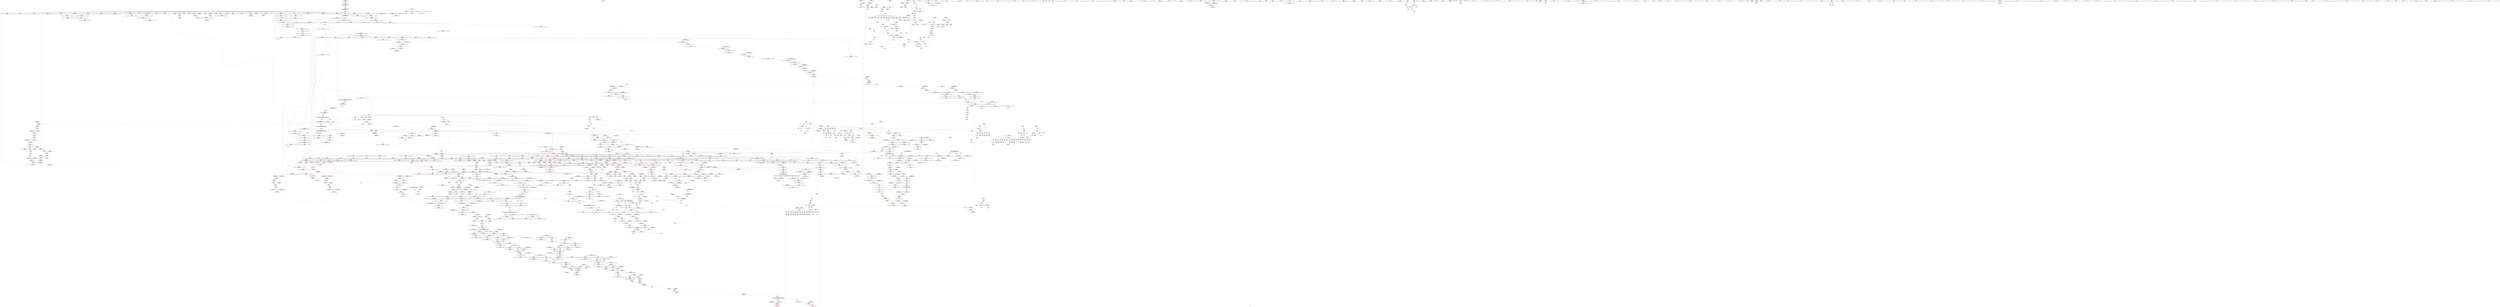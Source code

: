 digraph "SVFG" {
	label="SVFG";

	Node0x55dd2edd1f50 [shape=record,color=grey,label="{NodeID: 0\nNullPtr|{|<s39>113}}"];
	Node0x55dd2edd1f50 -> Node0x55dd2f138bb0[style=solid];
	Node0x55dd2edd1f50 -> Node0x55dd2f138cb0[style=solid];
	Node0x55dd2edd1f50 -> Node0x55dd2f138d80[style=solid];
	Node0x55dd2edd1f50 -> Node0x55dd2f138e50[style=solid];
	Node0x55dd2edd1f50 -> Node0x55dd2f138f20[style=solid];
	Node0x55dd2edd1f50 -> Node0x55dd2f138ff0[style=solid];
	Node0x55dd2edd1f50 -> Node0x55dd2f1390c0[style=solid];
	Node0x55dd2edd1f50 -> Node0x55dd2f139190[style=solid];
	Node0x55dd2edd1f50 -> Node0x55dd2f139260[style=solid];
	Node0x55dd2edd1f50 -> Node0x55dd2f139330[style=solid];
	Node0x55dd2edd1f50 -> Node0x55dd2f139400[style=solid];
	Node0x55dd2edd1f50 -> Node0x55dd2f1394d0[style=solid];
	Node0x55dd2edd1f50 -> Node0x55dd2f1395a0[style=solid];
	Node0x55dd2edd1f50 -> Node0x55dd2f139670[style=solid];
	Node0x55dd2edd1f50 -> Node0x55dd2f139740[style=solid];
	Node0x55dd2edd1f50 -> Node0x55dd2f139810[style=solid];
	Node0x55dd2edd1f50 -> Node0x55dd2f1398e0[style=solid];
	Node0x55dd2edd1f50 -> Node0x55dd2f1399b0[style=solid];
	Node0x55dd2edd1f50 -> Node0x55dd2f139a80[style=solid];
	Node0x55dd2edd1f50 -> Node0x55dd2f139b50[style=solid];
	Node0x55dd2edd1f50 -> Node0x55dd2f139c20[style=solid];
	Node0x55dd2edd1f50 -> Node0x55dd2f139cf0[style=solid];
	Node0x55dd2edd1f50 -> Node0x55dd2f139dc0[style=solid];
	Node0x55dd2edd1f50 -> Node0x55dd2f139e90[style=solid];
	Node0x55dd2edd1f50 -> Node0x55dd2f139f60[style=solid];
	Node0x55dd2edd1f50 -> Node0x55dd2f13a030[style=solid];
	Node0x55dd2edd1f50 -> Node0x55dd2f13a100[style=solid];
	Node0x55dd2edd1f50 -> Node0x55dd2f13a1d0[style=solid];
	Node0x55dd2edd1f50 -> Node0x55dd2f13a2a0[style=solid];
	Node0x55dd2edd1f50 -> Node0x55dd2f16c5a0[style=solid];
	Node0x55dd2edd1f50 -> Node0x55dd2f170120[style=solid];
	Node0x55dd2edd1f50 -> Node0x55dd2f1701f0[style=solid];
	Node0x55dd2edd1f50 -> Node0x55dd2f1702c0[style=solid];
	Node0x55dd2edd1f50 -> Node0x55dd2f1728f0[style=solid];
	Node0x55dd2edd1f50 -> Node0x55dd2f177b00[style=solid];
	Node0x55dd2edd1f50 -> Node0x55dd2f1a04d0[style=solid];
	Node0x55dd2edd1f50 -> Node0x55dd2f1a5390[style=solid];
	Node0x55dd2edd1f50 -> Node0x55dd2f1a5e10[style=solid];
	Node0x55dd2edd1f50 -> Node0x55dd2f1a6d10[style=solid];
	Node0x55dd2edd1f50:s39 -> Node0x55dd2f2b84a0[style=solid,color=red];
	Node0x55dd2f2ba030 [shape=record,color=black,label="{NodeID: 2989\n2199 = PHI(1994, 2051, 2193, )\n0th arg _ZSt7forwardIRKiEOT_RNSt16remove_referenceIS2_E4typeE }"];
	Node0x55dd2f2ba030 -> Node0x55dd2f178730[style=solid];
	Node0x55dd2f13c4f0 [shape=record,color=red,label="{NodeID: 775\n141\<--140\n\<--_M_start\n_ZNSt6vectorIiSaIiEED2Ev\n|{<s0>9}}"];
	Node0x55dd2f13c4f0:s0 -> Node0x55dd2f2b9730[style=solid,color=red];
	Node0x55dd2f132c00 [shape=record,color=black,label="{NodeID: 443\n1294\<--1175\n\<--this1\n_ZNSt6vectorIiSaIiEE17_M_realloc_insertIJiEEEvN9__gnu_cxx17__normal_iteratorIPiS1_EEDpOT_\n}"];
	Node0x55dd2f132c00 -> Node0x55dd2f14e420[style=solid];
	Node0x55dd2f132c00 -> Node0x55dd2f14e4f0[style=solid];
	Node0x55dd2f21aca0 [shape=record,color=yellow,style=double,label="{NodeID: 2325\n46V_1 = ENCHI(MR_46V_0)\npts\{1646 \}\nFun[_ZSt13__copy_move_aILb1EPiS0_ET1_T0_S2_S1_]|{<s0>138|<s1>138|<s2>138}}"];
	Node0x55dd2f21aca0:s0 -> Node0x55dd2f16bbd0[style=dashed,color=red];
	Node0x55dd2f21aca0:s1 -> Node0x55dd2f176b90[style=dashed,color=red];
	Node0x55dd2f21aca0:s2 -> Node0x55dd2f1f2d70[style=dashed,color=red];
	Node0x55dd2f172750 [shape=record,color=blue,label="{NodeID: 1218\n1163\<--1191\n__new_start\<--call5\n_ZNSt6vectorIiSaIiEE17_M_realloc_insertIJiEEEvN9__gnu_cxx17__normal_iteratorIPiS1_EEDpOT_\n}"];
	Node0x55dd2f172750 -> Node0x55dd2f163f80[style=dashed];
	Node0x55dd2f172750 -> Node0x55dd2f164050[style=dashed];
	Node0x55dd2f172750 -> Node0x55dd2f164120[style=dashed];
	Node0x55dd2f172750 -> Node0x55dd2f1641f0[style=dashed];
	Node0x55dd2f172750 -> Node0x55dd2f1642c0[style=dashed];
	Node0x55dd2f172750 -> Node0x55dd2f164390[style=dashed];
	Node0x55dd2f172750 -> Node0x55dd2f164460[style=dashed];
	Node0x55dd2f172750 -> Node0x55dd2f164530[style=dashed];
	Node0x55dd2f1262d0 [shape=record,color=green,label="{NodeID: 111\n628\<--629\n_ZNSirsERi\<--_ZNSirsERi_field_insensitive\n}"];
	Node0x55dd2f1f73a0 [shape=record,color=black,label="{NodeID: 1993\nMR_20V_3 = PHI(MR_20V_4, MR_20V_2, )\npts\{330002 \}\n}"];
	Node0x55dd2f1f73a0 -> Node0x55dd2f1f96d0[style=dashed];
	Node0x55dd2f141f20 [shape=record,color=red,label="{NodeID: 886\n809\<--806\nthis1\<--this.addr\n_ZNSt12_Vector_baseIiSaIiEE12_Vector_implC2Ev\n}"];
	Node0x55dd2f141f20 -> Node0x55dd2f130f90[style=solid];
	Node0x55dd2f141f20 -> Node0x55dd2f14c200[style=solid];
	Node0x55dd2f141f20 -> Node0x55dd2f14c2d0[style=solid];
	Node0x55dd2f141f20 -> Node0x55dd2f14c3a0[style=solid];
	Node0x55dd2f238590 [shape=record,color=yellow,style=double,label="{NodeID: 2768\n46V_2 = CSCHI(MR_46V_1)\npts\{1646 \}\nCS[]|{<s0>131}}"];
	Node0x55dd2f238590:s0 -> Node0x55dd2f238430[style=dashed,color=blue];
	Node0x55dd2f148990 [shape=record,color=purple,label="{NodeID: 554\n344\<--8\narrayidx66\<--f\n_Z3calii\n|{<s0>23}}"];
	Node0x55dd2f148990:s0 -> Node0x55dd2f2b6350[style=solid,color=red];
	Node0x55dd2f178180 [shape=record,color=blue,label="{NodeID: 1329\n2150\<--2147\n_M_start36\<--\n_ZNSt6vectorIiSaIiEE17_M_realloc_insertIJRKiEEEvN9__gnu_cxx17__normal_iteratorIPiS1_EEDpOT_\n|{<s0>46}}"];
	Node0x55dd2f178180:s0 -> Node0x55dd2f204630[style=dashed,color=blue];
	Node0x55dd2f12b310 [shape=record,color=green,label="{NodeID: 222\n1502\<--1503\n__a.addr\<--__a.addr_field_insensitive\n_ZNSt16allocator_traitsISaIiEE7destroyIiEEvRS0_PT_\n}"];
	Node0x55dd2f12b310 -> Node0x55dd2f166750[style=solid];
	Node0x55dd2f12b310 -> Node0x55dd2f174150[style=solid];
	Node0x55dd2f1671e0 [shape=record,color=red,label="{NodeID: 997\n1582\<--1579\n\<--__a.addr\n_ZNSt16allocator_traitsISaIiEE8max_sizeERKS0_\n}"];
	Node0x55dd2f1671e0 -> Node0x55dd2f144550[style=solid];
	Node0x55dd2f2b0130 [shape=record,color=black,label="{NodeID: 2879\n1827 = PHI(1819, )\n1st arg _ZSt14__copy_move_a2ILb1EPiS0_ET1_T0_S2_S1_ }"];
	Node0x55dd2f2b0130 -> Node0x55dd2f1761d0[style=solid];
	Node0x55dd2f14e420 [shape=record,color=purple,label="{NodeID: 665\n1295\<--1294\n_M_impl32\<--\n_ZNSt6vectorIiSaIiEE17_M_realloc_insertIJiEEEvN9__gnu_cxx17__normal_iteratorIPiS1_EEDpOT_\n}"];
	Node0x55dd2f1395a0 [shape=record,color=black,label="{NodeID: 333\n1256\<--3\n\<--dummyVal\n_ZNSt6vectorIiSaIiEE17_M_realloc_insertIJiEEEvN9__gnu_cxx17__normal_iteratorIPiS1_EEDpOT_\n}"];
	Node0x55dd2f16cdf0 [shape=record,color=blue,label="{NodeID: 1108\n28\<--240\nres\<--\n_Z3calii\n}"];
	Node0x55dd2f16cdf0 -> Node0x55dd2f1ed070[style=dashed];
	Node0x55dd2ede47c0 [shape=record,color=green,label="{NodeID: 1\n7\<--1\n__dso_handle\<--dummyObj\nGlob }"];
	Node0x55dd2f2ba1c0 [shape=record,color=black,label="{NodeID: 2990\n1864 = PHI(1839, )\n0th arg _ZSt13__copy_move_aILb1EPiS0_ET1_T0_S2_S1_ }"];
	Node0x55dd2f2ba1c0 -> Node0x55dd2f176440[style=solid];
	Node0x55dd2f13c5c0 [shape=record,color=red,label="{NodeID: 776\n145\<--144\n\<--_M_finish\n_ZNSt6vectorIiSaIiEED2Ev\n|{<s0>9}}"];
	Node0x55dd2f13c5c0:s0 -> Node0x55dd2f2b9bb0[style=solid,color=red];
	Node0x55dd2f132cd0 [shape=record,color=black,label="{NodeID: 444\n1298\<--1175\n\<--this1\n_ZNSt6vectorIiSaIiEE17_M_realloc_insertIJiEEEvN9__gnu_cxx17__normal_iteratorIPiS1_EEDpOT_\n}"];
	Node0x55dd2f132cd0 -> Node0x55dd2f14e5c0[style=solid];
	Node0x55dd2f132cd0 -> Node0x55dd2f14e690[style=solid];
	Node0x55dd2f172820 [shape=record,color=blue,label="{NodeID: 1219\n1165\<--1195\n__new_finish\<--\n_ZNSt6vectorIiSaIiEE17_M_realloc_insertIJiEEEvN9__gnu_cxx17__normal_iteratorIPiS1_EEDpOT_\n}"];
	Node0x55dd2f172820 -> Node0x55dd2f1647a0[style=dashed];
	Node0x55dd2f172820 -> Node0x55dd2f164870[style=dashed];
	Node0x55dd2f172820 -> Node0x55dd2f1728f0[style=dashed];
	Node0x55dd2f1263d0 [shape=record,color=green,label="{NodeID: 112\n637\<--638\n_ZNSirsERd\<--_ZNSirsERd_field_insensitive\n}"];
	Node0x55dd2f1f78a0 [shape=record,color=black,label="{NodeID: 1994\nMR_167V_3 = PHI(MR_167V_4, MR_167V_2, )\npts\{1646 330000 330001 \}\n|{|<s1>40|<s2>40}}"];
	Node0x55dd2f1f78a0 -> Node0x55dd2f1f9bd0[style=dashed];
	Node0x55dd2f1f78a0:s1 -> Node0x55dd2f1efb00[style=dashed,color=red];
	Node0x55dd2f1f78a0:s2 -> Node0x55dd2f1f0040[style=dashed,color=red];
	Node0x55dd2f141ff0 [shape=record,color=red,label="{NodeID: 887\n826\<--823\nthis1\<--this.addr\n_ZNSaIiEC2Ev\n}"];
	Node0x55dd2f141ff0 -> Node0x55dd2f131060[style=solid];
	Node0x55dd2f2386f0 [shape=record,color=yellow,style=double,label="{NodeID: 2769\n46V_2 = CSCHI(MR_46V_1)\npts\{1646 \}\nCS[]|{<s0>135}}"];
	Node0x55dd2f2386f0:s0 -> Node0x55dd2f238590[style=dashed,color=blue];
	Node0x55dd2f148a60 [shape=record,color=purple,label="{NodeID: 555\n352\<--8\narrayidx72\<--f\n_Z3calii\n}"];
	Node0x55dd2f178250 [shape=record,color=blue,label="{NodeID: 1330\n2155\<--2152\n_M_finish38\<--\n_ZNSt6vectorIiSaIiEE17_M_realloc_insertIJRKiEEEvN9__gnu_cxx17__normal_iteratorIPiS1_EEDpOT_\n|{<s0>46}}"];
	Node0x55dd2f178250:s0 -> Node0x55dd2f204b30[style=dashed,color=blue];
	Node0x55dd2f12b3e0 [shape=record,color=green,label="{NodeID: 223\n1504\<--1505\n__p.addr\<--__p.addr_field_insensitive\n_ZNSt16allocator_traitsISaIiEE7destroyIiEEvRS0_PT_\n}"];
	Node0x55dd2f12b3e0 -> Node0x55dd2f166820[style=solid];
	Node0x55dd2f12b3e0 -> Node0x55dd2f174220[style=solid];
	Node0x55dd2f20b420 [shape=record,color=yellow,style=double,label="{NodeID: 2105\n186V_1 = ENCHI(MR_186V_0)\npts\{509 511 \}\nFun[_ZN9__gnu_cxx13new_allocatorIiE9constructIiJRKiEEEvPT_DpOT0_]}"];
	Node0x55dd2f20b420 -> Node0x55dd2f16b3b0[style=dashed];
	Node0x55dd2f1672b0 [shape=record,color=red,label="{NodeID: 998\n1593\<--1590\nthis1\<--this.addr\n_ZNKSt12_Vector_baseIiSaIiEE19_M_get_Tp_allocatorEv\n}"];
	Node0x55dd2f1672b0 -> Node0x55dd2f14f390[style=solid];
	Node0x55dd2f2b0240 [shape=record,color=black,label="{NodeID: 2880\n1828 = PHI(1820, )\n2nd arg _ZSt14__copy_move_a2ILb1EPiS0_ET1_T0_S2_S1_ }"];
	Node0x55dd2f2b0240 -> Node0x55dd2f1762a0[style=solid];
	Node0x55dd2f14e4f0 [shape=record,color=purple,label="{NodeID: 666\n1296\<--1294\n_M_end_of_storage\<--\n_ZNSt6vectorIiSaIiEE17_M_realloc_insertIJiEEEvN9__gnu_cxx17__normal_iteratorIPiS1_EEDpOT_\n}"];
	Node0x55dd2f14e4f0 -> Node0x55dd2f165230[style=solid];
	Node0x55dd2f139670 [shape=record,color=black,label="{NodeID: 334\n1257\<--3\n\<--dummyVal\n_ZNSt6vectorIiSaIiEE17_M_realloc_insertIJiEEEvN9__gnu_cxx17__normal_iteratorIPiS1_EEDpOT_\n}"];
	Node0x55dd2f139670 -> Node0x55dd2f172dd0[style=solid];
	Node0x55dd2f213ac0 [shape=record,color=yellow,style=double,label="{NodeID: 2216\n75V_1 = ENCHI(MR_75V_0)\npts\{181 193 \}\nFun[_ZSt3maxIdERKT_S2_S2_]}"];
	Node0x55dd2f213ac0 -> Node0x55dd2f13f0d0[style=dashed];
	Node0x55dd2f16cec0 [shape=record,color=blue,label="{NodeID: 1109\n180\<--26\nref.tmp17\<--\n_Z3calii\n|{|<s2>14}}"];
	Node0x55dd2f16cec0 -> Node0x55dd2f13def0[style=dashed];
	Node0x55dd2f16cec0 -> Node0x55dd2f1ed660[style=dashed];
	Node0x55dd2f16cec0:s2 -> Node0x55dd2f213ac0[style=dashed,color=red];
	Node0x55dd2edcf160 [shape=record,color=green,label="{NodeID: 2\n11\<--1\n\<--dummyObj\nCan only get source location for instruction, argument, global var or function.|{<s0>22}}"];
	Node0x55dd2edcf160:s0 -> Node0x55dd2f2b0460[style=solid,color=red];
	Node0x55dd2f2ba2d0 [shape=record,color=black,label="{NodeID: 2991\n1865 = PHI(1843, )\n1st arg _ZSt13__copy_move_aILb1EPiS0_ET1_T0_S2_S1_ }"];
	Node0x55dd2f2ba2d0 -> Node0x55dd2f176510[style=solid];
	Node0x55dd2f13c690 [shape=record,color=red,label="{NodeID: 777\n198\<--174\n\<--l.addr\n_Z3calii\n}"];
	Node0x55dd2f13c690 -> Node0x55dd2f13aa20[style=solid];
	Node0x55dd2f132da0 [shape=record,color=black,label="{NodeID: 445\n1308\<--1175\n\<--this1\n_ZNSt6vectorIiSaIiEE17_M_realloc_insertIJiEEEvN9__gnu_cxx17__normal_iteratorIPiS1_EEDpOT_\n}"];
	Node0x55dd2f132da0 -> Node0x55dd2f14e760[style=solid];
	Node0x55dd2f132da0 -> Node0x55dd2f14e830[style=solid];
	Node0x55dd2f1728f0 [shape=record,color=blue, style = dotted,label="{NodeID: 1220\n1165\<--3\n__new_finish\<--dummyVal\n_ZNSt6vectorIiSaIiEE17_M_realloc_insertIJiEEEvN9__gnu_cxx17__normal_iteratorIPiS1_EEDpOT_\n}"];
	Node0x55dd2f1728f0 -> Node0x55dd2f1647a0[style=dashed];
	Node0x55dd2f1728f0 -> Node0x55dd2f164870[style=dashed];
	Node0x55dd2f1728f0 -> Node0x55dd2f1729c0[style=dashed];
	Node0x55dd2f1264d0 [shape=record,color=green,label="{NodeID: 113\n687\<--688\nprintf\<--printf_field_insensitive\n}"];
	Node0x55dd2f1420c0 [shape=record,color=red,label="{NodeID: 888\n837\<--834\nthis1\<--this.addr\n_ZN9__gnu_cxx13new_allocatorIiEC2Ev\n}"];
	Node0x55dd2f238850 [shape=record,color=yellow,style=double,label="{NodeID: 2770\n46V_2 = CSCHI(MR_46V_1)\npts\{1646 \}\nCS[]|{<s0>44|<s1>147}}"];
	Node0x55dd2f238850:s0 -> Node0x55dd2f204130[style=dashed,color=blue];
	Node0x55dd2f238850:s1 -> Node0x55dd2f237eb0[style=dashed,color=blue];
	Node0x55dd2f148b30 [shape=record,color=purple,label="{NodeID: 556\n355\<--8\narrayidx74\<--f\n_Z3calii\n}"];
	Node0x55dd2f148b30 -> Node0x55dd2f13e570[style=solid];
	Node0x55dd2f178320 [shape=record,color=blue,label="{NodeID: 1331\n2162\<--2159\n_M_end_of_storage41\<--add.ptr39\n_ZNSt6vectorIiSaIiEE17_M_realloc_insertIJRKiEEEvN9__gnu_cxx17__normal_iteratorIPiS1_EEDpOT_\n|{<s0>46}}"];
	Node0x55dd2f178320:s0 -> Node0x55dd2f205030[style=dashed,color=blue];
	Node0x55dd2f12b4b0 [shape=record,color=green,label="{NodeID: 224\n1512\<--1513\n_ZN9__gnu_cxx13new_allocatorIiE7destroyIiEEvPT_\<--_ZN9__gnu_cxx13new_allocatorIiE7destroyIiEEvPT__field_insensitive\n}"];
	Node0x55dd2f167380 [shape=record,color=red,label="{NodeID: 999\n1602\<--1599\nthis1\<--this.addr\n_ZNK9__gnu_cxx13new_allocatorIiE8max_sizeEv\n}"];
	Node0x55dd2f2b0350 [shape=record,color=black,label="{NodeID: 2881\n481 = PHI(184, )\n0th arg _ZN9__gnu_cxx17__normal_iteratorIPiSt6vectorIiSaIiEEEppEi }"];
	Node0x55dd2f2b0350 -> Node0x55dd2f16e3e0[style=solid];
	Node0x55dd2f14e5c0 [shape=record,color=purple,label="{NodeID: 667\n1299\<--1298\n_M_impl33\<--\n_ZNSt6vectorIiSaIiEE17_M_realloc_insertIJiEEEvN9__gnu_cxx17__normal_iteratorIPiS1_EEDpOT_\n}"];
	Node0x55dd2f139740 [shape=record,color=black,label="{NodeID: 335\n1259\<--3\n\<--dummyVal\n_ZNSt6vectorIiSaIiEE17_M_realloc_insertIJiEEEvN9__gnu_cxx17__normal_iteratorIPiS1_EEDpOT_\n}"];
	Node0x55dd2f139740 -> Node0x55dd2f172ea0[style=solid];
	Node0x55dd2f213ba0 [shape=record,color=yellow,style=double,label="{NodeID: 2217\n77V_1 = ENCHI(MR_77V_0)\npts\{183 195 \}\nFun[_ZSt3maxIdERKT_S2_S2_]}"];
	Node0x55dd2f213ba0 -> Node0x55dd2f13f1a0[style=dashed];
	Node0x55dd2f16cf90 [shape=record,color=blue,label="{NodeID: 1110\n182\<--245\nref.tmp18\<--sub\n_Z3calii\n|{|<s2>14}}"];
	Node0x55dd2f16cf90 -> Node0x55dd2f13def0[style=dashed];
	Node0x55dd2f16cf90 -> Node0x55dd2f1edb60[style=dashed];
	Node0x55dd2f16cf90:s2 -> Node0x55dd2f213ba0[style=dashed,color=red];
	Node0x55dd2edf07f0 [shape=record,color=green,label="{NodeID: 3\n26\<--1\n\<--dummyObj\nCan only get source location for instruction, argument, global var or function.}"];
	Node0x55dd2f2ba3e0 [shape=record,color=black,label="{NodeID: 2992\n1866 = PHI(1845, )\n2nd arg _ZSt13__copy_move_aILb1EPiS0_ET1_T0_S2_S1_ }"];
	Node0x55dd2f2ba3e0 -> Node0x55dd2f1765e0[style=solid];
	Node0x55dd2f13c760 [shape=record,color=red,label="{NodeID: 778\n209\<--174\n\<--l.addr\n_Z3calii\n}"];
	Node0x55dd2f13c760 -> Node0x55dd2f1a5990[style=solid];
	Node0x55dd2f132e70 [shape=record,color=black,label="{NodeID: 446\n1313\<--1175\n\<--this1\n_ZNSt6vectorIiSaIiEE17_M_realloc_insertIJiEEEvN9__gnu_cxx17__normal_iteratorIPiS1_EEDpOT_\n}"];
	Node0x55dd2f132e70 -> Node0x55dd2f14e900[style=solid];
	Node0x55dd2f132e70 -> Node0x55dd2f14e9d0[style=solid];
	Node0x55dd2f1729c0 [shape=record,color=blue,label="{NodeID: 1221\n1165\<--1216\n__new_finish\<--call11\n_ZNSt6vectorIiSaIiEE17_M_realloc_insertIJiEEEvN9__gnu_cxx17__normal_iteratorIPiS1_EEDpOT_\n}"];
	Node0x55dd2f1729c0 -> Node0x55dd2f164600[style=dashed];
	Node0x55dd2f1729c0 -> Node0x55dd2f172a90[style=dashed];
	Node0x55dd2f12b860 [shape=record,color=green,label="{NodeID: 114\n702\<--703\nthis.addr\<--this.addr_field_insensitive\n_ZNSt6vectorIiSaIiEE9push_backEOi\n}"];
	Node0x55dd2f12b860 -> Node0x55dd2f141630[style=solid];
	Node0x55dd2f12b860 -> Node0x55dd2f16faa0[style=solid];
	Node0x55dd2f1f82d0 [shape=record,color=black,label="{NodeID: 1996\nMR_148V_4 = PHI(MR_148V_5, MR_148V_3, )\npts\{511 \}\n|{|<s6>33}}"];
	Node0x55dd2f1f82d0 -> Node0x55dd2f1402b0[style=dashed];
	Node0x55dd2f1f82d0 -> Node0x55dd2f140380[style=dashed];
	Node0x55dd2f1f82d0 -> Node0x55dd2f140450[style=dashed];
	Node0x55dd2f1f82d0 -> Node0x55dd2f140520[style=dashed];
	Node0x55dd2f1f82d0 -> Node0x55dd2f16f010[style=dashed];
	Node0x55dd2f1f82d0 -> Node0x55dd2f1f5aa0[style=dashed];
	Node0x55dd2f1f82d0:s6 -> Node0x55dd2f216040[style=dashed,color=red];
	Node0x55dd2f142190 [shape=record,color=red,label="{NodeID: 889\n852\<--843\n\<--__first.addr\n_ZSt8_DestroyIPiiEvT_S1_RSaIT0_E\n|{<s0>52}}"];
	Node0x55dd2f142190:s0 -> Node0x55dd2f2b20e0[style=solid,color=red];
	Node0x55dd2f2389b0 [shape=record,color=yellow,style=double,label="{NodeID: 2771\n46V_3 = CSCHI(MR_46V_2)\npts\{1646 \}\nCS[]|{<s0>153}}"];
	Node0x55dd2f2389b0:s0 -> Node0x55dd2f218290[style=dashed,color=red];
	Node0x55dd2f148c00 [shape=record,color=purple,label="{NodeID: 557\n363\<--8\narrayidx78\<--f\n_Z3calii\n}"];
	Node0x55dd2f1783f0 [shape=record,color=blue,label="{NodeID: 1332\n2180\<--2177\nthis.addr\<--this\n_ZN9__gnu_cxx13new_allocatorIiE9constructIiJRKiEEEvPT_DpOT0_\n}"];
	Node0x55dd2f1783f0 -> Node0x55dd2f16b140[style=dashed];
	Node0x55dd2f12b5b0 [shape=record,color=green,label="{NodeID: 225\n1519\<--1520\nthis.addr\<--this.addr_field_insensitive\n_ZNKSt6vectorIiSaIiEE8max_sizeEv\n}"];
	Node0x55dd2f12b5b0 -> Node0x55dd2f1668f0[style=solid];
	Node0x55dd2f12b5b0 -> Node0x55dd2f1742f0[style=solid];
	Node0x55dd2f167450 [shape=record,color=red,label="{NodeID: 1000\n1614\<--1608\n\<--__a.addr\n_ZNSt16allocator_traitsISaIiEE8allocateERS0_m\n}"];
	Node0x55dd2f167450 -> Node0x55dd2f144960[style=solid];
	Node0x55dd2f2b0460 [shape=record,color=black,label="{NodeID: 2882\n482 = PHI(11, )\n1st arg _ZN9__gnu_cxx17__normal_iteratorIPiSt6vectorIiSaIiEEEppEi }"];
	Node0x55dd2f2b0460 -> Node0x55dd2f16e4b0[style=solid];
	Node0x55dd2f14e690 [shape=record,color=purple,label="{NodeID: 668\n1300\<--1298\n_M_start34\<--\n_ZNSt6vectorIiSaIiEE17_M_realloc_insertIJiEEEvN9__gnu_cxx17__normal_iteratorIPiS1_EEDpOT_\n}"];
	Node0x55dd2f14e690 -> Node0x55dd2f165300[style=solid];
	Node0x55dd2f139810 [shape=record,color=black,label="{NodeID: 336\n1327\<--3\nlpad.val\<--dummyVal\n_ZNSt6vectorIiSaIiEE17_M_realloc_insertIJiEEEvN9__gnu_cxx17__normal_iteratorIPiS1_EEDpOT_\n}"];
	Node0x55dd2f16d060 [shape=record,color=blue,label="{NodeID: 1111\n256\<--250\narrayidx23\<--\n_Z3calii\n}"];
	Node0x55dd2f16d060 -> Node0x55dd2f1ee740[style=dashed];
	Node0x55dd2edd5fa0 [shape=record,color=green,label="{NodeID: 4\n34\<--1\n.str\<--dummyObj\nGlob }"];
	Node0x55dd2f13c830 [shape=record,color=red,label="{NodeID: 779\n214\<--174\n\<--l.addr\n_Z3calii\n}"];
	Node0x55dd2f13c830 -> Node0x55dd2f13abc0[style=solid];
	Node0x55dd2f132f40 [shape=record,color=black,label="{NodeID: 447\n1320\<--1175\n\<--this1\n_ZNSt6vectorIiSaIiEE17_M_realloc_insertIJiEEEvN9__gnu_cxx17__normal_iteratorIPiS1_EEDpOT_\n}"];
	Node0x55dd2f132f40 -> Node0x55dd2f14eaa0[style=solid];
	Node0x55dd2f132f40 -> Node0x55dd2f14eb70[style=solid];
	Node0x55dd2f172a90 [shape=record,color=blue,label="{NodeID: 1222\n1165\<--1221\n__new_finish\<--incdec.ptr\n_ZNSt6vectorIiSaIiEE17_M_realloc_insertIJiEEEvN9__gnu_cxx17__normal_iteratorIPiS1_EEDpOT_\n}"];
	Node0x55dd2f172a90 -> Node0x55dd2f1646d0[style=dashed];
	Node0x55dd2f172a90 -> Node0x55dd2f1647a0[style=dashed];
	Node0x55dd2f172a90 -> Node0x55dd2f164870[style=dashed];
	Node0x55dd2f172a90 -> Node0x55dd2f172b60[style=dashed];
	Node0x55dd2f12b930 [shape=record,color=green,label="{NodeID: 115\n704\<--705\n__x.addr\<--__x.addr_field_insensitive\n_ZNSt6vectorIiSaIiEE9push_backEOi\n}"];
	Node0x55dd2f12b930 -> Node0x55dd2f141700[style=solid];
	Node0x55dd2f12b930 -> Node0x55dd2f16fb70[style=solid];
	Node0x55dd2f142260 [shape=record,color=red,label="{NodeID: 890\n853\<--845\n\<--__last.addr\n_ZSt8_DestroyIPiiEvT_S1_RSaIT0_E\n|{<s0>52}}"];
	Node0x55dd2f142260:s0 -> Node0x55dd2f2b21f0[style=solid,color=red];
	Node0x55dd2f238b10 [shape=record,color=yellow,style=double,label="{NodeID: 2772\n46V_4 = CSCHI(MR_46V_3)\npts\{1646 \}\nCS[]|{<s0>46}}"];
	Node0x55dd2f238b10:s0 -> Node0x55dd2f204130[style=dashed,color=blue];
	Node0x55dd2f148cd0 [shape=record,color=purple,label="{NodeID: 558\n366\<--8\narrayidx80\<--f\n_Z3calii\n}"];
	Node0x55dd2f148cd0 -> Node0x55dd2f16d880[style=solid];
	Node0x55dd2f1784c0 [shape=record,color=blue,label="{NodeID: 1333\n2182\<--2178\n__p.addr\<--__p\n_ZN9__gnu_cxx13new_allocatorIiE9constructIiJRKiEEEvPT_DpOT0_\n}"];
	Node0x55dd2f1784c0 -> Node0x55dd2f16b210[style=dashed];
	Node0x55dd2f12b680 [shape=record,color=green,label="{NodeID: 226\n1525\<--1526\n_ZNKSt12_Vector_baseIiSaIiEE19_M_get_Tp_allocatorEv\<--_ZNKSt12_Vector_baseIiSaIiEE19_M_get_Tp_allocatorEv_field_insensitive\n}"];
	Node0x55dd2f167520 [shape=record,color=red,label="{NodeID: 1001\n1616\<--1610\n\<--__n.addr\n_ZNSt16allocator_traitsISaIiEE8allocateERS0_m\n|{<s0>113}}"];
	Node0x55dd2f167520:s0 -> Node0x55dd2f2b8390[style=solid,color=red];
	Node0x55dd2f2b0570 [shape=record,color=black,label="{NodeID: 2883\n1532 = PHI(1375, 1375, 1375, 1375, )\n0th arg _ZNKSt6vectorIiSaIiEE4sizeEv }"];
	Node0x55dd2f2b0570 -> Node0x55dd2f1743c0[style=solid];
	Node0x55dd2f14e760 [shape=record,color=purple,label="{NodeID: 669\n1309\<--1308\n_M_impl35\<--\n_ZNSt6vectorIiSaIiEE17_M_realloc_insertIJiEEEvN9__gnu_cxx17__normal_iteratorIPiS1_EEDpOT_\n}"];
	Node0x55dd2f1398e0 [shape=record,color=black,label="{NodeID: 337\n1328\<--3\nlpad.val43\<--dummyVal\n_ZNSt6vectorIiSaIiEE17_M_realloc_insertIJiEEEvN9__gnu_cxx17__normal_iteratorIPiS1_EEDpOT_\n}"];
	Node0x55dd2f16d130 [shape=record,color=blue,label="{NodeID: 1112\n264\<--26\narrayidx28\<--\n_Z3calii\n}"];
	Node0x55dd2f16d130 -> Node0x55dd2f1fce00[style=dashed];
	Node0x55dd2ee11060 [shape=record,color=green,label="{NodeID: 5\n36\<--1\n.str.2\<--dummyObj\nGlob }"];
	Node0x55dd2f13c900 [shape=record,color=red,label="{NodeID: 780\n221\<--174\n\<--l.addr\n_Z3calii\n}"];
	Node0x55dd2f13c900 -> Node0x55dd2f1a5b10[style=solid];
	Node0x55dd2f133010 [shape=record,color=black,label="{NodeID: 448\n1199\<--1198\n\<--_M_impl\n_ZNSt6vectorIiSaIiEE17_M_realloc_insertIJiEEEvN9__gnu_cxx17__normal_iteratorIPiS1_EEDpOT_\n|{<s0>75}}"];
	Node0x55dd2f133010:s0 -> Node0x55dd2f2b38f0[style=solid,color=red];
	Node0x55dd2f172b60 [shape=record,color=blue,label="{NodeID: 1223\n1165\<--1232\n__new_finish\<--call16\n_ZNSt6vectorIiSaIiEE17_M_realloc_insertIJiEEEvN9__gnu_cxx17__normal_iteratorIPiS1_EEDpOT_\n}"];
	Node0x55dd2f172b60 -> Node0x55dd2f164940[style=dashed];
	Node0x55dd2f12ba00 [shape=record,color=green,label="{NodeID: 116\n711\<--712\n_ZSt4moveIRiEONSt16remove_referenceIT_E4typeEOS2_\<--_ZSt4moveIRiEONSt16remove_referenceIT_E4typeEOS2__field_insensitive\n}"];
	Node0x55dd2f142330 [shape=record,color=red,label="{NodeID: 891\n863\<--860\nthis1\<--this.addr\n_ZNSt12_Vector_baseIiSaIiEE19_M_get_Tp_allocatorEv\n}"];
	Node0x55dd2f142330 -> Node0x55dd2f14c470[style=solid];
	Node0x55dd2f238c70 [shape=record,color=yellow,style=double,label="{NodeID: 2773\n2V_2 = CSCHI(MR_2V_1)\npts\{330000 330001 330002 \}\nCS[]}"];
	Node0x55dd2f148da0 [shape=record,color=purple,label="{NodeID: 559\n662\<--8\narrayidx49\<--f\nmain\n}"];
	Node0x55dd2f178590 [shape=record,color=blue,label="{NodeID: 1334\n2184\<--2179\n__args.addr\<--__args\n_ZN9__gnu_cxx13new_allocatorIiE9constructIiJRKiEEEvPT_DpOT0_\n}"];
	Node0x55dd2f178590 -> Node0x55dd2f16b2e0[style=dashed];
	Node0x55dd2f12b780 [shape=record,color=green,label="{NodeID: 227\n1528\<--1529\n_ZNSt16allocator_traitsISaIiEE8max_sizeERKS0_\<--_ZNSt16allocator_traitsISaIiEE8max_sizeERKS0__field_insensitive\n}"];
	Node0x55dd2f1675f0 [shape=record,color=red,label="{NodeID: 1002\n1634\<--1625\nthis1\<--this.addr\n_ZN9__gnu_cxx13new_allocatorIiE8allocateEmPKv\n|{<s0>114}}"];
	Node0x55dd2f1675f0:s0 -> Node0x55dd2f2b4f40[style=solid,color=red];
	Node0x55dd2f2b08c0 [shape=record,color=black,label="{NodeID: 2884\n95 = PHI(81, )\n0th arg _ZNSt6vectorIiSaIiEEC2Ev }"];
	Node0x55dd2f2b08c0 -> Node0x55dd2f16c6a0[style=solid];
	Node0x55dd2f14e830 [shape=record,color=purple,label="{NodeID: 670\n1310\<--1308\n_M_start36\<--\n_ZNSt6vectorIiSaIiEE17_M_realloc_insertIJiEEEvN9__gnu_cxx17__normal_iteratorIPiS1_EEDpOT_\n}"];
	Node0x55dd2f14e830 -> Node0x55dd2f172f70[style=solid];
	Node0x55dd2f1399b0 [shape=record,color=black,label="{NodeID: 338\n1330\<--3\n\<--dummyVal\n_ZNSt6vectorIiSaIiEE17_M_realloc_insertIJiEEEvN9__gnu_cxx17__normal_iteratorIPiS1_EEDpOT_\n}"];
	Node0x55dd2f16d200 [shape=record,color=blue,label="{NodeID: 1113\n272\<--269\ncoerce.dive\<--call31\n_Z3calii\n}"];
	Node0x55dd2f16d200 -> Node0x55dd2f1fd300[style=dashed];
	Node0x55dd2ee1c040 [shape=record,color=green,label="{NodeID: 6\n38\<--1\nstdin\<--dummyObj\nGlob }"];
	Node0x55dd2f13c9d0 [shape=record,color=red,label="{NodeID: 781\n231\<--174\n\<--l.addr\n_Z3calii\n}"];
	Node0x55dd2f13c9d0 -> Node0x55dd2f13ad60[style=solid];
	Node0x55dd2f1330e0 [shape=record,color=black,label="{NodeID: 449\n1248\<--1247\n\<--_M_impl17\n_ZNSt6vectorIiSaIiEE17_M_realloc_insertIJiEEEvN9__gnu_cxx17__normal_iteratorIPiS1_EEDpOT_\n|{<s0>83}}"];
	Node0x55dd2f1330e0:s0 -> Node0x55dd2f2b6740[style=solid,color=red];
	Node0x55dd2f172c30 [shape=record,color=blue,label="{NodeID: 1224\n1167\<--1236\nexn.slot\<--\n_ZNSt6vectorIiSaIiEE17_M_realloc_insertIJiEEEvN9__gnu_cxx17__normal_iteratorIPiS1_EEDpOT_\n}"];
	Node0x55dd2f172c30 -> Node0x55dd2f164a10[style=dashed];
	Node0x55dd2f172c30 -> Node0x55dd2f172dd0[style=dashed];
	Node0x55dd2f12bad0 [shape=record,color=green,label="{NodeID: 117\n714\<--715\n_ZNSt6vectorIiSaIiEE12emplace_backIJiEEEvDpOT_\<--_ZNSt6vectorIiSaIiEE12emplace_backIJiEEEvDpOT__field_insensitive\n}"];
	Node0x55dd2f142400 [shape=record,color=red,label="{NodeID: 892\n876\<--869\nthis1\<--this.addr\n_ZNSt12_Vector_baseIiSaIiEED2Ev\n|{|<s8>53}}"];
	Node0x55dd2f142400 -> Node0x55dd2f14c540[style=solid];
	Node0x55dd2f142400 -> Node0x55dd2f14c610[style=solid];
	Node0x55dd2f142400 -> Node0x55dd2f14c6e0[style=solid];
	Node0x55dd2f142400 -> Node0x55dd2f14c7b0[style=solid];
	Node0x55dd2f142400 -> Node0x55dd2f14c880[style=solid];
	Node0x55dd2f142400 -> Node0x55dd2f14c950[style=solid];
	Node0x55dd2f142400 -> Node0x55dd2f14ca20[style=solid];
	Node0x55dd2f142400 -> Node0x55dd2f14caf0[style=solid];
	Node0x55dd2f142400:s8 -> Node0x55dd2f2af410[style=solid,color=red];
	Node0x55dd2f294d20 [shape=record,color=black,label="{NodeID: 2774\n1049 = PHI(446, 451, 1151, 1151, 1423, 1426, 2006, 2006, )\n0th arg _ZNK9__gnu_cxx17__normal_iteratorIPiSt6vectorIiSaIiEEE4baseEv }"];
	Node0x55dd2f294d20 -> Node0x55dd2f171a50[style=solid];
	Node0x55dd2f148e70 [shape=record,color=purple,label="{NodeID: 560\n665\<--8\narrayidx51\<--f\nmain\n}"];
	Node0x55dd2f148e70 -> Node0x55dd2f16f760[style=solid];
	Node0x55dd2f178660 [shape=record,color=blue,label="{NodeID: 1335\n2192\<--2195\n\<--\n_ZN9__gnu_cxx13new_allocatorIiE9constructIiJRKiEEEvPT_DpOT0_\n|{<s0>141}}"];
	Node0x55dd2f178660:s0 -> Node0x55dd2f238850[style=dashed,color=blue];
	Node0x55dd2f133c60 [shape=record,color=green,label="{NodeID: 228\n1533\<--1534\nthis.addr\<--this.addr_field_insensitive\n_ZNKSt6vectorIiSaIiEE4sizeEv\n}"];
	Node0x55dd2f133c60 -> Node0x55dd2f1669c0[style=solid];
	Node0x55dd2f133c60 -> Node0x55dd2f1743c0[style=solid];
	Node0x55dd2f20b910 [shape=record,color=yellow,style=double,label="{NodeID: 2110\n212V_1 = ENCHI(MR_212V_0)\npts\{16990000 \}\nFun[_ZSt32__make_move_if_noexcept_iteratorIiSt13move_iteratorIPiEET0_PT_]|{<s0>120}}"];
	Node0x55dd2f20b910:s0 -> Node0x55dd2f176fa0[style=dashed,color=red];
	Node0x55dd2f1676c0 [shape=record,color=red,label="{NodeID: 1003\n1635\<--1627\n\<--__n.addr\n_ZN9__gnu_cxx13new_allocatorIiE8allocateEmPKv\n}"];
	Node0x55dd2f1676c0 -> Node0x55dd2f1a7310[style=solid];
	Node0x55dd2f2b09d0 [shape=record,color=black,label="{NodeID: 2885\n962 = PHI(894, 904, )\n0th arg _ZNSt12_Vector_baseIiSaIiEE12_Vector_implD2Ev }"];
	Node0x55dd2f2b09d0 -> Node0x55dd2f171090[style=solid];
	Node0x55dd2f14e900 [shape=record,color=purple,label="{NodeID: 671\n1314\<--1313\n_M_impl37\<--\n_ZNSt6vectorIiSaIiEE17_M_realloc_insertIJiEEEvN9__gnu_cxx17__normal_iteratorIPiS1_EEDpOT_\n}"];
	Node0x55dd2f139a80 [shape=record,color=black,label="{NodeID: 339\n1331\<--3\n\<--dummyVal\n_ZNSt6vectorIiSaIiEE17_M_realloc_insertIJiEEEvN9__gnu_cxx17__normal_iteratorIPiS1_EEDpOT_\n|{<s0>92}}"];
	Node0x55dd2f139a80:s0 -> Node0x55dd2f2aeff0[style=solid,color=red];
	Node0x55dd2f16d2d0 [shape=record,color=blue,label="{NodeID: 1114\n281\<--278\ncoerce.dive36\<--call35\n_Z3calii\n|{|<s2>17}}"];
	Node0x55dd2f16d2d0 -> Node0x55dd2f16d2d0[style=dashed];
	Node0x55dd2f16d2d0 -> Node0x55dd2f1f19a0[style=dashed];
	Node0x55dd2f16d2d0:s2 -> Node0x55dd2f2149e0[style=dashed,color=red];
	Node0x55dd2f122e10 [shape=record,color=green,label="{NodeID: 7\n39\<--1\n.str.3\<--dummyObj\nGlob }"];
	Node0x55dd2f13caa0 [shape=record,color=red,label="{NodeID: 782\n251\<--174\n\<--l.addr\n_Z3calii\n}"];
	Node0x55dd2f13caa0 -> Node0x55dd2f13af00[style=solid];
	Node0x55dd2f1331b0 [shape=record,color=black,label="{NodeID: 450\n1302\<--1297\nsub.ptr.lhs.cast\<--\n_ZNSt6vectorIiSaIiEE17_M_realloc_insertIJiEEEvN9__gnu_cxx17__normal_iteratorIPiS1_EEDpOT_\n}"];
	Node0x55dd2f1331b0 -> Node0x55dd2f1a3890[style=solid];
	Node0x55dd2f172d00 [shape=record,color=blue,label="{NodeID: 1225\n1169\<--1238\nehselector.slot\<--\n_ZNSt6vectorIiSaIiEE17_M_realloc_insertIJiEEEvN9__gnu_cxx17__normal_iteratorIPiS1_EEDpOT_\n}"];
	Node0x55dd2f172d00 -> Node0x55dd2f172ea0[style=dashed];
	Node0x55dd2f12bbd0 [shape=record,color=green,label="{NodeID: 118\n720\<--721\nthis.addr\<--this.addr_field_insensitive\n_ZNSt6vectorIiSaIiEE9push_backERKi\n}"];
	Node0x55dd2f12bbd0 -> Node0x55dd2f1417d0[style=solid];
	Node0x55dd2f12bbd0 -> Node0x55dd2f16fc40[style=solid];
	Node0x55dd2f1f96d0 [shape=record,color=black,label="{NodeID: 2000\nMR_20V_4 = PHI(MR_20V_9, MR_20V_3, )\npts\{330002 \}\n|{|<s2>33}}"];
	Node0x55dd2f1f96d0 -> Node0x55dd2f1f4170[style=dashed];
	Node0x55dd2f1f96d0 -> Node0x55dd2f1f73a0[style=dashed];
	Node0x55dd2f1f96d0:s2 -> Node0x55dd2f215e80[style=dashed,color=red];
	Node0x55dd2f1424d0 [shape=record,color=red,label="{NodeID: 893\n907\<--871\nexn\<--exn.slot\n_ZNSt12_Vector_baseIiSaIiEED2Ev\n|{<s0>56}}"];
	Node0x55dd2f1424d0:s0 -> Node0x55dd2f2aeff0[style=solid,color=red];
	Node0x55dd2f295c20 [shape=record,color=black,label="{NodeID: 2775\n269 = PHI(420, )\n}"];
	Node0x55dd2f295c20 -> Node0x55dd2f16d200[style=solid];
	Node0x55dd2f148f40 [shape=record,color=purple,label="{NodeID: 561\n292\<--17\narrayidx40\<--lv\n_Z3calii\n}"];
	Node0x55dd2f148f40 -> Node0x55dd2f13e090[style=solid];
	Node0x55dd2f178730 [shape=record,color=blue,label="{NodeID: 1336\n2200\<--2199\n__t.addr\<--__t\n_ZSt7forwardIRKiEOT_RNSt16remove_referenceIS2_E4typeE\n}"];
	Node0x55dd2f178730 -> Node0x55dd2f16b480[style=dashed];
	Node0x55dd2f133d30 [shape=record,color=green,label="{NodeID: 229\n1555\<--1556\nretval\<--retval_field_insensitive\n_ZSt3maxImERKT_S2_S2_\n}"];
	Node0x55dd2f133d30 -> Node0x55dd2f166c30[style=solid];
	Node0x55dd2f133d30 -> Node0x55dd2f174630[style=solid];
	Node0x55dd2f133d30 -> Node0x55dd2f174700[style=solid];
	Node0x55dd2f167790 [shape=record,color=red,label="{NodeID: 1004\n1643\<--1627\n\<--__n.addr\n_ZN9__gnu_cxx13new_allocatorIiE8allocateEmPKv\n}"];
	Node0x55dd2f167790 -> Node0x55dd2f1a4190[style=solid];
	Node0x55dd2f2b0b20 [shape=record,color=black,label="{NodeID: 2886\n2177 = PHI(1992, )\n0th arg _ZN9__gnu_cxx13new_allocatorIiE9constructIiJRKiEEEvPT_DpOT0_ }"];
	Node0x55dd2f2b0b20 -> Node0x55dd2f1783f0[style=solid];
	Node0x55dd2f14e9d0 [shape=record,color=purple,label="{NodeID: 672\n1315\<--1313\n_M_finish38\<--\n_ZNSt6vectorIiSaIiEE17_M_realloc_insertIJiEEEvN9__gnu_cxx17__normal_iteratorIPiS1_EEDpOT_\n}"];
	Node0x55dd2f14e9d0 -> Node0x55dd2f173040[style=solid];
	Node0x55dd2f139b50 [shape=record,color=black,label="{NodeID: 340\n2081\<--3\n\<--dummyVal\n_ZNSt6vectorIiSaIiEE17_M_realloc_insertIJRKiEEEvN9__gnu_cxx17__normal_iteratorIPiS1_EEDpOT_\n}"];
	Node0x55dd2f16d3a0 [shape=record,color=blue,label="{NodeID: 1115\n318\<--320\narrayidx54\<--add\n_Z3calii\n}"];
	Node0x55dd2f16d3a0 -> Node0x55dd2f1fce00[style=dashed];
	Node0x55dd2f122ed0 [shape=record,color=green,label="{NodeID: 8\n41\<--1\n.str.4\<--dummyObj\nGlob }"];
	Node0x55dd2f13cb70 [shape=record,color=red,label="{NodeID: 783\n259\<--174\n\<--l.addr\n_Z3calii\n}"];
	Node0x55dd2f13cb70 -> Node0x55dd2f13b0a0[style=solid];
	Node0x55dd2f133280 [shape=record,color=black,label="{NodeID: 451\n1303\<--1301\nsub.ptr.rhs.cast\<--\n_ZNSt6vectorIiSaIiEE17_M_realloc_insertIJiEEEvN9__gnu_cxx17__normal_iteratorIPiS1_EEDpOT_\n}"];
	Node0x55dd2f133280 -> Node0x55dd2f1a3890[style=solid];
	Node0x55dd2f172dd0 [shape=record,color=blue,label="{NodeID: 1226\n1167\<--1257\nexn.slot\<--\n_ZNSt6vectorIiSaIiEE17_M_realloc_insertIJiEEEvN9__gnu_cxx17__normal_iteratorIPiS1_EEDpOT_\n}"];
	Node0x55dd2f172dd0 -> Node0x55dd2f164ae0[style=dashed];
	Node0x55dd2f12bca0 [shape=record,color=green,label="{NodeID: 119\n722\<--723\n__x.addr\<--__x.addr_field_insensitive\n_ZNSt6vectorIiSaIiEE9push_backERKi\n}"];
	Node0x55dd2f12bca0 -> Node0x55dd2f1418a0[style=solid];
	Node0x55dd2f12bca0 -> Node0x55dd2f141970[style=solid];
	Node0x55dd2f12bca0 -> Node0x55dd2f16fd10[style=solid];
	Node0x55dd2f1f9bd0 [shape=record,color=black,label="{NodeID: 2001\nMR_167V_4 = PHI(MR_167V_9, MR_167V_3, )\npts\{1646 330000 330001 \}\n|{|<s2>33|<s3>33|<s4>33}}"];
	Node0x55dd2f1f9bd0 -> Node0x55dd2f1f4670[style=dashed];
	Node0x55dd2f1f9bd0 -> Node0x55dd2f1f78a0[style=dashed];
	Node0x55dd2f1f9bd0:s2 -> Node0x55dd2f215be0[style=dashed,color=red];
	Node0x55dd2f1f9bd0:s3 -> Node0x55dd2f215cc0[style=dashed,color=red];
	Node0x55dd2f1f9bd0:s4 -> Node0x55dd2f215da0[style=dashed,color=red];
	Node0x55dd2f1425a0 [shape=record,color=red,label="{NodeID: 894\n879\<--878\n\<--_M_start\n_ZNSt12_Vector_baseIiSaIiEED2Ev\n|{<s0>53}}"];
	Node0x55dd2f1425a0:s0 -> Node0x55dd2f2af650[style=solid,color=red];
	Node0x55dd2f2a5840 [shape=record,color=black,label="{NodeID: 2776\n278 = PHI(456, )\n}"];
	Node0x55dd2f2a5840 -> Node0x55dd2f16d2d0[style=solid];
	Node0x55dd2f149010 [shape=record,color=purple,label="{NodeID: 562\n538\<--17\n\<--lv\nmain\n}"];
	Node0x55dd2f149010 -> Node0x55dd2f16e8c0[style=solid];
	Node0x55dd2f133e00 [shape=record,color=green,label="{NodeID: 230\n1557\<--1558\n__a.addr\<--__a.addr_field_insensitive\n_ZSt3maxImERKT_S2_S2_\n}"];
	Node0x55dd2f133e00 -> Node0x55dd2f166d00[style=solid];
	Node0x55dd2f133e00 -> Node0x55dd2f166dd0[style=solid];
	Node0x55dd2f133e00 -> Node0x55dd2f174490[style=solid];
	Node0x55dd2f167860 [shape=record,color=red,label="{NodeID: 1005\n1687\<--1663\n\<--__result.addr\n_ZSt22__uninitialized_copy_aISt13move_iteratorIPiES1_iET0_T_S4_S3_RSaIT1_E\n|{<s0>119}}"];
	Node0x55dd2f167860:s0 -> Node0x55dd2f2b3a40[style=solid,color=red];
	Node0x55dd2f2b0c30 [shape=record,color=black,label="{NodeID: 2887\n2178 = PHI(1993, )\n1st arg _ZN9__gnu_cxx13new_allocatorIiE9constructIiJRKiEEEvPT_DpOT0_ }"];
	Node0x55dd2f2b0c30 -> Node0x55dd2f1784c0[style=solid];
	Node0x55dd2f14eaa0 [shape=record,color=purple,label="{NodeID: 673\n1321\<--1320\n_M_impl40\<--\n_ZNSt6vectorIiSaIiEE17_M_realloc_insertIJiEEEvN9__gnu_cxx17__normal_iteratorIPiS1_EEDpOT_\n}"];
	Node0x55dd2f139c20 [shape=record,color=black,label="{NodeID: 341\n2082\<--3\n\<--dummyVal\n_ZNSt6vectorIiSaIiEE17_M_realloc_insertIJRKiEEEvN9__gnu_cxx17__normal_iteratorIPiS1_EEDpOT_\n}"];
	Node0x55dd2f139c20 -> Node0x55dd2f177e40[style=solid];
	Node0x55dd2f214170 [shape=record,color=yellow,style=double,label="{NodeID: 2223\n46V_1 = ENCHI(MR_46V_0)\npts\{1646 \}\nFun[_ZNSt20__uninitialized_copyILb1EE13__uninit_copyISt13move_iteratorIPiES3_EET0_T_S6_S5_]|{<s0>126}}"];
	Node0x55dd2f214170:s0 -> Node0x55dd2f213090[style=dashed,color=red];
	Node0x55dd2f16d470 [shape=record,color=blue,label="{NodeID: 1116\n327\<--324\ncoerce.dive57\<--call56\n_Z3calii\n}"];
	Node0x55dd2f16d470 -> Node0x55dd2f16d470[style=dashed];
	Node0x55dd2f16d470 -> Node0x55dd2f1f1e70[style=dashed];
	Node0x55dd2f123800 [shape=record,color=green,label="{NodeID: 9\n43\<--1\nstdout\<--dummyObj\nGlob }"];
	Node0x55dd2f13cc40 [shape=record,color=red,label="{NodeID: 784\n294\<--174\n\<--l.addr\n_Z3calii\n}"];
	Node0x55dd2f13cc40 -> Node0x55dd2f1a7190[style=solid];
	Node0x55dd2f133350 [shape=record,color=black,label="{NodeID: 452\n1351\<--1350\n\<--\n_ZN9__gnu_cxx13new_allocatorIiE9constructIiJiEEEvPT_DpOT0_\n}"];
	Node0x55dd2f133350 -> Node0x55dd2f133420[style=solid];
	Node0x55dd2f172ea0 [shape=record,color=blue,label="{NodeID: 1227\n1169\<--1259\nehselector.slot\<--\n_ZNSt6vectorIiSaIiEE17_M_realloc_insertIJiEEEvN9__gnu_cxx17__normal_iteratorIPiS1_EEDpOT_\n}"];
	Node0x55dd2f172ea0 -> Node0x55dd2f164bb0[style=dashed];
	Node0x55dd2f12bd70 [shape=record,color=green,label="{NodeID: 120\n724\<--725\nagg.tmp\<--agg.tmp_field_insensitive\n_ZNSt6vectorIiSaIiEE9push_backERKi\n}"];
	Node0x55dd2f12bd70 -> Node0x55dd2f14b770[style=solid];
	Node0x55dd2f12bd70 -> Node0x55dd2f14b840[style=solid];
	Node0x55dd2f142670 [shape=record,color=red,label="{NodeID: 895\n882\<--881\n\<--_M_end_of_storage\n_ZNSt12_Vector_baseIiSaIiEED2Ev\n}"];
	Node0x55dd2f142670 -> Node0x55dd2f1312d0[style=solid];
	Node0x55dd2f2a5980 [shape=record,color=black,label="{NodeID: 2777\n283 = PHI(437, )\n}"];
	Node0x55dd2f1490e0 [shape=record,color=purple,label="{NodeID: 563\n540\<--17\n\<--lv\nmain\n}"];
	Node0x55dd2f1490e0 -> Node0x55dd2f16e990[style=solid];
	Node0x55dd2f133ed0 [shape=record,color=green,label="{NodeID: 231\n1559\<--1560\n__b.addr\<--__b.addr_field_insensitive\n_ZSt3maxImERKT_S2_S2_\n}"];
	Node0x55dd2f133ed0 -> Node0x55dd2f166ea0[style=solid];
	Node0x55dd2f133ed0 -> Node0x55dd2f166f70[style=solid];
	Node0x55dd2f133ed0 -> Node0x55dd2f174560[style=solid];
	Node0x55dd2f167930 [shape=record,color=red,label="{NodeID: 1006\n1689\<--1688\n\<--coerce.dive3\n_ZSt22__uninitialized_copy_aISt13move_iteratorIPiES1_iET0_T_S4_S3_RSaIT1_E\n|{<s0>119}}"];
	Node0x55dd2f167930:s0 -> Node0x55dd2f2b2b90[style=solid,color=red];
	Node0x55dd2f2b0d40 [shape=record,color=black,label="{NodeID: 2888\n2179 = PHI(1995, )\n2nd arg _ZN9__gnu_cxx13new_allocatorIiE9constructIiJRKiEEEvPT_DpOT0_ }"];
	Node0x55dd2f2b0d40 -> Node0x55dd2f178590[style=solid];
	Node0x55dd2f14eb70 [shape=record,color=purple,label="{NodeID: 674\n1322\<--1320\n_M_end_of_storage41\<--\n_ZNSt6vectorIiSaIiEE17_M_realloc_insertIJiEEEvN9__gnu_cxx17__normal_iteratorIPiS1_EEDpOT_\n}"];
	Node0x55dd2f14eb70 -> Node0x55dd2f173110[style=solid];
	Node0x55dd2f139cf0 [shape=record,color=black,label="{NodeID: 342\n2084\<--3\n\<--dummyVal\n_ZNSt6vectorIiSaIiEE17_M_realloc_insertIJRKiEEEvN9__gnu_cxx17__normal_iteratorIPiS1_EEDpOT_\n}"];
	Node0x55dd2f139cf0 -> Node0x55dd2f177f10[style=solid];
	Node0x55dd2f16d540 [shape=record,color=blue,label="{NodeID: 1117\n190\<--230\nref.tmp62\<--\n_Z3calii\n|{|<s2>23}}"];
	Node0x55dd2f16d540 -> Node0x55dd2f13e4a0[style=dashed];
	Node0x55dd2f16d540 -> Node0x55dd2f1ee060[style=dashed];
	Node0x55dd2f16d540:s2 -> Node0x55dd2f215070[style=dashed,color=red];
	Node0x55dd2f123890 [shape=record,color=green,label="{NodeID: 10\n44\<--1\n_ZSt3cin\<--dummyObj\nGlob }"];
	Node0x55dd2f13cd10 [shape=record,color=red,label="{NodeID: 785\n297\<--174\n\<--l.addr\n_Z3calii\n}"];
	Node0x55dd2f13cd10 -> Node0x55dd2f1a4610[style=solid];
	Node0x55dd2f133420 [shape=record,color=black,label="{NodeID: 453\n1352\<--1351\n\<--\n_ZN9__gnu_cxx13new_allocatorIiE9constructIiJiEEEvPT_DpOT0_\n}"];
	Node0x55dd2f133420 -> Node0x55dd2f173450[style=solid];
	Node0x55dd2f172f70 [shape=record,color=blue,label="{NodeID: 1228\n1310\<--1307\n_M_start36\<--\n_ZNSt6vectorIiSaIiEE17_M_realloc_insertIJiEEEvN9__gnu_cxx17__normal_iteratorIPiS1_EEDpOT_\n|{<s0>67}}"];
	Node0x55dd2f172f70:s0 -> Node0x55dd2f205f30[style=dashed,color=blue];
	Node0x55dd2f12be40 [shape=record,color=green,label="{NodeID: 121\n748\<--749\n_ZNSt16allocator_traitsISaIiEE9constructIiJRKiEEEvRS0_PT_DpOT0_\<--_ZNSt16allocator_traitsISaIiEE9constructIiJRKiEEEvRS0_PT_DpOT0__field_insensitive\n}"];
	Node0x55dd2f142740 [shape=record,color=red,label="{NodeID: 896\n885\<--884\n\<--_M_start4\n_ZNSt12_Vector_baseIiSaIiEED2Ev\n}"];
	Node0x55dd2f142740 -> Node0x55dd2f1313a0[style=solid];
	Node0x55dd2f2a5a90 [shape=record,color=black,label="{NodeID: 2778\n287 = PHI(471, )\n}"];
	Node0x55dd2f2a5a90 -> Node0x55dd2f13dfc0[style=solid];
	Node0x55dd2f1491b0 [shape=record,color=purple,label="{NodeID: 564\n570\<--17\narrayidx\<--lv\nmain\n}"];
	Node0x55dd2f1491b0 -> Node0x55dd2f16ee70[style=solid];
	Node0x55dd2f133fa0 [shape=record,color=green,label="{NodeID: 232\n1579\<--1580\n__a.addr\<--__a.addr_field_insensitive\n_ZNSt16allocator_traitsISaIiEE8max_sizeERKS0_\n}"];
	Node0x55dd2f133fa0 -> Node0x55dd2f1671e0[style=solid];
	Node0x55dd2f133fa0 -> Node0x55dd2f1747d0[style=solid];
	Node0x55dd2f167a00 [shape=record,color=red,label="{NodeID: 1007\n1691\<--1690\n\<--coerce.dive4\n_ZSt22__uninitialized_copy_aISt13move_iteratorIPiES1_iET0_T_S4_S3_RSaIT1_E\n|{<s0>119}}"];
	Node0x55dd2f167a00:s0 -> Node0x55dd2f2b2cd0[style=solid,color=red];
	Node0x55dd2f2b0e50 [shape=record,color=black,label="{NodeID: 2889\n822 = PHI(810, )\n0th arg _ZNSaIiEC2Ev }"];
	Node0x55dd2f2b0e50 -> Node0x55dd2f170390[style=solid];
	Node0x55dd2f14ec40 [shape=record,color=purple,label="{NodeID: 675\n1448\<--1443\n_M_impl\<--this1\n_ZNSt12_Vector_baseIiSaIiEE11_M_allocateEm\n}"];
	Node0x55dd2f14ec40 -> Node0x55dd2f133830[style=solid];
	Node0x55dd2f139dc0 [shape=record,color=black,label="{NodeID: 343\n2100\<--3\n\<--dummyVal\n_ZNSt6vectorIiSaIiEE17_M_realloc_insertIJRKiEEEvN9__gnu_cxx17__normal_iteratorIPiS1_EEDpOT_\n}"];
	Node0x55dd2f16d610 [shape=record,color=blue,label="{NodeID: 1118\n28\<--346\nres\<--\n_Z3calii\n}"];
	Node0x55dd2f16d610 -> Node0x55dd2f1ed070[style=dashed];
	Node0x55dd2f123920 [shape=record,color=green,label="{NodeID: 11\n45\<--1\n.str.5\<--dummyObj\nGlob }"];
	Node0x55dd2f13cde0 [shape=record,color=red,label="{NodeID: 786\n302\<--174\n\<--l.addr\n_Z3calii\n}"];
	Node0x55dd2f13cde0 -> Node0x55dd2f1a3410[style=solid];
	Node0x55dd2f1334f0 [shape=record,color=black,label="{NodeID: 454\n1358\<--1412\n_ZNKSt6vectorIiSaIiEE12_M_check_lenEmPKc_ret\<--cond\n_ZNKSt6vectorIiSaIiEE12_M_check_lenEmPKc\n|{<s0>70|<s1>142}}"];
	Node0x55dd2f1334f0:s0 -> Node0x55dd2f2a7f80[style=solid,color=blue];
	Node0x55dd2f1334f0:s1 -> Node0x55dd2f2ad910[style=solid,color=blue];
	Node0x55dd2f173040 [shape=record,color=blue,label="{NodeID: 1229\n1315\<--1312\n_M_finish38\<--\n_ZNSt6vectorIiSaIiEE17_M_realloc_insertIJiEEEvN9__gnu_cxx17__normal_iteratorIPiS1_EEDpOT_\n|{<s0>67}}"];
	Node0x55dd2f173040:s0 -> Node0x55dd2f206430[style=dashed,color=blue];
	Node0x55dd2f12bf40 [shape=record,color=green,label="{NodeID: 122\n764\<--765\n_ZNSt6vectorIiSaIiEE17_M_realloc_insertIJRKiEEEvN9__gnu_cxx17__normal_iteratorIPiS1_EEDpOT_\<--_ZNSt6vectorIiSaIiEE17_M_realloc_insertIJRKiEEEvN9__gnu_cxx17__normal_iteratorIPiS1_EEDpOT__field_insensitive\n}"];
	Node0x55dd2f142810 [shape=record,color=red,label="{NodeID: 897\n919\<--913\n\<--__first.addr\n_ZSt8_DestroyIPiEvT_S1_\n|{<s0>57}}"];
	Node0x55dd2f142810:s0 -> Node0x55dd2f2b4710[style=solid,color=red];
	Node0x55dd2f2a5c00 [shape=record,color=black,label="{NodeID: 2779\n299 = PHI(471, )\n}"];
	Node0x55dd2f2a5c00 -> Node0x55dd2f13e160[style=solid];
	Node0x55dd2f149280 [shape=record,color=purple,label="{NodeID: 565\n574\<--17\narrayidx7\<--lv\nmain\n}"];
	Node0x55dd2f149280 -> Node0x55dd2f1412f0[style=solid];
	Node0x55dd2f134070 [shape=record,color=green,label="{NodeID: 233\n1585\<--1586\n_ZNK9__gnu_cxx13new_allocatorIiE8max_sizeEv\<--_ZNK9__gnu_cxx13new_allocatorIiE8max_sizeEv_field_insensitive\n}"];
	Node0x55dd2f167ad0 [shape=record,color=red,label="{NodeID: 1008\n1703\<--1700\n\<--__i.addr\n_ZSt32__make_move_if_noexcept_iteratorIiSt13move_iteratorIPiEET0_PT_\n|{<s0>120}}"];
	Node0x55dd2f167ad0:s0 -> Node0x55dd2f2b4e30[style=solid,color=red];
	Node0x55dd2f2b0f60 [shape=record,color=black,label="{NodeID: 2890\n1578 = PHI(1524, )\n0th arg _ZNSt16allocator_traitsISaIiEE8max_sizeERKS0_ }"];
	Node0x55dd2f2b0f60 -> Node0x55dd2f1747d0[style=solid];
	Node0x55dd2f14ed10 [shape=record,color=purple,label="{NodeID: 676\n1483\<--1471\ncoerce.dive\<--agg.tmp\n_ZSt34__uninitialized_move_if_noexcept_aIPiS0_SaIiEET0_T_S3_S2_RT1_\n}"];
	Node0x55dd2f14ed10 -> Node0x55dd2f173fb0[style=solid];
	Node0x55dd2f139e90 [shape=record,color=black,label="{NodeID: 344\n2101\<--3\n\<--dummyVal\n_ZNSt6vectorIiSaIiEE17_M_realloc_insertIJRKiEEEvN9__gnu_cxx17__normal_iteratorIPiS1_EEDpOT_\n}"];
	Node0x55dd2f139e90 -> Node0x55dd2f177fe0[style=solid];
	Node0x55dd2f16d6e0 [shape=record,color=blue,label="{NodeID: 1119\n192\<--26\nref.tmp69\<--\n_Z3calii\n|{|<s2>24}}"];
	Node0x55dd2f16d6e0 -> Node0x55dd2f13e640[style=dashed];
	Node0x55dd2f16d6e0 -> Node0x55dd2f1ee560[style=dashed];
	Node0x55dd2f16d6e0:s2 -> Node0x55dd2f213ac0[style=dashed,color=red];
	Node0x55dd2f123a20 [shape=record,color=green,label="{NodeID: 12\n47\<--1\n.str.6\<--dummyObj\nGlob }"];
	Node0x55dd2e9908d0 [shape=record,color=black,label="{NodeID: 1894\n119 = PHI(117, 120, )\n}"];
	Node0x55dd2e9908d0 -> Node0x55dd2f14a8d0[style=solid];
	Node0x55dd2f13ceb0 [shape=record,color=red,label="{NodeID: 787\n313\<--174\n\<--l.addr\n_Z3calii\n}"];
	Node0x55dd2f13ceb0 -> Node0x55dd2f13b650[style=solid];
	Node0x55dd2f1335c0 [shape=record,color=black,label="{NodeID: 455\n1429\<--1425\nsub.ptr.lhs.cast\<--\n_ZN9__gnu_cxxmiIPiSt6vectorIiSaIiEEEENS_17__normal_iteratorIT_T0_E15difference_typeERKS8_SB_\n}"];
	Node0x55dd2f1335c0 -> Node0x55dd2f1a1310[style=solid];
	Node0x55dd2f173110 [shape=record,color=blue,label="{NodeID: 1230\n1322\<--1319\n_M_end_of_storage41\<--add.ptr39\n_ZNSt6vectorIiSaIiEE17_M_realloc_insertIJiEEEvN9__gnu_cxx17__normal_iteratorIPiS1_EEDpOT_\n|{<s0>67}}"];
	Node0x55dd2f173110:s0 -> Node0x55dd2f206930[style=dashed,color=blue];
	Node0x55dd2f12c040 [shape=record,color=green,label="{NodeID: 123\n779\<--780\nthis.addr\<--this.addr_field_insensitive\n_ZNSt12_Vector_baseIiSaIiEEC2Ev\n}"];
	Node0x55dd2f12c040 -> Node0x55dd2f141e50[style=solid];
	Node0x55dd2f12c040 -> Node0x55dd2f16ff80[style=solid];
	Node0x55dd2f1428e0 [shape=record,color=red,label="{NodeID: 898\n920\<--915\n\<--__last.addr\n_ZSt8_DestroyIPiEvT_S1_\n|{<s0>57}}"];
	Node0x55dd2f1428e0:s0 -> Node0x55dd2f2b4850[style=solid,color=red];
	Node0x55dd2f2a5d40 [shape=record,color=black,label="{NodeID: 2780\n359 = PHI(395, )\n}"];
	Node0x55dd2f2a5d40 -> Node0x55dd2f13e640[style=solid];
	Node0x55dd2f149350 [shape=record,color=purple,label="{NodeID: 566\n579\<--17\narrayidx9\<--lv\nmain\n}"];
	Node0x55dd2f149350 -> Node0x55dd2f1413c0[style=solid];
	Node0x55dd2f134170 [shape=record,color=green,label="{NodeID: 234\n1590\<--1591\nthis.addr\<--this.addr_field_insensitive\n_ZNKSt12_Vector_baseIiSaIiEE19_M_get_Tp_allocatorEv\n}"];
	Node0x55dd2f134170 -> Node0x55dd2f1672b0[style=solid];
	Node0x55dd2f134170 -> Node0x55dd2f1748a0[style=solid];
	Node0x55dd2f1eec40 [shape=record,color=yellow,style=double,label="{NodeID: 2116\n58V_1 = ENCHI(MR_58V_0)\npts\{330000 330001 \}\nFun[_ZNKSt6vectorIiSaIiEE12_M_check_lenEmPKc]|{<s0>95|<s1>95|<s2>97|<s3>97|<s4>98|<s5>98|<s6>100|<s7>100}}"];
	Node0x55dd2f1eec40:s0 -> Node0x55dd2f20ac90[style=dashed,color=red];
	Node0x55dd2f1eec40:s1 -> Node0x55dd2f20ad70[style=dashed,color=red];
	Node0x55dd2f1eec40:s2 -> Node0x55dd2f20ac90[style=dashed,color=red];
	Node0x55dd2f1eec40:s3 -> Node0x55dd2f20ad70[style=dashed,color=red];
	Node0x55dd2f1eec40:s4 -> Node0x55dd2f20ac90[style=dashed,color=red];
	Node0x55dd2f1eec40:s5 -> Node0x55dd2f20ad70[style=dashed,color=red];
	Node0x55dd2f1eec40:s6 -> Node0x55dd2f20ac90[style=dashed,color=red];
	Node0x55dd2f1eec40:s7 -> Node0x55dd2f20ad70[style=dashed,color=red];
	Node0x55dd2f167ba0 [shape=record,color=red,label="{NodeID: 1009\n1708\<--1707\n\<--coerce.dive\n_ZSt32__make_move_if_noexcept_iteratorIiSt13move_iteratorIPiEET0_PT_\n}"];
	Node0x55dd2f167ba0 -> Node0x55dd2f1450b0[style=solid];
	Node0x55dd2f2b1070 [shape=record,color=black,label="{NodeID: 2891\n1697 = PHI(1479, 1485, )\n0th arg _ZSt32__make_move_if_noexcept_iteratorIiSt13move_iteratorIPiEET0_PT_ }"];
	Node0x55dd2f2b1070 -> Node0x55dd2f175330[style=solid];
	Node0x55dd2f14ede0 [shape=record,color=purple,label="{NodeID: 677\n1491\<--1471\ncoerce.dive4\<--agg.tmp\n_ZSt34__uninitialized_move_if_noexcept_aIPiS0_SaIiEET0_T_S3_S2_RT1_\n}"];
	Node0x55dd2f14ede0 -> Node0x55dd2f1665b0[style=solid];
	Node0x55dd2f139f60 [shape=record,color=black,label="{NodeID: 345\n2103\<--3\n\<--dummyVal\n_ZNSt6vectorIiSaIiEE17_M_realloc_insertIJRKiEEEvN9__gnu_cxx17__normal_iteratorIPiS1_EEDpOT_\n}"];
	Node0x55dd2f139f60 -> Node0x55dd2f1780b0[style=solid];
	Node0x55dd2f16d7b0 [shape=record,color=blue,label="{NodeID: 1120\n194\<--357\nref.tmp70\<--sub75\n_Z3calii\n|{|<s2>24}}"];
	Node0x55dd2f16d7b0 -> Node0x55dd2f13e640[style=dashed];
	Node0x55dd2f16d7b0 -> Node0x55dd2f1ee650[style=dashed];
	Node0x55dd2f16d7b0:s2 -> Node0x55dd2f213ba0[style=dashed,color=red];
	Node0x55dd2f123b20 [shape=record,color=green,label="{NodeID: 13\n50\<--1\n\<--dummyObj\nCan only get source location for instruction, argument, global var or function.}"];
	Node0x55dd2f19ff30 [shape=record,color=black,label="{NodeID: 1895\n81 = PHI(79, 82, )\n|{|<s1>3}}"];
	Node0x55dd2f19ff30 -> Node0x55dd2f14a800[style=solid];
	Node0x55dd2f19ff30:s1 -> Node0x55dd2f2b08c0[style=solid,color=red];
	Node0x55dd2f13cf80 [shape=record,color=red,label="{NodeID: 788\n330\<--174\n\<--l.addr\n_Z3calii\n}"];
	Node0x55dd2f13cf80 -> Node0x55dd2f1a6e90[style=solid];
	Node0x55dd2f133690 [shape=record,color=black,label="{NodeID: 456\n1430\<--1428\nsub.ptr.rhs.cast\<--\n_ZN9__gnu_cxxmiIPiSt6vectorIiSaIiEEEENS_17__normal_iteratorIT_T0_E15difference_typeERKS8_SB_\n}"];
	Node0x55dd2f133690 -> Node0x55dd2f1a1310[style=solid];
	Node0x55dd2f1731e0 [shape=record,color=blue,label="{NodeID: 1231\n1340\<--1337\nthis.addr\<--this\n_ZN9__gnu_cxx13new_allocatorIiE9constructIiJiEEEvPT_DpOT0_\n}"];
	Node0x55dd2f1731e0 -> Node0x55dd2f1653d0[style=dashed];
	Node0x55dd2f12c110 [shape=record,color=green,label="{NodeID: 124\n785\<--786\n_ZNSt12_Vector_baseIiSaIiEE12_Vector_implC2Ev\<--_ZNSt12_Vector_baseIiSaIiEE12_Vector_implC2Ev_field_insensitive\n}"];
	Node0x55dd2f1fb500 [shape=record,color=black,label="{NodeID: 2006\nMR_48V_3 = PHI(MR_48V_4, MR_48V_2, )\npts\{90000 \}\n|{|<s2>40|<s3>40|<s4>40|<s5>40}}"];
	Node0x55dd2f1fb500 -> Node0x55dd2f16f760[style=dashed];
	Node0x55dd2f1fb500 -> Node0x55dd2f1fb500[style=dashed];
	Node0x55dd2f1fb500:s2 -> Node0x55dd2f13dd50[style=dashed,color=red];
	Node0x55dd2f1fb500:s3 -> Node0x55dd2f16cc50[style=dashed,color=red];
	Node0x55dd2f1fb500:s4 -> Node0x55dd2f16d130[style=dashed,color=red];
	Node0x55dd2f1fb500:s5 -> Node0x55dd2f1ee740[style=dashed,color=red];
	Node0x55dd2f1429b0 [shape=record,color=red,label="{NodeID: 899\n948\<--939\nthis1\<--this.addr\n_ZNSt12_Vector_baseIiSaIiEE13_M_deallocateEPim\n}"];
	Node0x55dd2f1429b0 -> Node0x55dd2f14cbc0[style=solid];
	Node0x55dd2f2a5e80 [shape=record,color=black,label="{NodeID: 2781\n61 = PHI()\n}"];
	Node0x55dd2f149420 [shape=record,color=purple,label="{NodeID: 567\n593\<--17\narrayidx15\<--lv\nmain\n}"];
	Node0x55dd2f149420 -> Node0x55dd2f141490[style=solid];
	Node0x55dd2f134240 [shape=record,color=green,label="{NodeID: 235\n1599\<--1600\nthis.addr\<--this.addr_field_insensitive\n_ZNK9__gnu_cxx13new_allocatorIiE8max_sizeEv\n}"];
	Node0x55dd2f134240 -> Node0x55dd2f167380[style=solid];
	Node0x55dd2f134240 -> Node0x55dd2f174970[style=solid];
	Node0x55dd2f167c70 [shape=record,color=red,label="{NodeID: 1010\n1739\<--1718\n\<--__result.addr\n_ZSt18uninitialized_copyISt13move_iteratorIPiES1_ET0_T_S4_S3_\n|{<s0>123}}"];
	Node0x55dd2f167c70:s0 -> Node0x55dd2f2b5730[style=solid,color=red];
	Node0x55dd2f2b1220 [shape=record,color=black,label="{NodeID: 2892\n1359 = PHI(1175, 2030, )\n0th arg _ZNKSt6vectorIiSaIiEE12_M_check_lenEmPKc }"];
	Node0x55dd2f2b1220 -> Node0x55dd2f173520[style=solid];
	Node0x55dd2f14eeb0 [shape=record,color=purple,label="{NodeID: 678\n1487\<--1473\ncoerce.dive3\<--agg.tmp1\n_ZSt34__uninitialized_move_if_noexcept_aIPiS0_SaIiEET0_T_S3_S2_RT1_\n}"];
	Node0x55dd2f14eeb0 -> Node0x55dd2f174080[style=solid];
	Node0x55dd2f13a030 [shape=record,color=black,label="{NodeID: 346\n2167\<--3\nlpad.val\<--dummyVal\n_ZNSt6vectorIiSaIiEE17_M_realloc_insertIJRKiEEEvN9__gnu_cxx17__normal_iteratorIPiS1_EEDpOT_\n}"];
	Node0x55dd2f16d880 [shape=record,color=blue,label="{NodeID: 1121\n366\<--360\narrayidx80\<--\n_Z3calii\n}"];
	Node0x55dd2f16d880 -> Node0x55dd2f1ee740[style=dashed];
	Node0x55dd2f123c20 [shape=record,color=green,label="{NodeID: 14\n206\<--1\n\<--dummyObj\nCan only get source location for instruction, argument, global var or function.}"];
	Node0x55dd2f1a04d0 [shape=record,color=black,label="{NodeID: 1896\n1456 = PHI(1451, 3, )\n}"];
	Node0x55dd2f1a04d0 -> Node0x55dd2f133900[style=solid];
	Node0x55dd2f13d050 [shape=record,color=red,label="{NodeID: 789\n339\<--174\n\<--l.addr\n_Z3calii\n}"];
	Node0x55dd2f13d050 -> Node0x55dd2f13b7f0[style=solid];
	Node0x55dd2f133760 [shape=record,color=black,label="{NodeID: 457\n1414\<--1432\n_ZN9__gnu_cxxmiIPiSt6vectorIiSaIiEEEENS_17__normal_iteratorIT_T0_E15difference_typeERKS8_SB__ret\<--sub.ptr.div\n_ZN9__gnu_cxxmiIPiSt6vectorIiSaIiEEEENS_17__normal_iteratorIT_T0_E15difference_typeERKS8_SB_\n|{<s0>72|<s1>144}}"];
	Node0x55dd2f133760:s0 -> Node0x55dd2f2a8200[style=solid,color=blue];
	Node0x55dd2f133760:s1 -> Node0x55dd2f2adb90[style=solid,color=blue];
	Node0x55dd2f1732b0 [shape=record,color=blue,label="{NodeID: 1232\n1342\<--1338\n__p.addr\<--__p\n_ZN9__gnu_cxx13new_allocatorIiE9constructIiJiEEEvPT_DpOT0_\n}"];
	Node0x55dd2f1732b0 -> Node0x55dd2f1654a0[style=dashed];
	Node0x55dd2f12c210 [shape=record,color=green,label="{NodeID: 125\n788\<--789\n__gxx_personality_v0\<--__gxx_personality_v0_field_insensitive\n}"];
	Node0x55dd2f142a80 [shape=record,color=red,label="{NodeID: 900\n949\<--941\n\<--__p.addr\n_ZNSt12_Vector_baseIiSaIiEE13_M_deallocateEPim\n}"];
	Node0x55dd2f142a80 -> Node0x55dd2f1a5390[style=solid];
	Node0x55dd2f2a5f50 [shape=record,color=black,label="{NodeID: 2782\n90 = PHI()\n}"];
	Node0x55dd2f1494f0 [shape=record,color=purple,label="{NodeID: 568\n598\<--17\narrayidx18\<--lv\nmain\n}"];
	Node0x55dd2f1494f0 -> Node0x55dd2f141560[style=solid];
	Node0x55dd2f134310 [shape=record,color=green,label="{NodeID: 236\n1608\<--1609\n__a.addr\<--__a.addr_field_insensitive\n_ZNSt16allocator_traitsISaIiEE8allocateERS0_m\n}"];
	Node0x55dd2f134310 -> Node0x55dd2f167450[style=solid];
	Node0x55dd2f134310 -> Node0x55dd2f174a40[style=solid];
	Node0x55dd2f167d40 [shape=record,color=red,label="{NodeID: 1011\n1741\<--1740\n\<--coerce.dive3\n_ZSt18uninitialized_copyISt13move_iteratorIPiES1_ET0_T_S4_S3_\n|{<s0>123}}"];
	Node0x55dd2f167d40:s0 -> Node0x55dd2f2b5510[style=solid,color=red];
	Node0x55dd2f2b13a0 [shape=record,color=black,label="{NodeID: 2893\n1360 = PHI(1178, 1178, )\n1st arg _ZNKSt6vectorIiSaIiEE12_M_check_lenEmPKc }"];
	Node0x55dd2f2b13a0 -> Node0x55dd2f1735f0[style=solid];
	Node0x55dd2f14ef80 [shape=record,color=purple,label="{NodeID: 679\n1493\<--1473\ncoerce.dive5\<--agg.tmp1\n_ZSt34__uninitialized_move_if_noexcept_aIPiS0_SaIiEET0_T_S3_S2_RT1_\n}"];
	Node0x55dd2f14ef80 -> Node0x55dd2f166680[style=solid];
	Node0x55dd2f13a100 [shape=record,color=black,label="{NodeID: 347\n2168\<--3\nlpad.val43\<--dummyVal\n_ZNSt6vectorIiSaIiEE17_M_realloc_insertIJRKiEEEvN9__gnu_cxx17__normal_iteratorIPiS1_EEDpOT_\n}"];
	Node0x55dd2f16d950 [shape=record,color=blue,label="{NodeID: 1122\n375\<--371\n__a.addr\<--__a\n_ZSt3minIdERKT_S2_S2_\n}"];
	Node0x55dd2f16d950 -> Node0x55dd2f13e7e0[style=dashed];
	Node0x55dd2f16d950 -> Node0x55dd2f13e8b0[style=dashed];
	Node0x55dd2f123d20 [shape=record,color=green,label="{NodeID: 15\n211\<--1\n\<--dummyObj\nCan only get source location for instruction, argument, global var or function.}"];
	Node0x55dd2f1a0a70 [shape=record,color=black,label="{NodeID: 1897\n1412 = PHI(1408, 1410, )\n}"];
	Node0x55dd2f1a0a70 -> Node0x55dd2f1334f0[style=solid];
	Node0x55dd2f13d120 [shape=record,color=red,label="{NodeID: 790\n350\<--174\n\<--l.addr\n_Z3calii\n}"];
	Node0x55dd2f13d120 -> Node0x55dd2f13b990[style=solid];
	Node0x55dd2f133830 [shape=record,color=black,label="{NodeID: 458\n1449\<--1448\n\<--_M_impl\n_ZNSt12_Vector_baseIiSaIiEE11_M_allocateEm\n|{<s0>105}}"];
	Node0x55dd2f133830:s0 -> Node0x55dd2f2b69e0[style=solid,color=red];
	Node0x55dd2f173380 [shape=record,color=blue,label="{NodeID: 1233\n1344\<--1339\n__args.addr\<--__args\n_ZN9__gnu_cxx13new_allocatorIiE9constructIiJiEEEvPT_DpOT0_\n}"];
	Node0x55dd2f173380 -> Node0x55dd2f165570[style=dashed];
	Node0x55dd2f12c310 [shape=record,color=green,label="{NodeID: 126\n795\<--796\n__cxa_begin_catch\<--__cxa_begin_catch_field_insensitive\n}"];
	Node0x55dd2f142b50 [shape=record,color=red,label="{NodeID: 901\n954\<--941\n\<--__p.addr\n_ZNSt12_Vector_baseIiSaIiEE13_M_deallocateEPim\n|{<s0>58}}"];
	Node0x55dd2f142b50:s0 -> Node0x55dd2f2b36d0[style=solid,color=red];
	Node0x55dd2f2a6020 [shape=record,color=black,label="{NodeID: 2783\n147 = PHI(858, )\n|{<s0>9}}"];
	Node0x55dd2f2a6020:s0 -> Node0x55dd2f2b9df0[style=solid,color=red];
	Node0x55dd2f1495c0 [shape=record,color=purple,label="{NodeID: 569\n79\<--30\n\<--v\n__cxx_global_var_init.1\n}"];
	Node0x55dd2f1495c0 -> Node0x55dd2f19ff30[style=solid];
	Node0x55dd2f1343e0 [shape=record,color=green,label="{NodeID: 237\n1610\<--1611\n__n.addr\<--__n.addr_field_insensitive\n_ZNSt16allocator_traitsISaIiEE8allocateERS0_m\n}"];
	Node0x55dd2f1343e0 -> Node0x55dd2f167520[style=solid];
	Node0x55dd2f1343e0 -> Node0x55dd2f174b10[style=solid];
	Node0x55dd2f167e10 [shape=record,color=red,label="{NodeID: 1012\n1743\<--1742\n\<--coerce.dive4\n_ZSt18uninitialized_copyISt13move_iteratorIPiES1_ET0_T_S4_S3_\n|{<s0>123}}"];
	Node0x55dd2f167e10:s0 -> Node0x55dd2f2b5620[style=solid,color=red];
	Node0x55dd2f2b1520 [shape=record,color=black,label="{NodeID: 2894\n1361 = PHI(1176, 2031, )\n2nd arg _ZNKSt6vectorIiSaIiEE12_M_check_lenEmPKc }"];
	Node0x55dd2f2b1520 -> Node0x55dd2f1736c0[style=solid];
	Node0x55dd2f14f050 [shape=record,color=purple,label="{NodeID: 680\n1538\<--1537\n_M_impl\<--\n_ZNKSt6vectorIiSaIiEE4sizeEv\n}"];
	Node0x55dd2f13a1d0 [shape=record,color=black,label="{NodeID: 348\n2170\<--3\n\<--dummyVal\n_ZNSt6vectorIiSaIiEE17_M_realloc_insertIJRKiEEEvN9__gnu_cxx17__normal_iteratorIPiS1_EEDpOT_\n}"];
	Node0x55dd2f16da20 [shape=record,color=blue,label="{NodeID: 1123\n377\<--372\n__b.addr\<--__b\n_ZSt3minIdERKT_S2_S2_\n}"];
	Node0x55dd2f16da20 -> Node0x55dd2f13e980[style=dashed];
	Node0x55dd2f16da20 -> Node0x55dd2f13ea50[style=dashed];
	Node0x55dd2f123e20 [shape=record,color=green,label="{NodeID: 16\n230\<--1\n\<--dummyObj\nCan only get source location for instruction, argument, global var or function.}"];
	Node0x55dd2f1a1010 [shape=record,color=grey,label="{NodeID: 1898\n1547 = Binary(1545, 1546, )\n}"];
	Node0x55dd2f1a1010 -> Node0x55dd2f1a3110[style=solid];
	Node0x55dd2f13d1f0 [shape=record,color=red,label="{NodeID: 791\n361\<--174\n\<--l.addr\n_Z3calii\n}"];
	Node0x55dd2f13d1f0 -> Node0x55dd2f13bb30[style=solid];
	Node0x55dd2f133900 [shape=record,color=black,label="{NodeID: 459\n1434\<--1456\n_ZNSt12_Vector_baseIiSaIiEE11_M_allocateEm_ret\<--cond\n_ZNSt12_Vector_baseIiSaIiEE11_M_allocateEm\n|{<s0>73|<s1>145}}"];
	Node0x55dd2f133900:s0 -> Node0x55dd2f2a8340[style=solid,color=blue];
	Node0x55dd2f133900:s1 -> Node0x55dd2f2adcd0[style=solid,color=blue];
	Node0x55dd2f173450 [shape=record,color=blue,label="{NodeID: 1234\n1352\<--1355\n\<--\n_ZN9__gnu_cxx13new_allocatorIiE9constructIiJiEEEvPT_DpOT0_\n|{<s0>69}}"];
	Node0x55dd2f173450:s0 -> Node0x55dd2f237a90[style=dashed,color=blue];
	Node0x55dd2f12c410 [shape=record,color=green,label="{NodeID: 127\n798\<--799\n_ZSt9terminatev\<--_ZSt9terminatev_field_insensitive\n}"];
	Node0x55dd2f1fc400 [shape=record,color=black,label="{NodeID: 2009\nMR_60V_3 = PHI(MR_60V_4, MR_60V_2, )\npts\{374 \}\n}"];
	Node0x55dd2f1fc400 -> Node0x55dd2f13e710[style=dashed];
	Node0x55dd2f142c20 [shape=record,color=red,label="{NodeID: 902\n955\<--943\n\<--__n.addr\n_ZNSt12_Vector_baseIiSaIiEE13_M_deallocateEPim\n|{<s0>58}}"];
	Node0x55dd2f142c20:s0 -> Node0x55dd2f2b37e0[style=solid,color=red];
	Node0x55dd2f2a61c0 [shape=record,color=black,label="{NodeID: 2784\n237 = PHI(370, )\n}"];
	Node0x55dd2f2a61c0 -> Node0x55dd2f13de20[style=solid];
	Node0x55dd2f149690 [shape=record,color=purple,label="{NodeID: 570\n86\<--30\n\<--v\n__cxx_global_var_init.1\n}"];
	Node0x55dd2f1344b0 [shape=record,color=green,label="{NodeID: 238\n1618\<--1619\n_ZN9__gnu_cxx13new_allocatorIiE8allocateEmPKv\<--_ZN9__gnu_cxx13new_allocatorIiE8allocateEmPKv_field_insensitive\n}"];
	Node0x55dd2f1ef050 [shape=record,color=yellow,style=double,label="{NodeID: 2120\n22V_1 = ENCHI(MR_22V_0)\npts\{22 \}\nFun[_Z3calii]|{|<s2>20}}"];
	Node0x55dd2f1ef050 -> Node0x55dd2f1532f0[style=dashed];
	Node0x55dd2f1ef050 -> Node0x55dd2f1533c0[style=dashed];
	Node0x55dd2f1ef050:s2 -> Node0x55dd2f1ef050[style=dashed,color=red];
	Node0x55dd2f167ee0 [shape=record,color=red,label="{NodeID: 1013\n1778\<--1761\n\<--__result.addr\n_ZNSt20__uninitialized_copyILb1EE13__uninit_copyISt13move_iteratorIPiES3_EET0_T_S6_S5_\n|{<s0>126}}"];
	Node0x55dd2f167ee0:s0 -> Node0x55dd2f2b45d0[style=solid,color=red];
	Node0x55dd2f2b16a0 [shape=record,color=black,label="{NodeID: 2895\n1938 = PHI(1856, )\n0th arg _ZSt12__miter_baseIPiET_S1_ }"];
	Node0x55dd2f2b16a0 -> Node0x55dd2f176c60[style=solid];
	Node0x55dd2f14f120 [shape=record,color=purple,label="{NodeID: 681\n1539\<--1537\n_M_finish\<--\n_ZNKSt6vectorIiSaIiEE4sizeEv\n}"];
	Node0x55dd2f14f120 -> Node0x55dd2f166a90[style=solid];
	Node0x55dd2f13a2a0 [shape=record,color=black,label="{NodeID: 349\n2171\<--3\n\<--dummyVal\n_ZNSt6vectorIiSaIiEE17_M_realloc_insertIJRKiEEEvN9__gnu_cxx17__normal_iteratorIPiS1_EEDpOT_\n|{<s0>164}}"];
	Node0x55dd2f13a2a0:s0 -> Node0x55dd2f2aeff0[style=solid,color=red];
	Node0x55dd2f16daf0 [shape=record,color=blue,label="{NodeID: 1124\n373\<--387\nretval\<--\n_ZSt3minIdERKT_S2_S2_\n}"];
	Node0x55dd2f16daf0 -> Node0x55dd2f1fc400[style=dashed];
	Node0x55dd2f123f20 [shape=record,color=green,label="{NodeID: 17\n312\<--1\n\<--dummyObj\nCan only get source location for instruction, argument, global var or function.}"];
	Node0x55dd2f1a1190 [shape=record,color=grey,label="{NodeID: 1899\n1923 = Binary(890, 1922, )\n}"];
	Node0x55dd2f13d2c0 [shape=record,color=red,label="{NodeID: 792\n201\<--176\n\<--n.addr\n_Z3calii\n}"];
	Node0x55dd2f13d2c0 -> Node0x55dd2f13aaf0[style=solid];
	Node0x55dd2f1339d0 [shape=record,color=black,label="{NodeID: 460\n1458\<--1495\n_ZSt34__uninitialized_move_if_noexcept_aIPiS0_SaIiEET0_T_S3_S2_RT1__ret\<--call6\n_ZSt34__uninitialized_move_if_noexcept_aIPiS0_SaIiEET0_T_S3_S2_RT1_\n|{<s0>78|<s1>81|<s2>150|<s3>153}}"];
	Node0x55dd2f1339d0:s0 -> Node0x55dd2f2a8840[style=solid,color=blue];
	Node0x55dd2f1339d0:s1 -> Node0x55dd2f2a8c00[style=solid,color=blue];
	Node0x55dd2f1339d0:s2 -> Node0x55dd2f2ae1d0[style=solid,color=blue];
	Node0x55dd2f1339d0:s3 -> Node0x55dd2f2ae590[style=solid,color=blue];
	Node0x55dd2f173520 [shape=record,color=blue,label="{NodeID: 1235\n1362\<--1359\nthis.addr\<--this\n_ZNKSt6vectorIiSaIiEE12_M_check_lenEmPKc\n}"];
	Node0x55dd2f173520 -> Node0x55dd2f165710[style=dashed];
	Node0x55dd2f12c510 [shape=record,color=green,label="{NodeID: 128\n806\<--807\nthis.addr\<--this.addr_field_insensitive\n_ZNSt12_Vector_baseIiSaIiEE12_Vector_implC2Ev\n}"];
	Node0x55dd2f12c510 -> Node0x55dd2f141f20[style=solid];
	Node0x55dd2f12c510 -> Node0x55dd2f170050[style=solid];
	Node0x55dd2f1fc900 [shape=record,color=black,label="{NodeID: 2010\nMR_28V_5 = PHI(MR_28V_7, MR_28V_1, )\npts\{29 \}\n|{|<s3>20|<s4>20|<s5>20}}"];
	Node0x55dd2f1fc900 -> Node0x55dd2f16d610[style=dashed];
	Node0x55dd2f1fc900 -> Node0x55dd2f1ed070[style=dashed];
	Node0x55dd2f1fc900 -> Node0x55dd2f1fc900[style=dashed];
	Node0x55dd2f1fc900:s3 -> Node0x55dd2f16cdf0[style=dashed,color=red];
	Node0x55dd2f1fc900:s4 -> Node0x55dd2f1ed070[style=dashed,color=red];
	Node0x55dd2f1fc900:s5 -> Node0x55dd2f1fc900[style=dashed,color=red];
	Node0x55dd2f142cf0 [shape=record,color=red,label="{NodeID: 903\n966\<--963\nthis1\<--this.addr\n_ZNSt12_Vector_baseIiSaIiEE12_Vector_implD2Ev\n}"];
	Node0x55dd2f142cf0 -> Node0x55dd2f131540[style=solid];
	Node0x55dd2f2a6300 [shape=record,color=black,label="{NodeID: 2785\n247 = PHI(395, )\n}"];
	Node0x55dd2f2a6300 -> Node0x55dd2f13def0[style=solid];
	Node0x55dd2f149760 [shape=record,color=purple,label="{NodeID: 571\n87\<--30\n\<--v\n__cxx_global_var_init.1\n}"];
	Node0x55dd2f149760 -> Node0x55dd2f1a4a90[style=solid];
	Node0x55dd2f1345b0 [shape=record,color=green,label="{NodeID: 239\n1625\<--1626\nthis.addr\<--this.addr_field_insensitive\n_ZN9__gnu_cxx13new_allocatorIiE8allocateEmPKv\n}"];
	Node0x55dd2f1345b0 -> Node0x55dd2f1675f0[style=solid];
	Node0x55dd2f1345b0 -> Node0x55dd2f174be0[style=solid];
	Node0x55dd2f1ef160 [shape=record,color=yellow,style=double,label="{NodeID: 2121\n24V_1 = ENCHI(MR_24V_0)\npts\{24 \}\nFun[_Z3calii]|{|<s2>20}}"];
	Node0x55dd2f1ef160 -> Node0x55dd2f153490[style=dashed];
	Node0x55dd2f1ef160 -> Node0x55dd2f153560[style=dashed];
	Node0x55dd2f1ef160:s2 -> Node0x55dd2f1ef160[style=dashed,color=red];
	Node0x55dd2f167fb0 [shape=record,color=red,label="{NodeID: 1014\n1780\<--1779\n\<--coerce.dive3\n_ZNSt20__uninitialized_copyILb1EE13__uninit_copyISt13move_iteratorIPiES3_EET0_T_S6_S5_\n|{<s0>126}}"];
	Node0x55dd2f167fb0:s0 -> Node0x55dd2f2b4350[style=solid,color=red];
	Node0x55dd2f2b17b0 [shape=record,color=black,label="{NodeID: 2896\n1112 = PHI(709, )\n0th arg _ZSt4moveIRiEONSt16remove_referenceIT_E4typeEOS2_ }"];
	Node0x55dd2f2b17b0 -> Node0x55dd2f171e60[style=solid];
	Node0x55dd2f14f1f0 [shape=record,color=purple,label="{NodeID: 682\n1542\<--1541\n_M_impl2\<--\n_ZNKSt6vectorIiSaIiEE4sizeEv\n}"];
	Node0x55dd2f13a370 [shape=record,color=black,label="{NodeID: 350\n505\<--11\nmain_ret\<--\nmain\n}"];
	Node0x55dd2f2149e0 [shape=record,color=yellow,style=double,label="{NodeID: 2232\n112V_1 = ENCHI(MR_112V_0)\npts\{1850000 1870000 11520000 11620000 20070000 20170000 \}\nFun[_ZN9__gnu_cxxneIPiSt6vectorIiSaIiEEEEbRKNS_17__normal_iteratorIT_T0_EESA_]}"];
	Node0x55dd2f2149e0 -> Node0x55dd2f13f5b0[style=dashed];
	Node0x55dd2f2149e0 -> Node0x55dd2f13f680[style=dashed];
	Node0x55dd2f16dbc0 [shape=record,color=blue,label="{NodeID: 1125\n373\<--390\nretval\<--\n_ZSt3minIdERKT_S2_S2_\n}"];
	Node0x55dd2f16dbc0 -> Node0x55dd2f1fc400[style=dashed];
	Node0x55dd2f124020 [shape=record,color=green,label="{NodeID: 18\n548\<--1\n\<--dummyObj\nCan only get source location for instruction, argument, global var or function.}"];
	Node0x55dd2f1a1310 [shape=record,color=grey,label="{NodeID: 1900\n1431 = Binary(1429, 1430, )\n}"];
	Node0x55dd2f1a1310 -> Node0x55dd2f1a1790[style=solid];
	Node0x55dd2f13d390 [shape=record,color=red,label="{NodeID: 793\n217\<--176\n\<--n.addr\n_Z3calii\n}"];
	Node0x55dd2f13d390 -> Node0x55dd2f13ac90[style=solid];
	Node0x55dd2f133aa0 [shape=record,color=black,label="{NodeID: 461\n1509\<--1508\n\<--\n_ZNSt16allocator_traitsISaIiEE7destroyIiEEvRS0_PT_\n|{<s0>109}}"];
	Node0x55dd2f133aa0:s0 -> Node0x55dd2f2b8f10[style=solid,color=red];
	Node0x55dd2f1735f0 [shape=record,color=blue,label="{NodeID: 1236\n1364\<--1360\n__n.addr\<--__n\n_ZNKSt6vectorIiSaIiEE12_M_check_lenEmPKc\n|{|<s2>99}}"];
	Node0x55dd2f1735f0 -> Node0x55dd2f1657e0[style=dashed];
	Node0x55dd2f1735f0 -> Node0x55dd2f165bf0[style=dashed];
	Node0x55dd2f1735f0:s2 -> Node0x55dd2f219450[style=dashed,color=red];
	Node0x55dd2f12c5e0 [shape=record,color=green,label="{NodeID: 129\n812\<--813\n_ZNSaIiEC2Ev\<--_ZNSaIiEC2Ev_field_insensitive\n}"];
	Node0x55dd2f1fce00 [shape=record,color=black,label="{NodeID: 2011\nMR_48V_6 = PHI(MR_48V_9, MR_48V_5, )\npts\{90000 \}\n|{|<s4>20|<s5>20|<s6>20|<s7>20|<s8>23}}"];
	Node0x55dd2f1fce00 -> Node0x55dd2f13e4a0[style=dashed];
	Node0x55dd2f1fce00 -> Node0x55dd2f13e570[style=dashed];
	Node0x55dd2f1fce00 -> Node0x55dd2f16d880[style=dashed];
	Node0x55dd2f1fce00 -> Node0x55dd2f1fce00[style=dashed];
	Node0x55dd2f1fce00:s4 -> Node0x55dd2f13dd50[style=dashed,color=red];
	Node0x55dd2f1fce00:s5 -> Node0x55dd2f16cc50[style=dashed,color=red];
	Node0x55dd2f1fce00:s6 -> Node0x55dd2f16d130[style=dashed,color=red];
	Node0x55dd2f1fce00:s7 -> Node0x55dd2f1ee740[style=dashed,color=red];
	Node0x55dd2f1fce00:s8 -> Node0x55dd2f214f90[style=dashed,color=red];
	Node0x55dd2f142dc0 [shape=record,color=red,label="{NodeID: 904\n985\<--976\n\<--__a.addr\n_ZNSt16allocator_traitsISaIiEE10deallocateERS0_Pim\n}"];
	Node0x55dd2f142dc0 -> Node0x55dd2f131610[style=solid];
	Node0x55dd2f2a6440 [shape=record,color=black,label="{NodeID: 2786\n1287 = PHI(858, )\n|{<s0>90}}"];
	Node0x55dd2f2a6440:s0 -> Node0x55dd2f2b9df0[style=solid,color=red];
	Node0x55dd2f149830 [shape=record,color=purple,label="{NodeID: 572\n116\<--30\n\<--v\n__cxx_global_array_dtor\n}"];
	Node0x55dd2f134680 [shape=record,color=green,label="{NodeID: 240\n1627\<--1628\n__n.addr\<--__n.addr_field_insensitive\n_ZN9__gnu_cxx13new_allocatorIiE8allocateEmPKv\n}"];
	Node0x55dd2f134680 -> Node0x55dd2f1676c0[style=solid];
	Node0x55dd2f134680 -> Node0x55dd2f167790[style=solid];
	Node0x55dd2f134680 -> Node0x55dd2f174cb0[style=solid];
	Node0x55dd2f1ef240 [shape=record,color=yellow,style=double,label="{NodeID: 2122\n26V_1 = ENCHI(MR_26V_0)\npts\{27 \}\nFun[_Z3calii]|{|<s2>20}}"];
	Node0x55dd2f1ef240 -> Node0x55dd2f153630[style=dashed];
	Node0x55dd2f1ef240 -> Node0x55dd2f153700[style=dashed];
	Node0x55dd2f1ef240:s2 -> Node0x55dd2f1ef240[style=dashed,color=red];
	Node0x55dd2f168080 [shape=record,color=red,label="{NodeID: 1015\n1782\<--1781\n\<--coerce.dive4\n_ZNSt20__uninitialized_copyILb1EE13__uninit_copyISt13move_iteratorIPiES3_EET0_T_S6_S5_\n|{<s0>126}}"];
	Node0x55dd2f168080:s0 -> Node0x55dd2f2b4490[style=solid,color=red];
	Node0x55dd2f2b18c0 [shape=record,color=black,label="{NodeID: 2897\n1518 = PHI(1375, 1375, 1375, )\n0th arg _ZNKSt6vectorIiSaIiEE8max_sizeEv }"];
	Node0x55dd2f2b18c0 -> Node0x55dd2f1742f0[style=solid];
	Node0x55dd2f14f2c0 [shape=record,color=purple,label="{NodeID: 683\n1543\<--1541\n_M_start\<--\n_ZNKSt6vectorIiSaIiEE4sizeEv\n}"];
	Node0x55dd2f14f2c0 -> Node0x55dd2f166b60[style=solid];
	Node0x55dd2f13a440 [shape=record,color=black,label="{NodeID: 351\n62\<--63\n\<--_ZNSt8ios_base4InitD1Ev\nCan only get source location for instruction, argument, global var or function.}"];
	Node0x55dd2f16dc90 [shape=record,color=blue,label="{NodeID: 1126\n400\<--396\n__a.addr\<--__a\n_ZSt3maxIdERKT_S2_S2_\n}"];
	Node0x55dd2f16dc90 -> Node0x55dd2f13ed90[style=dashed];
	Node0x55dd2f16dc90 -> Node0x55dd2f13ee60[style=dashed];
	Node0x55dd2f124120 [shape=record,color=green,label="{NodeID: 19\n552\<--1\n\<--dummyObj\nCan only get source location for instruction, argument, global var or function.}"];
	Node0x55dd2f1a1490 [shape=record,color=grey,label="{NodeID: 1901\n888 = Binary(886, 887, )\n}"];
	Node0x55dd2f1a1490 -> Node0x55dd2f1a1610[style=solid];
	Node0x55dd2f13d460 [shape=record,color=red,label="{NodeID: 794\n225\<--176\n\<--n.addr\n_Z3calii\n}"];
	Node0x55dd2f13d460 -> Node0x55dd2f1a4f10[style=solid];
	Node0x55dd2f133b70 [shape=record,color=black,label="{NodeID: 462\n1523\<--1522\n\<--this1\n_ZNKSt6vectorIiSaIiEE8max_sizeEv\n|{<s0>110}}"];
	Node0x55dd2f133b70:s0 -> Node0x55dd2f2b2300[style=solid,color=red];
	Node0x55dd2f1736c0 [shape=record,color=blue,label="{NodeID: 1237\n1366\<--1361\n__s.addr\<--__s\n_ZNKSt6vectorIiSaIiEE12_M_check_lenEmPKc\n}"];
	Node0x55dd2f1736c0 -> Node0x55dd2f1658b0[style=dashed];
	Node0x55dd2f12c6e0 [shape=record,color=green,label="{NodeID: 130\n823\<--824\nthis.addr\<--this.addr_field_insensitive\n_ZNSaIiEC2Ev\n}"];
	Node0x55dd2f12c6e0 -> Node0x55dd2f141ff0[style=solid];
	Node0x55dd2f12c6e0 -> Node0x55dd2f170390[style=solid];
	Node0x55dd2f1fd300 [shape=record,color=black,label="{NodeID: 2012\nMR_52V_4 = PHI(MR_52V_5, MR_52V_3, )\npts\{1850000 \}\n|{|<s1>17|<s2>18|<s3>19|<s4>21|<s5>22|<s6>22}}"];
	Node0x55dd2f1fd300 -> Node0x55dd2f1f14d0[style=dashed];
	Node0x55dd2f1fd300:s1 -> Node0x55dd2f2149e0[style=dashed,color=red];
	Node0x55dd2f1fd300:s2 -> Node0x55dd2f217670[style=dashed,color=red];
	Node0x55dd2f1fd300:s3 -> Node0x55dd2f217670[style=dashed,color=red];
	Node0x55dd2f1fd300:s4 -> Node0x55dd2f217670[style=dashed,color=red];
	Node0x55dd2f1fd300:s5 -> Node0x55dd2f13fb60[style=dashed,color=red];
	Node0x55dd2f1fd300:s6 -> Node0x55dd2f16e580[style=dashed,color=red];
	Node0x55dd2f142e90 [shape=record,color=red,label="{NodeID: 905\n987\<--978\n\<--__p.addr\n_ZNSt16allocator_traitsISaIiEE10deallocateERS0_Pim\n|{<s0>60}}"];
	Node0x55dd2f142e90:s0 -> Node0x55dd2f2b9510[style=solid,color=red];
	Node0x55dd2f2a6580 [shape=record,color=black,label="{NodeID: 2787\n306 = PHI(471, )\n}"];
	Node0x55dd2f2a6580 -> Node0x55dd2f13e230[style=solid];
	Node0x55dd2f149900 [shape=record,color=purple,label="{NodeID: 573\n117\<--30\n\<--v\n__cxx_global_array_dtor\n}"];
	Node0x55dd2f149900 -> Node0x55dd2e9908d0[style=solid];
	Node0x55dd2f134750 [shape=record,color=green,label="{NodeID: 241\n1629\<--1630\n.addr\<--.addr_field_insensitive\n_ZN9__gnu_cxx13new_allocatorIiE8allocateEmPKv\n}"];
	Node0x55dd2f134750 -> Node0x55dd2f174d80[style=solid];
	Node0x55dd2f168150 [shape=record,color=red,label="{NodeID: 1016\n1820\<--1795\n\<--__result.addr\n_ZSt4copyISt13move_iteratorIPiES1_ET0_T_S4_S3_\n|{<s0>131}}"];
	Node0x55dd2f168150:s0 -> Node0x55dd2f2b0240[style=solid,color=red];
	Node0x55dd2f2b1b70 [shape=record,color=black,label="{NodeID: 2898\n172 = PHI(298, 678, )\n0th arg _Z3calii }"];
	Node0x55dd2f2b1b70 -> Node0x55dd2f16cab0[style=solid];
	Node0x55dd2f14f390 [shape=record,color=purple,label="{NodeID: 684\n1594\<--1593\n_M_impl\<--this1\n_ZNKSt12_Vector_baseIiSaIiEE19_M_get_Tp_allocatorEv\n}"];
	Node0x55dd2f14f390 -> Node0x55dd2f1446f0[style=solid];
	Node0x55dd2f13a540 [shape=record,color=black,label="{NodeID: 352\n100\<--99\n\<--this1\n_ZNSt6vectorIiSaIiEEC2Ev\n|{<s0>5}}"];
	Node0x55dd2f13a540:s0 -> Node0x55dd2f2b7b80[style=solid,color=red];
	Node0x55dd2f16dd60 [shape=record,color=blue,label="{NodeID: 1127\n402\<--397\n__b.addr\<--__b\n_ZSt3maxIdERKT_S2_S2_\n}"];
	Node0x55dd2f16dd60 -> Node0x55dd2f13ef30[style=dashed];
	Node0x55dd2f16dd60 -> Node0x55dd2f13f000[style=dashed];
	Node0x55dd2f124220 [shape=record,color=green,label="{NodeID: 20\n667\<--1\n\<--dummyObj\nCan only get source location for instruction, argument, global var or function.}"];
	Node0x55dd2f1a1610 [shape=record,color=grey,label="{NodeID: 1902\n889 = Binary(888, 890, )\n|{<s0>53}}"];
	Node0x55dd2f1a1610:s0 -> Node0x55dd2f2af890[style=solid,color=red];
	Node0x55dd2f13d530 [shape=record,color=red,label="{NodeID: 795\n234\<--176\n\<--n.addr\n_Z3calii\n}"];
	Node0x55dd2f13d530 -> Node0x55dd2f13ae30[style=solid];
	Node0x55dd2f143fa0 [shape=record,color=black,label="{NodeID: 463\n1517\<--1527\n_ZNKSt6vectorIiSaIiEE8max_sizeEv_ret\<--call2\n_ZNKSt6vectorIiSaIiEE8max_sizeEv\n|{<s0>94|<s1>101|<s2>102}}"];
	Node0x55dd2f143fa0:s0 -> Node0x55dd2f2a90c0[style=solid,color=blue];
	Node0x55dd2f143fa0:s1 -> Node0x55dd2f2a9700[style=solid,color=blue];
	Node0x55dd2f143fa0:s2 -> Node0x55dd2f2a9840[style=solid,color=blue];
	Node0x55dd2f173790 [shape=record,color=blue,label="{NodeID: 1238\n1370\<--1392\nref.tmp\<--call4\n_ZNKSt6vectorIiSaIiEE12_M_check_lenEmPKc\n|{|<s1>99}}"];
	Node0x55dd2f173790 -> Node0x55dd2f165bf0[style=dashed];
	Node0x55dd2f173790:s1 -> Node0x55dd2f219560[style=dashed,color=red];
	Node0x55dd2f12c7b0 [shape=record,color=green,label="{NodeID: 131\n829\<--830\n_ZN9__gnu_cxx13new_allocatorIiEC2Ev\<--_ZN9__gnu_cxx13new_allocatorIiEC2Ev_field_insensitive\n}"];
	Node0x55dd2f142f60 [shape=record,color=red,label="{NodeID: 906\n988\<--980\n\<--__n.addr\n_ZNSt16allocator_traitsISaIiEE10deallocateERS0_Pim\n|{<s0>60}}"];
	Node0x55dd2f142f60:s0 -> Node0x55dd2f2b9620[style=solid,color=red];
	Node0x55dd2f2a66c0 [shape=record,color=black,label="{NodeID: 2788\n324 = PHI(480, )\n}"];
	Node0x55dd2f2a66c0 -> Node0x55dd2f16d470[style=solid];
	Node0x55dd2f1499d0 [shape=record,color=purple,label="{NodeID: 574\n124\<--30\n\<--v\n__cxx_global_array_dtor\n}"];
	Node0x55dd2f1499d0 -> Node0x55dd2f1a4910[style=solid];
	Node0x55dd2f134820 [shape=record,color=green,label="{NodeID: 242\n1640\<--1641\n_ZSt17__throw_bad_allocv\<--_ZSt17__throw_bad_allocv_field_insensitive\n}"];
	Node0x55dd2f168220 [shape=record,color=red,label="{NodeID: 1017\n1810\<--1809\n\<--coerce.dive2\n_ZSt4copyISt13move_iteratorIPiES1_ET0_T_S4_S3_\n|{<s0>128}}"];
	Node0x55dd2f168220:s0 -> Node0x55dd2f2b7610[style=solid,color=red];
	Node0x55dd2f2b1cc0 [shape=record,color=black,label="{NodeID: 2899\n173 = PHI(300, 679, )\n1st arg _Z3calii }"];
	Node0x55dd2f2b1cc0 -> Node0x55dd2f16cb80[style=solid];
	Node0x55dd2f14f460 [shape=record,color=purple,label="{NodeID: 685\n1671\<--1659\ncoerce.dive\<--__first\n_ZSt22__uninitialized_copy_aISt13move_iteratorIPiES1_iET0_T_S4_S3_RSaIT1_E\n}"];
	Node0x55dd2f14f460 -> Node0x55dd2f174e50[style=solid];
	Node0x55dd2f13a610 [shape=record,color=black,label="{NodeID: 353\n138\<--137\n\<--this1\n_ZNSt6vectorIiSaIiEED2Ev\n}"];
	Node0x55dd2f13a610 -> Node0x55dd2f14a9a0[style=solid];
	Node0x55dd2f13a610 -> Node0x55dd2f14aa70[style=solid];
	Node0x55dd2f16de30 [shape=record,color=blue,label="{NodeID: 1128\n398\<--412\nretval\<--\n_ZSt3maxIdERKT_S2_S2_\n}"];
	Node0x55dd2f16de30 -> Node0x55dd2f1f3c70[style=dashed];
	Node0x55dd2f124320 [shape=record,color=green,label="{NodeID: 21\n684\<--1\n\<--dummyObj\nCan only get source location for instruction, argument, global var or function.}"];
	Node0x55dd2f1a1790 [shape=record,color=grey,label="{NodeID: 1903\n1432 = Binary(1431, 890, )\n}"];
	Node0x55dd2f1a1790 -> Node0x55dd2f133760[style=solid];
	Node0x55dd2f13d600 [shape=record,color=red,label="{NodeID: 796\n254\<--176\n\<--n.addr\n_Z3calii\n}"];
	Node0x55dd2f13d600 -> Node0x55dd2f13afd0[style=solid];
	Node0x55dd2f144070 [shape=record,color=black,label="{NodeID: 464\n1537\<--1536\n\<--this1\n_ZNKSt6vectorIiSaIiEE4sizeEv\n}"];
	Node0x55dd2f144070 -> Node0x55dd2f14f050[style=solid];
	Node0x55dd2f144070 -> Node0x55dd2f14f120[style=solid];
	Node0x55dd2f173860 [shape=record,color=blue,label="{NodeID: 1239\n1368\<--1398\n__len\<--add\n_ZNKSt6vectorIiSaIiEE12_M_check_lenEmPKc\n}"];
	Node0x55dd2f173860 -> Node0x55dd2f165980[style=dashed];
	Node0x55dd2f173860 -> Node0x55dd2f165a50[style=dashed];
	Node0x55dd2f173860 -> Node0x55dd2f165b20[style=dashed];
	Node0x55dd2f12c8b0 [shape=record,color=green,label="{NodeID: 132\n834\<--835\nthis.addr\<--this.addr_field_insensitive\n_ZN9__gnu_cxx13new_allocatorIiEC2Ev\n}"];
	Node0x55dd2f12c8b0 -> Node0x55dd2f1420c0[style=solid];
	Node0x55dd2f12c8b0 -> Node0x55dd2f170460[style=solid];
	Node0x55dd2f143030 [shape=record,color=red,label="{NodeID: 907\n1006\<--997\nthis1\<--this.addr\n_ZN9__gnu_cxx13new_allocatorIiE10deallocateEPim\n}"];
	Node0x55dd2f2a6800 [shape=record,color=black,label="{NodeID: 2789\n345 = PHI(370, )\n}"];
	Node0x55dd2f2a6800 -> Node0x55dd2f13e4a0[style=solid];
	Node0x55dd2f149aa0 [shape=record,color=purple,label="{NodeID: 575\n268\<--30\narrayidx30\<--v\n_Z3calii\n|{<s0>15}}"];
	Node0x55dd2f149aa0:s0 -> Node0x55dd2f2b65b0[style=solid,color=red];
	Node0x55dd2f134920 [shape=record,color=green,label="{NodeID: 243\n1645\<--1646\ncall2\<--call2_field_insensitive\n_ZN9__gnu_cxx13new_allocatorIiE8allocateEmPKv\n}"];
	Node0x55dd2f134920 -> Node0x55dd2f144b00[style=solid];
	Node0x55dd2f1682f0 [shape=record,color=red,label="{NodeID: 1018\n1818\<--1817\n\<--coerce.dive4\n_ZSt4copyISt13move_iteratorIPiES1_ET0_T_S4_S3_\n|{<s0>130}}"];
	Node0x55dd2f1682f0:s0 -> Node0x55dd2f2b7610[style=solid,color=red];
	Node0x55dd2f2b1e10 [shape=record,color=black,label="{NodeID: 2900\n700 = PHI(543, 604, )\n0th arg _ZNSt6vectorIiSaIiEE9push_backEOi }"];
	Node0x55dd2f2b1e10 -> Node0x55dd2f16faa0[style=solid];
	Node0x55dd2f14f530 [shape=record,color=purple,label="{NodeID: 686\n1673\<--1661\ncoerce.dive1\<--__last\n_ZSt22__uninitialized_copy_aISt13move_iteratorIPiES1_iET0_T_S4_S3_RSaIT1_E\n}"];
	Node0x55dd2f14f530 -> Node0x55dd2f174f20[style=solid];
	Node0x55dd2f13a6e0 [shape=record,color=black,label="{NodeID: 354\n142\<--137\n\<--this1\n_ZNSt6vectorIiSaIiEED2Ev\n}"];
	Node0x55dd2f13a6e0 -> Node0x55dd2f14ab40[style=solid];
	Node0x55dd2f13a6e0 -> Node0x55dd2f14ac10[style=solid];
	Node0x55dd2f16df00 [shape=record,color=blue,label="{NodeID: 1129\n398\<--415\nretval\<--\n_ZSt3maxIdERKT_S2_S2_\n}"];
	Node0x55dd2f16df00 -> Node0x55dd2f1f3c70[style=dashed];
	Node0x55dd2f124420 [shape=record,color=green,label="{NodeID: 22\n890\<--1\n\<--dummyObj\nCan only get source location for instruction, argument, global var or function.}"];
	Node0x55dd2f1a1910 [shape=record,color=grey,label="{NodeID: 1904\n1913 = Binary(1912, 890, )\n}"];
	Node0x55dd2f1a1910 -> Node0x55dd2f176ac0[style=solid];
	Node0x55dd2f13d6d0 [shape=record,color=red,label="{NodeID: 797\n262\<--176\n\<--n.addr\n_Z3calii\n}"];
	Node0x55dd2f13d6d0 -> Node0x55dd2f13b170[style=solid];
	Node0x55dd2f144140 [shape=record,color=black,label="{NodeID: 465\n1541\<--1536\n\<--this1\n_ZNKSt6vectorIiSaIiEE4sizeEv\n}"];
	Node0x55dd2f144140 -> Node0x55dd2f14f1f0[style=solid];
	Node0x55dd2f144140 -> Node0x55dd2f14f2c0[style=solid];
	Node0x55dd2f173930 [shape=record,color=blue,label="{NodeID: 1240\n1417\<--1415\n__lhs.addr\<--__lhs\n_ZN9__gnu_cxxmiIPiSt6vectorIiSaIiEEEENS_17__normal_iteratorIT_T0_E15difference_typeERKS8_SB_\n}"];
	Node0x55dd2f173930 -> Node0x55dd2f165cc0[style=dashed];
	Node0x55dd2f12c980 [shape=record,color=green,label="{NodeID: 133\n843\<--844\n__first.addr\<--__first.addr_field_insensitive\n_ZSt8_DestroyIPiiEvT_S1_RSaIT0_E\n}"];
	Node0x55dd2f12c980 -> Node0x55dd2f142190[style=solid];
	Node0x55dd2f12c980 -> Node0x55dd2f170530[style=solid];
	Node0x55dd2f1fe200 [shape=record,color=black,label="{NodeID: 2015\nMR_22V_2 = PHI(MR_22V_3, MR_22V_1, )\npts\{22 \}\n}"];
	Node0x55dd2f1fe200 -> Node0x55dd2f16f4f0[style=dashed];
	Node0x55dd2f143100 [shape=record,color=red,label="{NodeID: 908\n1007\<--999\n\<--__p.addr\n_ZN9__gnu_cxx13new_allocatorIiE10deallocateEPim\n}"];
	Node0x55dd2f143100 -> Node0x55dd2f1316e0[style=solid];
	Node0x55dd2f2a6940 [shape=record,color=black,label="{NodeID: 2790\n710 = PHI(1111, )\n|{<s0>43}}"];
	Node0x55dd2f2a6940:s0 -> Node0x55dd2f2b3c60[style=solid,color=red];
	Node0x55dd2f149b70 [shape=record,color=purple,label="{NodeID: 576\n277\<--30\narrayidx34\<--v\n_Z3calii\n|{<s0>16}}"];
	Node0x55dd2f149b70:s0 -> Node0x55dd2f2b86c0[style=solid,color=red];
	Node0x55dd2f1349f0 [shape=record,color=green,label="{NodeID: 244\n1647\<--1648\n_Znwm\<--_Znwm_field_insensitive\n}"];
	Node0x55dd2f1683c0 [shape=record,color=red,label="{NodeID: 1019\n1838\<--1829\n\<--__first.addr\n_ZSt14__copy_move_a2ILb1EPiS0_ET1_T0_S2_S1_\n|{<s0>132}}"];
	Node0x55dd2f1683c0:s0 -> Node0x55dd2f2b6070[style=solid,color=red];
	Node0x55dd2f2b1f60 [shape=record,color=black,label="{NodeID: 2901\n701 = PHI(512, 518, )\n1st arg _ZNSt6vectorIiSaIiEE9push_backEOi }"];
	Node0x55dd2f2b1f60 -> Node0x55dd2f16fb70[style=solid];
	Node0x55dd2f14f600 [shape=record,color=purple,label="{NodeID: 687\n1688\<--1667\ncoerce.dive3\<--agg.tmp\n_ZSt22__uninitialized_copy_aISt13move_iteratorIPiES1_iET0_T_S4_S3_RSaIT1_E\n}"];
	Node0x55dd2f14f600 -> Node0x55dd2f167930[style=solid];
	Node0x55dd2f13a7b0 [shape=record,color=black,label="{NodeID: 355\n146\<--137\n\<--this1\n_ZNSt6vectorIiSaIiEED2Ev\n|{<s0>8}}"];
	Node0x55dd2f13a7b0:s0 -> Node0x55dd2f2b5840[style=solid,color=red];
	Node0x55dd2f214f90 [shape=record,color=yellow,style=double,label="{NodeID: 2237\n48V_1 = ENCHI(MR_48V_0)\npts\{90000 \}\nFun[_ZSt3minIdERKT_S2_S2_]}"];
	Node0x55dd2f214f90 -> Node0x55dd2f13eb20[style=dashed];
	Node0x55dd2f16dfd0 [shape=record,color=blue,label="{NodeID: 1130\n424\<--421\nthis.addr\<--this\n_ZNSt6vectorIiSaIiEE5beginEv\n}"];
	Node0x55dd2f16dfd0 -> Node0x55dd2f13f270[style=dashed];
	Node0x55dd2f124520 [shape=record,color=green,label="{NodeID: 23\n1178\<--1\n\<--dummyObj\nCan only get source location for instruction, argument, global var or function.|{<s0>70|<s1>142}}"];
	Node0x55dd2f124520:s0 -> Node0x55dd2f2b13a0[style=solid,color=red];
	Node0x55dd2f124520:s1 -> Node0x55dd2f2b13a0[style=solid,color=red];
	Node0x55dd2f1a1a90 [shape=record,color=grey,label="{NodeID: 1905\n1912 = Binary(1910, 1911, )\n}"];
	Node0x55dd2f1a1a90 -> Node0x55dd2f1a1910[style=solid];
	Node0x55dd2f13d7a0 [shape=record,color=red,label="{NodeID: 798\n266\<--176\n\<--n.addr\n_Z3calii\n}"];
	Node0x55dd2f13d7a0 -> Node0x55dd2f13b240[style=solid];
	Node0x55dd2f144210 [shape=record,color=black,label="{NodeID: 466\n1545\<--1540\nsub.ptr.lhs.cast\<--\n_ZNKSt6vectorIiSaIiEE4sizeEv\n}"];
	Node0x55dd2f144210 -> Node0x55dd2f1a1010[style=solid];
	Node0x55dd2f173a00 [shape=record,color=blue,label="{NodeID: 1241\n1419\<--1416\n__rhs.addr\<--__rhs\n_ZN9__gnu_cxxmiIPiSt6vectorIiSaIiEEEENS_17__normal_iteratorIT_T0_E15difference_typeERKS8_SB_\n}"];
	Node0x55dd2f173a00 -> Node0x55dd2f165d90[style=dashed];
	Node0x55dd2f12ca50 [shape=record,color=green,label="{NodeID: 134\n845\<--846\n__last.addr\<--__last.addr_field_insensitive\n_ZSt8_DestroyIPiiEvT_S1_RSaIT0_E\n}"];
	Node0x55dd2f12ca50 -> Node0x55dd2f142260[style=solid];
	Node0x55dd2f12ca50 -> Node0x55dd2f170600[style=solid];
	Node0x55dd2f1fe700 [shape=record,color=black,label="{NodeID: 2016\nMR_24V_2 = PHI(MR_24V_3, MR_24V_1, )\npts\{24 \}\n}"];
	Node0x55dd2f1fe700 -> Node0x55dd2f16f420[style=dashed];
	Node0x55dd2f1431d0 [shape=record,color=red,label="{NodeID: 909\n1020\<--1017\nthis1\<--this.addr\n_ZNSaIiED2Ev\n}"];
	Node0x55dd2f1431d0 -> Node0x55dd2f1317b0[style=solid];
	Node0x55dd2f2a6a80 [shape=record,color=black,label="{NodeID: 2791\n757 = PHI(456, )\n}"];
	Node0x55dd2f2a6a80 -> Node0x55dd2f16feb0[style=solid];
	Node0x55dd2f149c40 [shape=record,color=purple,label="{NodeID: 577\n543\<--30\n\<--v\nmain\n|{<s0>32}}"];
	Node0x55dd2f149c40:s0 -> Node0x55dd2f2b1e10[style=solid,color=red];
	Node0x55dd2f134af0 [shape=record,color=green,label="{NodeID: 245\n1659\<--1660\n__first\<--__first_field_insensitive\n_ZSt22__uninitialized_copy_aISt13move_iteratorIPiES1_iET0_T_S4_S3_RSaIT1_E\n}"];
	Node0x55dd2f134af0 -> Node0x55dd2f144ca0[style=solid];
	Node0x55dd2f134af0 -> Node0x55dd2f14f460[style=solid];
	Node0x55dd2f168490 [shape=record,color=red,label="{NodeID: 1020\n1842\<--1831\n\<--__last.addr\n_ZSt14__copy_move_a2ILb1EPiS0_ET1_T0_S2_S1_\n|{<s0>133}}"];
	Node0x55dd2f168490:s0 -> Node0x55dd2f2b6070[style=solid,color=red];
	Node0x55dd2f2b20e0 [shape=record,color=black,label="{NodeID: 2902\n911 = PHI(852, )\n0th arg _ZSt8_DestroyIPiEvT_S1_ }"];
	Node0x55dd2f2b20e0 -> Node0x55dd2f170ae0[style=solid];
	Node0x55dd2f14f6d0 [shape=record,color=purple,label="{NodeID: 688\n1690\<--1669\ncoerce.dive4\<--agg.tmp2\n_ZSt22__uninitialized_copy_aISt13move_iteratorIPiES1_iET0_T_S4_S3_RSaIT1_E\n}"];
	Node0x55dd2f14f6d0 -> Node0x55dd2f167a00[style=solid];
	Node0x55dd2f13a880 [shape=record,color=black,label="{NodeID: 356\n153\<--137\n\<--this1\n_ZNSt6vectorIiSaIiEED2Ev\n|{<s0>10}}"];
	Node0x55dd2f13a880:s0 -> Node0x55dd2f2b6ea0[style=solid,color=red];
	Node0x55dd2f215070 [shape=record,color=yellow,style=double,label="{NodeID: 2238\n67V_1 = ENCHI(MR_67V_0)\npts\{179 191 \}\nFun[_ZSt3minIdERKT_S2_S2_]}"];
	Node0x55dd2f215070 -> Node0x55dd2f13ebf0[style=dashed];
	Node0x55dd2f16e0a0 [shape=record,color=blue,label="{NodeID: 1131\n440\<--438\n__lhs.addr\<--__lhs\n_ZN9__gnu_cxxneIPiSt6vectorIiSaIiEEEEbRKNS_17__normal_iteratorIT_T0_EESA_\n}"];
	Node0x55dd2f16e0a0 -> Node0x55dd2f13f410[style=dashed];
	Node0x55dd2f124620 [shape=record,color=green,label="{NodeID: 24\n1446\<--1\n\<--dummyObj\nCan only get source location for instruction, argument, global var or function.}"];
	Node0x55dd2f1a1c10 [shape=record,color=grey,label="{NodeID: 1906\n556 = Binary(555, 211, )\n}"];
	Node0x55dd2f1a1c10 -> Node0x55dd2f1a1d90[style=solid];
	Node0x55dd2f13d870 [shape=record,color=red,label="{NodeID: 799\n275\<--176\n\<--n.addr\n_Z3calii\n}"];
	Node0x55dd2f13d870 -> Node0x55dd2f13b310[style=solid];
	Node0x55dd2f1442e0 [shape=record,color=black,label="{NodeID: 467\n1546\<--1544\nsub.ptr.rhs.cast\<--\n_ZNKSt6vectorIiSaIiEE4sizeEv\n}"];
	Node0x55dd2f1442e0 -> Node0x55dd2f1a1010[style=solid];
	Node0x55dd2f173ad0 [shape=record,color=blue,label="{NodeID: 1242\n1437\<--1435\nthis.addr\<--this\n_ZNSt12_Vector_baseIiSaIiEE11_M_allocateEm\n}"];
	Node0x55dd2f173ad0 -> Node0x55dd2f166000[style=dashed];
	Node0x55dd2f12cb20 [shape=record,color=green,label="{NodeID: 135\n847\<--848\n.addr\<--.addr_field_insensitive\n_ZSt8_DestroyIPiiEvT_S1_RSaIT0_E\n}"];
	Node0x55dd2f12cb20 -> Node0x55dd2f1706d0[style=solid];
	Node0x55dd2f1fec00 [shape=record,color=black,label="{NodeID: 2017\nMR_26V_2 = PHI(MR_26V_3, MR_26V_1, )\npts\{27 \}\n}"];
	Node0x55dd2f1fec00 -> Node0x55dd2f13bf40[style=dashed];
	Node0x55dd2f1fec00 -> Node0x55dd2f16f350[style=dashed];
	Node0x55dd2f1432a0 [shape=record,color=red,label="{NodeID: 910\n1031\<--1028\nthis1\<--this.addr\n_ZN9__gnu_cxx13new_allocatorIiED2Ev\n}"];
	Node0x55dd2f2a6bc0 [shape=record,color=black,label="{NodeID: 2792\n447 = PHI(1048, )\n}"];
	Node0x55dd2f2a6bc0 -> Node0x55dd2f13f5b0[style=solid];
	Node0x55dd2f149d10 [shape=record,color=purple,label="{NodeID: 578\n585\<--30\narrayidx12\<--v\nmain\n|{<s0>33}}"];
	Node0x55dd2f149d10:s0 -> Node0x55dd2f2b6c00[style=solid,color=red];
	Node0x55dd2f134bc0 [shape=record,color=green,label="{NodeID: 246\n1661\<--1662\n__last\<--__last_field_insensitive\n_ZSt22__uninitialized_copy_aISt13move_iteratorIPiES1_iET0_T_S4_S3_RSaIT1_E\n}"];
	Node0x55dd2f134bc0 -> Node0x55dd2f144d70[style=solid];
	Node0x55dd2f134bc0 -> Node0x55dd2f14f530[style=solid];
	Node0x55dd2f168560 [shape=record,color=red,label="{NodeID: 1021\n1844\<--1833\n\<--__result.addr\n_ZSt14__copy_move_a2ILb1EPiS0_ET1_T0_S2_S1_\n|{<s0>134}}"];
	Node0x55dd2f168560:s0 -> Node0x55dd2f2b6070[style=solid,color=red];
	Node0x55dd2f2b21f0 [shape=record,color=black,label="{NodeID: 2903\n912 = PHI(853, )\n1st arg _ZSt8_DestroyIPiEvT_S1_ }"];
	Node0x55dd2f2b21f0 -> Node0x55dd2f170bb0[style=solid];
	Node0x55dd2f14f7a0 [shape=record,color=purple,label="{NodeID: 689\n2213\<--1677\noffset_0\<--\n}"];
	Node0x55dd2f14f7a0 -> Node0x55dd2f175190[style=solid];
	Node0x55dd2f13a950 [shape=record,color=black,label="{NodeID: 357\n163\<--137\n\<--this1\n_ZNSt6vectorIiSaIiEED2Ev\n|{<s0>11}}"];
	Node0x55dd2f13a950:s0 -> Node0x55dd2f2b6ea0[style=solid,color=red];
	Node0x55dd2f16e170 [shape=record,color=blue,label="{NodeID: 1132\n442\<--439\n__rhs.addr\<--__rhs\n_ZN9__gnu_cxxneIPiSt6vectorIiSaIiEEEEbRKNS_17__normal_iteratorIT_T0_EESA_\n}"];
	Node0x55dd2f16e170 -> Node0x55dd2f13f4e0[style=dashed];
	Node0x55dd2f124720 [shape=record,color=green,label="{NodeID: 25\n1604\<--1\n\<--dummyObj\nCan only get source location for instruction, argument, global var or function.}"];
	Node0x55dd2f1a1d90 [shape=record,color=grey,label="{NodeID: 1907\n557 = Binary(554, 556, )\n}"];
	Node0x55dd2f1a1d90 -> Node0x55dd2f16ec00[style=solid];
	Node0x55dd2f13d940 [shape=record,color=red,label="{NodeID: 800\n316\<--176\n\<--n.addr\n_Z3calii\n}"];
	Node0x55dd2f13d940 -> Node0x55dd2f13b720[style=solid];
	Node0x55dd2f1443b0 [shape=record,color=black,label="{NodeID: 468\n1531\<--1548\n_ZNKSt6vectorIiSaIiEE4sizeEv_ret\<--sub.ptr.div\n_ZNKSt6vectorIiSaIiEE4sizeEv\n|{<s0>95|<s1>97|<s2>98|<s3>100}}"];
	Node0x55dd2f1443b0:s0 -> Node0x55dd2f2a9200[style=solid,color=blue];
	Node0x55dd2f1443b0:s1 -> Node0x55dd2f2a9340[style=solid,color=blue];
	Node0x55dd2f1443b0:s2 -> Node0x55dd2f2a9480[style=solid,color=blue];
	Node0x55dd2f1443b0:s3 -> Node0x55dd2f2a95c0[style=solid,color=blue];
	Node0x55dd2f173ba0 [shape=record,color=blue,label="{NodeID: 1243\n1439\<--1436\n__n.addr\<--__n\n_ZNSt12_Vector_baseIiSaIiEE11_M_allocateEm\n}"];
	Node0x55dd2f173ba0 -> Node0x55dd2f1660d0[style=dashed];
	Node0x55dd2f173ba0 -> Node0x55dd2f1661a0[style=dashed];
	Node0x55dd2f12cbf0 [shape=record,color=green,label="{NodeID: 136\n855\<--856\n_ZSt8_DestroyIPiEvT_S1_\<--_ZSt8_DestroyIPiEvT_S1__field_insensitive\n}"];
	Node0x55dd2f1ff100 [shape=record,color=black,label="{NodeID: 2018\nMR_28V_2 = PHI(MR_28V_3, MR_28V_1, )\npts\{29 \}\n|{<s0>40|<s1>40|<s2>40}}"];
	Node0x55dd2f1ff100:s0 -> Node0x55dd2f16cdf0[style=dashed,color=red];
	Node0x55dd2f1ff100:s1 -> Node0x55dd2f1ed070[style=dashed,color=red];
	Node0x55dd2f1ff100:s2 -> Node0x55dd2f1fc900[style=dashed,color=red];
	Node0x55dd2f143370 [shape=record,color=red,label="{NodeID: 911\n1042\<--1036\nthis1\<--this.addr\n_ZN9__gnu_cxx17__normal_iteratorIPiSt6vectorIiSaIiEEEC2ERKS1_\n}"];
	Node0x55dd2f143370 -> Node0x55dd2f14cc90[style=solid];
	Node0x55dd2f2a6d00 [shape=record,color=black,label="{NodeID: 2793\n452 = PHI(1048, )\n}"];
	Node0x55dd2f2a6d00 -> Node0x55dd2f13f680[style=solid];
	Node0x55dd2f149de0 [shape=record,color=purple,label="{NodeID: 579\n604\<--30\narrayidx22\<--v\nmain\n|{<s0>34}}"];
	Node0x55dd2f149de0:s0 -> Node0x55dd2f2b1e10[style=solid,color=red];
	Node0x55dd2f134c90 [shape=record,color=green,label="{NodeID: 247\n1663\<--1664\n__result.addr\<--__result.addr_field_insensitive\n_ZSt22__uninitialized_copy_aISt13move_iteratorIPiES1_iET0_T_S4_S3_RSaIT1_E\n}"];
	Node0x55dd2f134c90 -> Node0x55dd2f167860[style=solid];
	Node0x55dd2f134c90 -> Node0x55dd2f174ff0[style=solid];
	Node0x55dd2f168630 [shape=record,color=red,label="{NodeID: 1022\n1879\<--1867\n\<--__first.addr\n_ZSt13__copy_move_aILb1EPiS0_ET1_T0_S2_S1_\n|{<s0>138}}"];
	Node0x55dd2f168630:s0 -> Node0x55dd2f2b70c0[style=solid,color=red];
	Node0x55dd2f2b2300 [shape=record,color=black,label="{NodeID: 2904\n1589 = PHI(1523, )\n0th arg _ZNKSt12_Vector_baseIiSaIiEE19_M_get_Tp_allocatorEv }"];
	Node0x55dd2f2b2300 -> Node0x55dd2f1748a0[style=solid];
	Node0x55dd2f14f870 [shape=record,color=purple,label="{NodeID: 690\n2214\<--1678\noffset_0\<--\n}"];
	Node0x55dd2f14f870 -> Node0x55dd2f16b550[style=solid];
	Node0x55dd2f13aa20 [shape=record,color=black,label="{NodeID: 358\n199\<--198\nidxprom\<--\n_Z3calii\n}"];
	Node0x55dd2f215260 [shape=record,color=yellow,style=double,label="{NodeID: 2240\n206V_1 = ENCHI(MR_206V_0)\npts\{18530000 \}\nFun[_ZNKSt13move_iteratorIPiE4baseEv]}"];
	Node0x55dd2f215260 -> Node0x55dd2f169190[style=dashed];
	Node0x55dd2f16e240 [shape=record,color=blue,label="{NodeID: 1133\n460\<--457\nthis.addr\<--this\n_ZNSt6vectorIiSaIiEE3endEv\n}"];
	Node0x55dd2f16e240 -> Node0x55dd2f13f750[style=dashed];
	Node0x55dd2f124820 [shape=record,color=green,label="{NodeID: 26\n1680\<--1\n\<--dummyObj\nCan only get source location for instruction, argument, global var or function.}"];
	Node0x55dd2f1a1f10 [shape=record,color=grey,label="{NodeID: 1908\n683 = Binary(682, 684, )\n}"];
	Node0x55dd2f13da10 [shape=record,color=red,label="{NodeID: 801\n334\<--176\n\<--n.addr\n_Z3calii\n}"];
	Node0x55dd2f13da10 -> Node0x55dd2f1a6b90[style=solid];
	Node0x55dd2f144480 [shape=record,color=black,label="{NodeID: 469\n1552\<--1575\n_ZSt3maxImERKT_S2_S2__ret\<--\n_ZSt3maxImERKT_S2_S2_\n|{<s0>99}}"];
	Node0x55dd2f144480:s0 -> Node0x55dd2f2a7e40[style=solid,color=blue];
	Node0x55dd2f173c70 [shape=record,color=blue,label="{NodeID: 1244\n1463\<--1459\n__first.addr\<--__first\n_ZSt34__uninitialized_move_if_noexcept_aIPiS0_SaIiEET0_T_S3_S2_RT1_\n}"];
	Node0x55dd2f173c70 -> Node0x55dd2f166270[style=dashed];
	Node0x55dd2f12ccf0 [shape=record,color=green,label="{NodeID: 137\n860\<--861\nthis.addr\<--this.addr_field_insensitive\n_ZNSt12_Vector_baseIiSaIiEE19_M_get_Tp_allocatorEv\n}"];
	Node0x55dd2f12ccf0 -> Node0x55dd2f142330[style=solid];
	Node0x55dd2f12ccf0 -> Node0x55dd2f1707a0[style=solid];
	Node0x55dd2f1ff600 [shape=record,color=black,label="{NodeID: 2019\nMR_158V_3 = PHI(MR_158V_4, MR_158V_2, )\npts\{521 \}\n}"];
	Node0x55dd2f1ff600 -> Node0x55dd2f140ba0[style=dashed];
	Node0x55dd2f1ff600 -> Node0x55dd2f140c70[style=dashed];
	Node0x55dd2f1ff600 -> Node0x55dd2f140d40[style=dashed];
	Node0x55dd2f1ff600 -> Node0x55dd2f16f9d0[style=dashed];
	Node0x55dd2f143440 [shape=record,color=red,label="{NodeID: 912\n1044\<--1038\n\<--__i.addr\n_ZN9__gnu_cxx17__normal_iteratorIPiSt6vectorIiSaIiEEEC2ERKS1_\n}"];
	Node0x55dd2f143440 -> Node0x55dd2f143510[style=solid];
	Node0x55dd2f2a6e40 [shape=record,color=black,label="{NodeID: 2794\n627 = PHI()\n}"];
	Node0x55dd2f149eb0 [shape=record,color=purple,label="{NodeID: 580\n612\<--30\narrayidx27\<--v\nmain\n|{<s0>35}}"];
	Node0x55dd2f149eb0:s0 -> Node0x55dd2f2b6c00[style=solid,color=red];
	Node0x55dd2f134d60 [shape=record,color=green,label="{NodeID: 248\n1665\<--1666\n.addr\<--.addr_field_insensitive\n_ZSt22__uninitialized_copy_aISt13move_iteratorIPiES1_iET0_T_S4_S3_RSaIT1_E\n}"];
	Node0x55dd2f134d60 -> Node0x55dd2f1750c0[style=solid];
	Node0x55dd2f168700 [shape=record,color=red,label="{NodeID: 1023\n1880\<--1869\n\<--__last.addr\n_ZSt13__copy_move_aILb1EPiS0_ET1_T0_S2_S1_\n|{<s0>138}}"];
	Node0x55dd2f168700:s0 -> Node0x55dd2f2b7190[style=solid,color=red];
	Node0x55dd2f2b2410 [shape=record,color=black,label="{NodeID: 2905\n1337 = PHI(1132, )\n0th arg _ZN9__gnu_cxx13new_allocatorIiE9constructIiJiEEEvPT_DpOT0_ }"];
	Node0x55dd2f2b2410 -> Node0x55dd2f1731e0[style=solid];
	Node0x55dd2f14f940 [shape=record,color=purple,label="{NodeID: 691\n2216\<--1684\noffset_0\<--\n}"];
	Node0x55dd2f14f940 -> Node0x55dd2f175260[style=solid];
	Node0x55dd2f13aaf0 [shape=record,color=black,label="{NodeID: 359\n202\<--201\nidxprom1\<--\n_Z3calii\n}"];
	Node0x55dd2f16e310 [shape=record,color=blue,label="{NodeID: 1134\n473\<--472\nthis.addr\<--this\n_ZNK9__gnu_cxx17__normal_iteratorIPiSt6vectorIiSaIiEEEdeEv\n}"];
	Node0x55dd2f16e310 -> Node0x55dd2f13f8f0[style=dashed];
	Node0x55dd2f124920 [shape=record,color=green,label="{NodeID: 27\n1681\<--1\n\<--dummyObj\nCan only get source location for instruction, argument, global var or function.}"];
	Node0x55dd2f1a2090 [shape=record,color=grey,label="{NodeID: 1909\n606 = Binary(605, 211, )\n}"];
	Node0x55dd2f1a2090 -> Node0x55dd2f16ef40[style=solid];
	Node0x55dd2f13dae0 [shape=record,color=red,label="{NodeID: 802\n342\<--176\n\<--n.addr\n_Z3calii\n}"];
	Node0x55dd2f13dae0 -> Node0x55dd2f13b8c0[style=solid];
	Node0x55dd2f144550 [shape=record,color=black,label="{NodeID: 470\n1583\<--1582\n\<--\n_ZNSt16allocator_traitsISaIiEE8max_sizeERKS0_\n|{<s0>112}}"];
	Node0x55dd2f144550:s0 -> Node0x55dd2f2b4f40[style=solid,color=red];
	Node0x55dd2f21d000 [shape=record,color=yellow,style=double,label="{NodeID: 2352\nRETMU(7V_2)\npts\{114 \}\nFun[__cxx_global_array_dtor]}"];
	Node0x55dd2f173d40 [shape=record,color=blue,label="{NodeID: 1245\n1465\<--1460\n__last.addr\<--__last\n_ZSt34__uninitialized_move_if_noexcept_aIPiS0_SaIiEET0_T_S3_S2_RT1_\n}"];
	Node0x55dd2f173d40 -> Node0x55dd2f166340[style=dashed];
	Node0x55dd2f12cdc0 [shape=record,color=green,label="{NodeID: 138\n869\<--870\nthis.addr\<--this.addr_field_insensitive\n_ZNSt12_Vector_baseIiSaIiEED2Ev\n}"];
	Node0x55dd2f12cdc0 -> Node0x55dd2f142400[style=solid];
	Node0x55dd2f12cdc0 -> Node0x55dd2f170870[style=solid];
	Node0x55dd2f1ffb00 [shape=record,color=black,label="{NodeID: 2020\nMR_160V_2 = PHI(MR_160V_4, MR_160V_1, )\npts\{523 \}\n}"];
	Node0x55dd2f1ffb00 -> Node0x55dd2f16f5c0[style=dashed];
	Node0x55dd2f143510 [shape=record,color=red,label="{NodeID: 913\n1045\<--1044\n\<--\n_ZN9__gnu_cxx17__normal_iteratorIPiSt6vectorIiSaIiEEEC2ERKS1_\n}"];
	Node0x55dd2f143510 -> Node0x55dd2f171980[style=solid];
	Node0x55dd2f2a6f10 [shape=record,color=black,label="{NodeID: 2795\n636 = PHI()\n}"];
	Node0x55dd2f149f80 [shape=record,color=purple,label="{NodeID: 581\n528\<--34\n\<--.str\nmain\n}"];
	Node0x55dd2f134e30 [shape=record,color=green,label="{NodeID: 249\n1667\<--1668\nagg.tmp\<--agg.tmp_field_insensitive\n_ZSt22__uninitialized_copy_aISt13move_iteratorIPiES1_iET0_T_S4_S3_RSaIT1_E\n}"];
	Node0x55dd2f134e30 -> Node0x55dd2f144e40[style=solid];
	Node0x55dd2f134e30 -> Node0x55dd2f14f600[style=solid];
	Node0x55dd2f1687d0 [shape=record,color=red,label="{NodeID: 1024\n1881\<--1871\n\<--__result.addr\n_ZSt13__copy_move_aILb1EPiS0_ET1_T0_S2_S1_\n|{<s0>138}}"];
	Node0x55dd2f1687d0:s0 -> Node0x55dd2f2b7260[style=solid,color=red];
	Node0x55dd2f2b2550 [shape=record,color=black,label="{NodeID: 2906\n1338 = PHI(1133, )\n1st arg _ZN9__gnu_cxx13new_allocatorIiE9constructIiJiEEEvPT_DpOT0_ }"];
	Node0x55dd2f2b2550 -> Node0x55dd2f1732b0[style=solid];
	Node0x55dd2f14fa10 [shape=record,color=purple,label="{NodeID: 692\n2217\<--1685\noffset_0\<--\n}"];
	Node0x55dd2f14fa10 -> Node0x55dd2f16b620[style=solid];
	Node0x55dd2f13abc0 [shape=record,color=black,label="{NodeID: 360\n215\<--214\nidxprom5\<--\n_Z3calii\n}"];
	Node0x55dd2f215450 [shape=record,color=yellow,style=double,label="{NodeID: 2242\n105V_1 = ENCHI(MR_105V_0)\npts\{4230000 \}\nFun[_ZNSt6vectorIiSaIiEE5beginEv]|{<s0>25}}"];
	Node0x55dd2f215450:s0 -> Node0x55dd2f171980[style=dashed,color=red];
	Node0x55dd2f16e3e0 [shape=record,color=blue,label="{NodeID: 1135\n485\<--481\nthis.addr\<--this\n_ZN9__gnu_cxx17__normal_iteratorIPiSt6vectorIiSaIiEEEppEi\n}"];
	Node0x55dd2f16e3e0 -> Node0x55dd2f13fa90[style=dashed];
	Node0x55dd2f124a20 [shape=record,color=green,label="{NodeID: 28\n1732\<--1\n\<--dummyObj\nCan only get source location for instruction, argument, global var or function.}"];
	Node0x55dd2f1a2210 [shape=record,color=grey,label="{NodeID: 1910\n245 = Binary(244, 230, )\n}"];
	Node0x55dd2f1a2210 -> Node0x55dd2f16cf90[style=solid];
	Node0x55dd2f13dbb0 [shape=record,color=red,label="{NodeID: 803\n353\<--176\n\<--n.addr\n_Z3calii\n}"];
	Node0x55dd2f13dbb0 -> Node0x55dd2f13ba60[style=solid];
	Node0x55dd2f144620 [shape=record,color=black,label="{NodeID: 471\n1577\<--1584\n_ZNSt16allocator_traitsISaIiEE8max_sizeERKS0__ret\<--call\n_ZNSt16allocator_traitsISaIiEE8max_sizeERKS0_\n|{<s0>111}}"];
	Node0x55dd2f144620:s0 -> Node0x55dd2f2aa240[style=solid,color=blue];
	Node0x55dd2f21d110 [shape=record,color=yellow,style=double,label="{NodeID: 2353\nRETMU(2V_1)\npts\{330000 330001 330002 \}\nFun[__cxx_global_array_dtor]}"];
	Node0x55dd2f173e10 [shape=record,color=blue,label="{NodeID: 1246\n1467\<--1461\n__result.addr\<--__result\n_ZSt34__uninitialized_move_if_noexcept_aIPiS0_SaIiEET0_T_S3_S2_RT1_\n}"];
	Node0x55dd2f173e10 -> Node0x55dd2f166410[style=dashed];
	Node0x55dd2f12ce90 [shape=record,color=green,label="{NodeID: 139\n871\<--872\nexn.slot\<--exn.slot_field_insensitive\n_ZNSt12_Vector_baseIiSaIiEED2Ev\n}"];
	Node0x55dd2f12ce90 -> Node0x55dd2f1424d0[style=solid];
	Node0x55dd2f12ce90 -> Node0x55dd2f170940[style=solid];
	Node0x55dd2f200000 [shape=record,color=black,label="{NodeID: 2021\nMR_162V_2 = PHI(MR_162V_3, MR_162V_1, )\npts\{525 \}\n}"];
	Node0x55dd2f200000 -> Node0x55dd2f16f690[style=dashed];
	Node0x55dd2f200000 -> Node0x55dd2f200000[style=dashed];
	Node0x55dd2f1435e0 [shape=record,color=red,label="{NodeID: 914\n1053\<--1050\nthis1\<--this.addr\n_ZNK9__gnu_cxx17__normal_iteratorIPiSt6vectorIiSaIiEEE4baseEv\n}"];
	Node0x55dd2f1435e0 -> Node0x55dd2f14cd60[style=solid];
	Node0x55dd2f2a6fe0 [shape=record,color=black,label="{NodeID: 2796\n639 = PHI()\n}"];
	Node0x55dd2f14a050 [shape=record,color=purple,label="{NodeID: 582\n529\<--36\n\<--.str.2\nmain\n}"];
	Node0x55dd2f134f00 [shape=record,color=green,label="{NodeID: 250\n1669\<--1670\nagg.tmp2\<--agg.tmp2_field_insensitive\n_ZSt22__uninitialized_copy_aISt13move_iteratorIPiES1_iET0_T_S4_S3_RSaIT1_E\n}"];
	Node0x55dd2f134f00 -> Node0x55dd2f144f10[style=solid];
	Node0x55dd2f134f00 -> Node0x55dd2f14f6d0[style=solid];
	Node0x55dd2f1efb00 [shape=record,color=yellow,style=double,label="{NodeID: 2132\n46V_1 = ENCHI(MR_46V_0)\npts\{1646 \}\nFun[_Z3calii]|{|<s3>20}}"];
	Node0x55dd2f1efb00 -> Node0x55dd2f13dfc0[style=dashed];
	Node0x55dd2f1efb00 -> Node0x55dd2f13e160[style=dashed];
	Node0x55dd2f1efb00 -> Node0x55dd2f13e230[style=dashed];
	Node0x55dd2f1efb00:s3 -> Node0x55dd2f1efb00[style=dashed,color=red];
	Node0x55dd2f1688a0 [shape=record,color=red,label="{NodeID: 1025\n1891\<--1888\n\<--__it.addr\n_ZSt12__niter_baseIPiET_S1_\n}"];
	Node0x55dd2f1688a0 -> Node0x55dd2f146020[style=solid];
	Node0x55dd2f2b2690 [shape=record,color=black,label="{NodeID: 2907\n1339 = PHI(1135, )\n2nd arg _ZN9__gnu_cxx13new_allocatorIiE9constructIiJiEEEvPT_DpOT0_ }"];
	Node0x55dd2f2b2690 -> Node0x55dd2f173380[style=solid];
	Node0x55dd2f14fae0 [shape=record,color=purple,label="{NodeID: 693\n1707\<--1698\ncoerce.dive\<--retval\n_ZSt32__make_move_if_noexcept_iteratorIiSt13move_iteratorIPiEET0_PT_\n}"];
	Node0x55dd2f14fae0 -> Node0x55dd2f167ba0[style=solid];
	Node0x55dd2f13ac90 [shape=record,color=black,label="{NodeID: 361\n218\<--217\nidxprom7\<--\n_Z3calii\n}"];
	Node0x55dd2f215530 [shape=record,color=yellow,style=double,label="{NodeID: 2243\n58V_1 = ENCHI(MR_58V_0)\npts\{330000 330001 \}\nFun[_ZNSt6vectorIiSaIiEE5beginEv]|{<s0>25}}"];
	Node0x55dd2f215530:s0 -> Node0x55dd2f219b00[style=dashed,color=red];
	Node0x55dd2f16e4b0 [shape=record,color=blue,label="{NodeID: 1136\n487\<--482\n.addr\<--\n_ZN9__gnu_cxx17__normal_iteratorIPiSt6vectorIiSaIiEEEppEi\n}"];
	Node0x55dd2f124b20 [shape=record,color=green,label="{NodeID: 29\n4\<--6\n_ZStL8__ioinit\<--_ZStL8__ioinit_field_insensitive\nGlob }"];
	Node0x55dd2f124b20 -> Node0x55dd2f147c90[style=solid];
	Node0x55dd2f1a2390 [shape=record,color=grey,label="{NodeID: 1911\n615 = Binary(614, 211, )\n}"];
	Node0x55dd2f1a2390 -> Node0x55dd2f16f010[style=solid];
	Node0x55dd2f13dc80 [shape=record,color=red,label="{NodeID: 804\n364\<--176\n\<--n.addr\n_Z3calii\n}"];
	Node0x55dd2f13dc80 -> Node0x55dd2f13bc00[style=solid];
	Node0x55dd2f1446f0 [shape=record,color=black,label="{NodeID: 472\n1595\<--1594\n\<--_M_impl\n_ZNKSt12_Vector_baseIiSaIiEE19_M_get_Tp_allocatorEv\n}"];
	Node0x55dd2f1446f0 -> Node0x55dd2f1447c0[style=solid];
	Node0x55dd2f173ee0 [shape=record,color=blue,label="{NodeID: 1247\n1469\<--1462\n__alloc.addr\<--__alloc\n_ZSt34__uninitialized_move_if_noexcept_aIPiS0_SaIiEET0_T_S3_S2_RT1_\n}"];
	Node0x55dd2f173ee0 -> Node0x55dd2f1664e0[style=dashed];
	Node0x55dd2f12cf60 [shape=record,color=green,label="{NodeID: 140\n873\<--874\nehselector.slot\<--ehselector.slot_field_insensitive\n_ZNSt12_Vector_baseIiSaIiEED2Ev\n}"];
	Node0x55dd2f12cf60 -> Node0x55dd2f170a10[style=solid];
	Node0x55dd2f200500 [shape=record,color=black,label="{NodeID: 2022\nMR_48V_2 = PHI(MR_48V_6, MR_48V_1, )\npts\{90000 \}\n}"];
	Node0x55dd2f200500 -> Node0x55dd2f1fb500[style=dashed];
	Node0x55dd2f1436b0 [shape=record,color=red,label="{NodeID: 915\n1067\<--1059\nthis1\<--this.addr\n_ZNSt6vectorIiSaIiEE12emplace_backIJiEEEvDpOT_\n|{|<s5>65|<s6>67}}"];
	Node0x55dd2f1436b0 -> Node0x55dd2f131950[style=solid];
	Node0x55dd2f1436b0 -> Node0x55dd2f131a20[style=solid];
	Node0x55dd2f1436b0 -> Node0x55dd2f131af0[style=solid];
	Node0x55dd2f1436b0 -> Node0x55dd2f131bc0[style=solid];
	Node0x55dd2f1436b0 -> Node0x55dd2f131c90[style=solid];
	Node0x55dd2f1436b0:s5 -> Node0x55dd2f2b86c0[style=solid,color=red];
	Node0x55dd2f1436b0:s6 -> Node0x55dd2f2b3f90[style=solid,color=red];
	Node0x55dd2f2a70b0 [shape=record,color=black,label="{NodeID: 2797\n640 = PHI()\n}"];
	Node0x55dd2f14a120 [shape=record,color=purple,label="{NodeID: 583\n534\<--39\n\<--.str.3\nmain\n}"];
	Node0x55dd2f134fd0 [shape=record,color=green,label="{NodeID: 251\n1682\<--1683\nllvm.memcpy.p0i8.p0i8.i64\<--llvm.memcpy.p0i8.p0i8.i64_field_insensitive\n}"];
	Node0x55dd2f168970 [shape=record,color=red,label="{NodeID: 1026\n1909\<--1897\n\<--__first.addr\n_ZNSt11__copy_moveILb1ELb1ESt26random_access_iterator_tagE8__copy_mIiEEPT_PKS3_S6_S4_\n}"];
	Node0x55dd2f168970 -> Node0x55dd2f1461c0[style=solid];
	Node0x55dd2f2b27d0 [shape=record,color=black,label="{NodeID: 2908\n2003 = PHI(728, )\n0th arg _ZNSt6vectorIiSaIiEE17_M_realloc_insertIJRKiEEEvN9__gnu_cxx17__normal_iteratorIPiS1_EEDpOT_ }"];
	Node0x55dd2f2b27d0 -> Node0x55dd2f177550[style=solid];
	Node0x55dd2f14fbb0 [shape=record,color=purple,label="{NodeID: 694\n1726\<--1714\ncoerce.dive\<--__first\n_ZSt18uninitialized_copyISt13move_iteratorIPiES1_ET0_T_S4_S3_\n}"];
	Node0x55dd2f14fbb0 -> Node0x55dd2f175400[style=solid];
	Node0x55dd2f13ad60 [shape=record,color=black,label="{NodeID: 362\n232\<--231\nidxprom12\<--\n_Z3calii\n}"];
	Node0x55dd2f16e580 [shape=record,color=blue,label="{NodeID: 1137\n494\<--496\n_M_current\<--incdec.ptr\n_ZN9__gnu_cxx17__normal_iteratorIPiSt6vectorIiSaIiEEEppEi\n|{<s0>22}}"];
	Node0x55dd2f16e580:s0 -> Node0x55dd2f1fd300[style=dashed,color=blue];
	Node0x55dd2f124c20 [shape=record,color=green,label="{NodeID: 30\n8\<--9\nf\<--f_field_insensitive\nGlob }"];
	Node0x55dd2f124c20 -> Node0x55dd2f147d60[style=solid];
	Node0x55dd2f124c20 -> Node0x55dd2f147e30[style=solid];
	Node0x55dd2f124c20 -> Node0x55dd2f147f00[style=solid];
	Node0x55dd2f124c20 -> Node0x55dd2f147fd0[style=solid];
	Node0x55dd2f124c20 -> Node0x55dd2f1480a0[style=solid];
	Node0x55dd2f124c20 -> Node0x55dd2f148170[style=solid];
	Node0x55dd2f124c20 -> Node0x55dd2f148240[style=solid];
	Node0x55dd2f124c20 -> Node0x55dd2f148310[style=solid];
	Node0x55dd2f124c20 -> Node0x55dd2f1483e0[style=solid];
	Node0x55dd2f124c20 -> Node0x55dd2f1484b0[style=solid];
	Node0x55dd2f124c20 -> Node0x55dd2f148580[style=solid];
	Node0x55dd2f124c20 -> Node0x55dd2f148650[style=solid];
	Node0x55dd2f124c20 -> Node0x55dd2f148720[style=solid];
	Node0x55dd2f124c20 -> Node0x55dd2f1487f0[style=solid];
	Node0x55dd2f124c20 -> Node0x55dd2f1488c0[style=solid];
	Node0x55dd2f124c20 -> Node0x55dd2f148990[style=solid];
	Node0x55dd2f124c20 -> Node0x55dd2f148a60[style=solid];
	Node0x55dd2f124c20 -> Node0x55dd2f148b30[style=solid];
	Node0x55dd2f124c20 -> Node0x55dd2f148c00[style=solid];
	Node0x55dd2f124c20 -> Node0x55dd2f148cd0[style=solid];
	Node0x55dd2f124c20 -> Node0x55dd2f148da0[style=solid];
	Node0x55dd2f124c20 -> Node0x55dd2f148e70[style=solid];
	Node0x55dd2f1a2510 [shape=record,color=grey,label="{NodeID: 1912\n591 = Binary(590, 211, )\n}"];
	Node0x55dd2f1a2510 -> Node0x55dd2f1305d0[style=solid];
	Node0x55dd2f13dd50 [shape=record,color=red,label="{NodeID: 805\n204\<--203\n\<--arrayidx2\n_Z3calii\n}"];
	Node0x55dd2f13dd50 -> Node0x55dd2f1a5690[style=solid];
	Node0x55dd2f1447c0 [shape=record,color=black,label="{NodeID: 473\n1588\<--1595\n_ZNKSt12_Vector_baseIiSaIiEE19_M_get_Tp_allocatorEv_ret\<--\n_ZNKSt12_Vector_baseIiSaIiEE19_M_get_Tp_allocatorEv\n|{<s0>110}}"];
	Node0x55dd2f1447c0:s0 -> Node0x55dd2f2aa100[style=solid,color=blue];
	Node0x55dd2f173fb0 [shape=record,color=blue,label="{NodeID: 1248\n1483\<--1480\ncoerce.dive\<--call\n_ZSt34__uninitialized_move_if_noexcept_aIPiS0_SaIiEET0_T_S3_S2_RT1_\n}"];
	Node0x55dd2f173fb0 -> Node0x55dd2f1665b0[style=dashed];
	Node0x55dd2f12d030 [shape=record,color=green,label="{NodeID: 141\n892\<--893\n_ZNSt12_Vector_baseIiSaIiEE13_M_deallocateEPim\<--_ZNSt12_Vector_baseIiSaIiEE13_M_deallocateEPim_field_insensitive\n}"];
	Node0x55dd2f143780 [shape=record,color=red,label="{NodeID: 916\n1085\<--1061\n\<--__args.addr\n_ZNSt6vectorIiSaIiEE12emplace_backIJiEEEvDpOT_\n|{<s0>63}}"];
	Node0x55dd2f143780:s0 -> Node0x55dd2f2b5120[style=solid,color=red];
	Node0x55dd2f2a7180 [shape=record,color=black,label="{NodeID: 2798\n686 = PHI()\n}"];
	Node0x55dd2f14a1f0 [shape=record,color=purple,label="{NodeID: 584\n535\<--41\n\<--.str.4\nmain\n}"];
	Node0x55dd2f1350d0 [shape=record,color=green,label="{NodeID: 252\n1693\<--1694\n_ZSt18uninitialized_copyISt13move_iteratorIPiES1_ET0_T_S4_S3_\<--_ZSt18uninitialized_copyISt13move_iteratorIPiES1_ET0_T_S4_S3__field_insensitive\n}"];
	Node0x55dd2f1efcc0 [shape=record,color=yellow,style=double,label="{NodeID: 2134\n50V_1 = ENCHI(MR_50V_0)\npts\{200000 \}\nFun[_Z3calii]|{|<s1>20}}"];
	Node0x55dd2f1efcc0 -> Node0x55dd2f13e090[style=dashed];
	Node0x55dd2f1efcc0:s1 -> Node0x55dd2f1efcc0[style=dashed,color=red];
	Node0x55dd2f168a40 [shape=record,color=red,label="{NodeID: 1027\n1920\<--1897\n\<--__first.addr\n_ZNSt11__copy_moveILb1ELb1ESt26random_access_iterator_tagE8__copy_mIiEEPT_PKS3_S6_S4_\n}"];
	Node0x55dd2f168a40 -> Node0x55dd2f146360[style=solid];
	Node0x55dd2f2b2910 [shape=record,color=black,label="{NodeID: 2909\n2004 = PHI(762, )\n1st arg _ZNSt6vectorIiSaIiEE17_M_realloc_insertIJRKiEEEvN9__gnu_cxx17__normal_iteratorIPiS1_EEDpOT_ }"];
	Node0x55dd2f2b2910 -> Node0x55dd2f177480[style=solid];
	Node0x55dd2f14fc80 [shape=record,color=purple,label="{NodeID: 695\n1728\<--1716\ncoerce.dive1\<--__last\n_ZSt18uninitialized_copyISt13move_iteratorIPiES1_ET0_T_S4_S3_\n}"];
	Node0x55dd2f14fc80 -> Node0x55dd2f1754d0[style=solid];
	Node0x55dd2f13ae30 [shape=record,color=black,label="{NodeID: 363\n235\<--234\nidxprom14\<--\n_Z3calii\n}"];
	Node0x55dd2f16e650 [shape=record,color=blue,label="{NodeID: 1138\n489\<--495\nref.tmp\<--\n_ZN9__gnu_cxx17__normal_iteratorIPiSt6vectorIiSaIiEEEppEi\n|{<s0>29}}"];
	Node0x55dd2f16e650:s0 -> Node0x55dd2f219b00[style=dashed,color=red];
	Node0x55dd2f124d20 [shape=record,color=green,label="{NodeID: 31\n10\<--12\nn\<--n_field_insensitive\nGlob }"];
	Node0x55dd2f124d20 -> Node0x55dd2f152d40[style=solid];
	Node0x55dd2f124d20 -> Node0x55dd2f152e10[style=solid];
	Node0x55dd2f124d20 -> Node0x55dd2f152ee0[style=solid];
	Node0x55dd2f124d20 -> Node0x55dd2f16bca0[style=solid];
	Node0x55dd2f1a2690 [shape=record,color=grey,label="{NodeID: 1913\n595 = Binary(594, 211, )\n}"];
	Node0x55dd2f1a2690 -> Node0x55dd2f1a5510[style=solid];
	Node0x55dd2f13de20 [shape=record,color=red,label="{NodeID: 806\n240\<--237\n\<--call\n_Z3calii\n}"];
	Node0x55dd2f13de20 -> Node0x55dd2f16cdf0[style=solid];
	Node0x55dd2f144890 [shape=record,color=black,label="{NodeID: 474\n1597\<--1604\n_ZNK9__gnu_cxx13new_allocatorIiE8max_sizeEv_ret\<--\n_ZNK9__gnu_cxx13new_allocatorIiE8max_sizeEv\n|{<s0>112|<s1>114}}"];
	Node0x55dd2f144890:s0 -> Node0x55dd2f2a7250[style=solid,color=blue];
	Node0x55dd2f144890:s1 -> Node0x55dd2f2a75c0[style=solid,color=blue];
	Node0x55dd2f174080 [shape=record,color=blue,label="{NodeID: 1249\n1487\<--1486\ncoerce.dive3\<--call2\n_ZSt34__uninitialized_move_if_noexcept_aIPiS0_SaIiEET0_T_S3_S2_RT1_\n}"];
	Node0x55dd2f174080 -> Node0x55dd2f166680[style=dashed];
	Node0x55dd2f12d130 [shape=record,color=green,label="{NodeID: 142\n896\<--897\n_ZNSt12_Vector_baseIiSaIiEE12_Vector_implD2Ev\<--_ZNSt12_Vector_baseIiSaIiEE12_Vector_implD2Ev_field_insensitive\n}"];
	Node0x55dd2f143850 [shape=record,color=red,label="{NodeID: 917\n1102\<--1061\n\<--__args.addr\n_ZNSt6vectorIiSaIiEE12emplace_backIJiEEEvDpOT_\n|{<s0>66}}"];
	Node0x55dd2f143850:s0 -> Node0x55dd2f2b5120[style=solid,color=red];
	Node0x55dd2f2a7250 [shape=record,color=black,label="{NodeID: 2799\n1584 = PHI(1597, )\n}"];
	Node0x55dd2f2a7250 -> Node0x55dd2f144620[style=solid];
	Node0x55dd2f14a2c0 [shape=record,color=purple,label="{NodeID: 585\n685\<--45\n\<--.str.5\nmain\n}"];
	Node0x55dd2f1351d0 [shape=record,color=green,label="{NodeID: 253\n1698\<--1699\nretval\<--retval_field_insensitive\n_ZSt32__make_move_if_noexcept_iteratorIiSt13move_iteratorIPiEET0_PT_\n|{|<s1>120}}"];
	Node0x55dd2f1351d0 -> Node0x55dd2f14fae0[style=solid];
	Node0x55dd2f1351d0:s1 -> Node0x55dd2f2b4d20[style=solid,color=red];
	Node0x55dd2f168b10 [shape=record,color=red,label="{NodeID: 1028\n1908\<--1899\n\<--__last.addr\n_ZNSt11__copy_moveILb1ELb1ESt26random_access_iterator_tagE8__copy_mIiEEPT_PKS3_S6_S4_\n}"];
	Node0x55dd2f168b10 -> Node0x55dd2f1460f0[style=solid];
	Node0x55dd2f2b2a50 [shape=record,color=black,label="{NodeID: 2910\n2005 = PHI(760, )\n2nd arg _ZNSt6vectorIiSaIiEE17_M_realloc_insertIJRKiEEEvN9__gnu_cxx17__normal_iteratorIPiS1_EEDpOT_ }"];
	Node0x55dd2f2b2a50 -> Node0x55dd2f177620[style=solid];
	Node0x55dd2f14fd50 [shape=record,color=purple,label="{NodeID: 696\n1740\<--1722\ncoerce.dive3\<--agg.tmp\n_ZSt18uninitialized_copyISt13move_iteratorIPiES1_ET0_T_S4_S3_\n}"];
	Node0x55dd2f14fd50 -> Node0x55dd2f167d40[style=solid];
	Node0x55dd2f22acf0 [shape=record,color=yellow,style=double,label="{NodeID: 2578\nRETMU(2V_2)\npts\{330000 330001 330002 \}\nFun[_GLOBAL__sub_I_Jarvis57_1_0.cpp]}"];
	Node0x55dd2f13af00 [shape=record,color=black,label="{NodeID: 364\n252\<--251\nidxprom20\<--\n_Z3calii\n}"];
	Node0x55dd2f16e720 [shape=record,color=blue,label="{NodeID: 1139\n506\<--11\nretval\<--\nmain\n}"];
	Node0x55dd2f124e20 [shape=record,color=green,label="{NodeID: 32\n13\<--14\ntest\<--test_field_insensitive\nGlob }"];
	Node0x55dd2f124e20 -> Node0x55dd2f152fb0[style=solid];
	Node0x55dd2f124e20 -> Node0x55dd2f16bda0[style=solid];
	Node0x55dd2f1a2810 [shape=record,color=grey,label="{NodeID: 1914\n567 = Binary(566, 211, )\n}"];
	Node0x55dd2f1a2810 -> Node0x55dd2f130290[style=solid];
	Node0x55dd2f1a2810 -> Node0x55dd2f16eda0[style=solid];
	Node0x55dd2f13def0 [shape=record,color=red,label="{NodeID: 807\n250\<--247\n\<--call19\n_Z3calii\n}"];
	Node0x55dd2f13def0 -> Node0x55dd2f16d060[style=solid];
	Node0x55dd2f144960 [shape=record,color=black,label="{NodeID: 475\n1615\<--1614\n\<--\n_ZNSt16allocator_traitsISaIiEE8allocateERS0_m\n|{<s0>113}}"];
	Node0x55dd2f144960:s0 -> Node0x55dd2f2b8280[style=solid,color=red];
	Node0x55dd2f174150 [shape=record,color=blue,label="{NodeID: 1250\n1502\<--1500\n__a.addr\<--__a\n_ZNSt16allocator_traitsISaIiEE7destroyIiEEvRS0_PT_\n}"];
	Node0x55dd2f174150 -> Node0x55dd2f166750[style=dashed];
	Node0x55dd2f12d230 [shape=record,color=green,label="{NodeID: 143\n913\<--914\n__first.addr\<--__first.addr_field_insensitive\n_ZSt8_DestroyIPiEvT_S1_\n}"];
	Node0x55dd2f12d230 -> Node0x55dd2f142810[style=solid];
	Node0x55dd2f12d230 -> Node0x55dd2f170ae0[style=solid];
	Node0x55dd2f201400 [shape=record,color=black,label="{NodeID: 2025\nMR_439V_3 = PHI(MR_439V_4, MR_439V_2, )\npts\{1556 \}\n}"];
	Node0x55dd2f201400 -> Node0x55dd2f166c30[style=dashed];
	Node0x55dd2f143920 [shape=record,color=red,label="{NodeID: 918\n1071\<--1070\n\<--_M_finish\n_ZNSt6vectorIiSaIiEE12emplace_backIJiEEEvDpOT_\n}"];
	Node0x55dd2f143920 -> Node0x55dd2f1a6710[style=solid];
	Node0x55dd2f2a7480 [shape=record,color=black,label="{NodeID: 2800\n1617 = PHI(1621, )\n}"];
	Node0x55dd2f2a7480 -> Node0x55dd2f144a30[style=solid];
	Node0x55dd2f14a390 [shape=record,color=purple,label="{NodeID: 586\n1176\<--47\n\<--.str.6\n_ZNSt6vectorIiSaIiEE17_M_realloc_insertIJiEEEvN9__gnu_cxx17__normal_iteratorIPiS1_EEDpOT_\n|{<s0>70}}"];
	Node0x55dd2f14a390:s0 -> Node0x55dd2f2b1520[style=solid,color=red];
	Node0x55dd2f1352a0 [shape=record,color=green,label="{NodeID: 254\n1700\<--1701\n__i.addr\<--__i.addr_field_insensitive\n_ZSt32__make_move_if_noexcept_iteratorIiSt13move_iteratorIPiEET0_PT_\n}"];
	Node0x55dd2f1352a0 -> Node0x55dd2f167ad0[style=solid];
	Node0x55dd2f1352a0 -> Node0x55dd2f175330[style=solid];
	Node0x55dd2f168be0 [shape=record,color=red,label="{NodeID: 1029\n1918\<--1901\n\<--__result.addr\n_ZNSt11__copy_moveILb1ELb1ESt26random_access_iterator_tagE8__copy_mIiEEPT_PKS3_S6_S4_\n}"];
	Node0x55dd2f168be0 -> Node0x55dd2f146290[style=solid];
	Node0x55dd2f2b2b90 [shape=record,color=black,label="{NodeID: 2911\n1711 = PHI(1689, )\n0th arg _ZSt18uninitialized_copyISt13move_iteratorIPiES1_ET0_T_S4_S3_ }"];
	Node0x55dd2f2b2b90 -> Node0x55dd2f175400[style=solid];
	Node0x55dd2f14fe20 [shape=record,color=purple,label="{NodeID: 697\n1742\<--1724\ncoerce.dive4\<--agg.tmp2\n_ZSt18uninitialized_copyISt13move_iteratorIPiES1_ET0_T_S4_S3_\n}"];
	Node0x55dd2f14fe20 -> Node0x55dd2f167e10[style=solid];
	Node0x55dd2f13afd0 [shape=record,color=black,label="{NodeID: 365\n255\<--254\nidxprom22\<--\n_Z3calii\n}"];
	Node0x55dd2f16e7f0 [shape=record,color=blue,label="{NodeID: 1140\n508\<--211\ncc\<--\nmain\n}"];
	Node0x55dd2f16e7f0 -> Node0x55dd2f1f55a0[style=dashed];
	Node0x55dd2f124f20 [shape=record,color=green,label="{NodeID: 33\n15\<--16\nl\<--l_field_insensitive\nGlob }"];
	Node0x55dd2f124f20 -> Node0x55dd2f153080[style=solid];
	Node0x55dd2f124f20 -> Node0x55dd2f153150[style=solid];
	Node0x55dd2f124f20 -> Node0x55dd2f153220[style=solid];
	Node0x55dd2f124f20 -> Node0x55dd2f16bea0[style=solid];
	Node0x55dd2f1a2990 [shape=record,color=grey,label="{NodeID: 1915\n576 = Binary(575, 211, )\n}"];
	Node0x55dd2f1a2990 -> Node0x55dd2f1a5810[style=solid];
	Node0x55dd2f13dfc0 [shape=record,color=red,label="{NodeID: 808\n290\<--287\n\<--call38\n_Z3calii\n}"];
	Node0x55dd2f13dfc0 -> Node0x55dd2f13b3e0[style=solid];
	Node0x55dd2f144a30 [shape=record,color=black,label="{NodeID: 476\n1605\<--1617\n_ZNSt16allocator_traitsISaIiEE8allocateERS0_m_ret\<--call\n_ZNSt16allocator_traitsISaIiEE8allocateERS0_m\n|{<s0>105}}"];
	Node0x55dd2f144a30:s0 -> Node0x55dd2f2a9c00[style=solid,color=blue];
	Node0x55dd2f174220 [shape=record,color=blue,label="{NodeID: 1251\n1504\<--1501\n__p.addr\<--__p\n_ZNSt16allocator_traitsISaIiEE7destroyIiEEvRS0_PT_\n}"];
	Node0x55dd2f174220 -> Node0x55dd2f166820[style=dashed];
	Node0x55dd2f12d300 [shape=record,color=green,label="{NodeID: 144\n915\<--916\n__last.addr\<--__last.addr_field_insensitive\n_ZSt8_DestroyIPiEvT_S1_\n}"];
	Node0x55dd2f12d300 -> Node0x55dd2f1428e0[style=solid];
	Node0x55dd2f12d300 -> Node0x55dd2f170bb0[style=solid];
	Node0x55dd2f1439f0 [shape=record,color=red,label="{NodeID: 919\n1075\<--1074\n\<--_M_end_of_storage\n_ZNSt6vectorIiSaIiEE12emplace_backIJiEEEvDpOT_\n}"];
	Node0x55dd2f1439f0 -> Node0x55dd2f1a6710[style=solid];
	Node0x55dd2f2a75c0 [shape=record,color=black,label="{NodeID: 2801\n1636 = PHI(1597, )\n}"];
	Node0x55dd2f2a75c0 -> Node0x55dd2f1a7310[style=solid];
	Node0x55dd2f14a460 [shape=record,color=purple,label="{NodeID: 587\n2031\<--47\n\<--.str.6\n_ZNSt6vectorIiSaIiEE17_M_realloc_insertIJRKiEEEvN9__gnu_cxx17__normal_iteratorIPiS1_EEDpOT_\n|{<s0>142}}"];
	Node0x55dd2f14a460:s0 -> Node0x55dd2f2b1520[style=solid,color=red];
	Node0x55dd2f135370 [shape=record,color=green,label="{NodeID: 255\n1705\<--1706\n_ZNSt13move_iteratorIPiEC2ES0_\<--_ZNSt13move_iteratorIPiEC2ES0__field_insensitive\n}"];
	Node0x55dd2f168cb0 [shape=record,color=red,label="{NodeID: 1030\n1928\<--1901\n\<--__result.addr\n_ZNSt11__copy_moveILb1ELb1ESt26random_access_iterator_tagE8__copy_mIiEEPT_PKS3_S6_S4_\n}"];
	Node0x55dd2f168cb0 -> Node0x55dd2f152a00[style=solid];
	Node0x55dd2f2b2cd0 [shape=record,color=black,label="{NodeID: 2912\n1712 = PHI(1691, )\n1st arg _ZSt18uninitialized_copyISt13move_iteratorIPiES1_ET0_T_S4_S3_ }"];
	Node0x55dd2f2b2cd0 -> Node0x55dd2f1754d0[style=solid];
	Node0x55dd2f14fef0 [shape=record,color=purple,label="{NodeID: 698\n2219\<--1733\noffset_0\<--\n}"];
	Node0x55dd2f14fef0 -> Node0x55dd2f175740[style=solid];
	Node0x55dd2f13b0a0 [shape=record,color=black,label="{NodeID: 366\n260\<--259\nidxprom25\<--\n_Z3calii\n}"];
	Node0x55dd2f16e8c0 [shape=record,color=blue,label="{NodeID: 1141\n538\<--11\n\<--\nmain\n}"];
	Node0x55dd2f16e8c0 -> Node0x55dd2f16e990[style=dashed];
	Node0x55dd2f125020 [shape=record,color=green,label="{NodeID: 34\n17\<--20\nlv\<--lv_field_insensitive\nGlob }"];
	Node0x55dd2f125020 -> Node0x55dd2f148f40[style=solid];
	Node0x55dd2f125020 -> Node0x55dd2f149010[style=solid];
	Node0x55dd2f125020 -> Node0x55dd2f1490e0[style=solid];
	Node0x55dd2f125020 -> Node0x55dd2f1491b0[style=solid];
	Node0x55dd2f125020 -> Node0x55dd2f149280[style=solid];
	Node0x55dd2f125020 -> Node0x55dd2f149350[style=solid];
	Node0x55dd2f125020 -> Node0x55dd2f149420[style=solid];
	Node0x55dd2f125020 -> Node0x55dd2f1494f0[style=solid];
	Node0x55dd2f1a2b10 [shape=record,color=grey,label="{NodeID: 1916\n1398 = Binary(1391, 1397, )\n}"];
	Node0x55dd2f1a2b10 -> Node0x55dd2f173860[style=solid];
	Node0x55dd2f13e090 [shape=record,color=red,label="{NodeID: 809\n293\<--292\n\<--arrayidx40\n_Z3calii\n}"];
	Node0x55dd2f13e090 -> Node0x55dd2f1a7190[style=solid];
	Node0x55dd2f144b00 [shape=record,color=black,label="{NodeID: 477\n1649\<--1645\n\<--call2\n_ZN9__gnu_cxx13new_allocatorIiE8allocateEmPKv\n}"];
	Node0x55dd2f144b00 -> Node0x55dd2f144bd0[style=solid];
	Node0x55dd2f1742f0 [shape=record,color=blue,label="{NodeID: 1252\n1519\<--1518\nthis.addr\<--this\n_ZNKSt6vectorIiSaIiEE8max_sizeEv\n}"];
	Node0x55dd2f1742f0 -> Node0x55dd2f1668f0[style=dashed];
	Node0x55dd2f12d3d0 [shape=record,color=green,label="{NodeID: 145\n922\<--923\n_ZNSt12_Destroy_auxILb1EE9__destroyIPiEEvT_S3_\<--_ZNSt12_Destroy_auxILb1EE9__destroyIPiEEvT_S3__field_insensitive\n}"];
	Node0x55dd2f143ac0 [shape=record,color=red,label="{NodeID: 920\n1084\<--1083\n\<--_M_finish5\n_ZNSt6vectorIiSaIiEE12emplace_backIJiEEEvDpOT_\n|{<s0>64}}"];
	Node0x55dd2f143ac0:s0 -> Node0x55dd2f2b7fe0[style=solid,color=red];
	Node0x55dd2f2a7700 [shape=record,color=black,label="{NodeID: 2802\n1692 = PHI(1710, )\n}"];
	Node0x55dd2f2a7700 -> Node0x55dd2f144fe0[style=solid];
	Node0x55dd2f14a530 [shape=record,color=purple,label="{NodeID: 588\n2210\<--49\nllvm.global_ctors_0\<--llvm.global_ctors\nGlob }"];
	Node0x55dd2f14a530 -> Node0x55dd2f16c3a0[style=solid];
	Node0x55dd2f135470 [shape=record,color=green,label="{NodeID: 256\n1714\<--1715\n__first\<--__first_field_insensitive\n_ZSt18uninitialized_copyISt13move_iteratorIPiES1_ET0_T_S4_S3_\n}"];
	Node0x55dd2f135470 -> Node0x55dd2f145180[style=solid];
	Node0x55dd2f135470 -> Node0x55dd2f14fbb0[style=solid];
	Node0x55dd2f1f0040 [shape=record,color=yellow,style=double,label="{NodeID: 2138\n58V_1 = ENCHI(MR_58V_0)\npts\{330000 330001 \}\nFun[_Z3calii]|{<s0>15|<s1>16|<s2>20|<s3>22}}"];
	Node0x55dd2f1f0040:s0 -> Node0x55dd2f215530[style=dashed,color=red];
	Node0x55dd2f1f0040:s1 -> Node0x55dd2f219370[style=dashed,color=red];
	Node0x55dd2f1f0040:s2 -> Node0x55dd2f1f0040[style=dashed,color=red];
	Node0x55dd2f1f0040:s3 -> Node0x55dd2f20a8e0[style=dashed,color=red];
	Node0x55dd2f168d80 [shape=record,color=red,label="{NodeID: 1031\n1915\<--1903\n\<--_Num\n_ZNSt11__copy_moveILb1ELb1ESt26random_access_iterator_tagE8__copy_mIiEEPT_PKS3_S6_S4_\n}"];
	Node0x55dd2f168d80 -> Node0x55dd2f1a4c10[style=solid];
	Node0x55dd2f2b2e10 [shape=record,color=black,label="{NodeID: 2913\n1460 = PHI(1212, 1228, 2060, 2074, )\n1st arg _ZSt34__uninitialized_move_if_noexcept_aIPiS0_SaIiEET0_T_S3_S2_RT1_ }"];
	Node0x55dd2f2b2e10 -> Node0x55dd2f173d40[style=solid];
	Node0x55dd2f14ffc0 [shape=record,color=purple,label="{NodeID: 699\n2220\<--1734\noffset_0\<--\n}"];
	Node0x55dd2f14ffc0 -> Node0x55dd2f16b6f0[style=solid];
	Node0x55dd2f13b170 [shape=record,color=black,label="{NodeID: 367\n263\<--262\nidxprom27\<--\n_Z3calii\n}"];
	Node0x55dd2f16e990 [shape=record,color=blue,label="{NodeID: 1142\n540\<--211\n\<--\nmain\n}"];
	Node0x55dd2f16e990 -> Node0x55dd2f1f6ea0[style=dashed];
	Node0x55dd2f125120 [shape=record,color=green,label="{NodeID: 35\n21\<--22\nL\<--L_field_insensitive\nGlob }"];
	Node0x55dd2f125120 -> Node0x55dd2f1532f0[style=solid];
	Node0x55dd2f125120 -> Node0x55dd2f1533c0[style=solid];
	Node0x55dd2f125120 -> Node0x55dd2f16bfa0[style=solid];
	Node0x55dd2f125120 -> Node0x55dd2f16f4f0[style=solid];
	Node0x55dd2f1a2c90 [shape=record,color=grey,label="{NodeID: 1917\n357 = Binary(356, 230, )\n}"];
	Node0x55dd2f1a2c90 -> Node0x55dd2f16d7b0[style=solid];
	Node0x55dd2f13e160 [shape=record,color=red,label="{NodeID: 810\n300\<--299\n\<--call44\n_Z3calii\n|{<s0>20}}"];
	Node0x55dd2f13e160:s0 -> Node0x55dd2f2b1cc0[style=solid,color=red];
	Node0x55dd2f144bd0 [shape=record,color=black,label="{NodeID: 478\n1621\<--1649\n_ZN9__gnu_cxx13new_allocatorIiE8allocateEmPKv_ret\<--\n_ZN9__gnu_cxx13new_allocatorIiE8allocateEmPKv\n|{<s0>113}}"];
	Node0x55dd2f144bd0:s0 -> Node0x55dd2f2a7480[style=solid,color=blue];
	Node0x55dd2f1743c0 [shape=record,color=blue,label="{NodeID: 1253\n1533\<--1532\nthis.addr\<--this\n_ZNKSt6vectorIiSaIiEE4sizeEv\n}"];
	Node0x55dd2f1743c0 -> Node0x55dd2f1669c0[style=dashed];
	Node0x55dd2f12d4d0 [shape=record,color=green,label="{NodeID: 146\n928\<--929\n.addr\<--.addr_field_insensitive\n_ZNSt12_Destroy_auxILb1EE9__destroyIPiEEvT_S3_\n}"];
	Node0x55dd2f12d4d0 -> Node0x55dd2f170c80[style=solid];
	Node0x55dd2f202300 [shape=record,color=black,label="{NodeID: 2028\nMR_2V_2 = PHI(MR_2V_3, MR_2V_1, )\npts\{330000 330001 330002 \}\n|{<s0>3}}"];
	Node0x55dd2f202300:s0 -> Node0x55dd2f20af60[style=dashed,color=red];
	Node0x55dd2f143b90 [shape=record,color=red,label="{NodeID: 921\n1095\<--1094\n\<--_M_finish7\n_ZNSt6vectorIiSaIiEE12emplace_backIJiEEEvDpOT_\n}"];
	Node0x55dd2f143b90 -> Node0x55dd2f14d720[style=solid];
	Node0x55dd2f2a7840 [shape=record,color=black,label="{NodeID: 2803\n794 = PHI()\n}"];
	Node0x55dd2f14a600 [shape=record,color=purple,label="{NodeID: 589\n2211\<--49\nllvm.global_ctors_1\<--llvm.global_ctors\nGlob }"];
	Node0x55dd2f14a600 -> Node0x55dd2f16c4a0[style=solid];
	Node0x55dd2f135540 [shape=record,color=green,label="{NodeID: 257\n1716\<--1717\n__last\<--__last_field_insensitive\n_ZSt18uninitialized_copyISt13move_iteratorIPiES1_ET0_T_S4_S3_\n}"];
	Node0x55dd2f135540 -> Node0x55dd2f145250[style=solid];
	Node0x55dd2f135540 -> Node0x55dd2f14fc80[style=solid];
	Node0x55dd2f168e50 [shape=record,color=red,label="{NodeID: 1032\n1922\<--1903\n\<--_Num\n_ZNSt11__copy_moveILb1ELb1ESt26random_access_iterator_tagE8__copy_mIiEEPT_PKS3_S6_S4_\n}"];
	Node0x55dd2f168e50 -> Node0x55dd2f1a1190[style=solid];
	Node0x55dd2f2b31c0 [shape=record,color=black,label="{NodeID: 2914\n1461 = PHI(1213, 1229, 2061, 2075, )\n2nd arg _ZSt34__uninitialized_move_if_noexcept_aIPiS0_SaIiEET0_T_S3_S2_RT1_ }"];
	Node0x55dd2f2b31c0 -> Node0x55dd2f173e10[style=solid];
	Node0x55dd2f150090 [shape=record,color=purple,label="{NodeID: 700\n2222\<--1736\noffset_0\<--\n}"];
	Node0x55dd2f150090 -> Node0x55dd2f175810[style=solid];
	Node0x55dd2f13b240 [shape=record,color=black,label="{NodeID: 368\n267\<--266\nidxprom29\<--\n_Z3calii\n}"];
	Node0x55dd2f215be0 [shape=record,color=yellow,style=double,label="{NodeID: 2250\n46V_1 = ENCHI(MR_46V_0)\npts\{1646 \}\nFun[_ZNSt6vectorIiSaIiEE9push_backERKi]|{<s0>44|<s1>46}}"];
	Node0x55dd2f215be0:s0 -> Node0x55dd2f217860[style=dashed,color=red];
	Node0x55dd2f215be0:s1 -> Node0x55dd2f20fee0[style=dashed,color=red];
	Node0x55dd2f16ea60 [shape=record,color=blue,label="{NodeID: 1143\n512\<--211\nref.tmp\<--\nmain\n|{<s0>32}}"];
	Node0x55dd2f16ea60:s0 -> Node0x55dd2f1f0310[style=dashed,color=red];
	Node0x55dd2f125220 [shape=record,color=green,label="{NodeID: 36\n23\<--24\nN\<--N_field_insensitive\nGlob }"];
	Node0x55dd2f125220 -> Node0x55dd2f153490[style=solid];
	Node0x55dd2f125220 -> Node0x55dd2f153560[style=solid];
	Node0x55dd2f125220 -> Node0x55dd2f16c0a0[style=solid];
	Node0x55dd2f125220 -> Node0x55dd2f16f420[style=solid];
	Node0x55dd2f1a2e10 [shape=record,color=grey,label="{NodeID: 1918\n1382 = Binary(1376, 1379, )\n}"];
	Node0x55dd2f1a2e10 -> Node0x55dd2f1a6290[style=solid];
	Node0x55dd2f13e230 [shape=record,color=red,label="{NodeID: 811\n307\<--306\n\<--call48\n_Z3calii\n}"];
	Node0x55dd2f13e230 -> Node0x55dd2f13b580[style=solid];
	Node0x55dd2f144ca0 [shape=record,color=black,label="{NodeID: 479\n1678\<--1659\n\<--__first\n_ZSt22__uninitialized_copy_aISt13move_iteratorIPiES1_iET0_T_S4_S3_RSaIT1_E\n}"];
	Node0x55dd2f144ca0 -> Node0x55dd2f14f870[style=solid];
	Node0x55dd2f174490 [shape=record,color=blue,label="{NodeID: 1254\n1557\<--1553\n__a.addr\<--__a\n_ZSt3maxImERKT_S2_S2_\n}"];
	Node0x55dd2f174490 -> Node0x55dd2f166d00[style=dashed];
	Node0x55dd2f174490 -> Node0x55dd2f166dd0[style=dashed];
	Node0x55dd2f12d5a0 [shape=record,color=green,label="{NodeID: 147\n930\<--931\n.addr1\<--.addr1_field_insensitive\n_ZNSt12_Destroy_auxILb1EE9__destroyIPiEEvT_S3_\n}"];
	Node0x55dd2f12d5a0 -> Node0x55dd2f170d50[style=solid];
	Node0x55dd2f143c60 [shape=record,color=red,label="{NodeID: 922\n1105\<--1104\n\<--coerce.dive10\n_ZNSt6vectorIiSaIiEE12emplace_backIJiEEEvDpOT_\n|{<s0>67}}"];
	Node0x55dd2f143c60:s0 -> Node0x55dd2f2b40d0[style=solid,color=red];
	Node0x55dd2f2a7910 [shape=record,color=black,label="{NodeID: 2804\n1086 = PHI(1140, )\n|{<s0>64}}"];
	Node0x55dd2f2a7910:s0 -> Node0x55dd2f2b8130[style=solid,color=red];
	Node0x55dd2f14a700 [shape=record,color=purple,label="{NodeID: 590\n2212\<--49\nllvm.global_ctors_2\<--llvm.global_ctors\nGlob }"];
	Node0x55dd2f14a700 -> Node0x55dd2f16c5a0[style=solid];
	Node0x55dd2f135610 [shape=record,color=green,label="{NodeID: 258\n1718\<--1719\n__result.addr\<--__result.addr_field_insensitive\n_ZSt18uninitialized_copyISt13move_iteratorIPiES1_ET0_T_S4_S3_\n}"];
	Node0x55dd2f135610 -> Node0x55dd2f167c70[style=solid];
	Node0x55dd2f135610 -> Node0x55dd2f1755a0[style=solid];
	Node0x55dd2f168f20 [shape=record,color=red,label="{NodeID: 1033\n1929\<--1903\n\<--_Num\n_ZNSt11__copy_moveILb1ELb1ESt26random_access_iterator_tagE8__copy_mIiEEPT_PKS3_S6_S4_\n}"];
	Node0x55dd2f2b33c0 [shape=record,color=black,label="{NodeID: 2915\n1462 = PHI(1215, 1231, 2063, 2077, )\n3rd arg _ZSt34__uninitialized_move_if_noexcept_aIPiS0_SaIiEET0_T_S3_S2_RT1_ }"];
	Node0x55dd2f2b33c0 -> Node0x55dd2f173ee0[style=solid];
	Node0x55dd2f150160 [shape=record,color=purple,label="{NodeID: 701\n2223\<--1737\noffset_0\<--\n}"];
	Node0x55dd2f150160 -> Node0x55dd2f16b7c0[style=solid];
	Node0x55dd2f13b310 [shape=record,color=black,label="{NodeID: 369\n276\<--275\nidxprom33\<--\n_Z3calii\n}"];
	Node0x55dd2f215cc0 [shape=record,color=yellow,style=double,label="{NodeID: 2251\n16V_1 = ENCHI(MR_16V_0)\npts\{330000 \}\nFun[_ZNSt6vectorIiSaIiEE9push_backERKi]|{|<s1>45|<s2>46}}"];
	Node0x55dd2f215cc0 -> Node0x55dd2f204630[style=dashed];
	Node0x55dd2f215cc0:s1 -> Node0x55dd2f219370[style=dashed,color=red];
	Node0x55dd2f215cc0:s2 -> Node0x55dd2f2106f0[style=dashed,color=red];
	Node0x55dd2f16eb30 [shape=record,color=blue,label="{NodeID: 1144\n514\<--548\ni\<--\nmain\n}"];
	Node0x55dd2f16eb30 -> Node0x55dd2f1f5fa0[style=dashed];
	Node0x55dd2f125320 [shape=record,color=green,label="{NodeID: 37\n25\<--27\nb\<--b_field_insensitive\nGlob }"];
	Node0x55dd2f125320 -> Node0x55dd2f153630[style=solid];
	Node0x55dd2f125320 -> Node0x55dd2f153700[style=solid];
	Node0x55dd2f125320 -> Node0x55dd2f13bf40[style=solid];
	Node0x55dd2f125320 -> Node0x55dd2f16c1a0[style=solid];
	Node0x55dd2f125320 -> Node0x55dd2f16f350[style=solid];
	Node0x55dd2f1a2f90 [shape=record,color=grey,label="{NodeID: 1919\n691 = Binary(690, 211, )\n}"];
	Node0x55dd2f1a2f90 -> Node0x55dd2f16f9d0[style=solid];
	Node0x55dd2f13e300 [shape=record,color=red,label="{NodeID: 812\n310\<--309\n\<--arrayidx50\n_Z3calii\n}"];
	Node0x55dd2f13e300 -> Node0x55dd2f1a4010[style=solid];
	Node0x55dd2f144d70 [shape=record,color=black,label="{NodeID: 480\n1685\<--1661\n\<--__last\n_ZSt22__uninitialized_copy_aISt13move_iteratorIPiES1_iET0_T_S4_S3_RSaIT1_E\n}"];
	Node0x55dd2f144d70 -> Node0x55dd2f14fa10[style=solid];
	Node0x55dd2f174560 [shape=record,color=blue,label="{NodeID: 1255\n1559\<--1554\n__b.addr\<--__b\n_ZSt3maxImERKT_S2_S2_\n}"];
	Node0x55dd2f174560 -> Node0x55dd2f166ea0[style=dashed];
	Node0x55dd2f174560 -> Node0x55dd2f166f70[style=dashed];
	Node0x55dd2f12d670 [shape=record,color=green,label="{NodeID: 148\n939\<--940\nthis.addr\<--this.addr_field_insensitive\n_ZNSt12_Vector_baseIiSaIiEE13_M_deallocateEPim\n}"];
	Node0x55dd2f12d670 -> Node0x55dd2f1429b0[style=solid];
	Node0x55dd2f12d670 -> Node0x55dd2f170e20[style=solid];
	Node0x55dd2f143d30 [shape=record,color=red,label="{NodeID: 923\n1116\<--1113\n\<--__t.addr\n_ZSt4moveIRiEONSt16remove_referenceIT_E4typeEOS2_\n}"];
	Node0x55dd2f143d30 -> Node0x55dd2f131e30[style=solid];
	Node0x55dd2f2a7a80 [shape=record,color=black,label="{NodeID: 2805\n1099 = PHI(456, )\n}"];
	Node0x55dd2f2a7a80 -> Node0x55dd2f171d90[style=solid];
	Node0x55dd2f14a800 [shape=record,color=purple,label="{NodeID: 591\n82\<--81\narrayctor.next\<--arrayctor.cur\n__cxx_global_var_init.1\n}"];
	Node0x55dd2f14a800 -> Node0x55dd2f19ff30[style=solid];
	Node0x55dd2f14a800 -> Node0x55dd2f1a4a90[style=solid];
	Node0x55dd2f1356e0 [shape=record,color=green,label="{NodeID: 259\n1720\<--1721\n__assignable\<--__assignable_field_insensitive\n_ZSt18uninitialized_copyISt13move_iteratorIPiES1_ET0_T_S4_S3_\n}"];
	Node0x55dd2f1356e0 -> Node0x55dd2f175670[style=solid];
	Node0x55dd2f1f0310 [shape=record,color=yellow,style=double,label="{NodeID: 2141\n99V_1 = ENCHI(MR_99V_0)\npts\{513 519 \}\nFun[_ZNSt6vectorIiSaIiEE9push_backEOi]|{<s0>43}}"];
	Node0x55dd2f1f0310:s0 -> Node0x55dd2f211a70[style=dashed,color=red];
	Node0x55dd2f168ff0 [shape=record,color=red,label="{NodeID: 1034\n1942\<--1939\n\<--__it.addr\n_ZSt12__miter_baseIPiET_S1_\n}"];
	Node0x55dd2f168ff0 -> Node0x55dd2f146500[style=solid];
	Node0x55dd2f2b35c0 [shape=record,color=black,label="{NodeID: 2916\n973 = PHI(953, )\n0th arg _ZNSt16allocator_traitsISaIiEE10deallocateERS0_Pim }"];
	Node0x55dd2f2b35c0 -> Node0x55dd2f171160[style=solid];
	Node0x55dd2f150230 [shape=record,color=purple,label="{NodeID: 702\n1767\<--1757\ncoerce.dive\<--__first\n_ZNSt20__uninitialized_copyILb1EE13__uninit_copyISt13move_iteratorIPiES3_EET0_T_S6_S5_\n}"];
	Node0x55dd2f150230 -> Node0x55dd2f1758e0[style=solid];
	Node0x55dd2f13b3e0 [shape=record,color=black,label="{NodeID: 370\n291\<--290\nidxprom39\<--\n_Z3calii\n}"];
	Node0x55dd2f215da0 [shape=record,color=yellow,style=double,label="{NodeID: 2252\n18V_1 = ENCHI(MR_18V_0)\npts\{330001 \}\nFun[_ZNSt6vectorIiSaIiEE9push_backERKi]|{|<s4>45|<s5>46}}"];
	Node0x55dd2f215da0 -> Node0x55dd2f141a40[style=dashed];
	Node0x55dd2f215da0 -> Node0x55dd2f141be0[style=dashed];
	Node0x55dd2f215da0 -> Node0x55dd2f141cb0[style=dashed];
	Node0x55dd2f215da0 -> Node0x55dd2f16fde0[style=dashed];
	Node0x55dd2f215da0:s4 -> Node0x55dd2f219370[style=dashed,color=red];
	Node0x55dd2f215da0:s5 -> Node0x55dd2f2107d0[style=dashed,color=red];
	Node0x55dd2f16ec00 [shape=record,color=blue,label="{NodeID: 1145\n510\<--557\nk\<--sub2\nmain\n}"];
	Node0x55dd2f16ec00 -> Node0x55dd2f1f82d0[style=dashed];
	Node0x55dd2f125420 [shape=record,color=green,label="{NodeID: 38\n28\<--29\nres\<--res_field_insensitive\nGlob }"];
	Node0x55dd2f125420 -> Node0x55dd2f13c010[style=solid];
	Node0x55dd2f125420 -> Node0x55dd2f16c2a0[style=solid];
	Node0x55dd2f125420 -> Node0x55dd2f16cdf0[style=solid];
	Node0x55dd2f125420 -> Node0x55dd2f16d610[style=solid];
	Node0x55dd2f1a3110 [shape=record,color=grey,label="{NodeID: 1920\n1548 = Binary(1547, 890, )\n}"];
	Node0x55dd2f1a3110 -> Node0x55dd2f1443b0[style=solid];
	Node0x55dd2f13e3d0 [shape=record,color=red,label="{NodeID: 813\n319\<--318\n\<--arrayidx54\n_Z3calii\n}"];
	Node0x55dd2f13e3d0 -> Node0x55dd2f1a3e90[style=solid];
	Node0x55dd2f144e40 [shape=record,color=black,label="{NodeID: 481\n1677\<--1667\n\<--agg.tmp\n_ZSt22__uninitialized_copy_aISt13move_iteratorIPiES1_iET0_T_S4_S3_RSaIT1_E\n}"];
	Node0x55dd2f144e40 -> Node0x55dd2f14f7a0[style=solid];
	Node0x55dd2f174630 [shape=record,color=blue,label="{NodeID: 1256\n1555\<--1569\nretval\<--\n_ZSt3maxImERKT_S2_S2_\n}"];
	Node0x55dd2f174630 -> Node0x55dd2f201400[style=dashed];
	Node0x55dd2f12d740 [shape=record,color=green,label="{NodeID: 149\n941\<--942\n__p.addr\<--__p.addr_field_insensitive\n_ZNSt12_Vector_baseIiSaIiEE13_M_deallocateEPim\n}"];
	Node0x55dd2f12d740 -> Node0x55dd2f142a80[style=solid];
	Node0x55dd2f12d740 -> Node0x55dd2f142b50[style=solid];
	Node0x55dd2f12d740 -> Node0x55dd2f170ef0[style=solid];
	Node0x55dd2f203200 [shape=record,color=black,label="{NodeID: 2031\nMR_156V_5 = PHI(MR_156V_4, MR_156V_3, )\npts\{519 \}\n}"];
	Node0x55dd2f203200 -> Node0x55dd2f16ef40[style=dashed];
	Node0x55dd2f203200 -> Node0x55dd2f1f69a0[style=dashed];
	Node0x55dd2f203200 -> Node0x55dd2f203200[style=dashed];
	Node0x55dd2f143e00 [shape=record,color=red,label="{NodeID: 924\n1131\<--1122\n\<--__a.addr\n_ZNSt16allocator_traitsISaIiEE9constructIiJiEEEvRS0_PT_DpOT0_\n}"];
	Node0x55dd2f143e00 -> Node0x55dd2f131f00[style=solid];
	Node0x55dd2f2a7bc0 [shape=record,color=black,label="{NodeID: 2806\n1103 = PHI(1140, )\n|{<s0>67}}"];
	Node0x55dd2f2a7bc0:s0 -> Node0x55dd2f2b4210[style=solid,color=red];
	Node0x55dd2f14a8d0 [shape=record,color=purple,label="{NodeID: 592\n120\<--119\narraydestroy.element\<--arraydestroy.elementPast\n__cxx_global_array_dtor\n|{|<s2>7}}"];
	Node0x55dd2f14a8d0 -> Node0x55dd2e9908d0[style=solid];
	Node0x55dd2f14a8d0 -> Node0x55dd2f1a4910[style=solid];
	Node0x55dd2f14a8d0:s2 -> Node0x55dd2f2b3d70[style=solid,color=red];
	Node0x55dd2f1357b0 [shape=record,color=green,label="{NodeID: 260\n1722\<--1723\nagg.tmp\<--agg.tmp_field_insensitive\n_ZSt18uninitialized_copyISt13move_iteratorIPiES1_ET0_T_S4_S3_\n}"];
	Node0x55dd2f1357b0 -> Node0x55dd2f145320[style=solid];
	Node0x55dd2f1357b0 -> Node0x55dd2f14fd50[style=solid];
	Node0x55dd2f1f03f0 [shape=record,color=yellow,style=double,label="{NodeID: 2142\n174V_1 = ENCHI(MR_174V_0)\npts\{1646 330000 330001 330002 \}\nFun[_ZNSt6vectorIiSaIiEE9push_backEOi]|{<s0>43|<s1>43|<s2>43|<s3>43}}"];
	Node0x55dd2f1f03f0:s0 -> Node0x55dd2f2115e0[style=dashed,color=red];
	Node0x55dd2f1f03f0:s1 -> Node0x55dd2f2116f0[style=dashed,color=red];
	Node0x55dd2f1f03f0:s2 -> Node0x55dd2f2117d0[style=dashed,color=red];
	Node0x55dd2f1f03f0:s3 -> Node0x55dd2f2118b0[style=dashed,color=red];
	Node0x55dd2f1690c0 [shape=record,color=red,label="{NodeID: 1035\n1949\<--1946\nthis1\<--this.addr\n_ZNKSt13move_iteratorIPiE4baseEv\n}"];
	Node0x55dd2f1690c0 -> Node0x55dd2f1511a0[style=solid];
	Node0x55dd2f2b36d0 [shape=record,color=black,label="{NodeID: 2917\n974 = PHI(954, )\n1st arg _ZNSt16allocator_traitsISaIiEE10deallocateERS0_Pim }"];
	Node0x55dd2f2b36d0 -> Node0x55dd2f171230[style=solid];
	Node0x55dd2f150300 [shape=record,color=purple,label="{NodeID: 703\n1769\<--1759\ncoerce.dive1\<--__last\n_ZNSt20__uninitialized_copyILb1EE13__uninit_copyISt13move_iteratorIPiES3_EET0_T_S6_S5_\n}"];
	Node0x55dd2f150300 -> Node0x55dd2f1759b0[style=solid];
	Node0x55dd2f13b4b0 [shape=record,color=black,label="{NodeID: 371\n304\<--303\nidxprom46\<--sub45\n_Z3calii\n}"];
	Node0x55dd2f215e80 [shape=record,color=yellow,style=double,label="{NodeID: 2253\n20V_1 = ENCHI(MR_20V_0)\npts\{330002 \}\nFun[_ZNSt6vectorIiSaIiEE9push_backERKi]|{|<s2>46|<s3>46}}"];
	Node0x55dd2f215e80 -> Node0x55dd2f141b10[style=dashed];
	Node0x55dd2f215e80 -> Node0x55dd2f205030[style=dashed];
	Node0x55dd2f215e80:s2 -> Node0x55dd2f16afa0[style=dashed,color=red];
	Node0x55dd2f215e80:s3 -> Node0x55dd2f178320[style=dashed,color=red];
	Node0x55dd2f16ecd0 [shape=record,color=blue,label="{NodeID: 1146\n516\<--211\nj\<--\nmain\n}"];
	Node0x55dd2f16ecd0 -> Node0x55dd2f140a00[style=dashed];
	Node0x55dd2f16ecd0 -> Node0x55dd2f140ad0[style=dashed];
	Node0x55dd2f16ecd0 -> Node0x55dd2f16f0e0[style=dashed];
	Node0x55dd2f16ecd0 -> Node0x55dd2f1f64a0[style=dashed];
	Node0x55dd2f125520 [shape=record,color=green,label="{NodeID: 39\n30\<--33\nv\<--v_field_insensitive\nGlob }"];
	Node0x55dd2f125520 -> Node0x55dd2f1495c0[style=solid];
	Node0x55dd2f125520 -> Node0x55dd2f149690[style=solid];
	Node0x55dd2f125520 -> Node0x55dd2f149760[style=solid];
	Node0x55dd2f125520 -> Node0x55dd2f149830[style=solid];
	Node0x55dd2f125520 -> Node0x55dd2f149900[style=solid];
	Node0x55dd2f125520 -> Node0x55dd2f1499d0[style=solid];
	Node0x55dd2f125520 -> Node0x55dd2f149aa0[style=solid];
	Node0x55dd2f125520 -> Node0x55dd2f149b70[style=solid];
	Node0x55dd2f125520 -> Node0x55dd2f149c40[style=solid];
	Node0x55dd2f125520 -> Node0x55dd2f149d10[style=solid];
	Node0x55dd2f125520 -> Node0x55dd2f149de0[style=solid];
	Node0x55dd2f125520 -> Node0x55dd2f149eb0[style=solid];
	Node0x55dd2f1a3290 [shape=record,color=grey,label="{NodeID: 1921\n675 = Binary(674, 211, )\n}"];
	Node0x55dd2f1a3290 -> Node0x55dd2f16f900[style=solid];
	Node0x55dd2f13e4a0 [shape=record,color=red,label="{NodeID: 814\n346\<--345\n\<--call67\n_Z3calii\n}"];
	Node0x55dd2f13e4a0 -> Node0x55dd2f16d610[style=solid];
	Node0x55dd2f144f10 [shape=record,color=black,label="{NodeID: 482\n1684\<--1669\n\<--agg.tmp2\n_ZSt22__uninitialized_copy_aISt13move_iteratorIPiES1_iET0_T_S4_S3_RSaIT1_E\n}"];
	Node0x55dd2f144f10 -> Node0x55dd2f14f940[style=solid];
	Node0x55dd2f174700 [shape=record,color=blue,label="{NodeID: 1257\n1555\<--1572\nretval\<--\n_ZSt3maxImERKT_S2_S2_\n}"];
	Node0x55dd2f174700 -> Node0x55dd2f201400[style=dashed];
	Node0x55dd2f12d810 [shape=record,color=green,label="{NodeID: 150\n943\<--944\n__n.addr\<--__n.addr_field_insensitive\n_ZNSt12_Vector_baseIiSaIiEE13_M_deallocateEPim\n}"];
	Node0x55dd2f12d810 -> Node0x55dd2f142c20[style=solid];
	Node0x55dd2f12d810 -> Node0x55dd2f170fc0[style=solid];
	Node0x55dd2f203700 [shape=record,color=black,label="{NodeID: 2032\nMR_20V_8 = PHI(MR_20V_7, MR_20V_6, )\npts\{330002 \}\n|{<s0>35}}"];
	Node0x55dd2f203700:s0 -> Node0x55dd2f215e80[style=dashed,color=red];
	Node0x55dd2f143ed0 [shape=record,color=red,label="{NodeID: 925\n1133\<--1124\n\<--__p.addr\n_ZNSt16allocator_traitsISaIiEE9constructIiJiEEEvRS0_PT_DpOT0_\n|{<s0>69}}"];
	Node0x55dd2f143ed0:s0 -> Node0x55dd2f2b2550[style=solid,color=red];
	Node0x55dd2f2a7d00 [shape=record,color=black,label="{NodeID: 2807\n1135 = PHI(1140, )\n|{<s0>69}}"];
	Node0x55dd2f2a7d00:s0 -> Node0x55dd2f2b2690[style=solid,color=red];
	Node0x55dd2f14a9a0 [shape=record,color=purple,label="{NodeID: 593\n139\<--138\n_M_impl\<--\n_ZNSt6vectorIiSaIiEED2Ev\n}"];
	Node0x55dd2f135880 [shape=record,color=green,label="{NodeID: 261\n1724\<--1725\nagg.tmp2\<--agg.tmp2_field_insensitive\n_ZSt18uninitialized_copyISt13move_iteratorIPiES1_ET0_T_S4_S3_\n}"];
	Node0x55dd2f135880 -> Node0x55dd2f1453f0[style=solid];
	Node0x55dd2f135880 -> Node0x55dd2f14fe20[style=solid];
	Node0x55dd2f169190 [shape=record,color=red,label="{NodeID: 1036\n1951\<--1950\n\<--_M_current\n_ZNKSt13move_iteratorIPiE4baseEv\n}"];
	Node0x55dd2f169190 -> Node0x55dd2f1465d0[style=solid];
	Node0x55dd2f2b37e0 [shape=record,color=black,label="{NodeID: 2918\n975 = PHI(955, )\n2nd arg _ZNSt16allocator_traitsISaIiEE10deallocateERS0_Pim }"];
	Node0x55dd2f2b37e0 -> Node0x55dd2f171300[style=solid];
	Node0x55dd2f1503d0 [shape=record,color=purple,label="{NodeID: 704\n1779\<--1763\ncoerce.dive3\<--agg.tmp\n_ZNSt20__uninitialized_copyILb1EE13__uninit_copyISt13move_iteratorIPiES3_EET0_T_S6_S5_\n}"];
	Node0x55dd2f1503d0 -> Node0x55dd2f167fb0[style=solid];
	Node0x55dd2f13b580 [shape=record,color=black,label="{NodeID: 372\n308\<--307\nidxprom49\<--\n_Z3calii\n}"];
	Node0x55dd2f16eda0 [shape=record,color=blue,label="{NodeID: 1147\n508\<--567\ncc\<--inc\nmain\n|{|<s8>35}}"];
	Node0x55dd2f16eda0 -> Node0x55dd2f13fdd0[style=dashed];
	Node0x55dd2f16eda0 -> Node0x55dd2f13fea0[style=dashed];
	Node0x55dd2f16eda0 -> Node0x55dd2f13ff70[style=dashed];
	Node0x55dd2f16eda0 -> Node0x55dd2f140040[style=dashed];
	Node0x55dd2f16eda0 -> Node0x55dd2f140110[style=dashed];
	Node0x55dd2f16eda0 -> Node0x55dd2f1401e0[style=dashed];
	Node0x55dd2f16eda0 -> Node0x55dd2f16eda0[style=dashed];
	Node0x55dd2f16eda0 -> Node0x55dd2f1f55a0[style=dashed];
	Node0x55dd2f16eda0:s8 -> Node0x55dd2f216040[style=dashed,color=red];
	Node0x55dd2f125620 [shape=record,color=green,label="{NodeID: 40\n49\<--53\nllvm.global_ctors\<--llvm.global_ctors_field_insensitive\nGlob }"];
	Node0x55dd2f125620 -> Node0x55dd2f14a530[style=solid];
	Node0x55dd2f125620 -> Node0x55dd2f14a600[style=solid];
	Node0x55dd2f125620 -> Node0x55dd2f14a700[style=solid];
	Node0x55dd2f1a3410 [shape=record,color=grey,label="{NodeID: 1922\n303 = Binary(302, 211, )\n}"];
	Node0x55dd2f1a3410 -> Node0x55dd2f13b4b0[style=solid];
	Node0x55dd2f13e570 [shape=record,color=red,label="{NodeID: 815\n356\<--355\n\<--arrayidx74\n_Z3calii\n}"];
	Node0x55dd2f13e570 -> Node0x55dd2f1a2c90[style=solid];
	Node0x55dd2f144fe0 [shape=record,color=black,label="{NodeID: 483\n1654\<--1692\n_ZSt22__uninitialized_copy_aISt13move_iteratorIPiES1_iET0_T_S4_S3_RSaIT1_E_ret\<--call\n_ZSt22__uninitialized_copy_aISt13move_iteratorIPiES1_iET0_T_S4_S3_RSaIT1_E\n|{<s0>108}}"];
	Node0x55dd2f144fe0:s0 -> Node0x55dd2f2a9fc0[style=solid,color=blue];
	Node0x55dd2f1747d0 [shape=record,color=blue,label="{NodeID: 1258\n1579\<--1578\n__a.addr\<--__a\n_ZNSt16allocator_traitsISaIiEE8max_sizeERKS0_\n}"];
	Node0x55dd2f1747d0 -> Node0x55dd2f1671e0[style=dashed];
	Node0x55dd2f12d8e0 [shape=record,color=green,label="{NodeID: 151\n957\<--958\n_ZNSt16allocator_traitsISaIiEE10deallocateERS0_Pim\<--_ZNSt16allocator_traitsISaIiEE10deallocateERS0_Pim_field_insensitive\n}"];
	Node0x55dd2f203c00 [shape=record,color=black,label="{NodeID: 2033\nMR_167V_8 = PHI(MR_167V_7, MR_167V_6, )\npts\{1646 330000 330001 \}\n|{<s0>35|<s1>35|<s2>35}}"];
	Node0x55dd2f203c00:s0 -> Node0x55dd2f215be0[style=dashed,color=red];
	Node0x55dd2f203c00:s1 -> Node0x55dd2f215cc0[style=dashed,color=red];
	Node0x55dd2f203c00:s2 -> Node0x55dd2f215da0[style=dashed,color=red];
	Node0x55dd2f163830 [shape=record,color=red,label="{NodeID: 926\n1134\<--1126\n\<--__args.addr\n_ZNSt16allocator_traitsISaIiEE9constructIiJiEEEvRS0_PT_DpOT0_\n|{<s0>68}}"];
	Node0x55dd2f163830:s0 -> Node0x55dd2f2b5120[style=solid,color=red];
	Node0x55dd2f2a7e40 [shape=record,color=black,label="{NodeID: 2808\n1394 = PHI(1552, )\n}"];
	Node0x55dd2f2a7e40 -> Node0x55dd2f165bf0[style=solid];
	Node0x55dd2f14aa70 [shape=record,color=purple,label="{NodeID: 594\n140\<--138\n_M_start\<--\n_ZNSt6vectorIiSaIiEED2Ev\n}"];
	Node0x55dd2f14aa70 -> Node0x55dd2f13c4f0[style=solid];
	Node0x55dd2f135950 [shape=record,color=green,label="{NodeID: 262\n1745\<--1746\n_ZNSt20__uninitialized_copyILb1EE13__uninit_copyISt13move_iteratorIPiES3_EET0_T_S6_S5_\<--_ZNSt20__uninitialized_copyILb1EE13__uninit_copyISt13move_iteratorIPiES3_EET0_T_S6_S5__field_insensitive\n}"];
	Node0x55dd2f169260 [shape=record,color=red,label="{NodeID: 1037\n1962\<--1956\nthis1\<--this.addr\n_ZNSt13move_iteratorIPiEC2ES0_\n}"];
	Node0x55dd2f169260 -> Node0x55dd2f151270[style=solid];
	Node0x55dd2f2b38f0 [shape=record,color=black,label="{NodeID: 2919\n1119 = PHI(1080, 1199, )\n0th arg _ZNSt16allocator_traitsISaIiEE9constructIiJiEEEvRS0_PT_DpOT0_ }"];
	Node0x55dd2f2b38f0 -> Node0x55dd2f171f30[style=solid];
	Node0x55dd2f1504a0 [shape=record,color=purple,label="{NodeID: 705\n1781\<--1765\ncoerce.dive4\<--agg.tmp2\n_ZNSt20__uninitialized_copyILb1EE13__uninit_copyISt13move_iteratorIPiES3_EET0_T_S6_S5_\n}"];
	Node0x55dd2f1504a0 -> Node0x55dd2f168080[style=solid];
	Node0x55dd2f13b650 [shape=record,color=black,label="{NodeID: 373\n314\<--313\nidxprom51\<--\n_Z3calii\n}"];
	Node0x55dd2f216040 [shape=record,color=yellow,style=double,label="{NodeID: 2255\n186V_1 = ENCHI(MR_186V_0)\npts\{509 511 \}\nFun[_ZNSt6vectorIiSaIiEE9push_backERKi]|{<s0>44|<s1>46}}"];
	Node0x55dd2f216040:s0 -> Node0x55dd2f217c10[style=dashed,color=red];
	Node0x55dd2f216040:s1 -> Node0x55dd2f210b50[style=dashed,color=red];
	Node0x55dd2f16ee70 [shape=record,color=blue,label="{NodeID: 1148\n570\<--565\narrayidx\<--\nmain\n}"];
	Node0x55dd2f16ee70 -> Node0x55dd2f1412f0[style=dashed];
	Node0x55dd2f16ee70 -> Node0x55dd2f1413c0[style=dashed];
	Node0x55dd2f16ee70 -> Node0x55dd2f141490[style=dashed];
	Node0x55dd2f16ee70 -> Node0x55dd2f141560[style=dashed];
	Node0x55dd2f16ee70 -> Node0x55dd2f16ee70[style=dashed];
	Node0x55dd2f16ee70 -> Node0x55dd2f1f6ea0[style=dashed];
	Node0x55dd2f125720 [shape=record,color=green,label="{NodeID: 41\n54\<--55\n__cxx_global_var_init\<--__cxx_global_var_init_field_insensitive\n}"];
	Node0x55dd2f1a3590 [shape=record,color=grey,label="{NodeID: 1923\n670 = Binary(669, 211, )\n}"];
	Node0x55dd2f1a3590 -> Node0x55dd2f16f830[style=solid];
	Node0x55dd2f13e640 [shape=record,color=red,label="{NodeID: 816\n360\<--359\n\<--call76\n_Z3calii\n}"];
	Node0x55dd2f13e640 -> Node0x55dd2f16d880[style=solid];
	Node0x55dd2f1450b0 [shape=record,color=black,label="{NodeID: 484\n1696\<--1708\n_ZSt32__make_move_if_noexcept_iteratorIiSt13move_iteratorIPiEET0_PT__ret\<--\n_ZSt32__make_move_if_noexcept_iteratorIiSt13move_iteratorIPiEET0_PT_\n|{<s0>106|<s1>107}}"];
	Node0x55dd2f1450b0:s0 -> Node0x55dd2f2a9d40[style=solid,color=blue];
	Node0x55dd2f1450b0:s1 -> Node0x55dd2f2a9e80[style=solid,color=blue];
	Node0x55dd2f1748a0 [shape=record,color=blue,label="{NodeID: 1259\n1590\<--1589\nthis.addr\<--this\n_ZNKSt12_Vector_baseIiSaIiEE19_M_get_Tp_allocatorEv\n}"];
	Node0x55dd2f1748a0 -> Node0x55dd2f1672b0[style=dashed];
	Node0x55dd2f12d9e0 [shape=record,color=green,label="{NodeID: 152\n963\<--964\nthis.addr\<--this.addr_field_insensitive\n_ZNSt12_Vector_baseIiSaIiEE12_Vector_implD2Ev\n}"];
	Node0x55dd2f12d9e0 -> Node0x55dd2f142cf0[style=solid];
	Node0x55dd2f12d9e0 -> Node0x55dd2f171090[style=solid];
	Node0x55dd2f204130 [shape=record,color=black,label="{NodeID: 2034\nMR_46V_3 = PHI(MR_46V_4, MR_46V_2, )\npts\{1646 \}\n|{<s0>33|<s1>35}}"];
	Node0x55dd2f204130:s0 -> Node0x55dd2f1f4670[style=dashed,color=blue];
	Node0x55dd2f204130:s1 -> Node0x55dd2f1f9bd0[style=dashed,color=blue];
	Node0x55dd2f163900 [shape=record,color=red,label="{NodeID: 927\n1145\<--1142\n\<--__t.addr\n_ZSt7forwardIiEOT_RNSt16remove_referenceIS0_E4typeE\n}"];
	Node0x55dd2f163900 -> Node0x55dd2f131fd0[style=solid];
	Node0x55dd2f2a7f80 [shape=record,color=black,label="{NodeID: 2809\n1177 = PHI(1358, )\n}"];
	Node0x55dd2f2a7f80 -> Node0x55dd2f1724e0[style=solid];
	Node0x55dd2f14ab40 [shape=record,color=purple,label="{NodeID: 595\n143\<--142\n_M_impl2\<--\n_ZNSt6vectorIiSaIiEED2Ev\n}"];
	Node0x55dd2f135a50 [shape=record,color=green,label="{NodeID: 263\n1757\<--1758\n__first\<--__first_field_insensitive\n_ZNSt20__uninitialized_copyILb1EE13__uninit_copyISt13move_iteratorIPiES3_EET0_T_S6_S5_\n}"];
	Node0x55dd2f135a50 -> Node0x55dd2f145590[style=solid];
	Node0x55dd2f135a50 -> Node0x55dd2f150230[style=solid];
	Node0x55dd2f169330 [shape=record,color=red,label="{NodeID: 1038\n1964\<--1958\n\<--__i.addr\n_ZNSt13move_iteratorIPiEC2ES0_\n}"];
	Node0x55dd2f169330 -> Node0x55dd2f176fa0[style=solid];
	Node0x55dd2f2b3a40 [shape=record,color=black,label="{NodeID: 2920\n1713 = PHI(1687, )\n2nd arg _ZSt18uninitialized_copyISt13move_iteratorIPiES1_ET0_T_S4_S3_ }"];
	Node0x55dd2f2b3a40 -> Node0x55dd2f1755a0[style=solid];
	Node0x55dd2f150570 [shape=record,color=purple,label="{NodeID: 706\n2225\<--1772\noffset_0\<--\n}"];
	Node0x55dd2f150570 -> Node0x55dd2f175b50[style=solid];
	Node0x55dd2f13b720 [shape=record,color=black,label="{NodeID: 374\n317\<--316\nidxprom53\<--\n_Z3calii\n}"];
	Node0x55dd2f16ef40 [shape=record,color=blue,label="{NodeID: 1149\n518\<--606\nref.tmp23\<--add24\nmain\n|{|<s1>34}}"];
	Node0x55dd2f16ef40 -> Node0x55dd2f203200[style=dashed];
	Node0x55dd2f16ef40:s1 -> Node0x55dd2f1f0310[style=dashed,color=red];
	Node0x55dd2f125820 [shape=record,color=green,label="{NodeID: 42\n58\<--59\n_ZNSt8ios_base4InitC1Ev\<--_ZNSt8ios_base4InitC1Ev_field_insensitive\n}"];
	Node0x55dd2f1a3710 [shape=record,color=grey,label="{NodeID: 1924\n642 = Binary(641, 312, )\n}"];
	Node0x55dd2f1a3710 -> Node0x55dd2f16f350[style=solid];
	Node0x55dd2f13e710 [shape=record,color=red,label="{NodeID: 817\n393\<--373\n\<--retval\n_ZSt3minIdERKT_S2_S2_\n}"];
	Node0x55dd2f13e710 -> Node0x55dd2f13bcd0[style=solid];
	Node0x55dd2f145180 [shape=record,color=black,label="{NodeID: 485\n1734\<--1714\n\<--__first\n_ZSt18uninitialized_copyISt13move_iteratorIPiES1_ET0_T_S4_S3_\n}"];
	Node0x55dd2f145180 -> Node0x55dd2f14ffc0[style=solid];
	Node0x55dd2f174970 [shape=record,color=blue,label="{NodeID: 1260\n1599\<--1598\nthis.addr\<--this\n_ZNK9__gnu_cxx13new_allocatorIiE8max_sizeEv\n}"];
	Node0x55dd2f174970 -> Node0x55dd2f167380[style=dashed];
	Node0x55dd2f12dab0 [shape=record,color=green,label="{NodeID: 153\n969\<--970\n_ZNSaIiED2Ev\<--_ZNSaIiED2Ev_field_insensitive\n}"];
	Node0x55dd2f204630 [shape=record,color=black,label="{NodeID: 2035\nMR_16V_2 = PHI(MR_16V_3, MR_16V_1, )\npts\{330000 \}\n|{<s0>33|<s1>35}}"];
	Node0x55dd2f204630:s0 -> Node0x55dd2f1f4670[style=dashed,color=blue];
	Node0x55dd2f204630:s1 -> Node0x55dd2f1f9bd0[style=dashed,color=blue];
	Node0x55dd2f1639d0 [shape=record,color=red,label="{NodeID: 928\n1175\<--1153\nthis1\<--this.addr\n_ZNSt6vectorIiSaIiEE17_M_realloc_insertIJiEEEvN9__gnu_cxx17__normal_iteratorIPiS1_EEDpOT_\n|{|<s19>70|<s20>71}}"];
	Node0x55dd2f1639d0 -> Node0x55dd2f1320a0[style=solid];
	Node0x55dd2f1639d0 -> Node0x55dd2f132170[style=solid];
	Node0x55dd2f1639d0 -> Node0x55dd2f132240[style=solid];
	Node0x55dd2f1639d0 -> Node0x55dd2f132310[style=solid];
	Node0x55dd2f1639d0 -> Node0x55dd2f1323e0[style=solid];
	Node0x55dd2f1639d0 -> Node0x55dd2f1324b0[style=solid];
	Node0x55dd2f1639d0 -> Node0x55dd2f132580[style=solid];
	Node0x55dd2f1639d0 -> Node0x55dd2f132650[style=solid];
	Node0x55dd2f1639d0 -> Node0x55dd2f132720[style=solid];
	Node0x55dd2f1639d0 -> Node0x55dd2f1327f0[style=solid];
	Node0x55dd2f1639d0 -> Node0x55dd2f1328c0[style=solid];
	Node0x55dd2f1639d0 -> Node0x55dd2f132990[style=solid];
	Node0x55dd2f1639d0 -> Node0x55dd2f132a60[style=solid];
	Node0x55dd2f1639d0 -> Node0x55dd2f132b30[style=solid];
	Node0x55dd2f1639d0 -> Node0x55dd2f132c00[style=solid];
	Node0x55dd2f1639d0 -> Node0x55dd2f132cd0[style=solid];
	Node0x55dd2f1639d0 -> Node0x55dd2f132da0[style=solid];
	Node0x55dd2f1639d0 -> Node0x55dd2f132e70[style=solid];
	Node0x55dd2f1639d0 -> Node0x55dd2f132f40[style=solid];
	Node0x55dd2f1639d0:s19 -> Node0x55dd2f2b1220[style=solid,color=red];
	Node0x55dd2f1639d0:s20 -> Node0x55dd2f2b65b0[style=solid,color=red];
	Node0x55dd2f2a80c0 [shape=record,color=black,label="{NodeID: 2810\n1182 = PHI(420, )\n}"];
	Node0x55dd2f2a80c0 -> Node0x55dd2f1725b0[style=solid];
	Node0x55dd2f14ac10 [shape=record,color=purple,label="{NodeID: 596\n144\<--142\n_M_finish\<--\n_ZNSt6vectorIiSaIiEED2Ev\n}"];
	Node0x55dd2f14ac10 -> Node0x55dd2f13c5c0[style=solid];
	Node0x55dd2f135b20 [shape=record,color=green,label="{NodeID: 264\n1759\<--1760\n__last\<--__last_field_insensitive\n_ZNSt20__uninitialized_copyILb1EE13__uninit_copyISt13move_iteratorIPiES3_EET0_T_S6_S5_\n}"];
	Node0x55dd2f135b20 -> Node0x55dd2f145660[style=solid];
	Node0x55dd2f135b20 -> Node0x55dd2f150300[style=solid];
	Node0x55dd2f169400 [shape=record,color=red,label="{NodeID: 1039\n1976\<--1970\nthis1\<--this.addr\n_ZN9__gnu_cxx13new_allocatorIiE7destroyIiEEvPT_\n}"];
	Node0x55dd2f2b3b50 [shape=record,color=black,label="{NodeID: 2921\n1057 = PHI(708, )\n0th arg _ZNSt6vectorIiSaIiEE12emplace_backIJiEEEvDpOT_ }"];
	Node0x55dd2f2b3b50 -> Node0x55dd2f171b20[style=solid];
	Node0x55dd2f150640 [shape=record,color=purple,label="{NodeID: 707\n2226\<--1773\noffset_0\<--\n}"];
	Node0x55dd2f150640 -> Node0x55dd2f16b890[style=solid];
	Node0x55dd2f13b7f0 [shape=record,color=black,label="{NodeID: 375\n340\<--339\nidxprom63\<--\n_Z3calii\n}"];
	Node0x55dd2f207360 [shape=record,color=yellow,style=double,label="{NodeID: 2257\n311V_1 = ENCHI(MR_311V_0)\npts\{872 \}\nFun[_ZNSt12_Vector_baseIiSaIiEED2Ev]}"];
	Node0x55dd2f207360 -> Node0x55dd2f170940[style=dashed];
	Node0x55dd2f16f010 [shape=record,color=blue,label="{NodeID: 1150\n510\<--615\nk\<--inc28\nmain\n}"];
	Node0x55dd2f16f010 -> Node0x55dd2f1f82d0[style=dashed];
	Node0x55dd2f125920 [shape=record,color=green,label="{NodeID: 43\n64\<--65\n__cxa_atexit\<--__cxa_atexit_field_insensitive\n}"];
	Node0x55dd2f1a3890 [shape=record,color=grey,label="{NodeID: 1925\n1304 = Binary(1302, 1303, )\n}"];
	Node0x55dd2f1a3890 -> Node0x55dd2f1a3b90[style=solid];
	Node0x55dd2f13e7e0 [shape=record,color=red,label="{NodeID: 818\n383\<--375\n\<--__a.addr\n_ZSt3minIdERKT_S2_S2_\n}"];
	Node0x55dd2f13e7e0 -> Node0x55dd2f13ebf0[style=solid];
	Node0x55dd2f145250 [shape=record,color=black,label="{NodeID: 486\n1737\<--1716\n\<--__last\n_ZSt18uninitialized_copyISt13move_iteratorIPiES1_ET0_T_S4_S3_\n}"];
	Node0x55dd2f145250 -> Node0x55dd2f150160[style=solid];
	Node0x55dd2f174a40 [shape=record,color=blue,label="{NodeID: 1261\n1608\<--1606\n__a.addr\<--__a\n_ZNSt16allocator_traitsISaIiEE8allocateERS0_m\n}"];
	Node0x55dd2f174a40 -> Node0x55dd2f167450[style=dashed];
	Node0x55dd2f12dbb0 [shape=record,color=green,label="{NodeID: 154\n976\<--977\n__a.addr\<--__a.addr_field_insensitive\n_ZNSt16allocator_traitsISaIiEE10deallocateERS0_Pim\n}"];
	Node0x55dd2f12dbb0 -> Node0x55dd2f142dc0[style=solid];
	Node0x55dd2f12dbb0 -> Node0x55dd2f171160[style=solid];
	Node0x55dd2f204b30 [shape=record,color=black,label="{NodeID: 2036\nMR_18V_3 = PHI(MR_18V_4, MR_18V_2, )\npts\{330001 \}\n|{<s0>33|<s1>35}}"];
	Node0x55dd2f204b30:s0 -> Node0x55dd2f1f4670[style=dashed,color=blue];
	Node0x55dd2f204b30:s1 -> Node0x55dd2f1f9bd0[style=dashed,color=blue];
	Node0x55dd2f163aa0 [shape=record,color=red,label="{NodeID: 929\n1203\<--1155\n\<--__args.addr\n_ZNSt6vectorIiSaIiEE17_M_realloc_insertIJiEEEvN9__gnu_cxx17__normal_iteratorIPiS1_EEDpOT_\n|{<s0>74}}"];
	Node0x55dd2f163aa0:s0 -> Node0x55dd2f2b5120[style=solid,color=red];
	Node0x55dd2f2a8200 [shape=record,color=black,label="{NodeID: 2811\n1185 = PHI(1414, )\n}"];
	Node0x55dd2f2a8200 -> Node0x55dd2f172680[style=solid];
	Node0x55dd2f14ace0 [shape=record,color=purple,label="{NodeID: 597\n272\<--184\ncoerce.dive\<--u\n_Z3calii\n}"];
	Node0x55dd2f14ace0 -> Node0x55dd2f16d200[style=solid];
	Node0x55dd2f135bf0 [shape=record,color=green,label="{NodeID: 265\n1761\<--1762\n__result.addr\<--__result.addr_field_insensitive\n_ZNSt20__uninitialized_copyILb1EE13__uninit_copyISt13move_iteratorIPiES3_EET0_T_S6_S5_\n}"];
	Node0x55dd2f135bf0 -> Node0x55dd2f167ee0[style=solid];
	Node0x55dd2f135bf0 -> Node0x55dd2f175a80[style=solid];
	Node0x55dd2f1694d0 [shape=record,color=red,label="{NodeID: 1040\n1991\<--1982\n\<--__a.addr\n_ZNSt16allocator_traitsISaIiEE9constructIiJRKiEEEvRS0_PT_DpOT0_\n}"];
	Node0x55dd2f1694d0 -> Node0x55dd2f1466a0[style=solid];
	Node0x55dd2f2b3c60 [shape=record,color=black,label="{NodeID: 2922\n1058 = PHI(710, )\n1st arg _ZNSt6vectorIiSaIiEE12emplace_backIJiEEEvDpOT_ }"];
	Node0x55dd2f2b3c60 -> Node0x55dd2f171bf0[style=solid];
	Node0x55dd2f150710 [shape=record,color=purple,label="{NodeID: 708\n2228\<--1775\noffset_0\<--\n}"];
	Node0x55dd2f150710 -> Node0x55dd2f175c20[style=solid];
	Node0x55dd2f13b8c0 [shape=record,color=black,label="{NodeID: 376\n343\<--342\nidxprom65\<--\n_Z3calii\n}"];
	Node0x55dd2f207410 [shape=record,color=yellow,style=double,label="{NodeID: 2258\n313V_1 = ENCHI(MR_313V_0)\npts\{874 \}\nFun[_ZNSt12_Vector_baseIiSaIiEED2Ev]}"];
	Node0x55dd2f207410 -> Node0x55dd2f170a10[style=dashed];
	Node0x55dd2f16f0e0 [shape=record,color=blue,label="{NodeID: 1151\n516\<--619\nj\<--inc29\nmain\n}"];
	Node0x55dd2f16f0e0 -> Node0x55dd2f140a00[style=dashed];
	Node0x55dd2f16f0e0 -> Node0x55dd2f140ad0[style=dashed];
	Node0x55dd2f16f0e0 -> Node0x55dd2f16f0e0[style=dashed];
	Node0x55dd2f16f0e0 -> Node0x55dd2f1f64a0[style=dashed];
	Node0x55dd2f125a20 [shape=record,color=green,label="{NodeID: 44\n63\<--69\n_ZNSt8ios_base4InitD1Ev\<--_ZNSt8ios_base4InitD1Ev_field_insensitive\n}"];
	Node0x55dd2f125a20 -> Node0x55dd2f13a440[style=solid];
	Node0x55dd2f1a3a10 [shape=record,color=grey,label="{NodeID: 1926\n624 = Binary(623, 211, )\n}"];
	Node0x55dd2f1a3a10 -> Node0x55dd2f16f1b0[style=solid];
	Node0x55dd2f13e8b0 [shape=record,color=red,label="{NodeID: 819\n390\<--375\n\<--__a.addr\n_ZSt3minIdERKT_S2_S2_\n}"];
	Node0x55dd2f13e8b0 -> Node0x55dd2f16dbc0[style=solid];
	Node0x55dd2f145320 [shape=record,color=black,label="{NodeID: 487\n1733\<--1722\n\<--agg.tmp\n_ZSt18uninitialized_copyISt13move_iteratorIPiES1_ET0_T_S4_S3_\n}"];
	Node0x55dd2f145320 -> Node0x55dd2f14fef0[style=solid];
	Node0x55dd2f174b10 [shape=record,color=blue,label="{NodeID: 1262\n1610\<--1607\n__n.addr\<--__n\n_ZNSt16allocator_traitsISaIiEE8allocateERS0_m\n}"];
	Node0x55dd2f174b10 -> Node0x55dd2f167520[style=dashed];
	Node0x55dd2f12dc80 [shape=record,color=green,label="{NodeID: 155\n978\<--979\n__p.addr\<--__p.addr_field_insensitive\n_ZNSt16allocator_traitsISaIiEE10deallocateERS0_Pim\n}"];
	Node0x55dd2f12dc80 -> Node0x55dd2f142e90[style=solid];
	Node0x55dd2f12dc80 -> Node0x55dd2f171230[style=solid];
	Node0x55dd2f205030 [shape=record,color=black,label="{NodeID: 2037\nMR_20V_2 = PHI(MR_20V_3, MR_20V_1, )\npts\{330002 \}\n|{<s0>33|<s1>35}}"];
	Node0x55dd2f205030:s0 -> Node0x55dd2f1f4170[style=dashed,color=blue];
	Node0x55dd2f205030:s1 -> Node0x55dd2f1f96d0[style=dashed,color=blue];
	Node0x55dd2f163b70 [shape=record,color=red,label="{NodeID: 930\n1190\<--1157\n\<--__len\n_ZNSt6vectorIiSaIiEE17_M_realloc_insertIJiEEEvN9__gnu_cxx17__normal_iteratorIPiS1_EEDpOT_\n|{<s0>73}}"];
	Node0x55dd2f163b70:s0 -> Node0x55dd2f2b9280[style=solid,color=red];
	Node0x55dd2f2a8340 [shape=record,color=black,label="{NodeID: 2812\n1191 = PHI(1434, )\n}"];
	Node0x55dd2f2a8340 -> Node0x55dd2f172750[style=solid];
	Node0x55dd2f14adb0 [shape=record,color=purple,label="{NodeID: 598\n281\<--186\ncoerce.dive36\<--ref.tmp32\n_Z3calii\n}"];
	Node0x55dd2f14adb0 -> Node0x55dd2f16d2d0[style=solid];
	Node0x55dd2f135cc0 [shape=record,color=green,label="{NodeID: 266\n1763\<--1764\nagg.tmp\<--agg.tmp_field_insensitive\n_ZNSt20__uninitialized_copyILb1EE13__uninit_copyISt13move_iteratorIPiES3_EET0_T_S6_S5_\n}"];
	Node0x55dd2f135cc0 -> Node0x55dd2f145730[style=solid];
	Node0x55dd2f135cc0 -> Node0x55dd2f1503d0[style=solid];
	Node0x55dd2f1695a0 [shape=record,color=red,label="{NodeID: 1041\n1993\<--1984\n\<--__p.addr\n_ZNSt16allocator_traitsISaIiEE9constructIiJRKiEEEvRS0_PT_DpOT0_\n|{<s0>141}}"];
	Node0x55dd2f1695a0:s0 -> Node0x55dd2f2b0c30[style=solid,color=red];
	Node0x55dd2f2b3d70 [shape=record,color=black,label="{NodeID: 2923\n129 = PHI(120, )\n0th arg _ZNSt6vectorIiSaIiEED2Ev }"];
	Node0x55dd2f2b3d70 -> Node0x55dd2f16c840[style=solid];
	Node0x55dd2f1507e0 [shape=record,color=purple,label="{NodeID: 709\n2229\<--1776\noffset_0\<--\n}"];
	Node0x55dd2f1507e0 -> Node0x55dd2f16b960[style=solid];
	Node0x55dd2f13b990 [shape=record,color=black,label="{NodeID: 377\n351\<--350\nidxprom71\<--\n_Z3calii\n}"];
	Node0x55dd2f2074f0 [shape=record,color=yellow,style=double,label="{NodeID: 2259\n16V_1 = ENCHI(MR_16V_0)\npts\{330000 \}\nFun[_ZNSt12_Vector_baseIiSaIiEED2Ev]}"];
	Node0x55dd2f2074f0 -> Node0x55dd2f1425a0[style=dashed];
	Node0x55dd2f2074f0 -> Node0x55dd2f142740[style=dashed];
	Node0x55dd2f16f1b0 [shape=record,color=blue,label="{NodeID: 1152\n514\<--624\ni\<--inc31\nmain\n}"];
	Node0x55dd2f16f1b0 -> Node0x55dd2f1f5fa0[style=dashed];
	Node0x55dd2f125b20 [shape=record,color=green,label="{NodeID: 45\n76\<--77\n__cxx_global_var_init.1\<--__cxx_global_var_init.1_field_insensitive\n}"];
	Node0x55dd2f1a3b90 [shape=record,color=grey,label="{NodeID: 1927\n1305 = Binary(1304, 890, )\n|{<s0>91}}"];
	Node0x55dd2f1a3b90:s0 -> Node0x55dd2f2af890[style=solid,color=red];
	Node0x55dd2f13e980 [shape=record,color=red,label="{NodeID: 820\n381\<--377\n\<--__b.addr\n_ZSt3minIdERKT_S2_S2_\n}"];
	Node0x55dd2f13e980 -> Node0x55dd2f13eb20[style=solid];
	Node0x55dd2f1453f0 [shape=record,color=black,label="{NodeID: 488\n1736\<--1724\n\<--agg.tmp2\n_ZSt18uninitialized_copyISt13move_iteratorIPiES1_ET0_T_S4_S3_\n}"];
	Node0x55dd2f1453f0 -> Node0x55dd2f150090[style=solid];
	Node0x55dd2f174be0 [shape=record,color=blue,label="{NodeID: 1263\n1625\<--1622\nthis.addr\<--this\n_ZN9__gnu_cxx13new_allocatorIiE8allocateEmPKv\n}"];
	Node0x55dd2f174be0 -> Node0x55dd2f1675f0[style=dashed];
	Node0x55dd2f12dd50 [shape=record,color=green,label="{NodeID: 156\n980\<--981\n__n.addr\<--__n.addr_field_insensitive\n_ZNSt16allocator_traitsISaIiEE10deallocateERS0_Pim\n}"];
	Node0x55dd2f12dd50 -> Node0x55dd2f142f60[style=solid];
	Node0x55dd2f12dd50 -> Node0x55dd2f171300[style=solid];
	Node0x55dd2f205530 [shape=record,color=black,label="{NodeID: 2038\nMR_184V_2 = PHI(MR_184V_3, MR_184V_1, )\npts\{7250000 \}\n}"];
	Node0x55dd2f163c40 [shape=record,color=red,label="{NodeID: 931\n1272\<--1157\n\<--__len\n_ZNSt6vectorIiSaIiEE17_M_realloc_insertIJiEEEvN9__gnu_cxx17__normal_iteratorIPiS1_EEDpOT_\n|{<s0>87}}"];
	Node0x55dd2f163c40:s0 -> Node0x55dd2f2af890[style=solid,color=red];
	Node0x55dd2f2a8480 [shape=record,color=black,label="{NodeID: 2813\n1204 = PHI(1140, )\n|{<s0>75}}"];
	Node0x55dd2f2a8480:s0 -> Node0x55dd2f2b8130[style=solid,color=red];
	Node0x55dd2f14ae80 [shape=record,color=purple,label="{NodeID: 599\n327\<--188\ncoerce.dive57\<--coerce\n_Z3calii\n}"];
	Node0x55dd2f14ae80 -> Node0x55dd2f16d470[style=solid];
	Node0x55dd2f135d90 [shape=record,color=green,label="{NodeID: 267\n1765\<--1766\nagg.tmp2\<--agg.tmp2_field_insensitive\n_ZNSt20__uninitialized_copyILb1EE13__uninit_copyISt13move_iteratorIPiES3_EET0_T_S6_S5_\n}"];
	Node0x55dd2f135d90 -> Node0x55dd2f145800[style=solid];
	Node0x55dd2f135d90 -> Node0x55dd2f1504a0[style=solid];
	Node0x55dd2f20fd20 [shape=record,color=yellow,style=double,label="{NodeID: 2149\n99V_1 = ENCHI(MR_99V_0)\npts\{513 519 \}\nFun[_ZN9__gnu_cxx13new_allocatorIiE9constructIiJiEEEvPT_DpOT0_]}"];
	Node0x55dd2f20fd20 -> Node0x55dd2f165640[style=dashed];
	Node0x55dd2f169670 [shape=record,color=red,label="{NodeID: 1042\n1994\<--1986\n\<--__args.addr\n_ZNSt16allocator_traitsISaIiEE9constructIiJRKiEEEvRS0_PT_DpOT0_\n|{<s0>140}}"];
	Node0x55dd2f169670:s0 -> Node0x55dd2f2ba030[style=solid,color=red];
	Node0x55dd2f2b3e80 [shape=record,color=black,label="{NodeID: 2924\n1027 = PHI(1021, )\n0th arg _ZN9__gnu_cxx13new_allocatorIiED2Ev }"];
	Node0x55dd2f2b3e80 -> Node0x55dd2f171710[style=solid];
	Node0x55dd2f1508b0 [shape=record,color=purple,label="{NodeID: 710\n1801\<--1791\ncoerce.dive\<--__first\n_ZSt4copyISt13move_iteratorIPiES1_ET0_T_S4_S3_\n}"];
	Node0x55dd2f1508b0 -> Node0x55dd2f175cf0[style=solid];
	Node0x55dd2f13ba60 [shape=record,color=black,label="{NodeID: 378\n354\<--353\nidxprom73\<--\n_Z3calii\n}"];
	Node0x55dd2f2075d0 [shape=record,color=yellow,style=double,label="{NodeID: 2260\n20V_1 = ENCHI(MR_20V_0)\npts\{330002 \}\nFun[_ZNSt12_Vector_baseIiSaIiEED2Ev]}"];
	Node0x55dd2f2075d0 -> Node0x55dd2f142670[style=dashed];
	Node0x55dd2f16f280 [shape=record,color=blue,label="{NodeID: 1153\n520\<--211\nt\<--\nmain\n}"];
	Node0x55dd2f16f280 -> Node0x55dd2f1ff600[style=dashed];
	Node0x55dd2f125c20 [shape=record,color=green,label="{NodeID: 46\n84\<--85\n_ZNSt6vectorIiSaIiEEC2Ev\<--_ZNSt6vectorIiSaIiEEC2Ev_field_insensitive\n}"];
	Node0x55dd2f1a3d10 [shape=record,color=grey,label="{NodeID: 1928\n619 = Binary(618, 211, )\n}"];
	Node0x55dd2f1a3d10 -> Node0x55dd2f16f0e0[style=solid];
	Node0x55dd2f13ea50 [shape=record,color=red,label="{NodeID: 821\n387\<--377\n\<--__b.addr\n_ZSt3minIdERKT_S2_S2_\n}"];
	Node0x55dd2f13ea50 -> Node0x55dd2f16daf0[style=solid];
	Node0x55dd2f1454c0 [shape=record,color=black,label="{NodeID: 489\n1710\<--1744\n_ZSt18uninitialized_copyISt13move_iteratorIPiES1_ET0_T_S4_S3__ret\<--call\n_ZSt18uninitialized_copyISt13move_iteratorIPiES1_ET0_T_S4_S3_\n|{<s0>119}}"];
	Node0x55dd2f1454c0:s0 -> Node0x55dd2f2a7700[style=solid,color=blue];
	Node0x55dd2f174cb0 [shape=record,color=blue,label="{NodeID: 1264\n1627\<--1623\n__n.addr\<--__n\n_ZN9__gnu_cxx13new_allocatorIiE8allocateEmPKv\n}"];
	Node0x55dd2f174cb0 -> Node0x55dd2f1676c0[style=dashed];
	Node0x55dd2f174cb0 -> Node0x55dd2f167790[style=dashed];
	Node0x55dd2f12de20 [shape=record,color=green,label="{NodeID: 157\n990\<--991\n_ZN9__gnu_cxx13new_allocatorIiE10deallocateEPim\<--_ZN9__gnu_cxx13new_allocatorIiE10deallocateEPim_field_insensitive\n}"];
	Node0x55dd2f205a30 [shape=record,color=black,label="{NodeID: 2039\nMR_46V_3 = PHI(MR_46V_4, MR_46V_2, )\npts\{1646 \}\n|{<s0>43}}"];
	Node0x55dd2f205a30:s0 -> Node0x55dd2f2358a0[style=dashed,color=blue];
	Node0x55dd2f163d10 [shape=record,color=red,label="{NodeID: 932\n1318\<--1157\n\<--__len\n_ZNSt6vectorIiSaIiEE17_M_realloc_insertIJiEEEvN9__gnu_cxx17__normal_iteratorIPiS1_EEDpOT_\n}"];
	Node0x55dd2f2a85c0 [shape=record,color=black,label="{NodeID: 2814\n1211 = PHI(1048, )\n}"];
	Node0x55dd2f2a85c0 -> Node0x55dd2f164d50[style=solid];
	Node0x55dd2f14af50 [shape=record,color=purple,label="{NodeID: 600\n434\<--422\ncoerce.dive\<--retval\n_ZNSt6vectorIiSaIiEE5beginEv\n}"];
	Node0x55dd2f14af50 -> Node0x55dd2f13f340[style=solid];
	Node0x55dd2f135e60 [shape=record,color=green,label="{NodeID: 268\n1784\<--1785\n_ZSt4copyISt13move_iteratorIPiES1_ET0_T_S4_S3_\<--_ZSt4copyISt13move_iteratorIPiES1_ET0_T_S4_S3__field_insensitive\n}"];
	Node0x55dd2f169740 [shape=record,color=red,label="{NodeID: 1043\n2030\<--2008\nthis1\<--this.addr\n_ZNSt6vectorIiSaIiEE17_M_realloc_insertIJRKiEEEvN9__gnu_cxx17__normal_iteratorIPiS1_EEDpOT_\n|{|<s19>142|<s20>143}}"];
	Node0x55dd2f169740 -> Node0x55dd2f146770[style=solid];
	Node0x55dd2f169740 -> Node0x55dd2f146840[style=solid];
	Node0x55dd2f169740 -> Node0x55dd2f146910[style=solid];
	Node0x55dd2f169740 -> Node0x55dd2f1469e0[style=solid];
	Node0x55dd2f169740 -> Node0x55dd2f146ab0[style=solid];
	Node0x55dd2f169740 -> Node0x55dd2f146b80[style=solid];
	Node0x55dd2f169740 -> Node0x55dd2f146c50[style=solid];
	Node0x55dd2f169740 -> Node0x55dd2f146d20[style=solid];
	Node0x55dd2f169740 -> Node0x55dd2f146df0[style=solid];
	Node0x55dd2f169740 -> Node0x55dd2f146ec0[style=solid];
	Node0x55dd2f169740 -> Node0x55dd2f146f90[style=solid];
	Node0x55dd2f169740 -> Node0x55dd2f147060[style=solid];
	Node0x55dd2f169740 -> Node0x55dd2f147130[style=solid];
	Node0x55dd2f169740 -> Node0x55dd2f147200[style=solid];
	Node0x55dd2f169740 -> Node0x55dd2f1472d0[style=solid];
	Node0x55dd2f169740 -> Node0x55dd2f1473a0[style=solid];
	Node0x55dd2f169740 -> Node0x55dd2f147470[style=solid];
	Node0x55dd2f169740 -> Node0x55dd2f147540[style=solid];
	Node0x55dd2f169740 -> Node0x55dd2f147610[style=solid];
	Node0x55dd2f169740:s19 -> Node0x55dd2f2b1220[style=solid,color=red];
	Node0x55dd2f169740:s20 -> Node0x55dd2f2b65b0[style=solid,color=red];
	Node0x55dd2f2b3f90 [shape=record,color=black,label="{NodeID: 2925\n1148 = PHI(1067, )\n0th arg _ZNSt6vectorIiSaIiEE17_M_realloc_insertIJiEEEvN9__gnu_cxx17__normal_iteratorIPiS1_EEDpOT_ }"];
	Node0x55dd2f2b3f90 -> Node0x55dd2f172340[style=solid];
	Node0x55dd2f150980 [shape=record,color=purple,label="{NodeID: 711\n1803\<--1793\ncoerce.dive1\<--__last\n_ZSt4copyISt13move_iteratorIPiES1_ET0_T_S4_S3_\n}"];
	Node0x55dd2f150980 -> Node0x55dd2f175dc0[style=solid];
	Node0x55dd2f13bb30 [shape=record,color=black,label="{NodeID: 379\n362\<--361\nidxprom77\<--\n_Z3calii\n}"];
	Node0x55dd2f16f350 [shape=record,color=blue,label="{NodeID: 1154\n25\<--642\nb\<--mul\nmain\n|{|<s1>40}}"];
	Node0x55dd2f16f350 -> Node0x55dd2f1fec00[style=dashed];
	Node0x55dd2f16f350:s1 -> Node0x55dd2f1ef240[style=dashed,color=red];
	Node0x55dd2f125d20 [shape=record,color=green,label="{NodeID: 47\n91\<--92\n__cxx_global_array_dtor\<--__cxx_global_array_dtor_field_insensitive\n}"];
	Node0x55dd2f1a3e90 [shape=record,color=grey,label="{NodeID: 1929\n320 = Binary(319, 311, )\n}"];
	Node0x55dd2f1a3e90 -> Node0x55dd2f16d3a0[style=solid];
	Node0x55dd2f13eb20 [shape=record,color=red,label="{NodeID: 822\n382\<--381\n\<--\n_ZSt3minIdERKT_S2_S2_\n}"];
	Node0x55dd2f13eb20 -> Node0x55dd2f1a7010[style=solid];
	Node0x55dd2f145590 [shape=record,color=black,label="{NodeID: 490\n1773\<--1757\n\<--__first\n_ZNSt20__uninitialized_copyILb1EE13__uninit_copyISt13move_iteratorIPiES3_EET0_T_S6_S5_\n}"];
	Node0x55dd2f145590 -> Node0x55dd2f150640[style=solid];
	Node0x55dd2f174d80 [shape=record,color=blue,label="{NodeID: 1265\n1629\<--1624\n.addr\<--\n_ZN9__gnu_cxx13new_allocatorIiE8allocateEmPKv\n}"];
	Node0x55dd2f12df20 [shape=record,color=green,label="{NodeID: 158\n997\<--998\nthis.addr\<--this.addr_field_insensitive\n_ZN9__gnu_cxx13new_allocatorIiE10deallocateEPim\n}"];
	Node0x55dd2f12df20 -> Node0x55dd2f143030[style=solid];
	Node0x55dd2f12df20 -> Node0x55dd2f1713d0[style=solid];
	Node0x55dd2f205f30 [shape=record,color=black,label="{NodeID: 2040\nMR_16V_2 = PHI(MR_16V_3, MR_16V_1, )\npts\{330000 \}\n|{<s0>43}}"];
	Node0x55dd2f205f30:s0 -> Node0x55dd2f2358a0[style=dashed,color=blue];
	Node0x55dd2f163de0 [shape=record,color=red,label="{NodeID: 933\n1201\<--1159\n\<--__elems_before\n_ZNSt6vectorIiSaIiEE17_M_realloc_insertIJiEEEvN9__gnu_cxx17__normal_iteratorIPiS1_EEDpOT_\n}"];
	Node0x55dd2f2a8700 [shape=record,color=black,label="{NodeID: 2815\n1215 = PHI(858, )\n|{<s0>78}}"];
	Node0x55dd2f2a8700:s0 -> Node0x55dd2f2b33c0[style=solid,color=red];
	Node0x55dd2f14b020 [shape=record,color=purple,label="{NodeID: 601\n429\<--428\n_M_impl\<--\n_ZNSt6vectorIiSaIiEE5beginEv\n}"];
	Node0x55dd2f135f60 [shape=record,color=green,label="{NodeID: 269\n1791\<--1792\n__first\<--__first_field_insensitive\n_ZSt4copyISt13move_iteratorIPiES1_ET0_T_S4_S3_\n}"];
	Node0x55dd2f135f60 -> Node0x55dd2f1459a0[style=solid];
	Node0x55dd2f135f60 -> Node0x55dd2f1508b0[style=solid];
	Node0x55dd2f20fee0 [shape=record,color=yellow,style=double,label="{NodeID: 2151\n46V_1 = ENCHI(MR_46V_0)\npts\{1646 \}\nFun[_ZNSt6vectorIiSaIiEE17_M_realloc_insertIJRKiEEEvN9__gnu_cxx17__normal_iteratorIPiS1_EEDpOT_]|{<s0>147}}"];
	Node0x55dd2f20fee0:s0 -> Node0x55dd2f217860[style=dashed,color=red];
	Node0x55dd2f169810 [shape=record,color=red,label="{NodeID: 1044\n2051\<--2010\n\<--__args.addr\n_ZNSt6vectorIiSaIiEE17_M_realloc_insertIJRKiEEEvN9__gnu_cxx17__normal_iteratorIPiS1_EEDpOT_\n|{<s0>146}}"];
	Node0x55dd2f169810:s0 -> Node0x55dd2f2ba030[style=solid,color=red];
	Node0x55dd2f2b40d0 [shape=record,color=black,label="{NodeID: 2926\n1149 = PHI(1105, )\n1st arg _ZNSt6vectorIiSaIiEE17_M_realloc_insertIJiEEEvN9__gnu_cxx17__normal_iteratorIPiS1_EEDpOT_ }"];
	Node0x55dd2f2b40d0 -> Node0x55dd2f172270[style=solid];
	Node0x55dd2f150a50 [shape=record,color=purple,label="{NodeID: 712\n1809\<--1797\ncoerce.dive2\<--agg.tmp\n_ZSt4copyISt13move_iteratorIPiES1_ET0_T_S4_S3_\n}"];
	Node0x55dd2f150a50 -> Node0x55dd2f168220[style=solid];
	Node0x55dd2f13bc00 [shape=record,color=black,label="{NodeID: 380\n365\<--364\nidxprom79\<--\n_Z3calii\n}"];
	Node0x55dd2f16f420 [shape=record,color=blue,label="{NodeID: 1155\n23\<--644\nN\<--\nmain\n|{|<s1>40}}"];
	Node0x55dd2f16f420 -> Node0x55dd2f1fe700[style=dashed];
	Node0x55dd2f16f420:s1 -> Node0x55dd2f1ef160[style=dashed,color=red];
	Node0x55dd2f126e40 [shape=record,color=green,label="{NodeID: 48\n96\<--97\nthis.addr\<--this.addr_field_insensitive\n_ZNSt6vectorIiSaIiEEC2Ev\n}"];
	Node0x55dd2f126e40 -> Node0x55dd2f13c280[style=solid];
	Node0x55dd2f126e40 -> Node0x55dd2f16c6a0[style=solid];
	Node0x55dd2f1a4010 [shape=record,color=grey,label="{NodeID: 1930\n311 = Binary(310, 312, )\n}"];
	Node0x55dd2f1a4010 -> Node0x55dd2f1a3e90[style=solid];
	Node0x55dd2f13ebf0 [shape=record,color=red,label="{NodeID: 823\n384\<--383\n\<--\n_ZSt3minIdERKT_S2_S2_\n}"];
	Node0x55dd2f13ebf0 -> Node0x55dd2f1a7010[style=solid];
	Node0x55dd2f145660 [shape=record,color=black,label="{NodeID: 491\n1776\<--1759\n\<--__last\n_ZNSt20__uninitialized_copyILb1EE13__uninit_copyISt13move_iteratorIPiES3_EET0_T_S6_S5_\n}"];
	Node0x55dd2f145660 -> Node0x55dd2f1507e0[style=solid];
	Node0x55dd2f174e50 [shape=record,color=blue,label="{NodeID: 1266\n1671\<--1655\ncoerce.dive\<--__first.coerce\n_ZSt22__uninitialized_copy_aISt13move_iteratorIPiES1_iET0_T_S4_S3_RSaIT1_E\n}"];
	Node0x55dd2f174e50 -> Node0x55dd2f16b550[style=dashed];
	Node0x55dd2f12dff0 [shape=record,color=green,label="{NodeID: 159\n999\<--1000\n__p.addr\<--__p.addr_field_insensitive\n_ZN9__gnu_cxx13new_allocatorIiE10deallocateEPim\n}"];
	Node0x55dd2f12dff0 -> Node0x55dd2f143100[style=solid];
	Node0x55dd2f12dff0 -> Node0x55dd2f1714a0[style=solid];
	Node0x55dd2f206430 [shape=record,color=black,label="{NodeID: 2041\nMR_18V_3 = PHI(MR_18V_4, MR_18V_2, )\npts\{330001 \}\n|{<s0>43}}"];
	Node0x55dd2f206430:s0 -> Node0x55dd2f2358a0[style=dashed,color=blue];
	Node0x55dd2f163eb0 [shape=record,color=red,label="{NodeID: 934\n1250\<--1159\n\<--__elems_before\n_ZNSt6vectorIiSaIiEE17_M_realloc_insertIJiEEEvN9__gnu_cxx17__normal_iteratorIPiS1_EEDpOT_\n}"];
	Node0x55dd2f2a8840 [shape=record,color=black,label="{NodeID: 2816\n1216 = PHI(1458, )\n}"];
	Node0x55dd2f2a8840 -> Node0x55dd2f1729c0[style=solid];
	Node0x55dd2f14b0f0 [shape=record,color=purple,label="{NodeID: 602\n430\<--428\n_M_start\<--\n_ZNSt6vectorIiSaIiEE5beginEv\n|{<s0>25}}"];
	Node0x55dd2f14b0f0:s0 -> Node0x55dd2f2b8d50[style=solid,color=red];
	Node0x55dd2f136030 [shape=record,color=green,label="{NodeID: 270\n1793\<--1794\n__last\<--__last_field_insensitive\n_ZSt4copyISt13move_iteratorIPiES1_ET0_T_S4_S3_\n}"];
	Node0x55dd2f136030 -> Node0x55dd2f145a70[style=solid];
	Node0x55dd2f136030 -> Node0x55dd2f150980[style=solid];
	Node0x55dd2f1698e0 [shape=record,color=red,label="{NodeID: 1045\n2040\<--2012\n\<--__len\n_ZNSt6vectorIiSaIiEE17_M_realloc_insertIJRKiEEEvN9__gnu_cxx17__normal_iteratorIPiS1_EEDpOT_\n|{<s0>145}}"];
	Node0x55dd2f1698e0:s0 -> Node0x55dd2f2b9280[style=solid,color=red];
	Node0x55dd2f2b4210 [shape=record,color=black,label="{NodeID: 2927\n1150 = PHI(1103, )\n2nd arg _ZNSt6vectorIiSaIiEE17_M_realloc_insertIJiEEEvN9__gnu_cxx17__normal_iteratorIPiS1_EEDpOT_ }"];
	Node0x55dd2f2b4210 -> Node0x55dd2f172410[style=solid];
	Node0x55dd2f150b20 [shape=record,color=purple,label="{NodeID: 713\n1817\<--1799\ncoerce.dive4\<--agg.tmp3\n_ZSt4copyISt13move_iteratorIPiES1_ET0_T_S4_S3_\n}"];
	Node0x55dd2f150b20 -> Node0x55dd2f1682f0[style=solid];
	Node0x55dd2f13bcd0 [shape=record,color=black,label="{NodeID: 381\n370\<--393\n_ZSt3minIdERKT_S2_S2__ret\<--\n_ZSt3minIdERKT_S2_S2_\n|{<s0>13|<s1>23}}"];
	Node0x55dd2f13bcd0:s0 -> Node0x55dd2f2a61c0[style=solid,color=blue];
	Node0x55dd2f13bcd0:s1 -> Node0x55dd2f2a6800[style=solid,color=blue];
	Node0x55dd2f16f4f0 [shape=record,color=blue,label="{NodeID: 1156\n21\<--646\nL\<--\nmain\n|{|<s1>40}}"];
	Node0x55dd2f16f4f0 -> Node0x55dd2f1fe200[style=dashed];
	Node0x55dd2f16f4f0:s1 -> Node0x55dd2f1ef050[style=dashed,color=red];
	Node0x55dd2f126f10 [shape=record,color=green,label="{NodeID: 49\n102\<--103\n_ZNSt12_Vector_baseIiSaIiEEC2Ev\<--_ZNSt12_Vector_baseIiSaIiEEC2Ev_field_insensitive\n}"];
	Node0x55dd2f1a4190 [shape=record,color=grey,label="{NodeID: 1931\n1644 = Binary(1643, 890, )\n}"];
	Node0x55dd2f13ecc0 [shape=record,color=red,label="{NodeID: 824\n418\<--398\n\<--retval\n_ZSt3maxIdERKT_S2_S2_\n}"];
	Node0x55dd2f13ecc0 -> Node0x55dd2f13bda0[style=solid];
	Node0x55dd2f145730 [shape=record,color=black,label="{NodeID: 492\n1772\<--1763\n\<--agg.tmp\n_ZNSt20__uninitialized_copyILb1EE13__uninit_copyISt13move_iteratorIPiES3_EET0_T_S6_S5_\n}"];
	Node0x55dd2f145730 -> Node0x55dd2f150570[style=solid];
	Node0x55dd2f174f20 [shape=record,color=blue,label="{NodeID: 1267\n1673\<--1656\ncoerce.dive1\<--__last.coerce\n_ZSt22__uninitialized_copy_aISt13move_iteratorIPiES1_iET0_T_S4_S3_RSaIT1_E\n}"];
	Node0x55dd2f174f20 -> Node0x55dd2f16b620[style=dashed];
	Node0x55dd2f12e0c0 [shape=record,color=green,label="{NodeID: 160\n1001\<--1002\n.addr\<--.addr_field_insensitive\n_ZN9__gnu_cxx13new_allocatorIiE10deallocateEPim\n}"];
	Node0x55dd2f12e0c0 -> Node0x55dd2f171570[style=solid];
	Node0x55dd2f206930 [shape=record,color=black,label="{NodeID: 2042\nMR_20V_2 = PHI(MR_20V_3, MR_20V_1, )\npts\{330002 \}\n|{<s0>43}}"];
	Node0x55dd2f206930:s0 -> Node0x55dd2f2358a0[style=dashed,color=blue];
	Node0x55dd2f163f80 [shape=record,color=red,label="{NodeID: 935\n1195\<--1163\n\<--__new_start\n_ZNSt6vectorIiSaIiEE17_M_realloc_insertIJiEEEvN9__gnu_cxx17__normal_iteratorIPiS1_EEDpOT_\n}"];
	Node0x55dd2f163f80 -> Node0x55dd2f172820[style=solid];
	Node0x55dd2f2a8980 [shape=record,color=black,label="{NodeID: 2817\n1223 = PHI(1048, )\n}"];
	Node0x55dd2f2a8980 -> Node0x55dd2f164e20[style=solid];
	Node0x55dd2f14b1c0 [shape=record,color=purple,label="{NodeID: 603\n468\<--458\ncoerce.dive\<--retval\n_ZNSt6vectorIiSaIiEE3endEv\n}"];
	Node0x55dd2f14b1c0 -> Node0x55dd2f13f820[style=solid];
	Node0x55dd2f136100 [shape=record,color=green,label="{NodeID: 271\n1795\<--1796\n__result.addr\<--__result.addr_field_insensitive\n_ZSt4copyISt13move_iteratorIPiES1_ET0_T_S4_S3_\n}"];
	Node0x55dd2f136100 -> Node0x55dd2f168150[style=solid];
	Node0x55dd2f136100 -> Node0x55dd2f175e90[style=solid];
	Node0x55dd2f1699b0 [shape=record,color=red,label="{NodeID: 1046\n2114\<--2012\n\<--__len\n_ZNSt6vectorIiSaIiEE17_M_realloc_insertIJRKiEEEvN9__gnu_cxx17__normal_iteratorIPiS1_EEDpOT_\n|{<s0>159}}"];
	Node0x55dd2f1699b0:s0 -> Node0x55dd2f2af890[style=solid,color=red];
	Node0x55dd2f2b4350 [shape=record,color=black,label="{NodeID: 2928\n1788 = PHI(1780, )\n0th arg _ZSt4copyISt13move_iteratorIPiES1_ET0_T_S4_S3_ }"];
	Node0x55dd2f2b4350 -> Node0x55dd2f175cf0[style=solid];
	Node0x55dd2f150bf0 [shape=record,color=purple,label="{NodeID: 714\n2231\<--1806\noffset_0\<--\n}"];
	Node0x55dd2f150bf0 -> Node0x55dd2f175f60[style=solid];
	Node0x55dd2f13bda0 [shape=record,color=black,label="{NodeID: 382\n395\<--418\n_ZSt3maxIdERKT_S2_S2__ret\<--\n_ZSt3maxIdERKT_S2_S2_\n|{<s0>14|<s1>24}}"];
	Node0x55dd2f13bda0:s0 -> Node0x55dd2f2a6300[style=solid,color=blue];
	Node0x55dd2f13bda0:s1 -> Node0x55dd2f2a5d40[style=solid,color=blue];
	Node0x55dd2f16f5c0 [shape=record,color=blue,label="{NodeID: 1157\n522\<--11\ni40\<--\nmain\n}"];
	Node0x55dd2f16f5c0 -> Node0x55dd2f140e10[style=dashed];
	Node0x55dd2f16f5c0 -> Node0x55dd2f140ee0[style=dashed];
	Node0x55dd2f16f5c0 -> Node0x55dd2f140fb0[style=dashed];
	Node0x55dd2f16f5c0 -> Node0x55dd2f16f900[style=dashed];
	Node0x55dd2f16f5c0 -> Node0x55dd2f1ffb00[style=dashed];
	Node0x55dd2f127010 [shape=record,color=green,label="{NodeID: 50\n108\<--109\n__clang_call_terminate\<--__clang_call_terminate_field_insensitive\n}"];
	Node0x55dd2f1a4310 [shape=record,color=grey,label="{NodeID: 1932\n2144 = Binary(2142, 2143, )\n}"];
	Node0x55dd2f1a4310 -> Node0x55dd2f1a4490[style=solid];
	Node0x55dd2f13ed90 [shape=record,color=red,label="{NodeID: 825\n406\<--400\n\<--__a.addr\n_ZSt3maxIdERKT_S2_S2_\n}"];
	Node0x55dd2f13ed90 -> Node0x55dd2f13f0d0[style=solid];
	Node0x55dd2f145800 [shape=record,color=black,label="{NodeID: 493\n1775\<--1765\n\<--agg.tmp2\n_ZNSt20__uninitialized_copyILb1EE13__uninit_copyISt13move_iteratorIPiES3_EET0_T_S6_S5_\n}"];
	Node0x55dd2f145800 -> Node0x55dd2f150710[style=solid];
	Node0x55dd2f174ff0 [shape=record,color=blue,label="{NodeID: 1268\n1663\<--1657\n__result.addr\<--__result\n_ZSt22__uninitialized_copy_aISt13move_iteratorIPiES1_iET0_T_S4_S3_RSaIT1_E\n}"];
	Node0x55dd2f174ff0 -> Node0x55dd2f167860[style=dashed];
	Node0x55dd2f12e190 [shape=record,color=green,label="{NodeID: 161\n1010\<--1011\n_ZdlPv\<--_ZdlPv_field_insensitive\n}"];
	Node0x55dd2f206e30 [shape=record,color=black,label="{NodeID: 2043\nMR_97V_2 = PHI(MR_97V_3, MR_97V_1, )\npts\{10640000 \}\n}"];
	Node0x55dd2f164050 [shape=record,color=red,label="{NodeID: 936\n1200\<--1163\n\<--__new_start\n_ZNSt6vectorIiSaIiEE17_M_realloc_insertIJiEEEvN9__gnu_cxx17__normal_iteratorIPiS1_EEDpOT_\n}"];
	Node0x55dd2f164050 -> Node0x55dd2f152790[style=solid];
	Node0x55dd2f2a8ac0 [shape=record,color=black,label="{NodeID: 2818\n1231 = PHI(858, )\n|{<s0>81}}"];
	Node0x55dd2f2a8ac0:s0 -> Node0x55dd2f2b33c0[style=solid,color=red];
	Node0x55dd2f14b290 [shape=record,color=purple,label="{NodeID: 604\n465\<--464\n_M_impl\<--\n_ZNSt6vectorIiSaIiEE3endEv\n}"];
	Node0x55dd2f1361d0 [shape=record,color=green,label="{NodeID: 272\n1797\<--1798\nagg.tmp\<--agg.tmp_field_insensitive\n_ZSt4copyISt13move_iteratorIPiES1_ET0_T_S4_S3_\n}"];
	Node0x55dd2f1361d0 -> Node0x55dd2f145b40[style=solid];
	Node0x55dd2f1361d0 -> Node0x55dd2f150a50[style=solid];
	Node0x55dd2f169a80 [shape=record,color=red,label="{NodeID: 1047\n2158\<--2012\n\<--__len\n_ZNSt6vectorIiSaIiEE17_M_realloc_insertIJRKiEEEvN9__gnu_cxx17__normal_iteratorIPiS1_EEDpOT_\n}"];
	Node0x55dd2f2b4490 [shape=record,color=black,label="{NodeID: 2929\n1789 = PHI(1782, )\n1st arg _ZSt4copyISt13move_iteratorIPiES1_ET0_T_S4_S3_ }"];
	Node0x55dd2f2b4490 -> Node0x55dd2f175dc0[style=solid];
	Node0x55dd2f150cc0 [shape=record,color=purple,label="{NodeID: 715\n2232\<--1807\noffset_0\<--\n}"];
	Node0x55dd2f150cc0 -> Node0x55dd2f16ba30[style=solid];
	Node0x55dd2f13be70 [shape=record,color=black,label="{NodeID: 383\n428\<--427\n\<--this1\n_ZNSt6vectorIiSaIiEE5beginEv\n}"];
	Node0x55dd2f13be70 -> Node0x55dd2f14b020[style=solid];
	Node0x55dd2f13be70 -> Node0x55dd2f14b0f0[style=solid];
	Node0x55dd2f16f690 [shape=record,color=blue,label="{NodeID: 1158\n524\<--11\nj44\<--\nmain\n}"];
	Node0x55dd2f16f690 -> Node0x55dd2f141080[style=dashed];
	Node0x55dd2f16f690 -> Node0x55dd2f141150[style=dashed];
	Node0x55dd2f16f690 -> Node0x55dd2f141220[style=dashed];
	Node0x55dd2f16f690 -> Node0x55dd2f16f690[style=dashed];
	Node0x55dd2f16f690 -> Node0x55dd2f16f830[style=dashed];
	Node0x55dd2f16f690 -> Node0x55dd2f200000[style=dashed];
	Node0x55dd2f127110 [shape=record,color=green,label="{NodeID: 51\n113\<--114\n.addr\<--.addr_field_insensitive\n__cxx_global_array_dtor\n}"];
	Node0x55dd2f127110 -> Node0x55dd2f16c770[style=solid];
	Node0x55dd2f1a4490 [shape=record,color=grey,label="{NodeID: 1933\n2145 = Binary(2144, 890, )\n|{<s0>163}}"];
	Node0x55dd2f1a4490:s0 -> Node0x55dd2f2af890[style=solid,color=red];
	Node0x55dd2f13ee60 [shape=record,color=red,label="{NodeID: 826\n415\<--400\n\<--__a.addr\n_ZSt3maxIdERKT_S2_S2_\n}"];
	Node0x55dd2f13ee60 -> Node0x55dd2f16df00[style=solid];
	Node0x55dd2f1458d0 [shape=record,color=black,label="{NodeID: 494\n1753\<--1783\n_ZNSt20__uninitialized_copyILb1EE13__uninit_copyISt13move_iteratorIPiES3_EET0_T_S6_S5__ret\<--call\n_ZNSt20__uninitialized_copyILb1EE13__uninit_copyISt13move_iteratorIPiES3_EET0_T_S6_S5_\n|{<s0>123}}"];
	Node0x55dd2f1458d0:s0 -> Node0x55dd2f2aa380[style=solid,color=blue];
	Node0x55dd2f1750c0 [shape=record,color=blue,label="{NodeID: 1269\n1665\<--1658\n.addr\<--\n_ZSt22__uninitialized_copy_aISt13move_iteratorIPiES1_iET0_T_S4_S3_RSaIT1_E\n}"];
	Node0x55dd2f12e290 [shape=record,color=green,label="{NodeID: 162\n1017\<--1018\nthis.addr\<--this.addr_field_insensitive\n_ZNSaIiED2Ev\n}"];
	Node0x55dd2f12e290 -> Node0x55dd2f1431d0[style=solid];
	Node0x55dd2f12e290 -> Node0x55dd2f171640[style=solid];
	Node0x55dd2f164120 [shape=record,color=red,label="{NodeID: 937\n1213\<--1163\n\<--__new_start\n_ZNSt6vectorIiSaIiEE17_M_realloc_insertIJiEEEvN9__gnu_cxx17__normal_iteratorIPiS1_EEDpOT_\n|{<s0>78}}"];
	Node0x55dd2f164120:s0 -> Node0x55dd2f2b31c0[style=solid,color=red];
	Node0x55dd2f2a8c00 [shape=record,color=black,label="{NodeID: 2819\n1232 = PHI(1458, )\n}"];
	Node0x55dd2f2a8c00 -> Node0x55dd2f172b60[style=solid];
	Node0x55dd2f14b360 [shape=record,color=purple,label="{NodeID: 605\n466\<--464\n_M_finish\<--\n_ZNSt6vectorIiSaIiEE3endEv\n|{<s0>28}}"];
	Node0x55dd2f14b360:s0 -> Node0x55dd2f2b8d50[style=solid,color=red];
	Node0x55dd2f1362a0 [shape=record,color=green,label="{NodeID: 273\n1799\<--1800\nagg.tmp3\<--agg.tmp3_field_insensitive\n_ZSt4copyISt13move_iteratorIPiES1_ET0_T_S4_S3_\n}"];
	Node0x55dd2f1362a0 -> Node0x55dd2f145c10[style=solid];
	Node0x55dd2f1362a0 -> Node0x55dd2f150b20[style=solid];
	Node0x55dd2f169b50 [shape=record,color=red,label="{NodeID: 1048\n2049\<--2014\n\<--__elems_before\n_ZNSt6vectorIiSaIiEE17_M_realloc_insertIJRKiEEEvN9__gnu_cxx17__normal_iteratorIPiS1_EEDpOT_\n}"];
	Node0x55dd2f2b45d0 [shape=record,color=black,label="{NodeID: 2930\n1790 = PHI(1778, )\n2nd arg _ZSt4copyISt13move_iteratorIPiES1_ET0_T_S4_S3_ }"];
	Node0x55dd2f2b45d0 -> Node0x55dd2f175e90[style=solid];
	Node0x55dd2f150d90 [shape=record,color=purple,label="{NodeID: 716\n2234\<--1814\noffset_0\<--\n}"];
	Node0x55dd2f150d90 -> Node0x55dd2f176030[style=solid];
	Node0x55dd2f12fc10 [shape=record,color=black,label="{NodeID: 384\n420\<--435\n_ZNSt6vectorIiSaIiEE5beginEv_ret\<--\n_ZNSt6vectorIiSaIiEE5beginEv\n|{<s0>15|<s1>71|<s2>143}}"];
	Node0x55dd2f12fc10:s0 -> Node0x55dd2f295c20[style=solid,color=blue];
	Node0x55dd2f12fc10:s1 -> Node0x55dd2f2a80c0[style=solid,color=blue];
	Node0x55dd2f12fc10:s2 -> Node0x55dd2f2ada50[style=solid,color=blue];
	Node0x55dd2f16f760 [shape=record,color=blue,label="{NodeID: 1159\n665\<--667\narrayidx51\<--\nmain\n}"];
	Node0x55dd2f16f760 -> Node0x55dd2f16f760[style=dashed];
	Node0x55dd2f16f760 -> Node0x55dd2f1fb500[style=dashed];
	Node0x55dd2f1271e0 [shape=record,color=green,label="{NodeID: 52\n122\<--123\n_ZNSt6vectorIiSaIiEED2Ev\<--_ZNSt6vectorIiSaIiEED2Ev_field_insensitive\n}"];
	Node0x55dd2f1a4610 [shape=record,color=grey,label="{NodeID: 1934\n298 = Binary(297, 211, )\n|{<s0>20}}"];
	Node0x55dd2f1a4610:s0 -> Node0x55dd2f2b1b70[style=solid,color=red];
	Node0x55dd2f13ef30 [shape=record,color=red,label="{NodeID: 827\n408\<--402\n\<--__b.addr\n_ZSt3maxIdERKT_S2_S2_\n}"];
	Node0x55dd2f13ef30 -> Node0x55dd2f13f1a0[style=solid];
	Node0x55dd2f1459a0 [shape=record,color=black,label="{NodeID: 495\n1807\<--1791\n\<--__first\n_ZSt4copyISt13move_iteratorIPiES1_ET0_T_S4_S3_\n}"];
	Node0x55dd2f1459a0 -> Node0x55dd2f150cc0[style=solid];
	Node0x55dd2f175190 [shape=record,color=blue, style = dotted,label="{NodeID: 1270\n2213\<--2215\noffset_0\<--dummyVal\n_ZSt22__uninitialized_copy_aISt13move_iteratorIPiES1_iET0_T_S4_S3_RSaIT1_E\n}"];
	Node0x55dd2f175190 -> Node0x55dd2f167930[style=dashed];
	Node0x55dd2f12e360 [shape=record,color=green,label="{NodeID: 163\n1023\<--1024\n_ZN9__gnu_cxx13new_allocatorIiED2Ev\<--_ZN9__gnu_cxx13new_allocatorIiED2Ev_field_insensitive\n}"];
	Node0x55dd2f1641f0 [shape=record,color=red,label="{NodeID: 938\n1249\<--1163\n\<--__new_start\n_ZNSt6vectorIiSaIiEE17_M_realloc_insertIJiEEEvN9__gnu_cxx17__normal_iteratorIPiS1_EEDpOT_\n}"];
	Node0x55dd2f1641f0 -> Node0x55dd2f152860[style=solid];
	Node0x55dd2f2a8d40 [shape=record,color=black,label="{NodeID: 2820\n1242 = PHI()\n}"];
	Node0x55dd2f14b430 [shape=record,color=purple,label="{NodeID: 606\n477\<--476\n_M_current\<--this1\n_ZNK9__gnu_cxx17__normal_iteratorIPiSt6vectorIiSaIiEEEdeEv\n}"];
	Node0x55dd2f14b430 -> Node0x55dd2f13f9c0[style=solid];
	Node0x55dd2f136370 [shape=record,color=green,label="{NodeID: 274\n1812\<--1813\n_ZSt12__miter_baseIPiEDTcl12__miter_basecldtfp_4baseEEESt13move_iteratorIT_E\<--_ZSt12__miter_baseIPiEDTcl12__miter_basecldtfp_4baseEEESt13move_iteratorIT_E_field_insensitive\n}"];
	Node0x55dd2f169c20 [shape=record,color=red,label="{NodeID: 1049\n2096\<--2014\n\<--__elems_before\n_ZNSt6vectorIiSaIiEE17_M_realloc_insertIJRKiEEEvN9__gnu_cxx17__normal_iteratorIPiS1_EEDpOT_\n}"];
	Node0x55dd2f2b4710 [shape=record,color=black,label="{NodeID: 2931\n926 = PHI(919, )\n0th arg _ZNSt12_Destroy_auxILb1EE9__destroyIPiEEvT_S3_ }"];
	Node0x55dd2f2b4710 -> Node0x55dd2f170c80[style=solid];
	Node0x55dd2f150e60 [shape=record,color=purple,label="{NodeID: 717\n2235\<--1815\noffset_0\<--\n}"];
	Node0x55dd2f150e60 -> Node0x55dd2f16bb00[style=solid];
	Node0x55dd2f12fce0 [shape=record,color=black,label="{NodeID: 385\n437\<--454\n_ZN9__gnu_cxxneIPiSt6vectorIiSaIiEEEEbRKNS_17__normal_iteratorIT_T0_EESA__ret\<--cmp\n_ZN9__gnu_cxxneIPiSt6vectorIiSaIiEEEEbRKNS_17__normal_iteratorIT_T0_EESA_\n|{<s0>17}}"];
	Node0x55dd2f12fce0:s0 -> Node0x55dd2f2a5980[style=solid,color=blue];
	Node0x55dd2f16f830 [shape=record,color=blue,label="{NodeID: 1160\n524\<--670\nj44\<--inc53\nmain\n}"];
	Node0x55dd2f16f830 -> Node0x55dd2f141080[style=dashed];
	Node0x55dd2f16f830 -> Node0x55dd2f141150[style=dashed];
	Node0x55dd2f16f830 -> Node0x55dd2f141220[style=dashed];
	Node0x55dd2f16f830 -> Node0x55dd2f16f690[style=dashed];
	Node0x55dd2f16f830 -> Node0x55dd2f16f830[style=dashed];
	Node0x55dd2f16f830 -> Node0x55dd2f200000[style=dashed];
	Node0x55dd2f1272e0 [shape=record,color=green,label="{NodeID: 53\n130\<--131\nthis.addr\<--this.addr_field_insensitive\n_ZNSt6vectorIiSaIiEED2Ev\n}"];
	Node0x55dd2f1272e0 -> Node0x55dd2f13c350[style=solid];
	Node0x55dd2f1272e0 -> Node0x55dd2f16c840[style=solid];
	Node0x55dd2f1a4790 [shape=record,color=grey,label="{NodeID: 1935\n454 = cmp(450, 453, )\n}"];
	Node0x55dd2f1a4790 -> Node0x55dd2f12fce0[style=solid];
	Node0x55dd2f13f000 [shape=record,color=red,label="{NodeID: 828\n412\<--402\n\<--__b.addr\n_ZSt3maxIdERKT_S2_S2_\n}"];
	Node0x55dd2f13f000 -> Node0x55dd2f16de30[style=solid];
	Node0x55dd2f145a70 [shape=record,color=black,label="{NodeID: 496\n1815\<--1793\n\<--__last\n_ZSt4copyISt13move_iteratorIPiES1_ET0_T_S4_S3_\n}"];
	Node0x55dd2f145a70 -> Node0x55dd2f150e60[style=solid];
	Node0x55dd2f175260 [shape=record,color=blue, style = dotted,label="{NodeID: 1271\n2216\<--2218\noffset_0\<--dummyVal\n_ZSt22__uninitialized_copy_aISt13move_iteratorIPiES1_iET0_T_S4_S3_RSaIT1_E\n}"];
	Node0x55dd2f175260 -> Node0x55dd2f167a00[style=dashed];
	Node0x55dd2f12e460 [shape=record,color=green,label="{NodeID: 164\n1028\<--1029\nthis.addr\<--this.addr_field_insensitive\n_ZN9__gnu_cxx13new_allocatorIiED2Ev\n}"];
	Node0x55dd2f12e460 -> Node0x55dd2f1432a0[style=solid];
	Node0x55dd2f12e460 -> Node0x55dd2f171710[style=solid];
	Node0x55dd2f1642c0 [shape=record,color=red,label="{NodeID: 939\n1264\<--1163\n\<--__new_start\n_ZNSt6vectorIiSaIiEE17_M_realloc_insertIJiEEEvN9__gnu_cxx17__normal_iteratorIPiS1_EEDpOT_\n|{<s0>86}}"];
	Node0x55dd2f1642c0:s0 -> Node0x55dd2f2b9730[style=solid,color=red];
	Node0x55dd2f2a8e10 [shape=record,color=black,label="{NodeID: 2821\n1267 = PHI(858, )\n|{<s0>86}}"];
	Node0x55dd2f2a8e10:s0 -> Node0x55dd2f2b9df0[style=solid,color=red];
	Node0x55dd2f14b500 [shape=record,color=purple,label="{NodeID: 607\n500\<--483\ncoerce.dive\<--retval\n_ZN9__gnu_cxx17__normal_iteratorIPiSt6vectorIiSaIiEEEppEi\n}"];
	Node0x55dd2f14b500 -> Node0x55dd2f13fc30[style=solid];
	Node0x55dd2f136470 [shape=record,color=green,label="{NodeID: 275\n1822\<--1823\n_ZSt14__copy_move_a2ILb1EPiS0_ET1_T0_S2_S1_\<--_ZSt14__copy_move_a2ILb1EPiS0_ET1_T0_S2_S1__field_insensitive\n}"];
	Node0x55dd2f169cf0 [shape=record,color=red,label="{NodeID: 1050\n2043\<--2018\n\<--__new_start\n_ZNSt6vectorIiSaIiEE17_M_realloc_insertIJRKiEEEvN9__gnu_cxx17__normal_iteratorIPiS1_EEDpOT_\n}"];
	Node0x55dd2f169cf0 -> Node0x55dd2f177a30[style=solid];
	Node0x55dd2f2b4850 [shape=record,color=black,label="{NodeID: 2932\n927 = PHI(920, )\n1st arg _ZNSt12_Destroy_auxILb1EE9__destroyIPiEEvT_S3_ }"];
	Node0x55dd2f2b4850 -> Node0x55dd2f170d50[style=solid];
	Node0x55dd2f150f30 [shape=record,color=purple,label="{NodeID: 718\n1854\<--1852\ncoerce.dive\<--__it\n_ZSt12__miter_baseIPiEDTcl12__miter_basecldtfp_4baseEEESt13move_iteratorIT_E\n}"];
	Node0x55dd2f150f30 -> Node0x55dd2f176370[style=solid];
	Node0x55dd2f12fdb0 [shape=record,color=black,label="{NodeID: 386\n464\<--463\n\<--this1\n_ZNSt6vectorIiSaIiEE3endEv\n}"];
	Node0x55dd2f12fdb0 -> Node0x55dd2f14b290[style=solid];
	Node0x55dd2f12fdb0 -> Node0x55dd2f14b360[style=solid];
	Node0x55dd2f217670 [shape=record,color=yellow,style=double,label="{NodeID: 2268\n52V_1 = ENCHI(MR_52V_0)\npts\{1850000 \}\nFun[_ZNK9__gnu_cxx17__normal_iteratorIPiSt6vectorIiSaIiEEEdeEv]}"];
	Node0x55dd2f217670 -> Node0x55dd2f13f9c0[style=dashed];
	Node0x55dd2f16f900 [shape=record,color=blue,label="{NodeID: 1161\n522\<--675\ni40\<--inc56\nmain\n}"];
	Node0x55dd2f16f900 -> Node0x55dd2f140e10[style=dashed];
	Node0x55dd2f16f900 -> Node0x55dd2f140ee0[style=dashed];
	Node0x55dd2f16f900 -> Node0x55dd2f140fb0[style=dashed];
	Node0x55dd2f16f900 -> Node0x55dd2f16f900[style=dashed];
	Node0x55dd2f16f900 -> Node0x55dd2f1ffb00[style=dashed];
	Node0x55dd2f1273b0 [shape=record,color=green,label="{NodeID: 54\n132\<--133\nexn.slot\<--exn.slot_field_insensitive\n_ZNSt6vectorIiSaIiEED2Ev\n}"];
	Node0x55dd2f1273b0 -> Node0x55dd2f13c420[style=solid];
	Node0x55dd2f1273b0 -> Node0x55dd2f16c910[style=solid];
	Node0x55dd2f1a4910 [shape=record,color=grey,label="{NodeID: 1936\n125 = cmp(120, 124, )\n}"];
	Node0x55dd2f13f0d0 [shape=record,color=red,label="{NodeID: 829\n407\<--406\n\<--\n_ZSt3maxIdERKT_S2_S2_\n}"];
	Node0x55dd2f13f0d0 -> Node0x55dd2f1a7490[style=solid];
	Node0x55dd2f145b40 [shape=record,color=black,label="{NodeID: 497\n1806\<--1797\n\<--agg.tmp\n_ZSt4copyISt13move_iteratorIPiES1_ET0_T_S4_S3_\n}"];
	Node0x55dd2f145b40 -> Node0x55dd2f150bf0[style=solid];
	Node0x55dd2f175330 [shape=record,color=blue,label="{NodeID: 1272\n1700\<--1697\n__i.addr\<--__i\n_ZSt32__make_move_if_noexcept_iteratorIiSt13move_iteratorIPiEET0_PT_\n}"];
	Node0x55dd2f175330 -> Node0x55dd2f167ad0[style=dashed];
	Node0x55dd2f12e530 [shape=record,color=green,label="{NodeID: 165\n1036\<--1037\nthis.addr\<--this.addr_field_insensitive\n_ZN9__gnu_cxx17__normal_iteratorIPiSt6vectorIiSaIiEEEC2ERKS1_\n}"];
	Node0x55dd2f12e530 -> Node0x55dd2f143370[style=solid];
	Node0x55dd2f12e530 -> Node0x55dd2f1717e0[style=solid];
	Node0x55dd2f207e30 [shape=record,color=yellow,style=double,label="{NodeID: 2047\n112V_1 = ENCHI(MR_112V_0)\npts\{1850000 1870000 11520000 11620000 20070000 20170000 \}\nFun[_ZN9__gnu_cxxmiIPiSt6vectorIiSaIiEEEENS_17__normal_iteratorIT_T0_E15difference_typeERKS8_SB_]}"];
	Node0x55dd2f207e30 -> Node0x55dd2f165e60[style=dashed];
	Node0x55dd2f207e30 -> Node0x55dd2f165f30[style=dashed];
	Node0x55dd2f164390 [shape=record,color=red,label="{NodeID: 940\n1271\<--1163\n\<--__new_start\n_ZNSt6vectorIiSaIiEE17_M_realloc_insertIJiEEEvN9__gnu_cxx17__normal_iteratorIPiS1_EEDpOT_\n|{<s0>87}}"];
	Node0x55dd2f164390:s0 -> Node0x55dd2f2af650[style=solid,color=red];
	Node0x55dd2f2a8f80 [shape=record,color=black,label="{NodeID: 2822\n1354 = PHI(1140, )\n}"];
	Node0x55dd2f2a8f80 -> Node0x55dd2f165640[style=solid];
	Node0x55dd2f14b5d0 [shape=record,color=purple,label="{NodeID: 608\n494\<--493\n_M_current\<--this1\n_ZN9__gnu_cxx17__normal_iteratorIPiSt6vectorIiSaIiEEEppEi\n}"];
	Node0x55dd2f14b5d0 -> Node0x55dd2f13fb60[style=solid];
	Node0x55dd2f14b5d0 -> Node0x55dd2f16e580[style=solid];
	Node0x55dd2f136570 [shape=record,color=green,label="{NodeID: 276\n1829\<--1830\n__first.addr\<--__first.addr_field_insensitive\n_ZSt14__copy_move_a2ILb1EPiS0_ET1_T0_S2_S1_\n}"];
	Node0x55dd2f136570 -> Node0x55dd2f1683c0[style=solid];
	Node0x55dd2f136570 -> Node0x55dd2f176100[style=solid];
	Node0x55dd2f210530 [shape=record,color=yellow,style=double,label="{NodeID: 2158\n239V_1 = ENCHI(MR_239V_0)\npts\{2023 \}\nFun[_ZNSt6vectorIiSaIiEE17_M_realloc_insertIJRKiEEEvN9__gnu_cxx17__normal_iteratorIPiS1_EEDpOT_]}"];
	Node0x55dd2f210530 -> Node0x55dd2f177e40[style=dashed];
	Node0x55dd2f169dc0 [shape=record,color=red,label="{NodeID: 1051\n2048\<--2018\n\<--__new_start\n_ZNSt6vectorIiSaIiEE17_M_realloc_insertIJRKiEEEvN9__gnu_cxx17__normal_iteratorIPiS1_EEDpOT_\n}"];
	Node0x55dd2f169dc0 -> Node0x55dd2f152ad0[style=solid];
	Node0x55dd2f2b4990 [shape=record,color=black,label="{NodeID: 2933\n396 = PHI(180, 192, )\n0th arg _ZSt3maxIdERKT_S2_S2_ }"];
	Node0x55dd2f2b4990 -> Node0x55dd2f16dc90[style=solid];
	Node0x55dd2f151000 [shape=record,color=purple,label="{NodeID: 719\n2237\<--1919\noffset_0\<--\n}"];
	Node0x55dd2f151000 -> Node0x55dd2f176b90[style=solid];
	Node0x55dd2f12fe80 [shape=record,color=black,label="{NodeID: 387\n456\<--469\n_ZNSt6vectorIiSaIiEE3endEv_ret\<--\n_ZNSt6vectorIiSaIiEE3endEv\n|{<s0>16|<s1>45|<s2>65}}"];
	Node0x55dd2f12fe80:s0 -> Node0x55dd2f2a5840[style=solid,color=blue];
	Node0x55dd2f12fe80:s1 -> Node0x55dd2f2a6a80[style=solid,color=blue];
	Node0x55dd2f12fe80:s2 -> Node0x55dd2f2a7a80[style=solid,color=blue];
	Node0x55dd2f16f9d0 [shape=record,color=blue,label="{NodeID: 1162\n520\<--691\nt\<--inc61\nmain\n}"];
	Node0x55dd2f16f9d0 -> Node0x55dd2f1ff600[style=dashed];
	Node0x55dd2f127480 [shape=record,color=green,label="{NodeID: 55\n134\<--135\nehselector.slot\<--ehselector.slot_field_insensitive\n_ZNSt6vectorIiSaIiEED2Ev\n}"];
	Node0x55dd2f127480 -> Node0x55dd2f16c9e0[style=solid];
	Node0x55dd2f1a4a90 [shape=record,color=grey,label="{NodeID: 1937\n88 = cmp(82, 87, )\n}"];
	Node0x55dd2f13f1a0 [shape=record,color=red,label="{NodeID: 830\n409\<--408\n\<--\n_ZSt3maxIdERKT_S2_S2_\n}"];
	Node0x55dd2f13f1a0 -> Node0x55dd2f1a7490[style=solid];
	Node0x55dd2f145c10 [shape=record,color=black,label="{NodeID: 498\n1814\<--1799\n\<--agg.tmp3\n_ZSt4copyISt13move_iteratorIPiES1_ET0_T_S4_S3_\n}"];
	Node0x55dd2f145c10 -> Node0x55dd2f150d90[style=solid];
	Node0x55dd2f175400 [shape=record,color=blue,label="{NodeID: 1273\n1726\<--1711\ncoerce.dive\<--__first.coerce\n_ZSt18uninitialized_copyISt13move_iteratorIPiES1_ET0_T_S4_S3_\n}"];
	Node0x55dd2f175400 -> Node0x55dd2f16b6f0[style=dashed];
	Node0x55dd2f12e600 [shape=record,color=green,label="{NodeID: 166\n1038\<--1039\n__i.addr\<--__i.addr_field_insensitive\n_ZN9__gnu_cxx17__normal_iteratorIPiSt6vectorIiSaIiEEEC2ERKS1_\n}"];
	Node0x55dd2f12e600 -> Node0x55dd2f143440[style=solid];
	Node0x55dd2f12e600 -> Node0x55dd2f1718b0[style=solid];
	Node0x55dd2f208000 [shape=record,color=yellow,style=double,label="{NodeID: 2048\n132V_1 = ENCHI(MR_132V_0)\npts\{1 \}\nFun[main]}"];
	Node0x55dd2f208000 -> Node0x55dd2f13c0e0[style=dashed];
	Node0x55dd2f208000 -> Node0x55dd2f13c1b0[style=dashed];
	Node0x55dd2f164460 [shape=record,color=red,label="{NodeID: 941\n1307\<--1163\n\<--__new_start\n_ZNSt6vectorIiSaIiEE17_M_realloc_insertIJiEEEvN9__gnu_cxx17__normal_iteratorIPiS1_EEDpOT_\n}"];
	Node0x55dd2f164460 -> Node0x55dd2f172f70[style=solid];
	Node0x55dd2f2a90c0 [shape=record,color=black,label="{NodeID: 2823\n1376 = PHI(1517, )\n}"];
	Node0x55dd2f2a90c0 -> Node0x55dd2f1a2e10[style=solid];
	Node0x55dd2f14b6a0 [shape=record,color=purple,label="{NodeID: 609\n496\<--495\nincdec.ptr\<--\n_ZN9__gnu_cxx17__normal_iteratorIPiSt6vectorIiSaIiEEEppEi\n}"];
	Node0x55dd2f14b6a0 -> Node0x55dd2f16e580[style=solid];
	Node0x55dd2f136640 [shape=record,color=green,label="{NodeID: 277\n1831\<--1832\n__last.addr\<--__last.addr_field_insensitive\n_ZSt14__copy_move_a2ILb1EPiS0_ET1_T0_S2_S1_\n}"];
	Node0x55dd2f136640 -> Node0x55dd2f168490[style=solid];
	Node0x55dd2f136640 -> Node0x55dd2f1761d0[style=solid];
	Node0x55dd2f210610 [shape=record,color=yellow,style=double,label="{NodeID: 2159\n241V_1 = ENCHI(MR_241V_0)\npts\{2025 \}\nFun[_ZNSt6vectorIiSaIiEE17_M_realloc_insertIJRKiEEEvN9__gnu_cxx17__normal_iteratorIPiS1_EEDpOT_]}"];
	Node0x55dd2f210610 -> Node0x55dd2f177f10[style=dashed];
	Node0x55dd2f169e90 [shape=record,color=red,label="{NodeID: 1052\n2061\<--2018\n\<--__new_start\n_ZNSt6vectorIiSaIiEE17_M_realloc_insertIJRKiEEEvN9__gnu_cxx17__normal_iteratorIPiS1_EEDpOT_\n|{<s0>150}}"];
	Node0x55dd2f169e90:s0 -> Node0x55dd2f2b31c0[style=solid,color=red];
	Node0x55dd2f2b4ba0 [shape=record,color=black,label="{NodeID: 2934\n397 = PHI(182, 194, )\n1st arg _ZSt3maxIdERKT_S2_S2_ }"];
	Node0x55dd2f2b4ba0 -> Node0x55dd2f16dd60[style=solid];
	Node0x55dd2f1510d0 [shape=record,color=purple,label="{NodeID: 720\n2238\<--1921\noffset_0\<--\n}"];
	Node0x55dd2f1510d0 -> Node0x55dd2f16bbd0[style=solid];
	Node0x55dd2f12ff50 [shape=record,color=black,label="{NodeID: 388\n471\<--478\n_ZNK9__gnu_cxx17__normal_iteratorIPiSt6vectorIiSaIiEEEdeEv_ret\<--\n_ZNK9__gnu_cxx17__normal_iteratorIPiSt6vectorIiSaIiEEEdeEv\n|{<s0>18|<s1>19|<s2>21}}"];
	Node0x55dd2f12ff50:s0 -> Node0x55dd2f2a5a90[style=solid,color=blue];
	Node0x55dd2f12ff50:s1 -> Node0x55dd2f2a5c00[style=solid,color=blue];
	Node0x55dd2f12ff50:s2 -> Node0x55dd2f2a6580[style=solid,color=blue];
	Node0x55dd2f217860 [shape=record,color=yellow,style=double,label="{NodeID: 2270\n46V_1 = ENCHI(MR_46V_0)\npts\{1646 \}\nFun[_ZNSt16allocator_traitsISaIiEE9constructIiJRKiEEEvRS0_PT_DpOT0_]|{<s0>141}}"];
	Node0x55dd2f217860:s0 -> Node0x55dd2f178660[style=dashed,color=red];
	Node0x55dd2f16faa0 [shape=record,color=blue,label="{NodeID: 1163\n702\<--700\nthis.addr\<--this\n_ZNSt6vectorIiSaIiEE9push_backEOi\n}"];
	Node0x55dd2f16faa0 -> Node0x55dd2f141630[style=dashed];
	Node0x55dd2f127550 [shape=record,color=green,label="{NodeID: 56\n148\<--149\n_ZNSt12_Vector_baseIiSaIiEE19_M_get_Tp_allocatorEv\<--_ZNSt12_Vector_baseIiSaIiEE19_M_get_Tp_allocatorEv_field_insensitive\n}"];
	Node0x55dd2f1a4c10 [shape=record,color=grey,label="{NodeID: 1938\n1916 = cmp(1915, 1446, )\n}"];
	Node0x55dd2f13f270 [shape=record,color=red,label="{NodeID: 831\n427\<--424\nthis1\<--this.addr\n_ZNSt6vectorIiSaIiEE5beginEv\n}"];
	Node0x55dd2f13f270 -> Node0x55dd2f13be70[style=solid];
	Node0x55dd2f145ce0 [shape=record,color=black,label="{NodeID: 499\n1787\<--1821\n_ZSt4copyISt13move_iteratorIPiES1_ET0_T_S4_S3__ret\<--call6\n_ZSt4copyISt13move_iteratorIPiES1_ET0_T_S4_S3_\n|{<s0>126}}"];
	Node0x55dd2f145ce0:s0 -> Node0x55dd2f2aa4c0[style=solid,color=blue];
	Node0x55dd2f1754d0 [shape=record,color=blue,label="{NodeID: 1274\n1728\<--1712\ncoerce.dive1\<--__last.coerce\n_ZSt18uninitialized_copyISt13move_iteratorIPiES1_ET0_T_S4_S3_\n}"];
	Node0x55dd2f1754d0 -> Node0x55dd2f16b7c0[style=dashed];
	Node0x55dd2f12e6d0 [shape=record,color=green,label="{NodeID: 167\n1050\<--1051\nthis.addr\<--this.addr_field_insensitive\n_ZNK9__gnu_cxx17__normal_iteratorIPiSt6vectorIiSaIiEEE4baseEv\n}"];
	Node0x55dd2f12e6d0 -> Node0x55dd2f1435e0[style=solid];
	Node0x55dd2f12e6d0 -> Node0x55dd2f171a50[style=solid];
	Node0x55dd2f208110 [shape=record,color=yellow,style=double,label="{NodeID: 2049\n134V_1 = ENCHI(MR_134V_0)\npts\{12 \}\nFun[main]}"];
	Node0x55dd2f208110 -> Node0x55dd2f152d40[style=dashed];
	Node0x55dd2f208110 -> Node0x55dd2f152e10[style=dashed];
	Node0x55dd2f208110 -> Node0x55dd2f152ee0[style=dashed];
	Node0x55dd2f164530 [shape=record,color=red,label="{NodeID: 942\n1317\<--1163\n\<--__new_start\n_ZNSt6vectorIiSaIiEE17_M_realloc_insertIJiEEEvN9__gnu_cxx17__normal_iteratorIPiS1_EEDpOT_\n}"];
	Node0x55dd2f164530 -> Node0x55dd2f152930[style=solid];
	Node0x55dd2f2a9200 [shape=record,color=black,label="{NodeID: 2824\n1379 = PHI(1531, )\n}"];
	Node0x55dd2f2a9200 -> Node0x55dd2f1a2e10[style=solid];
	Node0x55dd2f14b770 [shape=record,color=purple,label="{NodeID: 610\n758\<--724\ncoerce.dive\<--agg.tmp\n_ZNSt6vectorIiSaIiEE9push_backERKi\n}"];
	Node0x55dd2f14b770 -> Node0x55dd2f16feb0[style=solid];
	Node0x55dd2f136710 [shape=record,color=green,label="{NodeID: 278\n1833\<--1834\n__result.addr\<--__result.addr_field_insensitive\n_ZSt14__copy_move_a2ILb1EPiS0_ET1_T0_S2_S1_\n}"];
	Node0x55dd2f136710 -> Node0x55dd2f168560[style=solid];
	Node0x55dd2f136710 -> Node0x55dd2f1762a0[style=solid];
	Node0x55dd2f2106f0 [shape=record,color=yellow,style=double,label="{NodeID: 2160\n16V_1 = ENCHI(MR_16V_0)\npts\{330000 \}\nFun[_ZNSt6vectorIiSaIiEE17_M_realloc_insertIJRKiEEEvN9__gnu_cxx17__normal_iteratorIPiS1_EEDpOT_]|{|<s5>142|<s6>143}}"];
	Node0x55dd2f2106f0 -> Node0x55dd2f16a9f0[style=dashed];
	Node0x55dd2f2106f0 -> Node0x55dd2f16ad30[style=dashed];
	Node0x55dd2f2106f0 -> Node0x55dd2f16aed0[style=dashed];
	Node0x55dd2f2106f0 -> Node0x55dd2f16b070[style=dashed];
	Node0x55dd2f2106f0 -> Node0x55dd2f178180[style=dashed];
	Node0x55dd2f2106f0:s5 -> Node0x55dd2f1eec40[style=dashed,color=red];
	Node0x55dd2f2106f0:s6 -> Node0x55dd2f215530[style=dashed,color=red];
	Node0x55dd2f169f60 [shape=record,color=red,label="{NodeID: 1053\n2095\<--2018\n\<--__new_start\n_ZNSt6vectorIiSaIiEE17_M_realloc_insertIJRKiEEEvN9__gnu_cxx17__normal_iteratorIPiS1_EEDpOT_\n}"];
	Node0x55dd2f169f60 -> Node0x55dd2f152ba0[style=solid];
	Node0x55dd2f2b4d20 [shape=record,color=black,label="{NodeID: 2935\n1954 = PHI(1698, )\n0th arg _ZNSt13move_iteratorIPiEC2ES0_ }"];
	Node0x55dd2f2b4d20 -> Node0x55dd2f176e00[style=solid];
	Node0x55dd2f1511a0 [shape=record,color=purple,label="{NodeID: 721\n1950\<--1949\n_M_current\<--this1\n_ZNKSt13move_iteratorIPiE4baseEv\n}"];
	Node0x55dd2f1511a0 -> Node0x55dd2f169190[style=solid];
	Node0x55dd2f130020 [shape=record,color=black,label="{NodeID: 389\n480\<--501\n_ZN9__gnu_cxx17__normal_iteratorIPiSt6vectorIiSaIiEEEppEi_ret\<--\n_ZN9__gnu_cxx17__normal_iteratorIPiSt6vectorIiSaIiEEEppEi\n|{<s0>22}}"];
	Node0x55dd2f130020:s0 -> Node0x55dd2f2a66c0[style=solid,color=blue];
	Node0x55dd2f16fb70 [shape=record,color=blue,label="{NodeID: 1164\n704\<--701\n__x.addr\<--__x\n_ZNSt6vectorIiSaIiEE9push_backEOi\n}"];
	Node0x55dd2f16fb70 -> Node0x55dd2f141700[style=dashed];
	Node0x55dd2f127650 [shape=record,color=green,label="{NodeID: 57\n151\<--152\n_ZSt8_DestroyIPiiEvT_S1_RSaIT0_E\<--_ZSt8_DestroyIPiiEvT_S1_RSaIT0_E_field_insensitive\n}"];
	Node0x55dd2f1a4d90 [shape=record,color=grey,label="{NodeID: 1939\n563 = cmp(561, 562, )\n}"];
	Node0x55dd2f13f340 [shape=record,color=red,label="{NodeID: 832\n435\<--434\n\<--coerce.dive\n_ZNSt6vectorIiSaIiEE5beginEv\n}"];
	Node0x55dd2f13f340 -> Node0x55dd2f12fc10[style=solid];
	Node0x55dd2f145db0 [shape=record,color=black,label="{NodeID: 500\n1825\<--1846\n_ZSt14__copy_move_a2ILb1EPiS0_ET1_T0_S2_S1__ret\<--call3\n_ZSt14__copy_move_a2ILb1EPiS0_ET1_T0_S2_S1_\n|{<s0>131}}"];
	Node0x55dd2f145db0:s0 -> Node0x55dd2f2acdd0[style=solid,color=blue];
	Node0x55dd2f1755a0 [shape=record,color=blue,label="{NodeID: 1275\n1718\<--1713\n__result.addr\<--__result\n_ZSt18uninitialized_copyISt13move_iteratorIPiES1_ET0_T_S4_S3_\n}"];
	Node0x55dd2f1755a0 -> Node0x55dd2f167c70[style=dashed];
	Node0x55dd2f12e7a0 [shape=record,color=green,label="{NodeID: 168\n1059\<--1060\nthis.addr\<--this.addr_field_insensitive\n_ZNSt6vectorIiSaIiEE12emplace_backIJiEEEvDpOT_\n}"];
	Node0x55dd2f12e7a0 -> Node0x55dd2f1436b0[style=solid];
	Node0x55dd2f12e7a0 -> Node0x55dd2f171b20[style=solid];
	Node0x55dd2f2081f0 [shape=record,color=yellow,style=double,label="{NodeID: 2050\n136V_1 = ENCHI(MR_136V_0)\npts\{14 \}\nFun[main]}"];
	Node0x55dd2f2081f0 -> Node0x55dd2f152fb0[style=dashed];
	Node0x55dd2f164600 [shape=record,color=red,label="{NodeID: 943\n1220\<--1165\n\<--__new_finish\n_ZNSt6vectorIiSaIiEE17_M_realloc_insertIJiEEEvN9__gnu_cxx17__normal_iteratorIPiS1_EEDpOT_\n}"];
	Node0x55dd2f164600 -> Node0x55dd2f14dc00[style=solid];
	Node0x55dd2f2a9340 [shape=record,color=black,label="{NodeID: 2825\n1391 = PHI(1531, )\n}"];
	Node0x55dd2f2a9340 -> Node0x55dd2f1a2b10[style=solid];
	Node0x55dd2f14b840 [shape=record,color=purple,label="{NodeID: 611\n761\<--724\ncoerce.dive8\<--agg.tmp\n_ZNSt6vectorIiSaIiEE9push_backERKi\n}"];
	Node0x55dd2f14b840 -> Node0x55dd2f141d80[style=solid];
	Node0x55dd2f1367e0 [shape=record,color=green,label="{NodeID: 279\n1840\<--1841\n_ZSt12__niter_baseIPiET_S1_\<--_ZSt12__niter_baseIPiET_S1__field_insensitive\n}"];
	Node0x55dd2f2107d0 [shape=record,color=yellow,style=double,label="{NodeID: 2161\n18V_1 = ENCHI(MR_18V_0)\npts\{330001 \}\nFun[_ZNSt6vectorIiSaIiEE17_M_realloc_insertIJRKiEEEvN9__gnu_cxx17__normal_iteratorIPiS1_EEDpOT_]|{|<s3>142|<s4>143}}"];
	Node0x55dd2f2107d0 -> Node0x55dd2f16ac60[style=dashed];
	Node0x55dd2f2107d0 -> Node0x55dd2f16ae00[style=dashed];
	Node0x55dd2f2107d0 -> Node0x55dd2f178250[style=dashed];
	Node0x55dd2f2107d0:s3 -> Node0x55dd2f1eec40[style=dashed,color=red];
	Node0x55dd2f2107d0:s4 -> Node0x55dd2f215530[style=dashed,color=red];
	Node0x55dd2f16a030 [shape=record,color=red,label="{NodeID: 1054\n2106\<--2018\n\<--__new_start\n_ZNSt6vectorIiSaIiEE17_M_realloc_insertIJRKiEEEvN9__gnu_cxx17__normal_iteratorIPiS1_EEDpOT_\n|{<s0>158}}"];
	Node0x55dd2f16a030:s0 -> Node0x55dd2f2b9730[style=solid,color=red];
	Node0x55dd2f2b4e30 [shape=record,color=black,label="{NodeID: 2936\n1955 = PHI(1703, )\n1st arg _ZNSt13move_iteratorIPiEC2ES0_ }"];
	Node0x55dd2f2b4e30 -> Node0x55dd2f176ed0[style=solid];
	Node0x55dd2f151270 [shape=record,color=purple,label="{NodeID: 722\n1963\<--1962\n_M_current\<--this1\n_ZNSt13move_iteratorIPiEC2ES0_\n}"];
	Node0x55dd2f151270 -> Node0x55dd2f176fa0[style=solid];
	Node0x55dd2f1300f0 [shape=record,color=black,label="{NodeID: 390\n530\<--527\ncall\<--\nmain\n}"];
	Node0x55dd2f16fc40 [shape=record,color=blue,label="{NodeID: 1165\n720\<--718\nthis.addr\<--this\n_ZNSt6vectorIiSaIiEE9push_backERKi\n}"];
	Node0x55dd2f16fc40 -> Node0x55dd2f1417d0[style=dashed];
	Node0x55dd2f127750 [shape=record,color=green,label="{NodeID: 58\n155\<--156\n_ZNSt12_Vector_baseIiSaIiEED2Ev\<--_ZNSt12_Vector_baseIiSaIiEED2Ev_field_insensitive\n}"];
	Node0x55dd2f1a4f10 [shape=record,color=grey,label="{NodeID: 1940\n227 = cmp(225, 226, )\n}"];
	Node0x55dd2f13f410 [shape=record,color=red,label="{NodeID: 833\n446\<--440\n\<--__lhs.addr\n_ZN9__gnu_cxxneIPiSt6vectorIiSaIiEEEEbRKNS_17__normal_iteratorIT_T0_EESA_\n|{<s0>26}}"];
	Node0x55dd2f13f410:s0 -> Node0x55dd2f294d20[style=solid,color=red];
	Node0x55dd2f145e80 [shape=record,color=black,label="{NodeID: 501\n1850\<--1859\n_ZSt12__miter_baseIPiEDTcl12__miter_basecldtfp_4baseEEESt13move_iteratorIT_E_ret\<--call1\n_ZSt12__miter_baseIPiEDTcl12__miter_basecldtfp_4baseEEESt13move_iteratorIT_E\n|{<s0>128|<s1>130}}"];
	Node0x55dd2f145e80:s0 -> Node0x55dd2f2aca60[style=solid,color=blue];
	Node0x55dd2f145e80:s1 -> Node0x55dd2f2acc90[style=solid,color=blue];
	Node0x55dd2f175670 [shape=record,color=blue,label="{NodeID: 1276\n1720\<--1732\n__assignable\<--\n_ZSt18uninitialized_copyISt13move_iteratorIPiES1_ET0_T_S4_S3_\n}"];
	Node0x55dd2f12e870 [shape=record,color=green,label="{NodeID: 169\n1061\<--1062\n__args.addr\<--__args.addr_field_insensitive\n_ZNSt6vectorIiSaIiEE12emplace_backIJiEEEvDpOT_\n}"];
	Node0x55dd2f12e870 -> Node0x55dd2f143780[style=solid];
	Node0x55dd2f12e870 -> Node0x55dd2f143850[style=solid];
	Node0x55dd2f12e870 -> Node0x55dd2f171bf0[style=solid];
	Node0x55dd2f2082d0 [shape=record,color=yellow,style=double,label="{NodeID: 2051\n138V_1 = ENCHI(MR_138V_0)\npts\{16 \}\nFun[main]}"];
	Node0x55dd2f2082d0 -> Node0x55dd2f153080[style=dashed];
	Node0x55dd2f2082d0 -> Node0x55dd2f153150[style=dashed];
	Node0x55dd2f2082d0 -> Node0x55dd2f153220[style=dashed];
	Node0x55dd2f1646d0 [shape=record,color=red,label="{NodeID: 944\n1229\<--1165\n\<--__new_finish\n_ZNSt6vectorIiSaIiEE17_M_realloc_insertIJiEEEvN9__gnu_cxx17__normal_iteratorIPiS1_EEDpOT_\n|{<s0>81}}"];
	Node0x55dd2f1646d0:s0 -> Node0x55dd2f2b31c0[style=solid,color=red];
	Node0x55dd2f2a9480 [shape=record,color=black,label="{NodeID: 2826\n1392 = PHI(1531, )\n}"];
	Node0x55dd2f2a9480 -> Node0x55dd2f173790[style=solid];
	Node0x55dd2f14b910 [shape=record,color=purple,label="{NodeID: 612\n730\<--729\n_M_impl\<--\n_ZNSt6vectorIiSaIiEE9push_backERKi\n}"];
	Node0x55dd2f1368e0 [shape=record,color=green,label="{NodeID: 280\n1847\<--1848\n_ZSt13__copy_move_aILb1EPiS0_ET1_T0_S2_S1_\<--_ZSt13__copy_move_aILb1EPiS0_ET1_T0_S2_S1__field_insensitive\n}"];
	Node0x55dd2f16a100 [shape=record,color=red,label="{NodeID: 1055\n2113\<--2018\n\<--__new_start\n_ZNSt6vectorIiSaIiEE17_M_realloc_insertIJRKiEEEvN9__gnu_cxx17__normal_iteratorIPiS1_EEDpOT_\n|{<s0>159}}"];
	Node0x55dd2f16a100:s0 -> Node0x55dd2f2af650[style=solid,color=red];
	Node0x55dd2f2b4f40 [shape=record,color=black,label="{NodeID: 2937\n1598 = PHI(1583, 1634, )\n0th arg _ZNK9__gnu_cxx13new_allocatorIiE8max_sizeEv }"];
	Node0x55dd2f2b4f40 -> Node0x55dd2f174970[style=solid];
	Node0x55dd2f151340 [shape=record,color=purple,label="{NodeID: 723\n2026\<--2006\ncoerce.dive\<--__position\n_ZNSt6vectorIiSaIiEE17_M_realloc_insertIJRKiEEEvN9__gnu_cxx17__normal_iteratorIPiS1_EEDpOT_\n}"];
	Node0x55dd2f151340 -> Node0x55dd2f177480[style=solid];
	Node0x55dd2f1301c0 [shape=record,color=black,label="{NodeID: 391\n536\<--533\ncall1\<--\nmain\n}"];
	Node0x55dd2f16fd10 [shape=record,color=blue,label="{NodeID: 1166\n722\<--719\n__x.addr\<--__x\n_ZNSt6vectorIiSaIiEE9push_backERKi\n}"];
	Node0x55dd2f16fd10 -> Node0x55dd2f1418a0[style=dashed];
	Node0x55dd2f16fd10 -> Node0x55dd2f141970[style=dashed];
	Node0x55dd2f127850 [shape=record,color=green,label="{NodeID: 59\n169\<--170\n_Z3calii\<--_Z3calii_field_insensitive\n}"];
	Node0x55dd2f1a5090 [shape=record,color=grey,label="{NodeID: 1941\n1567 = cmp(1564, 1566, )\n}"];
	Node0x55dd2f13f4e0 [shape=record,color=red,label="{NodeID: 834\n451\<--442\n\<--__rhs.addr\n_ZN9__gnu_cxxneIPiSt6vectorIiSaIiEEEEbRKNS_17__normal_iteratorIT_T0_EESA_\n|{<s0>27}}"];
	Node0x55dd2f13f4e0:s0 -> Node0x55dd2f294d20[style=solid,color=red];
	Node0x55dd2f145f50 [shape=record,color=black,label="{NodeID: 502\n1863\<--1882\n_ZSt13__copy_move_aILb1EPiS0_ET1_T0_S2_S1__ret\<--call\n_ZSt13__copy_move_aILb1EPiS0_ET1_T0_S2_S1_\n|{<s0>135}}"];
	Node0x55dd2f145f50:s0 -> Node0x55dd2f2ad2d0[style=solid,color=blue];
	Node0x55dd2f175740 [shape=record,color=blue, style = dotted,label="{NodeID: 1277\n2219\<--2221\noffset_0\<--dummyVal\n_ZSt18uninitialized_copyISt13move_iteratorIPiES1_ET0_T_S4_S3_\n}"];
	Node0x55dd2f175740 -> Node0x55dd2f167d40[style=dashed];
	Node0x55dd2f12e940 [shape=record,color=green,label="{NodeID: 170\n1063\<--1064\nagg.tmp\<--agg.tmp_field_insensitive\n_ZNSt6vectorIiSaIiEE12emplace_backIJiEEEvDpOT_\n}"];
	Node0x55dd2f12e940 -> Node0x55dd2f14ce30[style=solid];
	Node0x55dd2f12e940 -> Node0x55dd2f14cf00[style=solid];
	Node0x55dd2f1647a0 [shape=record,color=red,label="{NodeID: 945\n1243\<--1165\n\<--__new_finish\n_ZNSt6vectorIiSaIiEE17_M_realloc_insertIJiEEEvN9__gnu_cxx17__normal_iteratorIPiS1_EEDpOT_\n}"];
	Node0x55dd2f1647a0 -> Node0x55dd2f1a6d10[style=solid];
	Node0x55dd2f2a95c0 [shape=record,color=black,label="{NodeID: 2827\n1401 = PHI(1531, )\n}"];
	Node0x55dd2f2a95c0 -> Node0x55dd2f1a6110[style=solid];
	Node0x55dd2f14b9e0 [shape=record,color=purple,label="{NodeID: 613\n731\<--729\n_M_finish\<--\n_ZNSt6vectorIiSaIiEE9push_backERKi\n}"];
	Node0x55dd2f14b9e0 -> Node0x55dd2f141a40[style=solid];
	Node0x55dd2f1369e0 [shape=record,color=green,label="{NodeID: 281\n1852\<--1853\n__it\<--__it_field_insensitive\n_ZSt12__miter_baseIPiEDTcl12__miter_basecldtfp_4baseEEESt13move_iteratorIT_E\n|{|<s1>136}}"];
	Node0x55dd2f1369e0 -> Node0x55dd2f150f30[style=solid];
	Node0x55dd2f1369e0:s1 -> Node0x55dd2f2b64a0[style=solid,color=red];
	Node0x55dd2f16a1d0 [shape=record,color=red,label="{NodeID: 1056\n2147\<--2018\n\<--__new_start\n_ZNSt6vectorIiSaIiEE17_M_realloc_insertIJRKiEEEvN9__gnu_cxx17__normal_iteratorIPiS1_EEDpOT_\n}"];
	Node0x55dd2f16a1d0 -> Node0x55dd2f178180[style=solid];
	Node0x55dd2f2b5120 [shape=record,color=black,label="{NodeID: 2938\n1141 = PHI(1085, 1102, 1134, 1203, 1353, )\n0th arg _ZSt7forwardIiEOT_RNSt16remove_referenceIS0_E4typeE }"];
	Node0x55dd2f2b5120 -> Node0x55dd2f1721a0[style=solid];
	Node0x55dd2f151410 [shape=record,color=purple,label="{NodeID: 724\n2035\<--2016\ncoerce.dive3\<--ref.tmp\n_ZNSt6vectorIiSaIiEE17_M_realloc_insertIJRKiEEEvN9__gnu_cxx17__normal_iteratorIPiS1_EEDpOT_\n}"];
	Node0x55dd2f151410 -> Node0x55dd2f1777c0[style=solid];
	Node0x55dd2f130290 [shape=record,color=black,label="{NodeID: 392\n569\<--567\nidxprom\<--inc\nmain\n}"];
	Node0x55dd2f217c10 [shape=record,color=yellow,style=double,label="{NodeID: 2274\n186V_1 = ENCHI(MR_186V_0)\npts\{509 511 \}\nFun[_ZNSt16allocator_traitsISaIiEE9constructIiJRKiEEEvRS0_PT_DpOT0_]|{<s0>141}}"];
	Node0x55dd2f217c10:s0 -> Node0x55dd2f20b420[style=dashed,color=red];
	Node0x55dd2f16fde0 [shape=record,color=blue,label="{NodeID: 1167\n752\<--754\n_M_finish7\<--incdec.ptr\n_ZNSt6vectorIiSaIiEE9push_backERKi\n}"];
	Node0x55dd2f16fde0 -> Node0x55dd2f204b30[style=dashed];
	Node0x55dd2f127950 [shape=record,color=green,label="{NodeID: 60\n174\<--175\nl.addr\<--l.addr_field_insensitive\n_Z3calii\n}"];
	Node0x55dd2f127950 -> Node0x55dd2f13c690[style=solid];
	Node0x55dd2f127950 -> Node0x55dd2f13c760[style=solid];
	Node0x55dd2f127950 -> Node0x55dd2f13c830[style=solid];
	Node0x55dd2f127950 -> Node0x55dd2f13c900[style=solid];
	Node0x55dd2f127950 -> Node0x55dd2f13c9d0[style=solid];
	Node0x55dd2f127950 -> Node0x55dd2f13caa0[style=solid];
	Node0x55dd2f127950 -> Node0x55dd2f13cb70[style=solid];
	Node0x55dd2f127950 -> Node0x55dd2f13cc40[style=solid];
	Node0x55dd2f127950 -> Node0x55dd2f13cd10[style=solid];
	Node0x55dd2f127950 -> Node0x55dd2f13cde0[style=solid];
	Node0x55dd2f127950 -> Node0x55dd2f13ceb0[style=solid];
	Node0x55dd2f127950 -> Node0x55dd2f13cf80[style=solid];
	Node0x55dd2f127950 -> Node0x55dd2f13d050[style=solid];
	Node0x55dd2f127950 -> Node0x55dd2f13d120[style=solid];
	Node0x55dd2f127950 -> Node0x55dd2f13d1f0[style=solid];
	Node0x55dd2f127950 -> Node0x55dd2f16cab0[style=solid];
	Node0x55dd2f1a5210 [shape=record,color=grey,label="{NodeID: 1942\n1445 = cmp(1444, 1446, )\n}"];
	Node0x55dd2f13f5b0 [shape=record,color=red,label="{NodeID: 835\n450\<--447\n\<--call\n_ZN9__gnu_cxxneIPiSt6vectorIiSaIiEEEEbRKNS_17__normal_iteratorIT_T0_EESA_\n}"];
	Node0x55dd2f13f5b0 -> Node0x55dd2f1a4790[style=solid];
	Node0x55dd2f146020 [shape=record,color=black,label="{NodeID: 503\n1886\<--1891\n_ZSt12__niter_baseIPiET_S1__ret\<--\n_ZSt12__niter_baseIPiET_S1_\n|{<s0>132|<s1>133|<s2>134}}"];
	Node0x55dd2f146020:s0 -> Node0x55dd2f2acf10[style=solid,color=blue];
	Node0x55dd2f146020:s1 -> Node0x55dd2f2ad050[style=solid,color=blue];
	Node0x55dd2f146020:s2 -> Node0x55dd2f2ad190[style=solid,color=blue];
	Node0x55dd2f175810 [shape=record,color=blue, style = dotted,label="{NodeID: 1278\n2222\<--2224\noffset_0\<--dummyVal\n_ZSt18uninitialized_copyISt13move_iteratorIPiES1_ET0_T_S4_S3_\n}"];
	Node0x55dd2f175810 -> Node0x55dd2f167e10[style=dashed];
	Node0x55dd2f12ea10 [shape=record,color=green,label="{NodeID: 171\n1087\<--1088\n_ZSt7forwardIiEOT_RNSt16remove_referenceIS0_E4typeE\<--_ZSt7forwardIiEOT_RNSt16remove_referenceIS0_E4typeE_field_insensitive\n}"];
	Node0x55dd2f164870 [shape=record,color=red,label="{NodeID: 946\n1265\<--1165\n\<--__new_finish\n_ZNSt6vectorIiSaIiEE17_M_realloc_insertIJiEEEvN9__gnu_cxx17__normal_iteratorIPiS1_EEDpOT_\n|{<s0>86}}"];
	Node0x55dd2f164870:s0 -> Node0x55dd2f2b9bb0[style=solid,color=red];
	Node0x55dd2f2a9700 [shape=record,color=black,label="{NodeID: 2828\n1405 = PHI(1517, )\n}"];
	Node0x55dd2f2a9700 -> Node0x55dd2f1a6410[style=solid];
	Node0x55dd2f14bab0 [shape=record,color=purple,label="{NodeID: 614\n734\<--733\n_M_impl2\<--\n_ZNSt6vectorIiSaIiEE9push_backERKi\n}"];
	Node0x55dd2f136ab0 [shape=record,color=green,label="{NodeID: 282\n1857\<--1858\n_ZNKSt13move_iteratorIPiE4baseEv\<--_ZNKSt13move_iteratorIPiE4baseEv_field_insensitive\n}"];
	Node0x55dd2f16a2a0 [shape=record,color=red,label="{NodeID: 1057\n2157\<--2018\n\<--__new_start\n_ZNSt6vectorIiSaIiEE17_M_realloc_insertIJRKiEEEvN9__gnu_cxx17__normal_iteratorIPiS1_EEDpOT_\n}"];
	Node0x55dd2f16a2a0 -> Node0x55dd2f152c70[style=solid];
	Node0x55dd2f2b5510 [shape=record,color=black,label="{NodeID: 2939\n1754 = PHI(1741, )\n0th arg _ZNSt20__uninitialized_copyILb1EE13__uninit_copyISt13move_iteratorIPiES3_EET0_T_S6_S5_ }"];
	Node0x55dd2f2b5510 -> Node0x55dd2f1758e0[style=solid];
	Node0x55dd2f1514e0 [shape=record,color=purple,label="{NodeID: 725\n2046\<--2045\n_M_impl\<--\n_ZNSt6vectorIiSaIiEE17_M_realloc_insertIJRKiEEEvN9__gnu_cxx17__normal_iteratorIPiS1_EEDpOT_\n}"];
	Node0x55dd2f1514e0 -> Node0x55dd2f1476e0[style=solid];
	Node0x55dd2f130360 [shape=record,color=black,label="{NodeID: 393\n573\<--572\nidxprom6\<--\nmain\n}"];
	Node0x55dd2f16feb0 [shape=record,color=blue,label="{NodeID: 1168\n758\<--757\ncoerce.dive\<--call\n_ZNSt6vectorIiSaIiEE9push_backERKi\n}"];
	Node0x55dd2f16feb0 -> Node0x55dd2f141d80[style=dashed];
	Node0x55dd2f16feb0 -> Node0x55dd2f205530[style=dashed];
	Node0x55dd2f127a20 [shape=record,color=green,label="{NodeID: 61\n176\<--177\nn.addr\<--n.addr_field_insensitive\n_Z3calii\n}"];
	Node0x55dd2f127a20 -> Node0x55dd2f13d2c0[style=solid];
	Node0x55dd2f127a20 -> Node0x55dd2f13d390[style=solid];
	Node0x55dd2f127a20 -> Node0x55dd2f13d460[style=solid];
	Node0x55dd2f127a20 -> Node0x55dd2f13d530[style=solid];
	Node0x55dd2f127a20 -> Node0x55dd2f13d600[style=solid];
	Node0x55dd2f127a20 -> Node0x55dd2f13d6d0[style=solid];
	Node0x55dd2f127a20 -> Node0x55dd2f13d7a0[style=solid];
	Node0x55dd2f127a20 -> Node0x55dd2f13d870[style=solid];
	Node0x55dd2f127a20 -> Node0x55dd2f13d940[style=solid];
	Node0x55dd2f127a20 -> Node0x55dd2f13da10[style=solid];
	Node0x55dd2f127a20 -> Node0x55dd2f13dae0[style=solid];
	Node0x55dd2f127a20 -> Node0x55dd2f13dbb0[style=solid];
	Node0x55dd2f127a20 -> Node0x55dd2f13dc80[style=solid];
	Node0x55dd2f127a20 -> Node0x55dd2f16cb80[style=solid];
	Node0x55dd2f1a5390 [shape=record,color=grey,label="{NodeID: 1943\n950 = cmp(949, 3, )\n}"];
	Node0x55dd2f13f680 [shape=record,color=red,label="{NodeID: 836\n453\<--452\n\<--call1\n_ZN9__gnu_cxxneIPiSt6vectorIiSaIiEEEEbRKNS_17__normal_iteratorIT_T0_EESA_\n}"];
	Node0x55dd2f13f680 -> Node0x55dd2f1a4790[style=solid];
	Node0x55dd2f1460f0 [shape=record,color=black,label="{NodeID: 504\n1910\<--1908\nsub.ptr.lhs.cast\<--\n_ZNSt11__copy_moveILb1ELb1ESt26random_access_iterator_tagE8__copy_mIiEEPT_PKS3_S6_S4_\n}"];
	Node0x55dd2f1460f0 -> Node0x55dd2f1a1a90[style=solid];
	Node0x55dd2f1758e0 [shape=record,color=blue,label="{NodeID: 1279\n1767\<--1754\ncoerce.dive\<--__first.coerce\n_ZNSt20__uninitialized_copyILb1EE13__uninit_copyISt13move_iteratorIPiES3_EET0_T_S6_S5_\n}"];
	Node0x55dd2f1758e0 -> Node0x55dd2f16b890[style=dashed];
	Node0x55dd2f12eb10 [shape=record,color=green,label="{NodeID: 172\n1090\<--1091\n_ZNSt16allocator_traitsISaIiEE9constructIiJiEEEvRS0_PT_DpOT0_\<--_ZNSt16allocator_traitsISaIiEE9constructIiJiEEEvRS0_PT_DpOT0__field_insensitive\n}"];
	Node0x55dd2f164940 [shape=record,color=red,label="{NodeID: 947\n1312\<--1165\n\<--__new_finish\n_ZNSt6vectorIiSaIiEE17_M_realloc_insertIJiEEEvN9__gnu_cxx17__normal_iteratorIPiS1_EEDpOT_\n}"];
	Node0x55dd2f164940 -> Node0x55dd2f173040[style=solid];
	Node0x55dd2f2a9840 [shape=record,color=black,label="{NodeID: 2829\n1408 = PHI(1517, )\n}"];
	Node0x55dd2f2a9840 -> Node0x55dd2f1a0a70[style=solid];
	Node0x55dd2f14bb80 [shape=record,color=purple,label="{NodeID: 615\n735\<--733\n_M_end_of_storage\<--\n_ZNSt6vectorIiSaIiEE9push_backERKi\n}"];
	Node0x55dd2f14bb80 -> Node0x55dd2f141b10[style=solid];
	Node0x55dd2f136bb0 [shape=record,color=green,label="{NodeID: 283\n1860\<--1861\n_ZSt12__miter_baseIPiET_S1_\<--_ZSt12__miter_baseIPiET_S1__field_insensitive\n}"];
	Node0x55dd2f210b50 [shape=record,color=yellow,style=double,label="{NodeID: 2165\n186V_1 = ENCHI(MR_186V_0)\npts\{509 511 \}\nFun[_ZNSt6vectorIiSaIiEE17_M_realloc_insertIJRKiEEEvN9__gnu_cxx17__normal_iteratorIPiS1_EEDpOT_]|{<s0>147}}"];
	Node0x55dd2f210b50:s0 -> Node0x55dd2f217c10[style=dashed,color=red];
	Node0x55dd2f16a370 [shape=record,color=red,label="{NodeID: 1058\n2066\<--2020\n\<--__new_finish\n_ZNSt6vectorIiSaIiEE17_M_realloc_insertIJRKiEEEvN9__gnu_cxx17__normal_iteratorIPiS1_EEDpOT_\n}"];
	Node0x55dd2f16a370 -> Node0x55dd2f151750[style=solid];
	Node0x55dd2f2b5620 [shape=record,color=black,label="{NodeID: 2940\n1755 = PHI(1743, )\n1st arg _ZNSt20__uninitialized_copyILb1EE13__uninit_copyISt13move_iteratorIPiES3_EET0_T_S6_S5_ }"];
	Node0x55dd2f2b5620 -> Node0x55dd2f1759b0[style=solid];
	Node0x55dd2f1515b0 [shape=record,color=purple,label="{NodeID: 726\n2056\<--2055\n_M_impl7\<--\n_ZNSt6vectorIiSaIiEE17_M_realloc_insertIJRKiEEEvN9__gnu_cxx17__normal_iteratorIPiS1_EEDpOT_\n}"];
	Node0x55dd2f130430 [shape=record,color=black,label="{NodeID: 394\n578\<--577\nidxprom8\<--\nmain\n}"];
	Node0x55dd2f217e00 [shape=record,color=yellow,style=double,label="{NodeID: 2276\n2V_1 = ENCHI(MR_2V_0)\npts\{330000 330001 330002 \}\nFun[_ZNSt12_Vector_baseIiSaIiEEC2Ev]|{<s0>47|<s1>47|<s2>47}}"];
	Node0x55dd2f217e00:s0 -> Node0x55dd2f170120[style=dashed,color=red];
	Node0x55dd2f217e00:s1 -> Node0x55dd2f1701f0[style=dashed,color=red];
	Node0x55dd2f217e00:s2 -> Node0x55dd2f1702c0[style=dashed,color=red];
	Node0x55dd2f16ff80 [shape=record,color=blue,label="{NodeID: 1169\n779\<--778\nthis.addr\<--this\n_ZNSt12_Vector_baseIiSaIiEEC2Ev\n}"];
	Node0x55dd2f16ff80 -> Node0x55dd2f141e50[style=dashed];
	Node0x55dd2f127af0 [shape=record,color=green,label="{NodeID: 62\n178\<--179\nref.tmp\<--ref.tmp_field_insensitive\n_Z3calii\n|{|<s1>13}}"];
	Node0x55dd2f127af0 -> Node0x55dd2f16cd20[style=solid];
	Node0x55dd2f127af0:s1 -> Node0x55dd2f2b6200[style=solid,color=red];
	Node0x55dd2f1a5510 [shape=record,color=grey,label="{NodeID: 1944\n600 = cmp(595, 599, )\n}"];
	Node0x55dd2f13f750 [shape=record,color=red,label="{NodeID: 837\n463\<--460\nthis1\<--this.addr\n_ZNSt6vectorIiSaIiEE3endEv\n}"];
	Node0x55dd2f13f750 -> Node0x55dd2f12fdb0[style=solid];
	Node0x55dd2f1461c0 [shape=record,color=black,label="{NodeID: 505\n1911\<--1909\nsub.ptr.rhs.cast\<--\n_ZNSt11__copy_moveILb1ELb1ESt26random_access_iterator_tagE8__copy_mIiEEPT_PKS3_S6_S4_\n}"];
	Node0x55dd2f1461c0 -> Node0x55dd2f1a1a90[style=solid];
	Node0x55dd2f1759b0 [shape=record,color=blue,label="{NodeID: 1280\n1769\<--1755\ncoerce.dive1\<--__last.coerce\n_ZNSt20__uninitialized_copyILb1EE13__uninit_copyISt13move_iteratorIPiES3_EET0_T_S6_S5_\n}"];
	Node0x55dd2f1759b0 -> Node0x55dd2f16b960[style=dashed];
	Node0x55dd2f12ec10 [shape=record,color=green,label="{NodeID: 173\n1107\<--1108\n_ZNSt6vectorIiSaIiEE17_M_realloc_insertIJiEEEvN9__gnu_cxx17__normal_iteratorIPiS1_EEDpOT_\<--_ZNSt6vectorIiSaIiEE17_M_realloc_insertIJiEEEvN9__gnu_cxx17__normal_iteratorIPiS1_EEDpOT__field_insensitive\n}"];
	Node0x55dd2f164a10 [shape=record,color=red,label="{NodeID: 948\n1241\<--1167\nexn\<--exn.slot\n_ZNSt6vectorIiSaIiEE17_M_realloc_insertIJiEEEvN9__gnu_cxx17__normal_iteratorIPiS1_EEDpOT_\n}"];
	Node0x55dd2f2a9980 [shape=record,color=black,label="{NodeID: 2830\n1424 = PHI(1048, )\n}"];
	Node0x55dd2f2a9980 -> Node0x55dd2f165e60[style=solid];
	Node0x55dd2f14bc50 [shape=record,color=purple,label="{NodeID: 616\n740\<--739\n_M_impl3\<--\n_ZNSt6vectorIiSaIiEE9push_backERKi\n}"];
	Node0x55dd2f14bc50 -> Node0x55dd2f130ec0[style=solid];
	Node0x55dd2f136cb0 [shape=record,color=green,label="{NodeID: 284\n1867\<--1868\n__first.addr\<--__first.addr_field_insensitive\n_ZSt13__copy_move_aILb1EPiS0_ET1_T0_S2_S1_\n}"];
	Node0x55dd2f136cb0 -> Node0x55dd2f168630[style=solid];
	Node0x55dd2f136cb0 -> Node0x55dd2f176440[style=solid];
	Node0x55dd2f210c30 [shape=record,color=yellow,style=double,label="{NodeID: 2166\n251V_1 = ENCHI(MR_251V_0)\npts\{1850000 1870000 11520000 11620000 \}\nFun[_ZNSt6vectorIiSaIiEE17_M_realloc_insertIJRKiEEEvN9__gnu_cxx17__normal_iteratorIPiS1_EEDpOT_]}"];
	Node0x55dd2f210c30 -> Node0x55dd2f16aac0[style=dashed];
	Node0x55dd2f210c30 -> Node0x55dd2f16ab90[style=dashed];
	Node0x55dd2f16a440 [shape=record,color=red,label="{NodeID: 1059\n2075\<--2020\n\<--__new_finish\n_ZNSt6vectorIiSaIiEE17_M_realloc_insertIJRKiEEEvN9__gnu_cxx17__normal_iteratorIPiS1_EEDpOT_\n|{<s0>153}}"];
	Node0x55dd2f16a440:s0 -> Node0x55dd2f2b31c0[style=solid,color=red];
	Node0x55dd2f2b5730 [shape=record,color=black,label="{NodeID: 2941\n1756 = PHI(1739, )\n2nd arg _ZNSt20__uninitialized_copyILb1EE13__uninit_copyISt13move_iteratorIPiES3_EET0_T_S6_S5_ }"];
	Node0x55dd2f2b5730 -> Node0x55dd2f175a80[style=solid];
	Node0x55dd2f151680 [shape=record,color=purple,label="{NodeID: 727\n2057\<--2055\n_M_start\<--\n_ZNSt6vectorIiSaIiEE17_M_realloc_insertIJRKiEEEvN9__gnu_cxx17__normal_iteratorIPiS1_EEDpOT_\n}"];
	Node0x55dd2f151680 -> Node0x55dd2f16a9f0[style=solid];
	Node0x55dd2f130500 [shape=record,color=black,label="{NodeID: 395\n584\<--583\nidxprom11\<--\nmain\n}"];
	Node0x55dd2f170050 [shape=record,color=blue,label="{NodeID: 1170\n806\<--805\nthis.addr\<--this\n_ZNSt12_Vector_baseIiSaIiEE12_Vector_implC2Ev\n}"];
	Node0x55dd2f170050 -> Node0x55dd2f141f20[style=dashed];
	Node0x55dd2f127bc0 [shape=record,color=green,label="{NodeID: 63\n180\<--181\nref.tmp17\<--ref.tmp17_field_insensitive\n_Z3calii\n|{|<s1>14}}"];
	Node0x55dd2f127bc0 -> Node0x55dd2f16cec0[style=solid];
	Node0x55dd2f127bc0:s1 -> Node0x55dd2f2b4990[style=solid,color=red];
	Node0x55dd2f1a5690 [shape=record,color=grey,label="{NodeID: 1945\n205 = cmp(204, 206, )\n}"];
	Node0x55dd2f13f820 [shape=record,color=red,label="{NodeID: 838\n469\<--468\n\<--coerce.dive\n_ZNSt6vectorIiSaIiEE3endEv\n}"];
	Node0x55dd2f13f820 -> Node0x55dd2f12fe80[style=solid];
	Node0x55dd2f146290 [shape=record,color=black,label="{NodeID: 506\n1919\<--1918\n\<--\n_ZNSt11__copy_moveILb1ELb1ESt26random_access_iterator_tagE8__copy_mIiEEPT_PKS3_S6_S4_\n}"];
	Node0x55dd2f146290 -> Node0x55dd2f151000[style=solid];
	Node0x55dd2f175a80 [shape=record,color=blue,label="{NodeID: 1281\n1761\<--1756\n__result.addr\<--__result\n_ZNSt20__uninitialized_copyILb1EE13__uninit_copyISt13move_iteratorIPiES3_EET0_T_S6_S5_\n}"];
	Node0x55dd2f175a80 -> Node0x55dd2f167ee0[style=dashed];
	Node0x55dd2f12ed10 [shape=record,color=green,label="{NodeID: 174\n1113\<--1114\n__t.addr\<--__t.addr_field_insensitive\n_ZSt4moveIRiEONSt16remove_referenceIT_E4typeEOS2_\n}"];
	Node0x55dd2f12ed10 -> Node0x55dd2f143d30[style=solid];
	Node0x55dd2f12ed10 -> Node0x55dd2f171e60[style=solid];
	Node0x55dd2f164ae0 [shape=record,color=red,label="{NodeID: 949\n1325\<--1167\nexn42\<--exn.slot\n_ZNSt6vectorIiSaIiEE17_M_realloc_insertIJiEEEvN9__gnu_cxx17__normal_iteratorIPiS1_EEDpOT_\n}"];
	Node0x55dd2f2a9ac0 [shape=record,color=black,label="{NodeID: 2831\n1427 = PHI(1048, )\n}"];
	Node0x55dd2f2a9ac0 -> Node0x55dd2f165f30[style=solid];
	Node0x55dd2f14bd20 [shape=record,color=purple,label="{NodeID: 617\n743\<--742\n_M_impl4\<--\n_ZNSt6vectorIiSaIiEE9push_backERKi\n}"];
	Node0x55dd2f136d80 [shape=record,color=green,label="{NodeID: 285\n1869\<--1870\n__last.addr\<--__last.addr_field_insensitive\n_ZSt13__copy_move_aILb1EPiS0_ET1_T0_S2_S1_\n}"];
	Node0x55dd2f136d80 -> Node0x55dd2f168700[style=solid];
	Node0x55dd2f136d80 -> Node0x55dd2f176510[style=solid];
	Node0x55dd2f210da0 [shape=record,color=yellow,style=double,label="{NodeID: 2167\n46V_1 = ENCHI(MR_46V_0)\npts\{1646 \}\nFun[_ZSt18uninitialized_copyISt13move_iteratorIPiES1_ET0_T_S4_S3_]|{<s0>123}}"];
	Node0x55dd2f210da0:s0 -> Node0x55dd2f214170[style=dashed,color=red];
	Node0x55dd2f16a510 [shape=record,color=red,label="{NodeID: 1060\n2089\<--2020\n\<--__new_finish\n_ZNSt6vectorIiSaIiEE17_M_realloc_insertIJRKiEEEvN9__gnu_cxx17__normal_iteratorIPiS1_EEDpOT_\n}"];
	Node0x55dd2f16a510 -> Node0x55dd2f1a5e10[style=solid];
	Node0x55dd2f2b5840 [shape=record,color=black,label="{NodeID: 2942\n859 = PHI(146, 1214, 1230, 1266, 1286, 2062, 2076, 2108, 2126, )\n0th arg _ZNSt12_Vector_baseIiSaIiEE19_M_get_Tp_allocatorEv }"];
	Node0x55dd2f2b5840 -> Node0x55dd2f1707a0[style=solid];
	Node0x55dd2f151750 [shape=record,color=purple,label="{NodeID: 728\n2067\<--2066\nincdec.ptr\<--\n_ZNSt6vectorIiSaIiEE17_M_realloc_insertIJRKiEEEvN9__gnu_cxx17__normal_iteratorIPiS1_EEDpOT_\n}"];
	Node0x55dd2f151750 -> Node0x55dd2f177ca0[style=solid];
	Node0x55dd2f1305d0 [shape=record,color=black,label="{NodeID: 396\n592\<--591\nidxprom14\<--add13\nmain\n}"];
	Node0x55dd2f170120 [shape=record,color=blue, style = dotted,label="{NodeID: 1171\n814\<--3\n_M_start\<--dummyVal\n_ZNSt12_Vector_baseIiSaIiEE12_Vector_implC2Ev\n|{<s0>47}}"];
	Node0x55dd2f170120:s0 -> Node0x55dd2f237270[style=dashed,color=blue];
	Node0x55dd2f127c90 [shape=record,color=green,label="{NodeID: 64\n182\<--183\nref.tmp18\<--ref.tmp18_field_insensitive\n_Z3calii\n|{|<s1>14}}"];
	Node0x55dd2f127c90 -> Node0x55dd2f16cf90[style=solid];
	Node0x55dd2f127c90:s1 -> Node0x55dd2f2b4ba0[style=solid,color=red];
	Node0x55dd2f1a5810 [shape=record,color=grey,label="{NodeID: 1946\n581 = cmp(576, 580, )\n}"];
	Node0x55dd2f13f8f0 [shape=record,color=red,label="{NodeID: 839\n476\<--473\nthis1\<--this.addr\n_ZNK9__gnu_cxx17__normal_iteratorIPiSt6vectorIiSaIiEEEdeEv\n}"];
	Node0x55dd2f13f8f0 -> Node0x55dd2f14b430[style=solid];
	Node0x55dd2f146360 [shape=record,color=black,label="{NodeID: 507\n1921\<--1920\n\<--\n_ZNSt11__copy_moveILb1ELb1ESt26random_access_iterator_tagE8__copy_mIiEEPT_PKS3_S6_S4_\n}"];
	Node0x55dd2f146360 -> Node0x55dd2f1510d0[style=solid];
	Node0x55dd2f175b50 [shape=record,color=blue, style = dotted,label="{NodeID: 1282\n2225\<--2227\noffset_0\<--dummyVal\n_ZNSt20__uninitialized_copyILb1EE13__uninit_copyISt13move_iteratorIPiES3_EET0_T_S6_S5_\n}"];
	Node0x55dd2f175b50 -> Node0x55dd2f167fb0[style=dashed];
	Node0x55dd2f12ede0 [shape=record,color=green,label="{NodeID: 175\n1122\<--1123\n__a.addr\<--__a.addr_field_insensitive\n_ZNSt16allocator_traitsISaIiEE9constructIiJiEEEvRS0_PT_DpOT0_\n}"];
	Node0x55dd2f12ede0 -> Node0x55dd2f143e00[style=solid];
	Node0x55dd2f12ede0 -> Node0x55dd2f171f30[style=solid];
	Node0x55dd2f164bb0 [shape=record,color=red,label="{NodeID: 950\n1326\<--1169\nsel\<--ehselector.slot\n_ZNSt6vectorIiSaIiEE17_M_realloc_insertIJiEEEvN9__gnu_cxx17__normal_iteratorIPiS1_EEDpOT_\n}"];
	Node0x55dd2f2a9c00 [shape=record,color=black,label="{NodeID: 2832\n1451 = PHI(1605, )\n}"];
	Node0x55dd2f2a9c00 -> Node0x55dd2f1a04d0[style=solid];
	Node0x55dd2f14bdf0 [shape=record,color=purple,label="{NodeID: 618\n744\<--742\n_M_finish5\<--\n_ZNSt6vectorIiSaIiEE9push_backERKi\n}"];
	Node0x55dd2f14bdf0 -> Node0x55dd2f141be0[style=solid];
	Node0x55dd2f136e50 [shape=record,color=green,label="{NodeID: 286\n1871\<--1872\n__result.addr\<--__result.addr_field_insensitive\n_ZSt13__copy_move_aILb1EPiS0_ET1_T0_S2_S1_\n}"];
	Node0x55dd2f136e50 -> Node0x55dd2f1687d0[style=solid];
	Node0x55dd2f136e50 -> Node0x55dd2f1765e0[style=solid];
	Node0x55dd2f16a5e0 [shape=record,color=red,label="{NodeID: 1061\n2107\<--2020\n\<--__new_finish\n_ZNSt6vectorIiSaIiEE17_M_realloc_insertIJRKiEEEvN9__gnu_cxx17__normal_iteratorIPiS1_EEDpOT_\n|{<s0>158}}"];
	Node0x55dd2f16a5e0:s0 -> Node0x55dd2f2b9bb0[style=solid,color=red];
	Node0x55dd2f2b5e50 [shape=record,color=black,label="{NodeID: 2943\n438 = PHI(184, )\n0th arg _ZN9__gnu_cxxneIPiSt6vectorIiSaIiEEEEbRKNS_17__normal_iteratorIT_T0_EESA_ }"];
	Node0x55dd2f2b5e50 -> Node0x55dd2f16e0a0[style=solid];
	Node0x55dd2f151820 [shape=record,color=purple,label="{NodeID: 729\n2072\<--2071\n_M_impl13\<--\n_ZNSt6vectorIiSaIiEE17_M_realloc_insertIJRKiEEEvN9__gnu_cxx17__normal_iteratorIPiS1_EEDpOT_\n}"];
	Node0x55dd2f1306a0 [shape=record,color=black,label="{NodeID: 397\n597\<--596\nidxprom17\<--\nmain\n}"];
	Node0x55dd2f1701f0 [shape=record,color=blue, style = dotted,label="{NodeID: 1172\n816\<--3\n_M_finish\<--dummyVal\n_ZNSt12_Vector_baseIiSaIiEE12_Vector_implC2Ev\n|{<s0>47}}"];
	Node0x55dd2f1701f0:s0 -> Node0x55dd2f237270[style=dashed,color=blue];
	Node0x55dd2f127d60 [shape=record,color=green,label="{NodeID: 65\n184\<--185\nu\<--u_field_insensitive\n_Z3calii\n|{|<s1>17|<s2>18|<s3>19|<s4>21|<s5>22}}"];
	Node0x55dd2f127d60 -> Node0x55dd2f14ace0[style=solid];
	Node0x55dd2f127d60:s1 -> Node0x55dd2f2b5e50[style=solid,color=red];
	Node0x55dd2f127d60:s2 -> Node0x55dd2f2b7330[style=solid,color=red];
	Node0x55dd2f127d60:s3 -> Node0x55dd2f2b7330[style=solid,color=red];
	Node0x55dd2f127d60:s4 -> Node0x55dd2f2b7330[style=solid,color=red];
	Node0x55dd2f127d60:s5 -> Node0x55dd2f2b0350[style=solid,color=red];
	Node0x55dd2f1a5990 [shape=record,color=grey,label="{NodeID: 1947\n210 = cmp(209, 211, )\n}"];
	Node0x55dd2f13f9c0 [shape=record,color=red,label="{NodeID: 840\n478\<--477\n\<--_M_current\n_ZNK9__gnu_cxx17__normal_iteratorIPiSt6vectorIiSaIiEEEdeEv\n}"];
	Node0x55dd2f13f9c0 -> Node0x55dd2f12ff50[style=solid];
	Node0x55dd2f146430 [shape=record,color=black,label="{NodeID: 508\n1893\<--1930\n_ZNSt11__copy_moveILb1ELb1ESt26random_access_iterator_tagE8__copy_mIiEEPT_PKS3_S6_S4__ret\<--add.ptr\n_ZNSt11__copy_moveILb1ELb1ESt26random_access_iterator_tagE8__copy_mIiEEPT_PKS3_S6_S4_\n|{<s0>138}}"];
	Node0x55dd2f146430:s0 -> Node0x55dd2f2ad690[style=solid,color=blue];
	Node0x55dd2f175c20 [shape=record,color=blue, style = dotted,label="{NodeID: 1283\n2228\<--2230\noffset_0\<--dummyVal\n_ZNSt20__uninitialized_copyILb1EE13__uninit_copyISt13move_iteratorIPiES3_EET0_T_S6_S5_\n}"];
	Node0x55dd2f175c20 -> Node0x55dd2f168080[style=dashed];
	Node0x55dd2f12eeb0 [shape=record,color=green,label="{NodeID: 176\n1124\<--1125\n__p.addr\<--__p.addr_field_insensitive\n_ZNSt16allocator_traitsISaIiEE9constructIiJiEEEvRS0_PT_DpOT0_\n}"];
	Node0x55dd2f12eeb0 -> Node0x55dd2f143ed0[style=solid];
	Node0x55dd2f12eeb0 -> Node0x55dd2f172000[style=solid];
	Node0x55dd2f164c80 [shape=record,color=red,label="{NodeID: 951\n1210\<--1209\n\<--_M_start\n_ZNSt6vectorIiSaIiEE17_M_realloc_insertIJiEEEvN9__gnu_cxx17__normal_iteratorIPiS1_EEDpOT_\n|{<s0>78}}"];
	Node0x55dd2f164c80:s0 -> Node0x55dd2f2b7c90[style=solid,color=red];
	Node0x55dd2f2a9d40 [shape=record,color=black,label="{NodeID: 2833\n1480 = PHI(1696, )\n}"];
	Node0x55dd2f2a9d40 -> Node0x55dd2f173fb0[style=solid];
	Node0x55dd2f14bec0 [shape=record,color=purple,label="{NodeID: 619\n751\<--750\n_M_impl6\<--\n_ZNSt6vectorIiSaIiEE9push_backERKi\n}"];
	Node0x55dd2f136f20 [shape=record,color=green,label="{NodeID: 287\n1873\<--1874\n__simple\<--__simple_field_insensitive\n_ZSt13__copy_move_aILb1EPiS0_ET1_T0_S2_S1_\n}"];
	Node0x55dd2f136f20 -> Node0x55dd2f1766b0[style=solid];
	Node0x55dd2f16a6b0 [shape=record,color=red,label="{NodeID: 1062\n2152\<--2020\n\<--__new_finish\n_ZNSt6vectorIiSaIiEE17_M_realloc_insertIJRKiEEEvN9__gnu_cxx17__normal_iteratorIPiS1_EEDpOT_\n}"];
	Node0x55dd2f16a6b0 -> Node0x55dd2f178250[style=solid];
	Node0x55dd2f2b5f60 [shape=record,color=black,label="{NodeID: 2944\n439 = PHI(186, )\n1st arg _ZN9__gnu_cxxneIPiSt6vectorIiSaIiEEEEbRKNS_17__normal_iteratorIT_T0_EESA_ }"];
	Node0x55dd2f2b5f60 -> Node0x55dd2f16e170[style=solid];
	Node0x55dd2f1518f0 [shape=record,color=purple,label="{NodeID: 730\n2073\<--2071\n_M_finish\<--\n_ZNSt6vectorIiSaIiEE17_M_realloc_insertIJRKiEEEvN9__gnu_cxx17__normal_iteratorIPiS1_EEDpOT_\n}"];
	Node0x55dd2f1518f0 -> Node0x55dd2f16ac60[style=solid];
	Node0x55dd2f130770 [shape=record,color=black,label="{NodeID: 398\n603\<--602\nidxprom21\<--\nmain\n}"];
	Node0x55dd2f1702c0 [shape=record,color=blue, style = dotted,label="{NodeID: 1173\n818\<--3\n_M_end_of_storage\<--dummyVal\n_ZNSt12_Vector_baseIiSaIiEE12_Vector_implC2Ev\n|{<s0>47}}"];
	Node0x55dd2f1702c0:s0 -> Node0x55dd2f237270[style=dashed,color=blue];
	Node0x55dd2f127e30 [shape=record,color=green,label="{NodeID: 66\n186\<--187\nref.tmp32\<--ref.tmp32_field_insensitive\n_Z3calii\n|{|<s1>17}}"];
	Node0x55dd2f127e30 -> Node0x55dd2f14adb0[style=solid];
	Node0x55dd2f127e30:s1 -> Node0x55dd2f2b5f60[style=solid,color=red];
	Node0x55dd2f1a5b10 [shape=record,color=grey,label="{NodeID: 1948\n223 = cmp(221, 222, )\n}"];
	Node0x55dd2f13fa90 [shape=record,color=red,label="{NodeID: 841\n493\<--485\nthis1\<--this.addr\n_ZN9__gnu_cxx17__normal_iteratorIPiSt6vectorIiSaIiEEEppEi\n}"];
	Node0x55dd2f13fa90 -> Node0x55dd2f14b5d0[style=solid];
	Node0x55dd2f146500 [shape=record,color=black,label="{NodeID: 509\n1937\<--1942\n_ZSt12__miter_baseIPiET_S1__ret\<--\n_ZSt12__miter_baseIPiET_S1_\n|{<s0>137}}"];
	Node0x55dd2f146500:s0 -> Node0x55dd2f2ad550[style=solid,color=blue];
	Node0x55dd2f175cf0 [shape=record,color=blue,label="{NodeID: 1284\n1801\<--1788\ncoerce.dive\<--__first.coerce\n_ZSt4copyISt13move_iteratorIPiES1_ET0_T_S4_S3_\n}"];
	Node0x55dd2f175cf0 -> Node0x55dd2f16ba30[style=dashed];
	Node0x55dd2f12ef80 [shape=record,color=green,label="{NodeID: 177\n1126\<--1127\n__args.addr\<--__args.addr_field_insensitive\n_ZNSt16allocator_traitsISaIiEE9constructIiJiEEEvRS0_PT_DpOT0_\n}"];
	Node0x55dd2f12ef80 -> Node0x55dd2f163830[style=solid];
	Node0x55dd2f12ef80 -> Node0x55dd2f1720d0[style=solid];
	Node0x55dd2f164d50 [shape=record,color=red,label="{NodeID: 952\n1212\<--1211\n\<--call8\n_ZNSt6vectorIiSaIiEE17_M_realloc_insertIJiEEEvN9__gnu_cxx17__normal_iteratorIPiS1_EEDpOT_\n|{<s0>78}}"];
	Node0x55dd2f164d50:s0 -> Node0x55dd2f2b2e10[style=solid,color=red];
	Node0x55dd2f2a9e80 [shape=record,color=black,label="{NodeID: 2834\n1486 = PHI(1696, )\n}"];
	Node0x55dd2f2a9e80 -> Node0x55dd2f174080[style=solid];
	Node0x55dd2f14bf90 [shape=record,color=purple,label="{NodeID: 620\n752\<--750\n_M_finish7\<--\n_ZNSt6vectorIiSaIiEE9push_backERKi\n}"];
	Node0x55dd2f14bf90 -> Node0x55dd2f141cb0[style=solid];
	Node0x55dd2f14bf90 -> Node0x55dd2f16fde0[style=solid];
	Node0x55dd2f136ff0 [shape=record,color=green,label="{NodeID: 288\n1883\<--1884\n_ZNSt11__copy_moveILb1ELb1ESt26random_access_iterator_tagE8__copy_mIiEEPT_PKS3_S6_S4_\<--_ZNSt11__copy_moveILb1ELb1ESt26random_access_iterator_tagE8__copy_mIiEEPT_PKS3_S6_S4__field_insensitive\n}"];
	Node0x55dd2f16a780 [shape=record,color=red,label="{NodeID: 1063\n2087\<--2022\nexn\<--exn.slot\n_ZNSt6vectorIiSaIiEE17_M_realloc_insertIJRKiEEEvN9__gnu_cxx17__normal_iteratorIPiS1_EEDpOT_\n}"];
	Node0x55dd2f2b6070 [shape=record,color=black,label="{NodeID: 2945\n1887 = PHI(1838, 1842, 1844, )\n0th arg _ZSt12__niter_baseIPiET_S1_ }"];
	Node0x55dd2f2b6070 -> Node0x55dd2f176780[style=solid];
	Node0x55dd2f1519c0 [shape=record,color=purple,label="{NodeID: 731\n2093\<--2092\n_M_impl17\<--\n_ZNSt6vectorIiSaIiEE17_M_realloc_insertIJRKiEEEvN9__gnu_cxx17__normal_iteratorIPiS1_EEDpOT_\n}"];
	Node0x55dd2f1519c0 -> Node0x55dd2f1477b0[style=solid];
	Node0x55dd2f130840 [shape=record,color=black,label="{NodeID: 399\n611\<--610\nidxprom26\<--\nmain\n}"];
	Node0x55dd2f218290 [shape=record,color=yellow,style=double,label="{NodeID: 2281\n46V_1 = ENCHI(MR_46V_0)\npts\{1646 \}\nFun[_ZSt34__uninitialized_move_if_noexcept_aIPiS0_SaIiEET0_T_S3_S2_RT1_]|{<s0>108}}"];
	Node0x55dd2f218290:s0 -> Node0x55dd2f209860[style=dashed,color=red];
	Node0x55dd2f170390 [shape=record,color=blue,label="{NodeID: 1174\n823\<--822\nthis.addr\<--this\n_ZNSaIiEC2Ev\n}"];
	Node0x55dd2f170390 -> Node0x55dd2f141ff0[style=dashed];
	Node0x55dd2f127f00 [shape=record,color=green,label="{NodeID: 67\n188\<--189\ncoerce\<--coerce_field_insensitive\n_Z3calii\n}"];
	Node0x55dd2f127f00 -> Node0x55dd2f14ae80[style=solid];
	Node0x55dd2f1a5c90 [shape=record,color=grey,label="{NodeID: 1949\n551 = cmp(550, 552, )\n}"];
	Node0x55dd2f13fb60 [shape=record,color=red,label="{NodeID: 842\n495\<--494\n\<--_M_current\n_ZN9__gnu_cxx17__normal_iteratorIPiSt6vectorIiSaIiEEEppEi\n}"];
	Node0x55dd2f13fb60 -> Node0x55dd2f14b6a0[style=solid];
	Node0x55dd2f13fb60 -> Node0x55dd2f16e650[style=solid];
	Node0x55dd2f1465d0 [shape=record,color=black,label="{NodeID: 510\n1944\<--1951\n_ZNKSt13move_iteratorIPiE4baseEv_ret\<--\n_ZNKSt13move_iteratorIPiE4baseEv\n|{<s0>136}}"];
	Node0x55dd2f1465d0:s0 -> Node0x55dd2f2ad410[style=solid,color=blue];
	Node0x55dd2f175dc0 [shape=record,color=blue,label="{NodeID: 1285\n1803\<--1789\ncoerce.dive1\<--__last.coerce\n_ZSt4copyISt13move_iteratorIPiES1_ET0_T_S4_S3_\n}"];
	Node0x55dd2f175dc0 -> Node0x55dd2f16bb00[style=dashed];
	Node0x55dd2f12f050 [shape=record,color=green,label="{NodeID: 178\n1137\<--1138\n_ZN9__gnu_cxx13new_allocatorIiE9constructIiJiEEEvPT_DpOT0_\<--_ZN9__gnu_cxx13new_allocatorIiE9constructIiJiEEEvPT_DpOT0__field_insensitive\n}"];
	Node0x55dd2f164e20 [shape=record,color=red,label="{NodeID: 953\n1224\<--1223\n\<--call12\n_ZNSt6vectorIiSaIiEE17_M_realloc_insertIJiEEEvN9__gnu_cxx17__normal_iteratorIPiS1_EEDpOT_\n|{<s0>81}}"];
	Node0x55dd2f164e20:s0 -> Node0x55dd2f2b7c90[style=solid,color=red];
	Node0x55dd2f2a9fc0 [shape=record,color=black,label="{NodeID: 2835\n1495 = PHI(1654, )\n}"];
	Node0x55dd2f2a9fc0 -> Node0x55dd2f1339d0[style=solid];
	Node0x55dd2f14c060 [shape=record,color=purple,label="{NodeID: 621\n754\<--753\nincdec.ptr\<--\n_ZNSt6vectorIiSaIiEE9push_backERKi\n}"];
	Node0x55dd2f14c060 -> Node0x55dd2f16fde0[style=solid];
	Node0x55dd2f1370f0 [shape=record,color=green,label="{NodeID: 289\n1888\<--1889\n__it.addr\<--__it.addr_field_insensitive\n_ZSt12__niter_baseIPiET_S1_\n}"];
	Node0x55dd2f1370f0 -> Node0x55dd2f1688a0[style=solid];
	Node0x55dd2f1370f0 -> Node0x55dd2f176780[style=solid];
	Node0x55dd2f16a850 [shape=record,color=red,label="{NodeID: 1064\n2165\<--2022\nexn42\<--exn.slot\n_ZNSt6vectorIiSaIiEE17_M_realloc_insertIJRKiEEEvN9__gnu_cxx17__normal_iteratorIPiS1_EEDpOT_\n}"];
	Node0x55dd2f2b6200 [shape=record,color=black,label="{NodeID: 2946\n371 = PHI(178, 190, )\n0th arg _ZSt3minIdERKT_S2_S2_ }"];
	Node0x55dd2f2b6200 -> Node0x55dd2f16d950[style=solid];
	Node0x55dd2f151a90 [shape=record,color=purple,label="{NodeID: 732\n2119\<--2118\n_M_impl25\<--\n_ZNSt6vectorIiSaIiEE17_M_realloc_insertIJRKiEEEvN9__gnu_cxx17__normal_iteratorIPiS1_EEDpOT_\n}"];
	Node0x55dd2f130910 [shape=record,color=black,label="{NodeID: 400\n661\<--660\nidxprom48\<--\nmain\n}"];
	Node0x55dd2f170460 [shape=record,color=blue,label="{NodeID: 1175\n834\<--833\nthis.addr\<--this\n_ZN9__gnu_cxx13new_allocatorIiEC2Ev\n}"];
	Node0x55dd2f170460 -> Node0x55dd2f1420c0[style=dashed];
	Node0x55dd2f127fd0 [shape=record,color=green,label="{NodeID: 68\n190\<--191\nref.tmp62\<--ref.tmp62_field_insensitive\n_Z3calii\n|{|<s1>23}}"];
	Node0x55dd2f127fd0 -> Node0x55dd2f16d540[style=solid];
	Node0x55dd2f127fd0:s1 -> Node0x55dd2f2b6200[style=solid,color=red];
	Node0x55dd2f1a5e10 [shape=record,color=grey,label="{NodeID: 1950\n2090 = cmp(2089, 3, )\n}"];
	Node0x55dd2f13fc30 [shape=record,color=red,label="{NodeID: 843\n501\<--500\n\<--coerce.dive\n_ZN9__gnu_cxx17__normal_iteratorIPiSt6vectorIiSaIiEEEppEi\n}"];
	Node0x55dd2f13fc30 -> Node0x55dd2f130020[style=solid];
	Node0x55dd2f1466a0 [shape=record,color=black,label="{NodeID: 511\n1992\<--1991\n\<--\n_ZNSt16allocator_traitsISaIiEE9constructIiJRKiEEEvRS0_PT_DpOT0_\n|{<s0>141}}"];
	Node0x55dd2f1466a0:s0 -> Node0x55dd2f2b0b20[style=solid,color=red];
	Node0x55dd2f175e90 [shape=record,color=blue,label="{NodeID: 1286\n1795\<--1790\n__result.addr\<--__result\n_ZSt4copyISt13move_iteratorIPiES1_ET0_T_S4_S3_\n}"];
	Node0x55dd2f175e90 -> Node0x55dd2f168150[style=dashed];
	Node0x55dd2f12f150 [shape=record,color=green,label="{NodeID: 179\n1142\<--1143\n__t.addr\<--__t.addr_field_insensitive\n_ZSt7forwardIiEOT_RNSt16remove_referenceIS0_E4typeE\n}"];
	Node0x55dd2f12f150 -> Node0x55dd2f163900[style=solid];
	Node0x55dd2f12f150 -> Node0x55dd2f1721a0[style=solid];
	Node0x55dd2f164ef0 [shape=record,color=red,label="{NodeID: 954\n1228\<--1227\n\<--_M_finish\n_ZNSt6vectorIiSaIiEE17_M_realloc_insertIJiEEEvN9__gnu_cxx17__normal_iteratorIPiS1_EEDpOT_\n|{<s0>81}}"];
	Node0x55dd2f164ef0:s0 -> Node0x55dd2f2b2e10[style=solid,color=red];
	Node0x55dd2f2aa100 [shape=record,color=black,label="{NodeID: 2836\n1524 = PHI(1588, )\n|{<s0>111}}"];
	Node0x55dd2f2aa100:s0 -> Node0x55dd2f2b0f60[style=solid,color=red];
	Node0x55dd2f14c130 [shape=record,color=purple,label="{NodeID: 622\n783\<--782\n_M_impl\<--this1\n_ZNSt12_Vector_baseIiSaIiEEC2Ev\n|{<s0>47}}"];
	Node0x55dd2f14c130:s0 -> Node0x55dd2f2aff10[style=solid,color=red];
	Node0x55dd2f1371c0 [shape=record,color=green,label="{NodeID: 290\n1897\<--1898\n__first.addr\<--__first.addr_field_insensitive\n_ZNSt11__copy_moveILb1ELb1ESt26random_access_iterator_tagE8__copy_mIiEEPT_PKS3_S6_S4_\n}"];
	Node0x55dd2f1371c0 -> Node0x55dd2f168970[style=solid];
	Node0x55dd2f1371c0 -> Node0x55dd2f168a40[style=solid];
	Node0x55dd2f1371c0 -> Node0x55dd2f176850[style=solid];
	Node0x55dd2f16a920 [shape=record,color=red,label="{NodeID: 1065\n2166\<--2024\nsel\<--ehselector.slot\n_ZNSt6vectorIiSaIiEE17_M_realloc_insertIJRKiEEEvN9__gnu_cxx17__normal_iteratorIPiS1_EEDpOT_\n}"];
	Node0x55dd2f2b6350 [shape=record,color=black,label="{NodeID: 2947\n372 = PHI(236, 344, )\n1st arg _ZSt3minIdERKT_S2_S2_ }"];
	Node0x55dd2f2b6350 -> Node0x55dd2f16da20[style=solid];
	Node0x55dd2f151b60 [shape=record,color=purple,label="{NodeID: 733\n2120\<--2118\n_M_start26\<--\n_ZNSt6vectorIiSaIiEE17_M_realloc_insertIJRKiEEEvN9__gnu_cxx17__normal_iteratorIPiS1_EEDpOT_\n}"];
	Node0x55dd2f151b60 -> Node0x55dd2f16ad30[style=solid];
	Node0x55dd2f1309e0 [shape=record,color=black,label="{NodeID: 401\n664\<--663\nidxprom50\<--\nmain\n}"];
	Node0x55dd2f170530 [shape=record,color=blue,label="{NodeID: 1176\n843\<--840\n__first.addr\<--__first\n_ZSt8_DestroyIPiiEvT_S1_RSaIT0_E\n}"];
	Node0x55dd2f170530 -> Node0x55dd2f142190[style=dashed];
	Node0x55dd2f1280a0 [shape=record,color=green,label="{NodeID: 69\n192\<--193\nref.tmp69\<--ref.tmp69_field_insensitive\n_Z3calii\n|{|<s1>24}}"];
	Node0x55dd2f1280a0 -> Node0x55dd2f16d6e0[style=solid];
	Node0x55dd2f1280a0:s1 -> Node0x55dd2f2b4990[style=solid,color=red];
	Node0x55dd2f1a5f90 [shape=record,color=grey,label="{NodeID: 1951\n737 = cmp(732, 736, )\n}"];
	Node0x55dd2f13fd00 [shape=record,color=red,label="{NodeID: 844\n554\<--508\n\<--cc\nmain\n}"];
	Node0x55dd2f13fd00 -> Node0x55dd2f1a1d90[style=solid];
	Node0x55dd2f146770 [shape=record,color=black,label="{NodeID: 512\n2039\<--2030\n\<--this1\n_ZNSt6vectorIiSaIiEE17_M_realloc_insertIJRKiEEEvN9__gnu_cxx17__normal_iteratorIPiS1_EEDpOT_\n|{<s0>145}}"];
	Node0x55dd2f146770:s0 -> Node0x55dd2f2b9130[style=solid,color=red];
	Node0x55dd2f175f60 [shape=record,color=blue, style = dotted,label="{NodeID: 1287\n2231\<--2233\noffset_0\<--dummyVal\n_ZSt4copyISt13move_iteratorIPiES1_ET0_T_S4_S3_\n}"];
	Node0x55dd2f175f60 -> Node0x55dd2f168220[style=dashed];
	Node0x55dd2f12f220 [shape=record,color=green,label="{NodeID: 180\n1151\<--1152\n__position\<--__position_field_insensitive\n_ZNSt6vectorIiSaIiEE17_M_realloc_insertIJiEEEvN9__gnu_cxx17__normal_iteratorIPiS1_EEDpOT_\n|{|<s1>72|<s2>76|<s3>79}}"];
	Node0x55dd2f12f220 -> Node0x55dd2f14d7f0[style=solid];
	Node0x55dd2f12f220:s1 -> Node0x55dd2f2aeb90[style=solid,color=red];
	Node0x55dd2f12f220:s2 -> Node0x55dd2f294d20[style=solid,color=red];
	Node0x55dd2f12f220:s3 -> Node0x55dd2f294d20[style=solid,color=red];
	Node0x55dd2f164fc0 [shape=record,color=red,label="{NodeID: 955\n1281\<--1280\n\<--_M_start26\n_ZNSt6vectorIiSaIiEE17_M_realloc_insertIJiEEEvN9__gnu_cxx17__normal_iteratorIPiS1_EEDpOT_\n|{<s0>90}}"];
	Node0x55dd2f164fc0:s0 -> Node0x55dd2f2b9730[style=solid,color=red];
	Node0x55dd2f2aa240 [shape=record,color=black,label="{NodeID: 2837\n1527 = PHI(1577, )\n}"];
	Node0x55dd2f2aa240 -> Node0x55dd2f143fa0[style=solid];
	Node0x55dd2f14c200 [shape=record,color=purple,label="{NodeID: 623\n814\<--809\n_M_start\<--this1\n_ZNSt12_Vector_baseIiSaIiEE12_Vector_implC2Ev\n}"];
	Node0x55dd2f14c200 -> Node0x55dd2f170120[style=solid];
	Node0x55dd2f137290 [shape=record,color=green,label="{NodeID: 291\n1899\<--1900\n__last.addr\<--__last.addr_field_insensitive\n_ZNSt11__copy_moveILb1ELb1ESt26random_access_iterator_tagE8__copy_mIiEEPT_PKS3_S6_S4_\n}"];
	Node0x55dd2f137290 -> Node0x55dd2f168b10[style=solid];
	Node0x55dd2f137290 -> Node0x55dd2f176920[style=solid];
	Node0x55dd2f16a9f0 [shape=record,color=red,label="{NodeID: 1066\n2058\<--2057\n\<--_M_start\n_ZNSt6vectorIiSaIiEE17_M_realloc_insertIJRKiEEEvN9__gnu_cxx17__normal_iteratorIPiS1_EEDpOT_\n|{<s0>150}}"];
	Node0x55dd2f16a9f0:s0 -> Node0x55dd2f2b7c90[style=solid,color=red];
	Node0x55dd2f2b64a0 [shape=record,color=black,label="{NodeID: 2948\n1945 = PHI(1852, )\n0th arg _ZNKSt13move_iteratorIPiE4baseEv }"];
	Node0x55dd2f2b64a0 -> Node0x55dd2f176d30[style=solid];
	Node0x55dd2f151c30 [shape=record,color=purple,label="{NodeID: 734\n2123\<--2122\n_M_impl27\<--\n_ZNSt6vectorIiSaIiEE17_M_realloc_insertIJRKiEEEvN9__gnu_cxx17__normal_iteratorIPiS1_EEDpOT_\n}"];
	Node0x55dd2f130ab0 [shape=record,color=black,label="{NodeID: 402\n729\<--728\n\<--this1\n_ZNSt6vectorIiSaIiEE9push_backERKi\n}"];
	Node0x55dd2f130ab0 -> Node0x55dd2f14b910[style=solid];
	Node0x55dd2f130ab0 -> Node0x55dd2f14b9e0[style=solid];
	Node0x55dd2f170600 [shape=record,color=blue,label="{NodeID: 1177\n845\<--841\n__last.addr\<--__last\n_ZSt8_DestroyIPiiEvT_S1_RSaIT0_E\n}"];
	Node0x55dd2f170600 -> Node0x55dd2f142260[style=dashed];
	Node0x55dd2f128170 [shape=record,color=green,label="{NodeID: 70\n194\<--195\nref.tmp70\<--ref.tmp70_field_insensitive\n_Z3calii\n|{|<s1>24}}"];
	Node0x55dd2f128170 -> Node0x55dd2f16d7b0[style=solid];
	Node0x55dd2f128170:s1 -> Node0x55dd2f2b4ba0[style=solid,color=red];
	Node0x55dd2f1a6110 [shape=record,color=grey,label="{NodeID: 1952\n1402 = cmp(1400, 1401, )\n}"];
	Node0x55dd2f13fdd0 [shape=record,color=red,label="{NodeID: 845\n566\<--508\n\<--cc\nmain\n}"];
	Node0x55dd2f13fdd0 -> Node0x55dd2f1a2810[style=solid];
	Node0x55dd2f146840 [shape=record,color=black,label="{NodeID: 513\n2045\<--2030\n\<--this1\n_ZNSt6vectorIiSaIiEE17_M_realloc_insertIJRKiEEEvN9__gnu_cxx17__normal_iteratorIPiS1_EEDpOT_\n}"];
	Node0x55dd2f146840 -> Node0x55dd2f1514e0[style=solid];
	Node0x55dd2f176030 [shape=record,color=blue, style = dotted,label="{NodeID: 1288\n2234\<--2236\noffset_0\<--dummyVal\n_ZSt4copyISt13move_iteratorIPiES1_ET0_T_S4_S3_\n}"];
	Node0x55dd2f176030 -> Node0x55dd2f1682f0[style=dashed];
	Node0x55dd2f12f2f0 [shape=record,color=green,label="{NodeID: 181\n1153\<--1154\nthis.addr\<--this.addr_field_insensitive\n_ZNSt6vectorIiSaIiEE17_M_realloc_insertIJiEEEvN9__gnu_cxx17__normal_iteratorIPiS1_EEDpOT_\n}"];
	Node0x55dd2f12f2f0 -> Node0x55dd2f1639d0[style=solid];
	Node0x55dd2f12f2f0 -> Node0x55dd2f172340[style=solid];
	Node0x55dd2f165090 [shape=record,color=red,label="{NodeID: 956\n1285\<--1284\n\<--_M_finish28\n_ZNSt6vectorIiSaIiEE17_M_realloc_insertIJiEEEvN9__gnu_cxx17__normal_iteratorIPiS1_EEDpOT_\n|{<s0>90}}"];
	Node0x55dd2f165090:s0 -> Node0x55dd2f2b9bb0[style=solid,color=red];
	Node0x55dd2f2aa380 [shape=record,color=black,label="{NodeID: 2838\n1744 = PHI(1753, )\n}"];
	Node0x55dd2f2aa380 -> Node0x55dd2f1454c0[style=solid];
	Node0x55dd2f14c2d0 [shape=record,color=purple,label="{NodeID: 624\n816\<--809\n_M_finish\<--this1\n_ZNSt12_Vector_baseIiSaIiEE12_Vector_implC2Ev\n}"];
	Node0x55dd2f14c2d0 -> Node0x55dd2f1701f0[style=solid];
	Node0x55dd2f137360 [shape=record,color=green,label="{NodeID: 292\n1901\<--1902\n__result.addr\<--__result.addr_field_insensitive\n_ZNSt11__copy_moveILb1ELb1ESt26random_access_iterator_tagE8__copy_mIiEEPT_PKS3_S6_S4_\n}"];
	Node0x55dd2f137360 -> Node0x55dd2f168be0[style=solid];
	Node0x55dd2f137360 -> Node0x55dd2f168cb0[style=solid];
	Node0x55dd2f137360 -> Node0x55dd2f1769f0[style=solid];
	Node0x55dd2f16aac0 [shape=record,color=red,label="{NodeID: 1067\n2060\<--2059\n\<--call8\n_ZNSt6vectorIiSaIiEE17_M_realloc_insertIJRKiEEEvN9__gnu_cxx17__normal_iteratorIPiS1_EEDpOT_\n|{<s0>150}}"];
	Node0x55dd2f16aac0:s0 -> Node0x55dd2f2b2e10[style=solid,color=red];
	Node0x55dd2f2b65b0 [shape=record,color=black,label="{NodeID: 2949\n421 = PHI(268, 1175, 2030, )\n0th arg _ZNSt6vectorIiSaIiEE5beginEv }"];
	Node0x55dd2f2b65b0 -> Node0x55dd2f16dfd0[style=solid];
	Node0x55dd2f151d00 [shape=record,color=purple,label="{NodeID: 735\n2124\<--2122\n_M_finish28\<--\n_ZNSt6vectorIiSaIiEE17_M_realloc_insertIJRKiEEEvN9__gnu_cxx17__normal_iteratorIPiS1_EEDpOT_\n}"];
	Node0x55dd2f151d00 -> Node0x55dd2f16ae00[style=solid];
	Node0x55dd2f130b80 [shape=record,color=black,label="{NodeID: 403\n733\<--728\n\<--this1\n_ZNSt6vectorIiSaIiEE9push_backERKi\n}"];
	Node0x55dd2f130b80 -> Node0x55dd2f14bab0[style=solid];
	Node0x55dd2f130b80 -> Node0x55dd2f14bb80[style=solid];
	Node0x55dd2f1706d0 [shape=record,color=blue,label="{NodeID: 1178\n847\<--842\n.addr\<--\n_ZSt8_DestroyIPiiEvT_S1_RSaIT0_E\n}"];
	Node0x55dd2f128240 [shape=record,color=green,label="{NodeID: 71\n238\<--239\n_ZSt3minIdERKT_S2_S2_\<--_ZSt3minIdERKT_S2_S2__field_insensitive\n}"];
	Node0x55dd2f1a6290 [shape=record,color=grey,label="{NodeID: 1953\n1384 = cmp(1382, 1383, )\n}"];
	Node0x55dd2f13fea0 [shape=record,color=red,label="{NodeID: 846\n577\<--508\n\<--cc\nmain\n}"];
	Node0x55dd2f13fea0 -> Node0x55dd2f130430[style=solid];
	Node0x55dd2f146910 [shape=record,color=black,label="{NodeID: 514\n2055\<--2030\n\<--this1\n_ZNSt6vectorIiSaIiEE17_M_realloc_insertIJRKiEEEvN9__gnu_cxx17__normal_iteratorIPiS1_EEDpOT_\n}"];
	Node0x55dd2f146910 -> Node0x55dd2f1515b0[style=solid];
	Node0x55dd2f146910 -> Node0x55dd2f151680[style=solid];
	Node0x55dd2f176100 [shape=record,color=blue,label="{NodeID: 1289\n1829\<--1826\n__first.addr\<--__first\n_ZSt14__copy_move_a2ILb1EPiS0_ET1_T0_S2_S1_\n}"];
	Node0x55dd2f176100 -> Node0x55dd2f1683c0[style=dashed];
	Node0x55dd2f12f3c0 [shape=record,color=green,label="{NodeID: 182\n1155\<--1156\n__args.addr\<--__args.addr_field_insensitive\n_ZNSt6vectorIiSaIiEE17_M_realloc_insertIJiEEEvN9__gnu_cxx17__normal_iteratorIPiS1_EEDpOT_\n}"];
	Node0x55dd2f12f3c0 -> Node0x55dd2f163aa0[style=solid];
	Node0x55dd2f12f3c0 -> Node0x55dd2f172410[style=solid];
	Node0x55dd2f165160 [shape=record,color=red,label="{NodeID: 957\n1293\<--1292\n\<--_M_start31\n_ZNSt6vectorIiSaIiEE17_M_realloc_insertIJiEEEvN9__gnu_cxx17__normal_iteratorIPiS1_EEDpOT_\n|{<s0>91}}"];
	Node0x55dd2f165160:s0 -> Node0x55dd2f2af650[style=solid,color=red];
	Node0x55dd2f2aa4c0 [shape=record,color=black,label="{NodeID: 2839\n1783 = PHI(1787, )\n}"];
	Node0x55dd2f2aa4c0 -> Node0x55dd2f1458d0[style=solid];
	Node0x55dd2f14c3a0 [shape=record,color=purple,label="{NodeID: 625\n818\<--809\n_M_end_of_storage\<--this1\n_ZNSt12_Vector_baseIiSaIiEE12_Vector_implC2Ev\n}"];
	Node0x55dd2f14c3a0 -> Node0x55dd2f1702c0[style=solid];
	Node0x55dd2f137430 [shape=record,color=green,label="{NodeID: 293\n1903\<--1904\n_Num\<--_Num_field_insensitive\n_ZNSt11__copy_moveILb1ELb1ESt26random_access_iterator_tagE8__copy_mIiEEPT_PKS3_S6_S4_\n}"];
	Node0x55dd2f137430 -> Node0x55dd2f168d80[style=solid];
	Node0x55dd2f137430 -> Node0x55dd2f168e50[style=solid];
	Node0x55dd2f137430 -> Node0x55dd2f168f20[style=solid];
	Node0x55dd2f137430 -> Node0x55dd2f176ac0[style=solid];
	Node0x55dd2f16ab90 [shape=record,color=red,label="{NodeID: 1068\n2070\<--2069\n\<--call12\n_ZNSt6vectorIiSaIiEE17_M_realloc_insertIJRKiEEEvN9__gnu_cxx17__normal_iteratorIPiS1_EEDpOT_\n|{<s0>153}}"];
	Node0x55dd2f16ab90:s0 -> Node0x55dd2f2b7c90[style=solid,color=red];
	Node0x55dd2f2b6740 [shape=record,color=black,label="{NodeID: 2950\n1500 = PHI(1248, 2094, )\n0th arg _ZNSt16allocator_traitsISaIiEE7destroyIiEEvRS0_PT_ }"];
	Node0x55dd2f2b6740 -> Node0x55dd2f174150[style=solid];
	Node0x55dd2f151dd0 [shape=record,color=purple,label="{NodeID: 736\n2131\<--2130\n_M_impl30\<--\n_ZNSt6vectorIiSaIiEE17_M_realloc_insertIJRKiEEEvN9__gnu_cxx17__normal_iteratorIPiS1_EEDpOT_\n}"];
	Node0x55dd2f130c50 [shape=record,color=black,label="{NodeID: 404\n739\<--728\n\<--this1\n_ZNSt6vectorIiSaIiEE9push_backERKi\n}"];
	Node0x55dd2f130c50 -> Node0x55dd2f14bc50[style=solid];
	Node0x55dd2f1707a0 [shape=record,color=blue,label="{NodeID: 1179\n860\<--859\nthis.addr\<--this\n_ZNSt12_Vector_baseIiSaIiEE19_M_get_Tp_allocatorEv\n}"];
	Node0x55dd2f1707a0 -> Node0x55dd2f142330[style=dashed];
	Node0x55dd2f128340 [shape=record,color=green,label="{NodeID: 72\n248\<--249\n_ZSt3maxIdERKT_S2_S2_\<--_ZSt3maxIdERKT_S2_S2__field_insensitive\n}"];
	Node0x55dd2f1a6410 [shape=record,color=grey,label="{NodeID: 1954\n1406 = cmp(1404, 1405, )\n}"];
	Node0x55dd2f13ff70 [shape=record,color=red,label="{NodeID: 847\n583\<--508\n\<--cc\nmain\n}"];
	Node0x55dd2f13ff70 -> Node0x55dd2f130500[style=solid];
	Node0x55dd2f235480 [shape=record,color=yellow,style=double,label="{NodeID: 2729\n2V_3 = CSCHI(MR_2V_2)\npts\{330000 330001 330002 \}\nCS[]|{|<s1>167}}"];
	Node0x55dd2f235480 -> Node0x55dd2f202300[style=dashed];
	Node0x55dd2f235480:s1 -> Node0x55dd2f238c70[style=dashed,color=blue];
	Node0x55dd2f1469e0 [shape=record,color=black,label="{NodeID: 515\n2062\<--2030\n\<--this1\n_ZNSt6vectorIiSaIiEE17_M_realloc_insertIJRKiEEEvN9__gnu_cxx17__normal_iteratorIPiS1_EEDpOT_\n|{<s0>149}}"];
	Node0x55dd2f1469e0:s0 -> Node0x55dd2f2b5840[style=solid,color=red];
	Node0x55dd2f1761d0 [shape=record,color=blue,label="{NodeID: 1290\n1831\<--1827\n__last.addr\<--__last\n_ZSt14__copy_move_a2ILb1EPiS0_ET1_T0_S2_S1_\n}"];
	Node0x55dd2f1761d0 -> Node0x55dd2f168490[style=dashed];
	Node0x55dd2f12f490 [shape=record,color=green,label="{NodeID: 183\n1157\<--1158\n__len\<--__len_field_insensitive\n_ZNSt6vectorIiSaIiEE17_M_realloc_insertIJiEEEvN9__gnu_cxx17__normal_iteratorIPiS1_EEDpOT_\n}"];
	Node0x55dd2f12f490 -> Node0x55dd2f163b70[style=solid];
	Node0x55dd2f12f490 -> Node0x55dd2f163c40[style=solid];
	Node0x55dd2f12f490 -> Node0x55dd2f163d10[style=solid];
	Node0x55dd2f12f490 -> Node0x55dd2f1724e0[style=solid];
	Node0x55dd2f165230 [shape=record,color=red,label="{NodeID: 958\n1297\<--1296\n\<--_M_end_of_storage\n_ZNSt6vectorIiSaIiEE17_M_realloc_insertIJiEEEvN9__gnu_cxx17__normal_iteratorIPiS1_EEDpOT_\n}"];
	Node0x55dd2f165230 -> Node0x55dd2f1331b0[style=solid];
	Node0x55dd2f2aca60 [shape=record,color=black,label="{NodeID: 2840\n1811 = PHI(1850, )\n|{<s0>131}}"];
	Node0x55dd2f2aca60:s0 -> Node0x55dd2f2b0020[style=solid,color=red];
	Node0x55dd2f14c470 [shape=record,color=purple,label="{NodeID: 626\n864\<--863\n_M_impl\<--this1\n_ZNSt12_Vector_baseIiSaIiEE19_M_get_Tp_allocatorEv\n}"];
	Node0x55dd2f14c470 -> Node0x55dd2f131130[style=solid];
	Node0x55dd2f137500 [shape=record,color=green,label="{NodeID: 294\n1925\<--1926\nllvm.memmove.p0i8.p0i8.i64\<--llvm.memmove.p0i8.p0i8.i64_field_insensitive\n}"];
	Node0x55dd2f2115e0 [shape=record,color=yellow,style=double,label="{NodeID: 2176\n46V_1 = ENCHI(MR_46V_0)\npts\{1646 \}\nFun[_ZNSt6vectorIiSaIiEE12emplace_backIJiEEEvDpOT_]|{<s0>64|<s1>67}}"];
	Node0x55dd2f2115e0:s0 -> Node0x55dd2f218ad0[style=dashed,color=red];
	Node0x55dd2f2115e0:s1 -> Node0x55dd2f212900[style=dashed,color=red];
	Node0x55dd2f16ac60 [shape=record,color=red,label="{NodeID: 1069\n2074\<--2073\n\<--_M_finish\n_ZNSt6vectorIiSaIiEE17_M_realloc_insertIJRKiEEEvN9__gnu_cxx17__normal_iteratorIPiS1_EEDpOT_\n|{<s0>153}}"];
	Node0x55dd2f16ac60:s0 -> Node0x55dd2f2b2e10[style=solid,color=red];
	Node0x55dd2f2b6890 [shape=record,color=black,label="{NodeID: 2951\n1501 = PHI(1251, 2097, )\n1st arg _ZNSt16allocator_traitsISaIiEE7destroyIiEEvRS0_PT_ }"];
	Node0x55dd2f2b6890 -> Node0x55dd2f174220[style=solid];
	Node0x55dd2f151ea0 [shape=record,color=purple,label="{NodeID: 737\n2132\<--2130\n_M_start31\<--\n_ZNSt6vectorIiSaIiEE17_M_realloc_insertIJRKiEEEvN9__gnu_cxx17__normal_iteratorIPiS1_EEDpOT_\n}"];
	Node0x55dd2f151ea0 -> Node0x55dd2f16aed0[style=solid];
	Node0x55dd2f130d20 [shape=record,color=black,label="{NodeID: 405\n742\<--728\n\<--this1\n_ZNSt6vectorIiSaIiEE9push_backERKi\n}"];
	Node0x55dd2f130d20 -> Node0x55dd2f14bd20[style=solid];
	Node0x55dd2f130d20 -> Node0x55dd2f14bdf0[style=solid];
	Node0x55dd2f170870 [shape=record,color=blue,label="{NodeID: 1180\n869\<--868\nthis.addr\<--this\n_ZNSt12_Vector_baseIiSaIiEED2Ev\n}"];
	Node0x55dd2f170870 -> Node0x55dd2f142400[style=dashed];
	Node0x55dd2f128440 [shape=record,color=green,label="{NodeID: 73\n270\<--271\n_ZNSt6vectorIiSaIiEE5beginEv\<--_ZNSt6vectorIiSaIiEE5beginEv_field_insensitive\n}"];
	Node0x55dd2f1a6590 [shape=record,color=grey,label="{NodeID: 1955\n658 = cmp(656, 657, )\n}"];
	Node0x55dd2f140040 [shape=record,color=red,label="{NodeID: 848\n596\<--508\n\<--cc\nmain\n}"];
	Node0x55dd2f140040 -> Node0x55dd2f1306a0[style=solid];
	Node0x55dd2f2355e0 [shape=record,color=yellow,style=double,label="{NodeID: 2730\n2V_2 = CSCHI(MR_2V_1)\npts\{330000 330001 330002 \}\nCS[]|{<s0>3}}"];
	Node0x55dd2f2355e0:s0 -> Node0x55dd2f235480[style=dashed,color=blue];
	Node0x55dd2f146ab0 [shape=record,color=black,label="{NodeID: 516\n2071\<--2030\n\<--this1\n_ZNSt6vectorIiSaIiEE17_M_realloc_insertIJRKiEEEvN9__gnu_cxx17__normal_iteratorIPiS1_EEDpOT_\n}"];
	Node0x55dd2f146ab0 -> Node0x55dd2f151820[style=solid];
	Node0x55dd2f146ab0 -> Node0x55dd2f1518f0[style=solid];
	Node0x55dd2f1762a0 [shape=record,color=blue,label="{NodeID: 1291\n1833\<--1828\n__result.addr\<--__result\n_ZSt14__copy_move_a2ILb1EPiS0_ET1_T0_S2_S1_\n}"];
	Node0x55dd2f1762a0 -> Node0x55dd2f168560[style=dashed];
	Node0x55dd2f12f560 [shape=record,color=green,label="{NodeID: 184\n1159\<--1160\n__elems_before\<--__elems_before_field_insensitive\n_ZNSt6vectorIiSaIiEE17_M_realloc_insertIJiEEEvN9__gnu_cxx17__normal_iteratorIPiS1_EEDpOT_\n}"];
	Node0x55dd2f12f560 -> Node0x55dd2f163de0[style=solid];
	Node0x55dd2f12f560 -> Node0x55dd2f163eb0[style=solid];
	Node0x55dd2f12f560 -> Node0x55dd2f172680[style=solid];
	Node0x55dd2f165300 [shape=record,color=red,label="{NodeID: 959\n1301\<--1300\n\<--_M_start34\n_ZNSt6vectorIiSaIiEE17_M_realloc_insertIJiEEEvN9__gnu_cxx17__normal_iteratorIPiS1_EEDpOT_\n}"];
	Node0x55dd2f165300 -> Node0x55dd2f133280[style=solid];
	Node0x55dd2f2acc90 [shape=record,color=black,label="{NodeID: 2841\n1819 = PHI(1850, )\n|{<s0>131}}"];
	Node0x55dd2f2acc90:s0 -> Node0x55dd2f2b0130[style=solid,color=red];
	Node0x55dd2f14c540 [shape=record,color=purple,label="{NodeID: 627\n877\<--876\n_M_impl\<--this1\n_ZNSt12_Vector_baseIiSaIiEED2Ev\n}"];
	Node0x55dd2f137600 [shape=record,color=green,label="{NodeID: 295\n1939\<--1940\n__it.addr\<--__it.addr_field_insensitive\n_ZSt12__miter_baseIPiET_S1_\n}"];
	Node0x55dd2f137600 -> Node0x55dd2f168ff0[style=solid];
	Node0x55dd2f137600 -> Node0x55dd2f176c60[style=solid];
	Node0x55dd2f2116f0 [shape=record,color=yellow,style=double,label="{NodeID: 2177\n16V_1 = ENCHI(MR_16V_0)\npts\{330000 \}\nFun[_ZNSt6vectorIiSaIiEE12emplace_backIJiEEEvDpOT_]|{|<s1>65|<s2>67}}"];
	Node0x55dd2f2116f0 -> Node0x55dd2f205f30[style=dashed];
	Node0x55dd2f2116f0:s1 -> Node0x55dd2f219370[style=dashed,color=red];
	Node0x55dd2f2116f0:s2 -> Node0x55dd2f2129e0[style=dashed,color=red];
	Node0x55dd2f16ad30 [shape=record,color=red,label="{NodeID: 1070\n2121\<--2120\n\<--_M_start26\n_ZNSt6vectorIiSaIiEE17_M_realloc_insertIJRKiEEEvN9__gnu_cxx17__normal_iteratorIPiS1_EEDpOT_\n|{<s0>162}}"];
	Node0x55dd2f16ad30:s0 -> Node0x55dd2f2b9730[style=solid,color=red];
	Node0x55dd2f2b69e0 [shape=record,color=black,label="{NodeID: 2952\n1606 = PHI(1449, )\n0th arg _ZNSt16allocator_traitsISaIiEE8allocateERS0_m }"];
	Node0x55dd2f2b69e0 -> Node0x55dd2f174a40[style=solid];
	Node0x55dd2f151f70 [shape=record,color=purple,label="{NodeID: 738\n2135\<--2134\n_M_impl32\<--\n_ZNSt6vectorIiSaIiEE17_M_realloc_insertIJRKiEEEvN9__gnu_cxx17__normal_iteratorIPiS1_EEDpOT_\n}"];
	Node0x55dd2f130df0 [shape=record,color=black,label="{NodeID: 406\n750\<--728\n\<--this1\n_ZNSt6vectorIiSaIiEE9push_backERKi\n}"];
	Node0x55dd2f130df0 -> Node0x55dd2f14bec0[style=solid];
	Node0x55dd2f130df0 -> Node0x55dd2f14bf90[style=solid];
	Node0x55dd2f170940 [shape=record,color=blue,label="{NodeID: 1181\n871\<--900\nexn.slot\<--\n_ZNSt12_Vector_baseIiSaIiEED2Ev\n}"];
	Node0x55dd2f170940 -> Node0x55dd2f1424d0[style=dashed];
	Node0x55dd2f128540 [shape=record,color=green,label="{NodeID: 74\n279\<--280\n_ZNSt6vectorIiSaIiEE3endEv\<--_ZNSt6vectorIiSaIiEE3endEv_field_insensitive\n}"];
	Node0x55dd2f1a6710 [shape=record,color=grey,label="{NodeID: 1956\n1076 = cmp(1071, 1075, )\n}"];
	Node0x55dd2f140110 [shape=record,color=red,label="{NodeID: 849\n602\<--508\n\<--cc\nmain\n}"];
	Node0x55dd2f140110 -> Node0x55dd2f130770[style=solid];
	Node0x55dd2f146b80 [shape=record,color=black,label="{NodeID: 517\n2076\<--2030\n\<--this1\n_ZNSt6vectorIiSaIiEE17_M_realloc_insertIJRKiEEEvN9__gnu_cxx17__normal_iteratorIPiS1_EEDpOT_\n|{<s0>152}}"];
	Node0x55dd2f146b80:s0 -> Node0x55dd2f2b5840[style=solid,color=red];
	Node0x55dd2f176370 [shape=record,color=blue,label="{NodeID: 1292\n1854\<--1851\ncoerce.dive\<--__it.coerce\n_ZSt12__miter_baseIPiEDTcl12__miter_basecldtfp_4baseEEESt13move_iteratorIT_E\n|{<s0>136}}"];
	Node0x55dd2f176370:s0 -> Node0x55dd2f215260[style=dashed,color=red];
	Node0x55dd2f12f630 [shape=record,color=green,label="{NodeID: 185\n1161\<--1162\nref.tmp\<--ref.tmp_field_insensitive\n_ZNSt6vectorIiSaIiEE17_M_realloc_insertIJiEEEvN9__gnu_cxx17__normal_iteratorIPiS1_EEDpOT_\n|{|<s1>72}}"];
	Node0x55dd2f12f630 -> Node0x55dd2f14d8c0[style=solid];
	Node0x55dd2f12f630:s1 -> Node0x55dd2f2aeda0[style=solid,color=red];
	Node0x55dd2f1653d0 [shape=record,color=red,label="{NodeID: 960\n1349\<--1340\nthis1\<--this.addr\n_ZN9__gnu_cxx13new_allocatorIiE9constructIiJiEEEvPT_DpOT0_\n}"];
	Node0x55dd2f2acdd0 [shape=record,color=black,label="{NodeID: 2842\n1821 = PHI(1825, )\n}"];
	Node0x55dd2f2acdd0 -> Node0x55dd2f145ce0[style=solid];
	Node0x55dd2f14c610 [shape=record,color=purple,label="{NodeID: 628\n878\<--876\n_M_start\<--this1\n_ZNSt12_Vector_baseIiSaIiEED2Ev\n}"];
	Node0x55dd2f14c610 -> Node0x55dd2f1425a0[style=solid];
	Node0x55dd2f1376d0 [shape=record,color=green,label="{NodeID: 296\n1946\<--1947\nthis.addr\<--this.addr_field_insensitive\n_ZNKSt13move_iteratorIPiE4baseEv\n}"];
	Node0x55dd2f1376d0 -> Node0x55dd2f1690c0[style=solid];
	Node0x55dd2f1376d0 -> Node0x55dd2f176d30[style=solid];
	Node0x55dd2f2117d0 [shape=record,color=yellow,style=double,label="{NodeID: 2178\n18V_1 = ENCHI(MR_18V_0)\npts\{330001 \}\nFun[_ZNSt6vectorIiSaIiEE12emplace_backIJiEEEvDpOT_]|{|<s4>65|<s5>67}}"];
	Node0x55dd2f2117d0 -> Node0x55dd2f143920[style=dashed];
	Node0x55dd2f2117d0 -> Node0x55dd2f143ac0[style=dashed];
	Node0x55dd2f2117d0 -> Node0x55dd2f143b90[style=dashed];
	Node0x55dd2f2117d0 -> Node0x55dd2f171cc0[style=dashed];
	Node0x55dd2f2117d0:s4 -> Node0x55dd2f219370[style=dashed,color=red];
	Node0x55dd2f2117d0:s5 -> Node0x55dd2f212ac0[style=dashed,color=red];
	Node0x55dd2f16ae00 [shape=record,color=red,label="{NodeID: 1071\n2125\<--2124\n\<--_M_finish28\n_ZNSt6vectorIiSaIiEE17_M_realloc_insertIJRKiEEEvN9__gnu_cxx17__normal_iteratorIPiS1_EEDpOT_\n|{<s0>162}}"];
	Node0x55dd2f16ae00:s0 -> Node0x55dd2f2b9bb0[style=solid,color=red];
	Node0x55dd2f2b6af0 [shape=record,color=black,label="{NodeID: 2953\n1607 = PHI(1450, )\n1st arg _ZNSt16allocator_traitsISaIiEE8allocateERS0_m }"];
	Node0x55dd2f2b6af0 -> Node0x55dd2f174b10[style=solid];
	Node0x55dd2f152040 [shape=record,color=purple,label="{NodeID: 739\n2136\<--2134\n_M_end_of_storage\<--\n_ZNSt6vectorIiSaIiEE17_M_realloc_insertIJRKiEEEvN9__gnu_cxx17__normal_iteratorIPiS1_EEDpOT_\n}"];
	Node0x55dd2f152040 -> Node0x55dd2f16afa0[style=solid];
	Node0x55dd2f130ec0 [shape=record,color=black,label="{NodeID: 407\n741\<--740\n\<--_M_impl3\n_ZNSt6vectorIiSaIiEE9push_backERKi\n|{<s0>44}}"];
	Node0x55dd2f130ec0:s0 -> Node0x55dd2f2b7760[style=solid,color=red];
	Node0x55dd2f170a10 [shape=record,color=blue,label="{NodeID: 1182\n873\<--902\nehselector.slot\<--\n_ZNSt12_Vector_baseIiSaIiEED2Ev\n}"];
	Node0x55dd2f128640 [shape=record,color=green,label="{NodeID: 75\n284\<--285\n_ZN9__gnu_cxxneIPiSt6vectorIiSaIiEEEEbRKNS_17__normal_iteratorIT_T0_EESA_\<--_ZN9__gnu_cxxneIPiSt6vectorIiSaIiEEEEbRKNS_17__normal_iteratorIT_T0_EESA__field_insensitive\n}"];
	Node0x55dd2f1a6890 [shape=record,color=grey,label="{NodeID: 1957\n652 = cmp(650, 651, )\n}"];
	Node0x55dd2f1401e0 [shape=record,color=red,label="{NodeID: 850\n610\<--508\n\<--cc\nmain\n}"];
	Node0x55dd2f1401e0 -> Node0x55dd2f130840[style=solid];
	Node0x55dd2f2358a0 [shape=record,color=yellow,style=double,label="{NodeID: 2732\n174V_2 = CSCHI(MR_174V_1)\npts\{1646 330000 330001 330002 \}\nCS[]|{<s0>32|<s1>32|<s2>34|<s3>34}}"];
	Node0x55dd2f2358a0:s0 -> Node0x55dd2f1f73a0[style=dashed,color=blue];
	Node0x55dd2f2358a0:s1 -> Node0x55dd2f1f78a0[style=dashed,color=blue];
	Node0x55dd2f2358a0:s2 -> Node0x55dd2f203700[style=dashed,color=blue];
	Node0x55dd2f2358a0:s3 -> Node0x55dd2f203c00[style=dashed,color=blue];
	Node0x55dd2f146c50 [shape=record,color=black,label="{NodeID: 518\n2092\<--2030\n\<--this1\n_ZNSt6vectorIiSaIiEE17_M_realloc_insertIJRKiEEEvN9__gnu_cxx17__normal_iteratorIPiS1_EEDpOT_\n}"];
	Node0x55dd2f146c50 -> Node0x55dd2f1519c0[style=solid];
	Node0x55dd2f176440 [shape=record,color=blue,label="{NodeID: 1293\n1867\<--1864\n__first.addr\<--__first\n_ZSt13__copy_move_aILb1EPiS0_ET1_T0_S2_S1_\n}"];
	Node0x55dd2f176440 -> Node0x55dd2f168630[style=dashed];
	Node0x55dd2f12f700 [shape=record,color=green,label="{NodeID: 186\n1163\<--1164\n__new_start\<--__new_start_field_insensitive\n_ZNSt6vectorIiSaIiEE17_M_realloc_insertIJiEEEvN9__gnu_cxx17__normal_iteratorIPiS1_EEDpOT_\n}"];
	Node0x55dd2f12f700 -> Node0x55dd2f163f80[style=solid];
	Node0x55dd2f12f700 -> Node0x55dd2f164050[style=solid];
	Node0x55dd2f12f700 -> Node0x55dd2f164120[style=solid];
	Node0x55dd2f12f700 -> Node0x55dd2f1641f0[style=solid];
	Node0x55dd2f12f700 -> Node0x55dd2f1642c0[style=solid];
	Node0x55dd2f12f700 -> Node0x55dd2f164390[style=solid];
	Node0x55dd2f12f700 -> Node0x55dd2f164460[style=solid];
	Node0x55dd2f12f700 -> Node0x55dd2f164530[style=solid];
	Node0x55dd2f12f700 -> Node0x55dd2f172750[style=solid];
	Node0x55dd2f2091b0 [shape=record,color=yellow,style=double,label="{NodeID: 2068\n20V_1 = ENCHI(MR_20V_0)\npts\{330002 \}\nFun[main]|{<s0>32}}"];
	Node0x55dd2f2091b0:s0 -> Node0x55dd2f1f03f0[style=dashed,color=red];
	Node0x55dd2f1654a0 [shape=record,color=red,label="{NodeID: 961\n1350\<--1342\n\<--__p.addr\n_ZN9__gnu_cxx13new_allocatorIiE9constructIiJiEEEvPT_DpOT0_\n}"];
	Node0x55dd2f1654a0 -> Node0x55dd2f133350[style=solid];
	Node0x55dd2f2acf10 [shape=record,color=black,label="{NodeID: 2843\n1839 = PHI(1886, )\n|{<s0>135}}"];
	Node0x55dd2f2acf10:s0 -> Node0x55dd2f2ba1c0[style=solid,color=red];
	Node0x55dd2f14c6e0 [shape=record,color=purple,label="{NodeID: 629\n880\<--876\n_M_impl2\<--this1\n_ZNSt12_Vector_baseIiSaIiEED2Ev\n}"];
	Node0x55dd2f1377a0 [shape=record,color=green,label="{NodeID: 297\n1956\<--1957\nthis.addr\<--this.addr_field_insensitive\n_ZNSt13move_iteratorIPiEC2ES0_\n}"];
	Node0x55dd2f1377a0 -> Node0x55dd2f169260[style=solid];
	Node0x55dd2f1377a0 -> Node0x55dd2f176e00[style=solid];
	Node0x55dd2f2118b0 [shape=record,color=yellow,style=double,label="{NodeID: 2179\n20V_1 = ENCHI(MR_20V_0)\npts\{330002 \}\nFun[_ZNSt6vectorIiSaIiEE12emplace_backIJiEEEvDpOT_]|{|<s2>67|<s3>67}}"];
	Node0x55dd2f2118b0 -> Node0x55dd2f1439f0[style=dashed];
	Node0x55dd2f2118b0 -> Node0x55dd2f206930[style=dashed];
	Node0x55dd2f2118b0:s2 -> Node0x55dd2f165230[style=dashed,color=red];
	Node0x55dd2f2118b0:s3 -> Node0x55dd2f173110[style=dashed,color=red];
	Node0x55dd2f16aed0 [shape=record,color=red,label="{NodeID: 1072\n2133\<--2132\n\<--_M_start31\n_ZNSt6vectorIiSaIiEE17_M_realloc_insertIJRKiEEEvN9__gnu_cxx17__normal_iteratorIPiS1_EEDpOT_\n|{<s0>163}}"];
	Node0x55dd2f16aed0:s0 -> Node0x55dd2f2af650[style=solid,color=red];
	Node0x55dd2f2b6c00 [shape=record,color=black,label="{NodeID: 2954\n718 = PHI(585, 612, )\n0th arg _ZNSt6vectorIiSaIiEE9push_backERKi }"];
	Node0x55dd2f2b6c00 -> Node0x55dd2f16fc40[style=solid];
	Node0x55dd2f152110 [shape=record,color=purple,label="{NodeID: 740\n2139\<--2138\n_M_impl33\<--\n_ZNSt6vectorIiSaIiEE17_M_realloc_insertIJRKiEEEvN9__gnu_cxx17__normal_iteratorIPiS1_EEDpOT_\n}"];
	Node0x55dd2f130f90 [shape=record,color=black,label="{NodeID: 408\n810\<--809\n\<--this1\n_ZNSt12_Vector_baseIiSaIiEE12_Vector_implC2Ev\n|{<s0>50}}"];
	Node0x55dd2f130f90:s0 -> Node0x55dd2f2b0e50[style=solid,color=red];
	Node0x55dd2f218ad0 [shape=record,color=yellow,style=double,label="{NodeID: 2290\n46V_1 = ENCHI(MR_46V_0)\npts\{1646 \}\nFun[_ZNSt16allocator_traitsISaIiEE9constructIiJiEEEvRS0_PT_DpOT0_]|{<s0>69}}"];
	Node0x55dd2f218ad0:s0 -> Node0x55dd2f173450[style=dashed,color=red];
	Node0x55dd2f170ae0 [shape=record,color=blue,label="{NodeID: 1183\n913\<--911\n__first.addr\<--__first\n_ZSt8_DestroyIPiEvT_S1_\n}"];
	Node0x55dd2f170ae0 -> Node0x55dd2f142810[style=dashed];
	Node0x55dd2f128740 [shape=record,color=green,label="{NodeID: 76\n288\<--289\n_ZNK9__gnu_cxx17__normal_iteratorIPiSt6vectorIiSaIiEEEdeEv\<--_ZNK9__gnu_cxx17__normal_iteratorIPiSt6vectorIiSaIiEEEdeEv_field_insensitive\n}"];
	Node0x55dd2f1a6a10 [shape=record,color=grey,label="{NodeID: 1958\n634 = cmp(632, 633, )\n}"];
	Node0x55dd2f1402b0 [shape=record,color=red,label="{NodeID: 851\n572\<--510\n\<--k\nmain\n}"];
	Node0x55dd2f1402b0 -> Node0x55dd2f130360[style=solid];
	Node0x55dd2f146d20 [shape=record,color=black,label="{NodeID: 519\n2108\<--2030\n\<--this1\n_ZNSt6vectorIiSaIiEE17_M_realloc_insertIJRKiEEEvN9__gnu_cxx17__normal_iteratorIPiS1_EEDpOT_\n|{<s0>157}}"];
	Node0x55dd2f146d20:s0 -> Node0x55dd2f2b5840[style=solid,color=red];
	Node0x55dd2f176510 [shape=record,color=blue,label="{NodeID: 1294\n1869\<--1865\n__last.addr\<--__last\n_ZSt13__copy_move_aILb1EPiS0_ET1_T0_S2_S1_\n}"];
	Node0x55dd2f176510 -> Node0x55dd2f168700[style=dashed];
	Node0x55dd2f12f7d0 [shape=record,color=green,label="{NodeID: 187\n1165\<--1166\n__new_finish\<--__new_finish_field_insensitive\n_ZNSt6vectorIiSaIiEE17_M_realloc_insertIJiEEEvN9__gnu_cxx17__normal_iteratorIPiS1_EEDpOT_\n}"];
	Node0x55dd2f12f7d0 -> Node0x55dd2f164600[style=solid];
	Node0x55dd2f12f7d0 -> Node0x55dd2f1646d0[style=solid];
	Node0x55dd2f12f7d0 -> Node0x55dd2f1647a0[style=solid];
	Node0x55dd2f12f7d0 -> Node0x55dd2f164870[style=solid];
	Node0x55dd2f12f7d0 -> Node0x55dd2f164940[style=solid];
	Node0x55dd2f12f7d0 -> Node0x55dd2f172820[style=solid];
	Node0x55dd2f12f7d0 -> Node0x55dd2f1728f0[style=solid];
	Node0x55dd2f12f7d0 -> Node0x55dd2f1729c0[style=solid];
	Node0x55dd2f12f7d0 -> Node0x55dd2f172a90[style=solid];
	Node0x55dd2f12f7d0 -> Node0x55dd2f172b60[style=solid];
	Node0x55dd2f209290 [shape=record,color=yellow,style=double,label="{NodeID: 2069\n167V_1 = ENCHI(MR_167V_0)\npts\{1646 330000 330001 \}\nFun[main]|{<s0>32}}"];
	Node0x55dd2f209290:s0 -> Node0x55dd2f1f03f0[style=dashed,color=red];
	Node0x55dd2f165570 [shape=record,color=red,label="{NodeID: 962\n1353\<--1344\n\<--__args.addr\n_ZN9__gnu_cxx13new_allocatorIiE9constructIiJiEEEvPT_DpOT0_\n|{<s0>93}}"];
	Node0x55dd2f165570:s0 -> Node0x55dd2f2b5120[style=solid,color=red];
	Node0x55dd2f2ad050 [shape=record,color=black,label="{NodeID: 2844\n1843 = PHI(1886, )\n|{<s0>135}}"];
	Node0x55dd2f2ad050:s0 -> Node0x55dd2f2ba2d0[style=solid,color=red];
	Node0x55dd2f14c7b0 [shape=record,color=purple,label="{NodeID: 630\n881\<--876\n_M_end_of_storage\<--this1\n_ZNSt12_Vector_baseIiSaIiEED2Ev\n}"];
	Node0x55dd2f14c7b0 -> Node0x55dd2f142670[style=solid];
	Node0x55dd2f137870 [shape=record,color=green,label="{NodeID: 298\n1958\<--1959\n__i.addr\<--__i.addr_field_insensitive\n_ZNSt13move_iteratorIPiEC2ES0_\n}"];
	Node0x55dd2f137870 -> Node0x55dd2f169330[style=solid];
	Node0x55dd2f137870 -> Node0x55dd2f176ed0[style=solid];
	Node0x55dd2f16afa0 [shape=record,color=red,label="{NodeID: 1073\n2137\<--2136\n\<--_M_end_of_storage\n_ZNSt6vectorIiSaIiEE17_M_realloc_insertIJRKiEEEvN9__gnu_cxx17__normal_iteratorIPiS1_EEDpOT_\n}"];
	Node0x55dd2f16afa0 -> Node0x55dd2f147880[style=solid];
	Node0x55dd2f2b6d50 [shape=record,color=black,label="{NodeID: 2955\n719 = PHI(510, 508, )\n1st arg _ZNSt6vectorIiSaIiEE9push_backERKi }"];
	Node0x55dd2f2b6d50 -> Node0x55dd2f16fd10[style=solid];
	Node0x55dd2f1521e0 [shape=record,color=purple,label="{NodeID: 741\n2140\<--2138\n_M_start34\<--\n_ZNSt6vectorIiSaIiEE17_M_realloc_insertIJRKiEEEvN9__gnu_cxx17__normal_iteratorIPiS1_EEDpOT_\n}"];
	Node0x55dd2f1521e0 -> Node0x55dd2f16b070[style=solid];
	Node0x55dd2f131060 [shape=record,color=black,label="{NodeID: 409\n827\<--826\n\<--this1\n_ZNSaIiEC2Ev\n|{<s0>51}}"];
	Node0x55dd2f131060:s0 -> Node0x55dd2f2b85b0[style=solid,color=red];
	Node0x55dd2f218bb0 [shape=record,color=yellow,style=double,label="{NodeID: 2291\n99V_1 = ENCHI(MR_99V_0)\npts\{513 519 \}\nFun[_ZNSt16allocator_traitsISaIiEE9constructIiJiEEEvRS0_PT_DpOT0_]|{<s0>69}}"];
	Node0x55dd2f218bb0:s0 -> Node0x55dd2f20fd20[style=dashed,color=red];
	Node0x55dd2f170bb0 [shape=record,color=blue,label="{NodeID: 1184\n915\<--912\n__last.addr\<--__last\n_ZSt8_DestroyIPiEvT_S1_\n}"];
	Node0x55dd2f170bb0 -> Node0x55dd2f1428e0[style=dashed];
	Node0x55dd2f128840 [shape=record,color=green,label="{NodeID: 77\n325\<--326\n_ZN9__gnu_cxx17__normal_iteratorIPiSt6vectorIiSaIiEEEppEi\<--_ZN9__gnu_cxx17__normal_iteratorIPiSt6vectorIiSaIiEEEppEi_field_insensitive\n}"];
	Node0x55dd2f1a6b90 [shape=record,color=grey,label="{NodeID: 1959\n336 = cmp(334, 335, )\n}"];
	Node0x55dd2f140380 [shape=record,color=red,label="{NodeID: 852\n590\<--510\n\<--k\nmain\n}"];
	Node0x55dd2f140380 -> Node0x55dd2f1a2510[style=solid];
	Node0x55dd2f146df0 [shape=record,color=black,label="{NodeID: 520\n2112\<--2030\n\<--this1\n_ZNSt6vectorIiSaIiEE17_M_realloc_insertIJRKiEEEvN9__gnu_cxx17__normal_iteratorIPiS1_EEDpOT_\n|{<s0>159}}"];
	Node0x55dd2f146df0:s0 -> Node0x55dd2f2af410[style=solid,color=red];
	Node0x55dd2f1765e0 [shape=record,color=blue,label="{NodeID: 1295\n1871\<--1866\n__result.addr\<--__result\n_ZSt13__copy_move_aILb1EPiS0_ET1_T0_S2_S1_\n}"];
	Node0x55dd2f1765e0 -> Node0x55dd2f1687d0[style=dashed];
	Node0x55dd2f12f8a0 [shape=record,color=green,label="{NodeID: 188\n1167\<--1168\nexn.slot\<--exn.slot_field_insensitive\n_ZNSt6vectorIiSaIiEE17_M_realloc_insertIJiEEEvN9__gnu_cxx17__normal_iteratorIPiS1_EEDpOT_\n}"];
	Node0x55dd2f12f8a0 -> Node0x55dd2f164a10[style=solid];
	Node0x55dd2f12f8a0 -> Node0x55dd2f164ae0[style=solid];
	Node0x55dd2f12f8a0 -> Node0x55dd2f172c30[style=solid];
	Node0x55dd2f12f8a0 -> Node0x55dd2f172dd0[style=solid];
	Node0x55dd2f2093a0 [shape=record,color=yellow,style=double,label="{NodeID: 2070\n7V_1 = ENCHI(MR_7V_0)\npts\{114 \}\nFun[__cxx_global_array_dtor]}"];
	Node0x55dd2f2093a0 -> Node0x55dd2f16c770[style=dashed];
	Node0x55dd2f165640 [shape=record,color=red,label="{NodeID: 963\n1355\<--1354\n\<--call\n_ZN9__gnu_cxx13new_allocatorIiE9constructIiJiEEEvPT_DpOT0_\n}"];
	Node0x55dd2f165640 -> Node0x55dd2f173450[style=solid];
	Node0x55dd2f2ad190 [shape=record,color=black,label="{NodeID: 2845\n1845 = PHI(1886, )\n|{<s0>135}}"];
	Node0x55dd2f2ad190:s0 -> Node0x55dd2f2ba3e0[style=solid,color=red];
	Node0x55dd2f14c880 [shape=record,color=purple,label="{NodeID: 631\n883\<--876\n_M_impl3\<--this1\n_ZNSt12_Vector_baseIiSaIiEED2Ev\n}"];
	Node0x55dd2f137940 [shape=record,color=green,label="{NodeID: 299\n1970\<--1971\nthis.addr\<--this.addr_field_insensitive\n_ZN9__gnu_cxx13new_allocatorIiE7destroyIiEEvPT_\n}"];
	Node0x55dd2f137940 -> Node0x55dd2f169400[style=solid];
	Node0x55dd2f137940 -> Node0x55dd2f177070[style=solid];
	Node0x55dd2f211a70 [shape=record,color=yellow,style=double,label="{NodeID: 2181\n99V_1 = ENCHI(MR_99V_0)\npts\{513 519 \}\nFun[_ZNSt6vectorIiSaIiEE12emplace_backIJiEEEvDpOT_]|{<s0>64|<s1>67}}"];
	Node0x55dd2f211a70:s0 -> Node0x55dd2f218bb0[style=dashed,color=red];
	Node0x55dd2f211a70:s1 -> Node0x55dd2f212e40[style=dashed,color=red];
	Node0x55dd2f16b070 [shape=record,color=red,label="{NodeID: 1074\n2141\<--2140\n\<--_M_start34\n_ZNSt6vectorIiSaIiEE17_M_realloc_insertIJRKiEEEvN9__gnu_cxx17__normal_iteratorIPiS1_EEDpOT_\n}"];
	Node0x55dd2f16b070 -> Node0x55dd2f147950[style=solid];
	Node0x55dd2f2b6ea0 [shape=record,color=black,label="{NodeID: 2956\n868 = PHI(153, 163, )\n0th arg _ZNSt12_Vector_baseIiSaIiEED2Ev }"];
	Node0x55dd2f2b6ea0 -> Node0x55dd2f170870[style=solid];
	Node0x55dd2f1522b0 [shape=record,color=purple,label="{NodeID: 742\n2149\<--2148\n_M_impl35\<--\n_ZNSt6vectorIiSaIiEE17_M_realloc_insertIJRKiEEEvN9__gnu_cxx17__normal_iteratorIPiS1_EEDpOT_\n}"];
	Node0x55dd2f131130 [shape=record,color=black,label="{NodeID: 410\n865\<--864\n\<--_M_impl\n_ZNSt12_Vector_baseIiSaIiEE19_M_get_Tp_allocatorEv\n}"];
	Node0x55dd2f131130 -> Node0x55dd2f131200[style=solid];
	Node0x55dd2f170c80 [shape=record,color=blue,label="{NodeID: 1185\n928\<--926\n.addr\<--\n_ZNSt12_Destroy_auxILb1EE9__destroyIPiEEvT_S3_\n}"];
	Node0x55dd2f128940 [shape=record,color=green,label="{NodeID: 78\n373\<--374\nretval\<--retval_field_insensitive\n_ZSt3minIdERKT_S2_S2_\n}"];
	Node0x55dd2f128940 -> Node0x55dd2f13e710[style=solid];
	Node0x55dd2f128940 -> Node0x55dd2f16daf0[style=solid];
	Node0x55dd2f128940 -> Node0x55dd2f16dbc0[style=solid];
	Node0x55dd2f1a6d10 [shape=record,color=grey,label="{NodeID: 1960\n1244 = cmp(1243, 3, )\n}"];
	Node0x55dd2f140450 [shape=record,color=red,label="{NodeID: 853\n605\<--510\n\<--k\nmain\n}"];
	Node0x55dd2f140450 -> Node0x55dd2f1a2090[style=solid];
	Node0x55dd2f146ec0 [shape=record,color=black,label="{NodeID: 521\n2118\<--2030\n\<--this1\n_ZNSt6vectorIiSaIiEE17_M_realloc_insertIJRKiEEEvN9__gnu_cxx17__normal_iteratorIPiS1_EEDpOT_\n}"];
	Node0x55dd2f146ec0 -> Node0x55dd2f151a90[style=solid];
	Node0x55dd2f146ec0 -> Node0x55dd2f151b60[style=solid];
	Node0x55dd2f1766b0 [shape=record,color=blue,label="{NodeID: 1296\n1873\<--1732\n__simple\<--\n_ZSt13__copy_move_aILb1EPiS0_ET1_T0_S2_S1_\n}"];
	Node0x55dd2f12f970 [shape=record,color=green,label="{NodeID: 189\n1169\<--1170\nehselector.slot\<--ehselector.slot_field_insensitive\n_ZNSt6vectorIiSaIiEE17_M_realloc_insertIJiEEEvN9__gnu_cxx17__normal_iteratorIPiS1_EEDpOT_\n}"];
	Node0x55dd2f12f970 -> Node0x55dd2f164bb0[style=solid];
	Node0x55dd2f12f970 -> Node0x55dd2f172d00[style=solid];
	Node0x55dd2f12f970 -> Node0x55dd2f172ea0[style=solid];
	Node0x55dd2f2094b0 [shape=record,color=yellow,style=double,label="{NodeID: 2071\n2V_1 = ENCHI(MR_2V_0)\npts\{330000 330001 330002 \}\nFun[__cxx_global_array_dtor]|{<s0>7|<s1>7|<s2>7}}"];
	Node0x55dd2f2094b0:s0 -> Node0x55dd2f211e20[style=dashed,color=red];
	Node0x55dd2f2094b0:s1 -> Node0x55dd2f211f00[style=dashed,color=red];
	Node0x55dd2f2094b0:s2 -> Node0x55dd2f211fe0[style=dashed,color=red];
	Node0x55dd2f165710 [shape=record,color=red,label="{NodeID: 964\n1375\<--1362\nthis1\<--this.addr\n_ZNKSt6vectorIiSaIiEE12_M_check_lenEmPKc\n|{<s0>94|<s1>95|<s2>97|<s3>98|<s4>100|<s5>101|<s6>102}}"];
	Node0x55dd2f165710:s0 -> Node0x55dd2f2b18c0[style=solid,color=red];
	Node0x55dd2f165710:s1 -> Node0x55dd2f2b0570[style=solid,color=red];
	Node0x55dd2f165710:s2 -> Node0x55dd2f2b0570[style=solid,color=red];
	Node0x55dd2f165710:s3 -> Node0x55dd2f2b0570[style=solid,color=red];
	Node0x55dd2f165710:s4 -> Node0x55dd2f2b0570[style=solid,color=red];
	Node0x55dd2f165710:s5 -> Node0x55dd2f2b18c0[style=solid,color=red];
	Node0x55dd2f165710:s6 -> Node0x55dd2f2b18c0[style=solid,color=red];
	Node0x55dd2f2ad2d0 [shape=record,color=black,label="{NodeID: 2846\n1846 = PHI(1863, )\n}"];
	Node0x55dd2f2ad2d0 -> Node0x55dd2f145db0[style=solid];
	Node0x55dd2f14c950 [shape=record,color=purple,label="{NodeID: 632\n884\<--876\n_M_start4\<--this1\n_ZNSt12_Vector_baseIiSaIiEED2Ev\n}"];
	Node0x55dd2f14c950 -> Node0x55dd2f142740[style=solid];
	Node0x55dd2f137a10 [shape=record,color=green,label="{NodeID: 300\n1972\<--1973\n__p.addr\<--__p.addr_field_insensitive\n_ZN9__gnu_cxx13new_allocatorIiE7destroyIiEEvPT_\n}"];
	Node0x55dd2f137a10 -> Node0x55dd2f177140[style=solid];
	Node0x55dd2f16b140 [shape=record,color=red,label="{NodeID: 1075\n2189\<--2180\nthis1\<--this.addr\n_ZN9__gnu_cxx13new_allocatorIiE9constructIiJRKiEEEvPT_DpOT0_\n}"];
	Node0x55dd2f2b6ff0 [shape=record,color=black,label="{NodeID: 2957\n1016 = PHI(967, )\n0th arg _ZNSaIiED2Ev }"];
	Node0x55dd2f2b6ff0 -> Node0x55dd2f171640[style=solid];
	Node0x55dd2f152380 [shape=record,color=purple,label="{NodeID: 743\n2150\<--2148\n_M_start36\<--\n_ZNSt6vectorIiSaIiEE17_M_realloc_insertIJRKiEEEvN9__gnu_cxx17__normal_iteratorIPiS1_EEDpOT_\n}"];
	Node0x55dd2f152380 -> Node0x55dd2f178180[style=solid];
	Node0x55dd2f131200 [shape=record,color=black,label="{NodeID: 411\n858\<--865\n_ZNSt12_Vector_baseIiSaIiEE19_M_get_Tp_allocatorEv_ret\<--\n_ZNSt12_Vector_baseIiSaIiEE19_M_get_Tp_allocatorEv\n|{<s0>8|<s1>77|<s2>80|<s3>85|<s4>89|<s5>149|<s6>152|<s7>157|<s8>161}}"];
	Node0x55dd2f131200:s0 -> Node0x55dd2f2a6020[style=solid,color=blue];
	Node0x55dd2f131200:s1 -> Node0x55dd2f2a8700[style=solid,color=blue];
	Node0x55dd2f131200:s2 -> Node0x55dd2f2a8ac0[style=solid,color=blue];
	Node0x55dd2f131200:s3 -> Node0x55dd2f2a8e10[style=solid,color=blue];
	Node0x55dd2f131200:s4 -> Node0x55dd2f2a6440[style=solid,color=blue];
	Node0x55dd2f131200:s5 -> Node0x55dd2f2ae090[style=solid,color=blue];
	Node0x55dd2f131200:s6 -> Node0x55dd2f2ae450[style=solid,color=blue];
	Node0x55dd2f131200:s7 -> Node0x55dd2f2ae7a0[style=solid,color=blue];
	Node0x55dd2f131200:s8 -> Node0x55dd2f2ae910[style=solid,color=blue];
	Node0x55dd2f170d50 [shape=record,color=blue,label="{NodeID: 1186\n930\<--927\n.addr1\<--\n_ZNSt12_Destroy_auxILb1EE9__destroyIPiEEvT_S3_\n}"];
	Node0x55dd2f128a10 [shape=record,color=green,label="{NodeID: 79\n375\<--376\n__a.addr\<--__a.addr_field_insensitive\n_ZSt3minIdERKT_S2_S2_\n}"];
	Node0x55dd2f128a10 -> Node0x55dd2f13e7e0[style=solid];
	Node0x55dd2f128a10 -> Node0x55dd2f13e8b0[style=solid];
	Node0x55dd2f128a10 -> Node0x55dd2f16d950[style=solid];
	Node0x55dd2f1a6e90 [shape=record,color=grey,label="{NodeID: 1961\n332 = cmp(330, 331, )\n}"];
	Node0x55dd2f140520 [shape=record,color=red,label="{NodeID: 854\n614\<--510\n\<--k\nmain\n}"];
	Node0x55dd2f140520 -> Node0x55dd2f1a2390[style=solid];
	Node0x55dd2f146f90 [shape=record,color=black,label="{NodeID: 522\n2122\<--2030\n\<--this1\n_ZNSt6vectorIiSaIiEE17_M_realloc_insertIJRKiEEEvN9__gnu_cxx17__normal_iteratorIPiS1_EEDpOT_\n}"];
	Node0x55dd2f146f90 -> Node0x55dd2f151c30[style=solid];
	Node0x55dd2f146f90 -> Node0x55dd2f151d00[style=solid];
	Node0x55dd2f176780 [shape=record,color=blue,label="{NodeID: 1297\n1888\<--1887\n__it.addr\<--__it\n_ZSt12__niter_baseIPiET_S1_\n}"];
	Node0x55dd2f176780 -> Node0x55dd2f1688a0[style=dashed];
	Node0x55dd2f12fa40 [shape=record,color=green,label="{NodeID: 190\n1179\<--1180\n_ZNKSt6vectorIiSaIiEE12_M_check_lenEmPKc\<--_ZNKSt6vectorIiSaIiEE12_M_check_lenEmPKc_field_insensitive\n}"];
	Node0x55dd2f1657e0 [shape=record,color=red,label="{NodeID: 965\n1383\<--1364\n\<--__n.addr\n_ZNKSt6vectorIiSaIiEE12_M_check_lenEmPKc\n}"];
	Node0x55dd2f1657e0 -> Node0x55dd2f1a6290[style=solid];
	Node0x55dd2f2ad410 [shape=record,color=black,label="{NodeID: 2847\n1856 = PHI(1944, )\n|{<s0>137}}"];
	Node0x55dd2f2ad410:s0 -> Node0x55dd2f2b16a0[style=solid,color=red];
	Node0x55dd2f14ca20 [shape=record,color=purple,label="{NodeID: 633\n894\<--876\n_M_impl5\<--this1\n_ZNSt12_Vector_baseIiSaIiEED2Ev\n|{<s0>54}}"];
	Node0x55dd2f14ca20:s0 -> Node0x55dd2f2b09d0[style=solid,color=red];
	Node0x55dd2f137ae0 [shape=record,color=green,label="{NodeID: 301\n1982\<--1983\n__a.addr\<--__a.addr_field_insensitive\n_ZNSt16allocator_traitsISaIiEE9constructIiJRKiEEEvRS0_PT_DpOT0_\n}"];
	Node0x55dd2f137ae0 -> Node0x55dd2f1694d0[style=solid];
	Node0x55dd2f137ae0 -> Node0x55dd2f177210[style=solid];
	Node0x55dd2f211c60 [shape=record,color=yellow,style=double,label="{NodeID: 2183\n12V_1 = ENCHI(MR_12V_0)\npts\{133 \}\nFun[_ZNSt6vectorIiSaIiEED2Ev]}"];
	Node0x55dd2f211c60 -> Node0x55dd2f16c910[style=dashed];
	Node0x55dd2f16b210 [shape=record,color=red,label="{NodeID: 1076\n2190\<--2182\n\<--__p.addr\n_ZN9__gnu_cxx13new_allocatorIiE9constructIiJRKiEEEvPT_DpOT0_\n}"];
	Node0x55dd2f16b210 -> Node0x55dd2f147a20[style=solid];
	Node0x55dd2f2b70c0 [shape=record,color=black,label="{NodeID: 2958\n1894 = PHI(1879, )\n0th arg _ZNSt11__copy_moveILb1ELb1ESt26random_access_iterator_tagE8__copy_mIiEEPT_PKS3_S6_S4_ }"];
	Node0x55dd2f2b70c0 -> Node0x55dd2f176850[style=solid];
	Node0x55dd2f152450 [shape=record,color=purple,label="{NodeID: 744\n2154\<--2153\n_M_impl37\<--\n_ZNSt6vectorIiSaIiEE17_M_realloc_insertIJRKiEEEvN9__gnu_cxx17__normal_iteratorIPiS1_EEDpOT_\n}"];
	Node0x55dd2f1312d0 [shape=record,color=black,label="{NodeID: 412\n886\<--882\nsub.ptr.lhs.cast\<--\n_ZNSt12_Vector_baseIiSaIiEED2Ev\n}"];
	Node0x55dd2f1312d0 -> Node0x55dd2f1a1490[style=solid];
	Node0x55dd2f170e20 [shape=record,color=blue,label="{NodeID: 1187\n939\<--936\nthis.addr\<--this\n_ZNSt12_Vector_baseIiSaIiEE13_M_deallocateEPim\n}"];
	Node0x55dd2f170e20 -> Node0x55dd2f1429b0[style=dashed];
	Node0x55dd2f128ae0 [shape=record,color=green,label="{NodeID: 80\n377\<--378\n__b.addr\<--__b.addr_field_insensitive\n_ZSt3minIdERKT_S2_S2_\n}"];
	Node0x55dd2f128ae0 -> Node0x55dd2f13e980[style=solid];
	Node0x55dd2f128ae0 -> Node0x55dd2f13ea50[style=solid];
	Node0x55dd2f128ae0 -> Node0x55dd2f16da20[style=solid];
	Node0x55dd2f1a7010 [shape=record,color=grey,label="{NodeID: 1962\n385 = cmp(382, 384, )\n}"];
	Node0x55dd2f1405f0 [shape=record,color=red,label="{NodeID: 855\n550\<--514\n\<--i\nmain\n}"];
	Node0x55dd2f1405f0 -> Node0x55dd2f1a5c90[style=solid];
	Node0x55dd2f147060 [shape=record,color=black,label="{NodeID: 523\n2126\<--2030\n\<--this1\n_ZNSt6vectorIiSaIiEE17_M_realloc_insertIJRKiEEEvN9__gnu_cxx17__normal_iteratorIPiS1_EEDpOT_\n|{<s0>161}}"];
	Node0x55dd2f147060:s0 -> Node0x55dd2f2b5840[style=solid,color=red];
	Node0x55dd2f176850 [shape=record,color=blue,label="{NodeID: 1298\n1897\<--1894\n__first.addr\<--__first\n_ZNSt11__copy_moveILb1ELb1ESt26random_access_iterator_tagE8__copy_mIiEEPT_PKS3_S6_S4_\n}"];
	Node0x55dd2f176850 -> Node0x55dd2f168970[style=dashed];
	Node0x55dd2f176850 -> Node0x55dd2f168a40[style=dashed];
	Node0x55dd2f12fb40 [shape=record,color=green,label="{NodeID: 191\n1186\<--1187\n_ZN9__gnu_cxxmiIPiSt6vectorIiSaIiEEEENS_17__normal_iteratorIT_T0_E15difference_typeERKS8_SB_\<--_ZN9__gnu_cxxmiIPiSt6vectorIiSaIiEEEENS_17__normal_iteratorIT_T0_E15difference_typeERKS8_SB__field_insensitive\n}"];
	Node0x55dd2f1658b0 [shape=record,color=red,label="{NodeID: 966\n1386\<--1366\n\<--__s.addr\n_ZNKSt6vectorIiSaIiEE12_M_check_lenEmPKc\n}"];
	Node0x55dd2f2ad550 [shape=record,color=black,label="{NodeID: 2848\n1859 = PHI(1937, )\n}"];
	Node0x55dd2f2ad550 -> Node0x55dd2f145e80[style=solid];
	Node0x55dd2f14caf0 [shape=record,color=purple,label="{NodeID: 634\n904\<--876\n_M_impl6\<--this1\n_ZNSt12_Vector_baseIiSaIiEED2Ev\n|{<s0>55}}"];
	Node0x55dd2f14caf0:s0 -> Node0x55dd2f2b09d0[style=solid,color=red];
	Node0x55dd2f137bb0 [shape=record,color=green,label="{NodeID: 302\n1984\<--1985\n__p.addr\<--__p.addr_field_insensitive\n_ZNSt16allocator_traitsISaIiEE9constructIiJRKiEEEvRS0_PT_DpOT0_\n}"];
	Node0x55dd2f137bb0 -> Node0x55dd2f1695a0[style=solid];
	Node0x55dd2f137bb0 -> Node0x55dd2f1772e0[style=solid];
	Node0x55dd2f211d40 [shape=record,color=yellow,style=double,label="{NodeID: 2184\n14V_1 = ENCHI(MR_14V_0)\npts\{135 \}\nFun[_ZNSt6vectorIiSaIiEED2Ev]}"];
	Node0x55dd2f211d40 -> Node0x55dd2f16c9e0[style=dashed];
	Node0x55dd2f16b2e0 [shape=record,color=red,label="{NodeID: 1077\n2193\<--2184\n\<--__args.addr\n_ZN9__gnu_cxx13new_allocatorIiE9constructIiJRKiEEEvPT_DpOT0_\n|{<s0>165}}"];
	Node0x55dd2f16b2e0:s0 -> Node0x55dd2f2ba030[style=solid,color=red];
	Node0x55dd2f2b7190 [shape=record,color=black,label="{NodeID: 2959\n1895 = PHI(1880, )\n1st arg _ZNSt11__copy_moveILb1ELb1ESt26random_access_iterator_tagE8__copy_mIiEEPT_PKS3_S6_S4_ }"];
	Node0x55dd2f2b7190 -> Node0x55dd2f176920[style=solid];
	Node0x55dd2f152520 [shape=record,color=purple,label="{NodeID: 745\n2155\<--2153\n_M_finish38\<--\n_ZNSt6vectorIiSaIiEE17_M_realloc_insertIJRKiEEEvN9__gnu_cxx17__normal_iteratorIPiS1_EEDpOT_\n}"];
	Node0x55dd2f152520 -> Node0x55dd2f178250[style=solid];
	Node0x55dd2f1313a0 [shape=record,color=black,label="{NodeID: 413\n887\<--885\nsub.ptr.rhs.cast\<--\n_ZNSt12_Vector_baseIiSaIiEED2Ev\n}"];
	Node0x55dd2f1313a0 -> Node0x55dd2f1a1490[style=solid];
	Node0x55dd2f170ef0 [shape=record,color=blue,label="{NodeID: 1188\n941\<--937\n__p.addr\<--__p\n_ZNSt12_Vector_baseIiSaIiEE13_M_deallocateEPim\n}"];
	Node0x55dd2f170ef0 -> Node0x55dd2f142a80[style=dashed];
	Node0x55dd2f170ef0 -> Node0x55dd2f142b50[style=dashed];
	Node0x55dd2f128bb0 [shape=record,color=green,label="{NodeID: 81\n398\<--399\nretval\<--retval_field_insensitive\n_ZSt3maxIdERKT_S2_S2_\n}"];
	Node0x55dd2f128bb0 -> Node0x55dd2f13ecc0[style=solid];
	Node0x55dd2f128bb0 -> Node0x55dd2f16de30[style=solid];
	Node0x55dd2f128bb0 -> Node0x55dd2f16df00[style=solid];
	Node0x55dd2f1a7190 [shape=record,color=grey,label="{NodeID: 1963\n295 = cmp(293, 294, )\n}"];
	Node0x55dd2f1406c0 [shape=record,color=red,label="{NodeID: 856\n555\<--514\n\<--i\nmain\n}"];
	Node0x55dd2f1406c0 -> Node0x55dd2f1a1c10[style=solid];
	Node0x55dd2f235f90 [shape=record,color=yellow,style=double,label="{NodeID: 2738\n105V_2 = CSCHI(MR_105V_1)\npts\{4230000 \}\nCS[]}"];
	Node0x55dd2f235f90 -> Node0x55dd2f13f340[style=dashed];
	Node0x55dd2f147130 [shape=record,color=black,label="{NodeID: 524\n2129\<--2030\n\<--this1\n_ZNSt6vectorIiSaIiEE17_M_realloc_insertIJRKiEEEvN9__gnu_cxx17__normal_iteratorIPiS1_EEDpOT_\n|{<s0>163}}"];
	Node0x55dd2f147130:s0 -> Node0x55dd2f2af410[style=solid,color=red];
	Node0x55dd2f176920 [shape=record,color=blue,label="{NodeID: 1299\n1899\<--1895\n__last.addr\<--__last\n_ZNSt11__copy_moveILb1ELb1ESt26random_access_iterator_tagE8__copy_mIiEEPT_PKS3_S6_S4_\n}"];
	Node0x55dd2f176920 -> Node0x55dd2f168b10[style=dashed];
	Node0x55dd2f129870 [shape=record,color=green,label="{NodeID: 192\n1192\<--1193\n_ZNSt12_Vector_baseIiSaIiEE11_M_allocateEm\<--_ZNSt12_Vector_baseIiSaIiEE11_M_allocateEm_field_insensitive\n}"];
	Node0x55dd2f165980 [shape=record,color=red,label="{NodeID: 967\n1400\<--1368\n\<--__len\n_ZNKSt6vectorIiSaIiEE12_M_check_lenEmPKc\n}"];
	Node0x55dd2f165980 -> Node0x55dd2f1a6110[style=solid];
	Node0x55dd2f2ad690 [shape=record,color=black,label="{NodeID: 2849\n1882 = PHI(1893, )\n}"];
	Node0x55dd2f2ad690 -> Node0x55dd2f145f50[style=solid];
	Node0x55dd2f14cbc0 [shape=record,color=purple,label="{NodeID: 635\n952\<--948\n_M_impl\<--this1\n_ZNSt12_Vector_baseIiSaIiEE13_M_deallocateEPim\n}"];
	Node0x55dd2f14cbc0 -> Node0x55dd2f131470[style=solid];
	Node0x55dd2f137c80 [shape=record,color=green,label="{NodeID: 303\n1986\<--1987\n__args.addr\<--__args.addr_field_insensitive\n_ZNSt16allocator_traitsISaIiEE9constructIiJRKiEEEvRS0_PT_DpOT0_\n}"];
	Node0x55dd2f137c80 -> Node0x55dd2f169670[style=solid];
	Node0x55dd2f137c80 -> Node0x55dd2f1773b0[style=solid];
	Node0x55dd2f211e20 [shape=record,color=yellow,style=double,label="{NodeID: 2185\n16V_1 = ENCHI(MR_16V_0)\npts\{330000 \}\nFun[_ZNSt6vectorIiSaIiEED2Ev]|{|<s1>10|<s2>11}}"];
	Node0x55dd2f211e20 -> Node0x55dd2f13c4f0[style=dashed];
	Node0x55dd2f211e20:s1 -> Node0x55dd2f2074f0[style=dashed,color=red];
	Node0x55dd2f211e20:s2 -> Node0x55dd2f2074f0[style=dashed,color=red];
	Node0x55dd2f16b3b0 [shape=record,color=red,label="{NodeID: 1078\n2195\<--2194\n\<--call\n_ZN9__gnu_cxx13new_allocatorIiE9constructIiJRKiEEEvPT_DpOT0_\n}"];
	Node0x55dd2f16b3b0 -> Node0x55dd2f178660[style=solid];
	Node0x55dd2f2b7260 [shape=record,color=black,label="{NodeID: 2960\n1896 = PHI(1881, )\n2nd arg _ZNSt11__copy_moveILb1ELb1ESt26random_access_iterator_tagE8__copy_mIiEEPT_PKS3_S6_S4_ }"];
	Node0x55dd2f2b7260 -> Node0x55dd2f1769f0[style=solid];
	Node0x55dd2f1525f0 [shape=record,color=purple,label="{NodeID: 746\n2161\<--2160\n_M_impl40\<--\n_ZNSt6vectorIiSaIiEE17_M_realloc_insertIJRKiEEEvN9__gnu_cxx17__normal_iteratorIPiS1_EEDpOT_\n}"];
	Node0x55dd2f131470 [shape=record,color=black,label="{NodeID: 414\n953\<--952\n\<--_M_impl\n_ZNSt12_Vector_baseIiSaIiEE13_M_deallocateEPim\n|{<s0>58}}"];
	Node0x55dd2f131470:s0 -> Node0x55dd2f2b35c0[style=solid,color=red];
	Node0x55dd2f219070 [shape=record,color=yellow,style=double,label="{NodeID: 2296\n2V_1 = ENCHI(MR_2V_0)\npts\{330000 330001 330002 \}\nFun[_GLOBAL__sub_I_Jarvis57_1_0.cpp]|{<s0>167}}"];
	Node0x55dd2f219070:s0 -> Node0x55dd2f202300[style=dashed,color=red];
	Node0x55dd2f170fc0 [shape=record,color=blue,label="{NodeID: 1189\n943\<--938\n__n.addr\<--__n\n_ZNSt12_Vector_baseIiSaIiEE13_M_deallocateEPim\n}"];
	Node0x55dd2f170fc0 -> Node0x55dd2f142c20[style=dashed];
	Node0x55dd2f128c80 [shape=record,color=green,label="{NodeID: 82\n400\<--401\n__a.addr\<--__a.addr_field_insensitive\n_ZSt3maxIdERKT_S2_S2_\n}"];
	Node0x55dd2f128c80 -> Node0x55dd2f13ed90[style=solid];
	Node0x55dd2f128c80 -> Node0x55dd2f13ee60[style=solid];
	Node0x55dd2f128c80 -> Node0x55dd2f16dc90[style=solid];
	Node0x55dd2f1a7310 [shape=record,color=grey,label="{NodeID: 1964\n1637 = cmp(1635, 1636, )\n}"];
	Node0x55dd2f140790 [shape=record,color=red,label="{NodeID: 857\n562\<--514\n\<--i\nmain\n}"];
	Node0x55dd2f140790 -> Node0x55dd2f1a4d90[style=solid];
	Node0x55dd2f2360f0 [shape=record,color=yellow,style=double,label="{NodeID: 2739\n116V_2 = CSCHI(MR_116V_1)\npts\{4590000 \}\nCS[]}"];
	Node0x55dd2f2360f0 -> Node0x55dd2f13f820[style=dashed];
	Node0x55dd2f147200 [shape=record,color=black,label="{NodeID: 525\n2130\<--2030\n\<--this1\n_ZNSt6vectorIiSaIiEE17_M_realloc_insertIJRKiEEEvN9__gnu_cxx17__normal_iteratorIPiS1_EEDpOT_\n}"];
	Node0x55dd2f147200 -> Node0x55dd2f151dd0[style=solid];
	Node0x55dd2f147200 -> Node0x55dd2f151ea0[style=solid];
	Node0x55dd2f1769f0 [shape=record,color=blue,label="{NodeID: 1300\n1901\<--1896\n__result.addr\<--__result\n_ZNSt11__copy_moveILb1ELb1ESt26random_access_iterator_tagE8__copy_mIiEEPT_PKS3_S6_S4_\n}"];
	Node0x55dd2f1769f0 -> Node0x55dd2f168be0[style=dashed];
	Node0x55dd2f1769f0 -> Node0x55dd2f168cb0[style=dashed];
	Node0x55dd2f129970 [shape=record,color=green,label="{NodeID: 193\n1217\<--1218\n_ZSt34__uninitialized_move_if_noexcept_aIPiS0_SaIiEET0_T_S3_S2_RT1_\<--_ZSt34__uninitialized_move_if_noexcept_aIPiS0_SaIiEET0_T_S3_S2_RT1__field_insensitive\n}"];
	Node0x55dd2f209860 [shape=record,color=yellow,style=double,label="{NodeID: 2075\n46V_1 = ENCHI(MR_46V_0)\npts\{1646 \}\nFun[_ZSt22__uninitialized_copy_aISt13move_iteratorIPiES1_iET0_T_S4_S3_RSaIT1_E]|{<s0>119}}"];
	Node0x55dd2f209860:s0 -> Node0x55dd2f210da0[style=dashed,color=red];
	Node0x55dd2f165a50 [shape=record,color=red,label="{NodeID: 968\n1404\<--1368\n\<--__len\n_ZNKSt6vectorIiSaIiEE12_M_check_lenEmPKc\n}"];
	Node0x55dd2f165a50 -> Node0x55dd2f1a6410[style=solid];
	Node0x55dd2f2ad7d0 [shape=record,color=black,label="{NodeID: 2850\n1995 = PHI(2198, )\n|{<s0>141}}"];
	Node0x55dd2f2ad7d0:s0 -> Node0x55dd2f2b0d40[style=solid,color=red];
	Node0x55dd2f14cc90 [shape=record,color=purple,label="{NodeID: 636\n1043\<--1042\n_M_current\<--this1\n_ZN9__gnu_cxx17__normal_iteratorIPiSt6vectorIiSaIiEEEC2ERKS1_\n}"];
	Node0x55dd2f14cc90 -> Node0x55dd2f171980[style=solid];
	Node0x55dd2f137d50 [shape=record,color=green,label="{NodeID: 304\n1996\<--1997\n_ZSt7forwardIRKiEOT_RNSt16remove_referenceIS2_E4typeE\<--_ZSt7forwardIRKiEOT_RNSt16remove_referenceIS2_E4typeE_field_insensitive\n}"];
	Node0x55dd2f211f00 [shape=record,color=yellow,style=double,label="{NodeID: 2186\n18V_1 = ENCHI(MR_18V_0)\npts\{330001 \}\nFun[_ZNSt6vectorIiSaIiEED2Ev]}"];
	Node0x55dd2f211f00 -> Node0x55dd2f13c5c0[style=dashed];
	Node0x55dd2f16b480 [shape=record,color=red,label="{NodeID: 1079\n2203\<--2200\n\<--__t.addr\n_ZSt7forwardIRKiEOT_RNSt16remove_referenceIS2_E4typeE\n}"];
	Node0x55dd2f16b480 -> Node0x55dd2f147bc0[style=solid];
	Node0x55dd2f2b7330 [shape=record,color=black,label="{NodeID: 2961\n472 = PHI(184, 184, 184, )\n0th arg _ZNK9__gnu_cxx17__normal_iteratorIPiSt6vectorIiSaIiEEEdeEv }"];
	Node0x55dd2f2b7330 -> Node0x55dd2f16e310[style=solid];
	Node0x55dd2f1526c0 [shape=record,color=purple,label="{NodeID: 747\n2162\<--2160\n_M_end_of_storage41\<--\n_ZNSt6vectorIiSaIiEE17_M_realloc_insertIJRKiEEEvN9__gnu_cxx17__normal_iteratorIPiS1_EEDpOT_\n}"];
	Node0x55dd2f1526c0 -> Node0x55dd2f178320[style=solid];
	Node0x55dd2f131540 [shape=record,color=black,label="{NodeID: 415\n967\<--966\n\<--this1\n_ZNSt12_Vector_baseIiSaIiEE12_Vector_implD2Ev\n|{<s0>59}}"];
	Node0x55dd2f131540:s0 -> Node0x55dd2f2b6ff0[style=solid,color=red];
	Node0x55dd2f171090 [shape=record,color=blue,label="{NodeID: 1190\n963\<--962\nthis.addr\<--this\n_ZNSt12_Vector_baseIiSaIiEE12_Vector_implD2Ev\n}"];
	Node0x55dd2f171090 -> Node0x55dd2f142cf0[style=dashed];
	Node0x55dd2f128d50 [shape=record,color=green,label="{NodeID: 83\n402\<--403\n__b.addr\<--__b.addr_field_insensitive\n_ZSt3maxIdERKT_S2_S2_\n}"];
	Node0x55dd2f128d50 -> Node0x55dd2f13ef30[style=solid];
	Node0x55dd2f128d50 -> Node0x55dd2f13f000[style=solid];
	Node0x55dd2f128d50 -> Node0x55dd2f16dd60[style=solid];
	Node0x55dd2f1a7490 [shape=record,color=grey,label="{NodeID: 1965\n410 = cmp(407, 409, )\n}"];
	Node0x55dd2f140860 [shape=record,color=red,label="{NodeID: 858\n565\<--514\n\<--i\nmain\n}"];
	Node0x55dd2f140860 -> Node0x55dd2f16ee70[style=solid];
	Node0x55dd2f236250 [shape=record,color=yellow,style=double,label="{NodeID: 2740\n129V_2 = CSCHI(MR_129V_1)\npts\{4840000 \}\nCS[]}"];
	Node0x55dd2f236250 -> Node0x55dd2f13fc30[style=dashed];
	Node0x55dd2f1472d0 [shape=record,color=black,label="{NodeID: 526\n2134\<--2030\n\<--this1\n_ZNSt6vectorIiSaIiEE17_M_realloc_insertIJRKiEEEvN9__gnu_cxx17__normal_iteratorIPiS1_EEDpOT_\n}"];
	Node0x55dd2f1472d0 -> Node0x55dd2f151f70[style=solid];
	Node0x55dd2f1472d0 -> Node0x55dd2f152040[style=solid];
	Node0x55dd2f176ac0 [shape=record,color=blue,label="{NodeID: 1301\n1903\<--1913\n_Num\<--sub.ptr.div\n_ZNSt11__copy_moveILb1ELb1ESt26random_access_iterator_tagE8__copy_mIiEEPT_PKS3_S6_S4_\n}"];
	Node0x55dd2f176ac0 -> Node0x55dd2f168d80[style=dashed];
	Node0x55dd2f176ac0 -> Node0x55dd2f168e50[style=dashed];
	Node0x55dd2f176ac0 -> Node0x55dd2f168f20[style=dashed];
	Node0x55dd2f129a70 [shape=record,color=green,label="{NodeID: 194\n1253\<--1254\n_ZNSt16allocator_traitsISaIiEE7destroyIiEEvRS0_PT_\<--_ZNSt16allocator_traitsISaIiEE7destroyIiEEvRS0_PT__field_insensitive\n}"];
	Node0x55dd2f165b20 [shape=record,color=red,label="{NodeID: 969\n1410\<--1368\n\<--__len\n_ZNKSt6vectorIiSaIiEE12_M_check_lenEmPKc\n}"];
	Node0x55dd2f165b20 -> Node0x55dd2f1a0a70[style=solid];
	Node0x55dd2f2ad910 [shape=record,color=black,label="{NodeID: 2851\n2032 = PHI(1358, )\n}"];
	Node0x55dd2f2ad910 -> Node0x55dd2f1776f0[style=solid];
	Node0x55dd2f14cd60 [shape=record,color=purple,label="{NodeID: 637\n1054\<--1053\n_M_current\<--this1\n_ZNK9__gnu_cxx17__normal_iteratorIPiSt6vectorIiSaIiEEE4baseEv\n}"];
	Node0x55dd2f14cd60 -> Node0x55dd2f131880[style=solid];
	Node0x55dd2f137e50 [shape=record,color=green,label="{NodeID: 305\n1999\<--2000\n_ZN9__gnu_cxx13new_allocatorIiE9constructIiJRKiEEEvPT_DpOT0_\<--_ZN9__gnu_cxx13new_allocatorIiE9constructIiJRKiEEEvPT_DpOT0__field_insensitive\n}"];
	Node0x55dd2f211fe0 [shape=record,color=yellow,style=double,label="{NodeID: 2187\n20V_1 = ENCHI(MR_20V_0)\npts\{330002 \}\nFun[_ZNSt6vectorIiSaIiEED2Ev]|{<s0>10|<s1>11}}"];
	Node0x55dd2f211fe0:s0 -> Node0x55dd2f2075d0[style=dashed,color=red];
	Node0x55dd2f211fe0:s1 -> Node0x55dd2f2075d0[style=dashed,color=red];
	Node0x55dd2f16b550 [shape=record,color=red,label="{NodeID: 1080\n2215\<--2214\ndummyVal\<--offset_0\n_ZSt22__uninitialized_copy_aISt13move_iteratorIPiES1_iET0_T_S4_S3_RSaIT1_E\n}"];
	Node0x55dd2f16b550 -> Node0x55dd2f175190[style=solid];
	Node0x55dd2f2b7610 [shape=record,color=black,label="{NodeID: 2962\n1851 = PHI(1810, 1818, )\n0th arg _ZSt12__miter_baseIPiEDTcl12__miter_basecldtfp_4baseEEESt13move_iteratorIT_E }"];
	Node0x55dd2f2b7610 -> Node0x55dd2f176370[style=solid];
	Node0x55dd2f152790 [shape=record,color=purple,label="{NodeID: 748\n1202\<--1200\nadd.ptr\<--\n_ZNSt6vectorIiSaIiEE17_M_realloc_insertIJiEEEvN9__gnu_cxx17__normal_iteratorIPiS1_EEDpOT_\n|{<s0>75}}"];
	Node0x55dd2f152790:s0 -> Node0x55dd2f2b7fe0[style=solid,color=red];
	Node0x55dd2f131610 [shape=record,color=black,label="{NodeID: 416\n986\<--985\n\<--\n_ZNSt16allocator_traitsISaIiEE10deallocateERS0_Pim\n|{<s0>60}}"];
	Node0x55dd2f131610:s0 -> Node0x55dd2f2b9400[style=solid,color=red];
	Node0x55dd2f219290 [shape=record,color=yellow,style=double,label="{NodeID: 2298\n116V_1 = ENCHI(MR_116V_0)\npts\{4590000 \}\nFun[_ZNSt6vectorIiSaIiEE3endEv]|{<s0>28}}"];
	Node0x55dd2f219290:s0 -> Node0x55dd2f171980[style=dashed,color=red];
	Node0x55dd2f171160 [shape=record,color=blue,label="{NodeID: 1191\n976\<--973\n__a.addr\<--__a\n_ZNSt16allocator_traitsISaIiEE10deallocateERS0_Pim\n}"];
	Node0x55dd2f171160 -> Node0x55dd2f142dc0[style=dashed];
	Node0x55dd2f128e20 [shape=record,color=green,label="{NodeID: 84\n422\<--423\nretval\<--retval_field_insensitive\n_ZNSt6vectorIiSaIiEE5beginEv\n|{|<s1>25}}"];
	Node0x55dd2f128e20 -> Node0x55dd2f14af50[style=solid];
	Node0x55dd2f128e20:s1 -> Node0x55dd2f2b8b30[style=solid,color=red];
	Node0x55dd2f1ed070 [shape=record,color=black,label="{NodeID: 1966\nMR_28V_2 = PHI(MR_28V_9, MR_28V_1, MR_28V_4, )\npts\{29 \}\n|{<s0>20|<s1>40|<s2>40}}"];
	Node0x55dd2f1ed070:s0 -> Node0x55dd2f1fc900[style=dashed,color=blue];
	Node0x55dd2f1ed070:s1 -> Node0x55dd2f13c010[style=dashed,color=blue];
	Node0x55dd2f1ed070:s2 -> Node0x55dd2f1ff100[style=dashed,color=blue];
	Node0x55dd2f140930 [shape=record,color=red,label="{NodeID: 859\n623\<--514\n\<--i\nmain\n}"];
	Node0x55dd2f140930 -> Node0x55dd2f1a3a10[style=solid];
	Node0x55dd2f1473a0 [shape=record,color=black,label="{NodeID: 527\n2138\<--2030\n\<--this1\n_ZNSt6vectorIiSaIiEE17_M_realloc_insertIJRKiEEEvN9__gnu_cxx17__normal_iteratorIPiS1_EEDpOT_\n}"];
	Node0x55dd2f1473a0 -> Node0x55dd2f152110[style=solid];
	Node0x55dd2f1473a0 -> Node0x55dd2f1521e0[style=solid];
	Node0x55dd2f176b90 [shape=record,color=blue, style = dotted,label="{NodeID: 1302\n2237\<--2239\noffset_0\<--dummyVal\n_ZNSt11__copy_moveILb1ELb1ESt26random_access_iterator_tagE8__copy_mIiEEPT_PKS3_S6_S4_\n}"];
	Node0x55dd2f176b90 -> Node0x55dd2f1f2d70[style=dashed];
	Node0x55dd2f129b70 [shape=record,color=green,label="{NodeID: 195\n1262\<--1263\n__cxa_end_catch\<--__cxa_end_catch_field_insensitive\n}"];
	Node0x55dd2f165bf0 [shape=record,color=red,label="{NodeID: 970\n1397\<--1394\n\<--call5\n_ZNKSt6vectorIiSaIiEE12_M_check_lenEmPKc\n}"];
	Node0x55dd2f165bf0 -> Node0x55dd2f1a2b10[style=solid];
	Node0x55dd2f2ada50 [shape=record,color=black,label="{NodeID: 2852\n2034 = PHI(420, )\n}"];
	Node0x55dd2f2ada50 -> Node0x55dd2f1777c0[style=solid];
	Node0x55dd2f14ce30 [shape=record,color=purple,label="{NodeID: 638\n1100\<--1063\ncoerce.dive\<--agg.tmp\n_ZNSt6vectorIiSaIiEE12emplace_backIJiEEEvDpOT_\n}"];
	Node0x55dd2f14ce30 -> Node0x55dd2f171d90[style=solid];
	Node0x55dd2f137f50 [shape=record,color=green,label="{NodeID: 306\n2006\<--2007\n__position\<--__position_field_insensitive\n_ZNSt6vectorIiSaIiEE17_M_realloc_insertIJRKiEEEvN9__gnu_cxx17__normal_iteratorIPiS1_EEDpOT_\n|{|<s1>144|<s2>148|<s3>151}}"];
	Node0x55dd2f137f50 -> Node0x55dd2f151340[style=solid];
	Node0x55dd2f137f50:s1 -> Node0x55dd2f2aeb90[style=solid,color=red];
	Node0x55dd2f137f50:s2 -> Node0x55dd2f294d20[style=solid,color=red];
	Node0x55dd2f137f50:s3 -> Node0x55dd2f294d20[style=solid,color=red];
	Node0x55dd2f16b620 [shape=record,color=red,label="{NodeID: 1081\n2218\<--2217\ndummyVal\<--offset_0\n_ZSt22__uninitialized_copy_aISt13move_iteratorIPiES1_iET0_T_S4_S3_RSaIT1_E\n}"];
	Node0x55dd2f16b620 -> Node0x55dd2f175260[style=solid];
	Node0x55dd2f2b7760 [shape=record,color=black,label="{NodeID: 2963\n1979 = PHI(741, 2047, )\n0th arg _ZNSt16allocator_traitsISaIiEE9constructIiJRKiEEEvRS0_PT_DpOT0_ }"];
	Node0x55dd2f2b7760 -> Node0x55dd2f177210[style=solid];
	Node0x55dd2f152860 [shape=record,color=purple,label="{NodeID: 749\n1251\<--1249\nadd.ptr18\<--\n_ZNSt6vectorIiSaIiEE17_M_realloc_insertIJiEEEvN9__gnu_cxx17__normal_iteratorIPiS1_EEDpOT_\n|{<s0>83}}"];
	Node0x55dd2f152860:s0 -> Node0x55dd2f2b6890[style=solid,color=red];
	Node0x55dd2f1316e0 [shape=record,color=black,label="{NodeID: 417\n1008\<--1007\n\<--\n_ZN9__gnu_cxx13new_allocatorIiE10deallocateEPim\n}"];
	Node0x55dd2f219370 [shape=record,color=yellow,style=double,label="{NodeID: 2299\n58V_1 = ENCHI(MR_58V_0)\npts\{330000 330001 \}\nFun[_ZNSt6vectorIiSaIiEE3endEv]|{<s0>28}}"];
	Node0x55dd2f219370:s0 -> Node0x55dd2f219b00[style=dashed,color=red];
	Node0x55dd2f171230 [shape=record,color=blue,label="{NodeID: 1192\n978\<--974\n__p.addr\<--__p\n_ZNSt16allocator_traitsISaIiEE10deallocateERS0_Pim\n}"];
	Node0x55dd2f171230 -> Node0x55dd2f142e90[style=dashed];
	Node0x55dd2f128ef0 [shape=record,color=green,label="{NodeID: 85\n424\<--425\nthis.addr\<--this.addr_field_insensitive\n_ZNSt6vectorIiSaIiEE5beginEv\n}"];
	Node0x55dd2f128ef0 -> Node0x55dd2f13f270[style=solid];
	Node0x55dd2f128ef0 -> Node0x55dd2f16dfd0[style=solid];
	Node0x55dd2f1ed160 [shape=record,color=black,label="{NodeID: 1967\nMR_34V_2 = PHI(MR_34V_1, MR_34V_1, MR_34V_4, )\npts\{179 \}\n}"];
	Node0x55dd2f140a00 [shape=record,color=red,label="{NodeID: 860\n561\<--516\n\<--j\nmain\n}"];
	Node0x55dd2f140a00 -> Node0x55dd2f1a4d90[style=solid];
	Node0x55dd2f147470 [shape=record,color=black,label="{NodeID: 528\n2148\<--2030\n\<--this1\n_ZNSt6vectorIiSaIiEE17_M_realloc_insertIJRKiEEEvN9__gnu_cxx17__normal_iteratorIPiS1_EEDpOT_\n}"];
	Node0x55dd2f147470 -> Node0x55dd2f1522b0[style=solid];
	Node0x55dd2f147470 -> Node0x55dd2f152380[style=solid];
	Node0x55dd2f176c60 [shape=record,color=blue,label="{NodeID: 1303\n1939\<--1938\n__it.addr\<--__it\n_ZSt12__miter_baseIPiET_S1_\n}"];
	Node0x55dd2f176c60 -> Node0x55dd2f168ff0[style=dashed];
	Node0x55dd2f129c70 [shape=record,color=green,label="{NodeID: 196\n1275\<--1276\n__cxa_rethrow\<--__cxa_rethrow_field_insensitive\n}"];
	Node0x55dd2f165cc0 [shape=record,color=red,label="{NodeID: 971\n1423\<--1417\n\<--__lhs.addr\n_ZN9__gnu_cxxmiIPiSt6vectorIiSaIiEEEENS_17__normal_iteratorIT_T0_E15difference_typeERKS8_SB_\n|{<s0>103}}"];
	Node0x55dd2f165cc0:s0 -> Node0x55dd2f294d20[style=solid,color=red];
	Node0x55dd2f2adb90 [shape=record,color=black,label="{NodeID: 2853\n2037 = PHI(1414, )\n}"];
	Node0x55dd2f2adb90 -> Node0x55dd2f177890[style=solid];
	Node0x55dd2f14cf00 [shape=record,color=purple,label="{NodeID: 639\n1104\<--1063\ncoerce.dive10\<--agg.tmp\n_ZNSt6vectorIiSaIiEE12emplace_backIJiEEEvDpOT_\n}"];
	Node0x55dd2f14cf00 -> Node0x55dd2f143c60[style=solid];
	Node0x55dd2f138020 [shape=record,color=green,label="{NodeID: 307\n2008\<--2009\nthis.addr\<--this.addr_field_insensitive\n_ZNSt6vectorIiSaIiEE17_M_realloc_insertIJRKiEEEvN9__gnu_cxx17__normal_iteratorIPiS1_EEDpOT_\n}"];
	Node0x55dd2f138020 -> Node0x55dd2f169740[style=solid];
	Node0x55dd2f138020 -> Node0x55dd2f177550[style=solid];
	Node0x55dd2f16b6f0 [shape=record,color=red,label="{NodeID: 1082\n2221\<--2220\ndummyVal\<--offset_0\n_ZSt18uninitialized_copyISt13move_iteratorIPiES1_ET0_T_S4_S3_\n}"];
	Node0x55dd2f16b6f0 -> Node0x55dd2f175740[style=solid];
	Node0x55dd2f2b78b0 [shape=record,color=black,label="{NodeID: 2964\n1980 = PHI(745, 2050, )\n1st arg _ZNSt16allocator_traitsISaIiEE9constructIiJRKiEEEvRS0_PT_DpOT0_ }"];
	Node0x55dd2f2b78b0 -> Node0x55dd2f1772e0[style=solid];
	Node0x55dd2f152930 [shape=record,color=purple,label="{NodeID: 750\n1319\<--1317\nadd.ptr39\<--\n_ZNSt6vectorIiSaIiEE17_M_realloc_insertIJiEEEvN9__gnu_cxx17__normal_iteratorIPiS1_EEDpOT_\n}"];
	Node0x55dd2f152930 -> Node0x55dd2f173110[style=solid];
	Node0x55dd2f1317b0 [shape=record,color=black,label="{NodeID: 418\n1021\<--1020\n\<--this1\n_ZNSaIiED2Ev\n|{<s0>62}}"];
	Node0x55dd2f1317b0:s0 -> Node0x55dd2f2b3e80[style=solid,color=red];
	Node0x55dd2f219450 [shape=record,color=yellow,style=double,label="{NodeID: 2300\n396V_1 = ENCHI(MR_396V_0)\npts\{1365 \}\nFun[_ZSt3maxImERKT_S2_S2_]}"];
	Node0x55dd2f219450 -> Node0x55dd2f167110[style=dashed];
	Node0x55dd2f171300 [shape=record,color=blue,label="{NodeID: 1193\n980\<--975\n__n.addr\<--__n\n_ZNSt16allocator_traitsISaIiEE10deallocateERS0_Pim\n}"];
	Node0x55dd2f171300 -> Node0x55dd2f142f60[style=dashed];
	Node0x55dd2f128fc0 [shape=record,color=green,label="{NodeID: 86\n432\<--433\n_ZN9__gnu_cxx17__normal_iteratorIPiSt6vectorIiSaIiEEEC2ERKS1_\<--_ZN9__gnu_cxx17__normal_iteratorIPiSt6vectorIiSaIiEEEC2ERKS1__field_insensitive\n}"];
	Node0x55dd2f1ed660 [shape=record,color=black,label="{NodeID: 1968\nMR_36V_2 = PHI(MR_36V_1, MR_36V_1, MR_36V_3, )\npts\{181 \}\n}"];
	Node0x55dd2f140ad0 [shape=record,color=red,label="{NodeID: 861\n618\<--516\n\<--j\nmain\n}"];
	Node0x55dd2f140ad0 -> Node0x55dd2f1a3d10[style=solid];
	Node0x55dd2f147540 [shape=record,color=black,label="{NodeID: 529\n2153\<--2030\n\<--this1\n_ZNSt6vectorIiSaIiEE17_M_realloc_insertIJRKiEEEvN9__gnu_cxx17__normal_iteratorIPiS1_EEDpOT_\n}"];
	Node0x55dd2f147540 -> Node0x55dd2f152450[style=solid];
	Node0x55dd2f147540 -> Node0x55dd2f152520[style=solid];
	Node0x55dd2f176d30 [shape=record,color=blue,label="{NodeID: 1304\n1946\<--1945\nthis.addr\<--this\n_ZNKSt13move_iteratorIPiE4baseEv\n}"];
	Node0x55dd2f176d30 -> Node0x55dd2f1690c0[style=dashed];
	Node0x55dd2f129d70 [shape=record,color=green,label="{NodeID: 197\n1340\<--1341\nthis.addr\<--this.addr_field_insensitive\n_ZN9__gnu_cxx13new_allocatorIiE9constructIiJiEEEvPT_DpOT0_\n}"];
	Node0x55dd2f129d70 -> Node0x55dd2f1653d0[style=solid];
	Node0x55dd2f129d70 -> Node0x55dd2f1731e0[style=solid];
	Node0x55dd2f165d90 [shape=record,color=red,label="{NodeID: 972\n1426\<--1419\n\<--__rhs.addr\n_ZN9__gnu_cxxmiIPiSt6vectorIiSaIiEEEENS_17__normal_iteratorIT_T0_E15difference_typeERKS8_SB_\n|{<s0>104}}"];
	Node0x55dd2f165d90:s0 -> Node0x55dd2f294d20[style=solid,color=red];
	Node0x55dd2f2adcd0 [shape=record,color=black,label="{NodeID: 2854\n2041 = PHI(1434, )\n}"];
	Node0x55dd2f2adcd0 -> Node0x55dd2f177960[style=solid];
	Node0x55dd2f14cfd0 [shape=record,color=purple,label="{NodeID: 640\n1069\<--1068\n_M_impl\<--\n_ZNSt6vectorIiSaIiEE12emplace_backIJiEEEvDpOT_\n}"];
	Node0x55dd2f1380f0 [shape=record,color=green,label="{NodeID: 308\n2010\<--2011\n__args.addr\<--__args.addr_field_insensitive\n_ZNSt6vectorIiSaIiEE17_M_realloc_insertIJRKiEEEvN9__gnu_cxx17__normal_iteratorIPiS1_EEDpOT_\n}"];
	Node0x55dd2f1380f0 -> Node0x55dd2f169810[style=solid];
	Node0x55dd2f1380f0 -> Node0x55dd2f177620[style=solid];
	Node0x55dd2f16b7c0 [shape=record,color=red,label="{NodeID: 1083\n2224\<--2223\ndummyVal\<--offset_0\n_ZSt18uninitialized_copyISt13move_iteratorIPiES1_ET0_T_S4_S3_\n}"];
	Node0x55dd2f16b7c0 -> Node0x55dd2f175810[style=solid];
	Node0x55dd2f2b7a00 [shape=record,color=black,label="{NodeID: 2965\n1981 = PHI(746, 2052, )\n2nd arg _ZNSt16allocator_traitsISaIiEE9constructIiJRKiEEEvRS0_PT_DpOT0_ }"];
	Node0x55dd2f2b7a00 -> Node0x55dd2f1773b0[style=solid];
	Node0x55dd2f152a00 [shape=record,color=purple,label="{NodeID: 751\n1930\<--1928\nadd.ptr\<--\n_ZNSt11__copy_moveILb1ELb1ESt26random_access_iterator_tagE8__copy_mIiEEPT_PKS3_S6_S4_\n}"];
	Node0x55dd2f152a00 -> Node0x55dd2f146430[style=solid];
	Node0x55dd2f131880 [shape=record,color=black,label="{NodeID: 419\n1048\<--1054\n_ZNK9__gnu_cxx17__normal_iteratorIPiSt6vectorIiSaIiEEE4baseEv_ret\<--_M_current\n_ZNK9__gnu_cxx17__normal_iteratorIPiSt6vectorIiSaIiEEE4baseEv\n|{<s0>26|<s1>27|<s2>76|<s3>79|<s4>103|<s5>104|<s6>148|<s7>151}}"];
	Node0x55dd2f131880:s0 -> Node0x55dd2f2a6bc0[style=solid,color=blue];
	Node0x55dd2f131880:s1 -> Node0x55dd2f2a6d00[style=solid,color=blue];
	Node0x55dd2f131880:s2 -> Node0x55dd2f2a85c0[style=solid,color=blue];
	Node0x55dd2f131880:s3 -> Node0x55dd2f2a8980[style=solid,color=blue];
	Node0x55dd2f131880:s4 -> Node0x55dd2f2a9980[style=solid,color=blue];
	Node0x55dd2f131880:s5 -> Node0x55dd2f2a9ac0[style=solid,color=blue];
	Node0x55dd2f131880:s6 -> Node0x55dd2f2adf50[style=solid,color=blue];
	Node0x55dd2f131880:s7 -> Node0x55dd2f2ae310[style=solid,color=blue];
	Node0x55dd2f219560 [shape=record,color=yellow,style=double,label="{NodeID: 2301\n402V_1 = ENCHI(MR_402V_0)\npts\{1371 \}\nFun[_ZSt3maxImERKT_S2_S2_]}"];
	Node0x55dd2f219560 -> Node0x55dd2f167040[style=dashed];
	Node0x55dd2f1713d0 [shape=record,color=blue,label="{NodeID: 1194\n997\<--994\nthis.addr\<--this\n_ZN9__gnu_cxx13new_allocatorIiE10deallocateEPim\n}"];
	Node0x55dd2f1713d0 -> Node0x55dd2f143030[style=dashed];
	Node0x55dd2f1290c0 [shape=record,color=green,label="{NodeID: 87\n440\<--441\n__lhs.addr\<--__lhs.addr_field_insensitive\n_ZN9__gnu_cxxneIPiSt6vectorIiSaIiEEEEbRKNS_17__normal_iteratorIT_T0_EESA_\n}"];
	Node0x55dd2f1290c0 -> Node0x55dd2f13f410[style=solid];
	Node0x55dd2f1290c0 -> Node0x55dd2f16e0a0[style=solid];
	Node0x55dd2f1edb60 [shape=record,color=black,label="{NodeID: 1969\nMR_38V_2 = PHI(MR_38V_1, MR_38V_1, MR_38V_3, )\npts\{183 \}\n}"];
	Node0x55dd2f140ba0 [shape=record,color=red,label="{NodeID: 862\n632\<--520\n\<--t\nmain\n}"];
	Node0x55dd2f140ba0 -> Node0x55dd2f1a6a10[style=solid];
	Node0x55dd2f147610 [shape=record,color=black,label="{NodeID: 530\n2160\<--2030\n\<--this1\n_ZNSt6vectorIiSaIiEE17_M_realloc_insertIJRKiEEEvN9__gnu_cxx17__normal_iteratorIPiS1_EEDpOT_\n}"];
	Node0x55dd2f147610 -> Node0x55dd2f1525f0[style=solid];
	Node0x55dd2f147610 -> Node0x55dd2f1526c0[style=solid];
	Node0x55dd2f176e00 [shape=record,color=blue,label="{NodeID: 1305\n1956\<--1954\nthis.addr\<--this\n_ZNSt13move_iteratorIPiEC2ES0_\n}"];
	Node0x55dd2f176e00 -> Node0x55dd2f169260[style=dashed];
	Node0x55dd2f129e40 [shape=record,color=green,label="{NodeID: 198\n1342\<--1343\n__p.addr\<--__p.addr_field_insensitive\n_ZN9__gnu_cxx13new_allocatorIiE9constructIiJiEEEvPT_DpOT0_\n}"];
	Node0x55dd2f129e40 -> Node0x55dd2f1654a0[style=solid];
	Node0x55dd2f129e40 -> Node0x55dd2f1732b0[style=solid];
	Node0x55dd2f165e60 [shape=record,color=red,label="{NodeID: 973\n1425\<--1424\n\<--call\n_ZN9__gnu_cxxmiIPiSt6vectorIiSaIiEEEENS_17__normal_iteratorIT_T0_E15difference_typeERKS8_SB_\n}"];
	Node0x55dd2f165e60 -> Node0x55dd2f1335c0[style=solid];
	Node0x55dd2f2ade10 [shape=record,color=black,label="{NodeID: 2855\n2052 = PHI(2198, )\n|{<s0>147}}"];
	Node0x55dd2f2ade10:s0 -> Node0x55dd2f2b7a00[style=solid,color=red];
	Node0x55dd2f14d0a0 [shape=record,color=purple,label="{NodeID: 641\n1070\<--1068\n_M_finish\<--\n_ZNSt6vectorIiSaIiEE12emplace_backIJiEEEvDpOT_\n}"];
	Node0x55dd2f14d0a0 -> Node0x55dd2f143920[style=solid];
	Node0x55dd2f1381c0 [shape=record,color=green,label="{NodeID: 309\n2012\<--2013\n__len\<--__len_field_insensitive\n_ZNSt6vectorIiSaIiEE17_M_realloc_insertIJRKiEEEvN9__gnu_cxx17__normal_iteratorIPiS1_EEDpOT_\n}"];
	Node0x55dd2f1381c0 -> Node0x55dd2f1698e0[style=solid];
	Node0x55dd2f1381c0 -> Node0x55dd2f1699b0[style=solid];
	Node0x55dd2f1381c0 -> Node0x55dd2f169a80[style=solid];
	Node0x55dd2f1381c0 -> Node0x55dd2f1776f0[style=solid];
	Node0x55dd2f16b890 [shape=record,color=red,label="{NodeID: 1084\n2227\<--2226\ndummyVal\<--offset_0\n_ZNSt20__uninitialized_copyILb1EE13__uninit_copyISt13move_iteratorIPiES3_EET0_T_S6_S5_\n}"];
	Node0x55dd2f16b890 -> Node0x55dd2f175b50[style=solid];
	Node0x55dd2f2b7b80 [shape=record,color=black,label="{NodeID: 2966\n778 = PHI(100, )\n0th arg _ZNSt12_Vector_baseIiSaIiEEC2Ev }"];
	Node0x55dd2f2b7b80 -> Node0x55dd2f16ff80[style=solid];
	Node0x55dd2f152ad0 [shape=record,color=purple,label="{NodeID: 752\n2050\<--2048\nadd.ptr\<--\n_ZNSt6vectorIiSaIiEE17_M_realloc_insertIJRKiEEEvN9__gnu_cxx17__normal_iteratorIPiS1_EEDpOT_\n|{<s0>147}}"];
	Node0x55dd2f152ad0:s0 -> Node0x55dd2f2b78b0[style=solid,color=red];
	Node0x55dd2f131950 [shape=record,color=black,label="{NodeID: 420\n1068\<--1067\n\<--this1\n_ZNSt6vectorIiSaIiEE12emplace_backIJiEEEvDpOT_\n}"];
	Node0x55dd2f131950 -> Node0x55dd2f14cfd0[style=solid];
	Node0x55dd2f131950 -> Node0x55dd2f14d0a0[style=solid];
	Node0x55dd2f1714a0 [shape=record,color=blue,label="{NodeID: 1195\n999\<--995\n__p.addr\<--__p\n_ZN9__gnu_cxx13new_allocatorIiE10deallocateEPim\n}"];
	Node0x55dd2f1714a0 -> Node0x55dd2f143100[style=dashed];
	Node0x55dd2f129190 [shape=record,color=green,label="{NodeID: 88\n442\<--443\n__rhs.addr\<--__rhs.addr_field_insensitive\n_ZN9__gnu_cxxneIPiSt6vectorIiSaIiEEEEbRKNS_17__normal_iteratorIT_T0_EESA_\n}"];
	Node0x55dd2f129190 -> Node0x55dd2f13f4e0[style=solid];
	Node0x55dd2f129190 -> Node0x55dd2f16e170[style=solid];
	Node0x55dd2f1ee060 [shape=record,color=black,label="{NodeID: 1970\nMR_40V_2 = PHI(MR_40V_4, MR_40V_1, MR_40V_1, )\npts\{191 \}\n}"];
	Node0x55dd2f140c70 [shape=record,color=red,label="{NodeID: 863\n681\<--520\n\<--t\nmain\n}"];
	Node0x55dd2f1476e0 [shape=record,color=black,label="{NodeID: 531\n2047\<--2046\n\<--_M_impl\n_ZNSt6vectorIiSaIiEE17_M_realloc_insertIJRKiEEEvN9__gnu_cxx17__normal_iteratorIPiS1_EEDpOT_\n|{<s0>147}}"];
	Node0x55dd2f1476e0:s0 -> Node0x55dd2f2b7760[style=solid,color=red];
	Node0x55dd2f176ed0 [shape=record,color=blue,label="{NodeID: 1306\n1958\<--1955\n__i.addr\<--__i\n_ZNSt13move_iteratorIPiEC2ES0_\n}"];
	Node0x55dd2f176ed0 -> Node0x55dd2f169330[style=dashed];
	Node0x55dd2f129f10 [shape=record,color=green,label="{NodeID: 199\n1344\<--1345\n__args.addr\<--__args.addr_field_insensitive\n_ZN9__gnu_cxx13new_allocatorIiE9constructIiJiEEEvPT_DpOT0_\n}"];
	Node0x55dd2f129f10 -> Node0x55dd2f165570[style=solid];
	Node0x55dd2f129f10 -> Node0x55dd2f173380[style=solid];
	Node0x55dd2f165f30 [shape=record,color=red,label="{NodeID: 974\n1428\<--1427\n\<--call1\n_ZN9__gnu_cxxmiIPiSt6vectorIiSaIiEEEENS_17__normal_iteratorIT_T0_E15difference_typeERKS8_SB_\n}"];
	Node0x55dd2f165f30 -> Node0x55dd2f133690[style=solid];
	Node0x55dd2f2adf50 [shape=record,color=black,label="{NodeID: 2856\n2059 = PHI(1048, )\n}"];
	Node0x55dd2f2adf50 -> Node0x55dd2f16aac0[style=solid];
	Node0x55dd2f14d170 [shape=record,color=purple,label="{NodeID: 642\n1073\<--1072\n_M_impl2\<--\n_ZNSt6vectorIiSaIiEE12emplace_backIJiEEEvDpOT_\n}"];
	Node0x55dd2f138290 [shape=record,color=green,label="{NodeID: 310\n2014\<--2015\n__elems_before\<--__elems_before_field_insensitive\n_ZNSt6vectorIiSaIiEE17_M_realloc_insertIJRKiEEEvN9__gnu_cxx17__normal_iteratorIPiS1_EEDpOT_\n}"];
	Node0x55dd2f138290 -> Node0x55dd2f169b50[style=solid];
	Node0x55dd2f138290 -> Node0x55dd2f169c20[style=solid];
	Node0x55dd2f138290 -> Node0x55dd2f177890[style=solid];
	Node0x55dd2f16b960 [shape=record,color=red,label="{NodeID: 1085\n2230\<--2229\ndummyVal\<--offset_0\n_ZNSt20__uninitialized_copyILb1EE13__uninit_copyISt13move_iteratorIPiES3_EET0_T_S6_S5_\n}"];
	Node0x55dd2f16b960 -> Node0x55dd2f175c20[style=solid];
	Node0x55dd2f2b7c90 [shape=record,color=black,label="{NodeID: 2967\n1459 = PHI(1210, 1224, 2058, 2070, )\n0th arg _ZSt34__uninitialized_move_if_noexcept_aIPiS0_SaIiEET0_T_S3_S2_RT1_ }"];
	Node0x55dd2f2b7c90 -> Node0x55dd2f173c70[style=solid];
	Node0x55dd2f152ba0 [shape=record,color=purple,label="{NodeID: 753\n2097\<--2095\nadd.ptr18\<--\n_ZNSt6vectorIiSaIiEE17_M_realloc_insertIJRKiEEEvN9__gnu_cxx17__normal_iteratorIPiS1_EEDpOT_\n|{<s0>155}}"];
	Node0x55dd2f152ba0:s0 -> Node0x55dd2f2b6890[style=solid,color=red];
	Node0x55dd2f131a20 [shape=record,color=black,label="{NodeID: 421\n1072\<--1067\n\<--this1\n_ZNSt6vectorIiSaIiEE12emplace_backIJiEEEvDpOT_\n}"];
	Node0x55dd2f131a20 -> Node0x55dd2f14d170[style=solid];
	Node0x55dd2f131a20 -> Node0x55dd2f14d240[style=solid];
	Node0x55dd2f171570 [shape=record,color=blue,label="{NodeID: 1196\n1001\<--996\n.addr\<--\n_ZN9__gnu_cxx13new_allocatorIiE10deallocateEPim\n}"];
	Node0x55dd2f129260 [shape=record,color=green,label="{NodeID: 89\n448\<--449\n_ZNK9__gnu_cxx17__normal_iteratorIPiSt6vectorIiSaIiEEE4baseEv\<--_ZNK9__gnu_cxx17__normal_iteratorIPiSt6vectorIiSaIiEEE4baseEv_field_insensitive\n}"];
	Node0x55dd2f1ee560 [shape=record,color=black,label="{NodeID: 1971\nMR_42V_2 = PHI(MR_42V_3, MR_42V_1, MR_42V_1, )\npts\{193 \}\n}"];
	Node0x55dd2f140d40 [shape=record,color=red,label="{NodeID: 864\n690\<--520\n\<--t\nmain\n}"];
	Node0x55dd2f140d40 -> Node0x55dd2f1a2f90[style=solid];
	Node0x55dd2f1477b0 [shape=record,color=black,label="{NodeID: 532\n2094\<--2093\n\<--_M_impl17\n_ZNSt6vectorIiSaIiEE17_M_realloc_insertIJRKiEEEvN9__gnu_cxx17__normal_iteratorIPiS1_EEDpOT_\n|{<s0>155}}"];
	Node0x55dd2f1477b0:s0 -> Node0x55dd2f2b6740[style=solid,color=red];
	Node0x55dd2f176fa0 [shape=record,color=blue,label="{NodeID: 1307\n1963\<--1964\n_M_current\<--\n_ZNSt13move_iteratorIPiEC2ES0_\n|{<s0>120}}"];
	Node0x55dd2f176fa0:s0 -> Node0x55dd2f237110[style=dashed,color=blue];
	Node0x55dd2f129fe0 [shape=record,color=green,label="{NodeID: 200\n1362\<--1363\nthis.addr\<--this.addr_field_insensitive\n_ZNKSt6vectorIiSaIiEE12_M_check_lenEmPKc\n}"];
	Node0x55dd2f129fe0 -> Node0x55dd2f165710[style=solid];
	Node0x55dd2f129fe0 -> Node0x55dd2f173520[style=solid];
	Node0x55dd2f166000 [shape=record,color=red,label="{NodeID: 975\n1443\<--1437\nthis1\<--this.addr\n_ZNSt12_Vector_baseIiSaIiEE11_M_allocateEm\n}"];
	Node0x55dd2f166000 -> Node0x55dd2f14ec40[style=solid];
	Node0x55dd2f2ae090 [shape=record,color=black,label="{NodeID: 2857\n2063 = PHI(858, )\n|{<s0>150}}"];
	Node0x55dd2f2ae090:s0 -> Node0x55dd2f2b33c0[style=solid,color=red];
	Node0x55dd2f14d240 [shape=record,color=purple,label="{NodeID: 643\n1074\<--1072\n_M_end_of_storage\<--\n_ZNSt6vectorIiSaIiEE12emplace_backIJiEEEvDpOT_\n}"];
	Node0x55dd2f14d240 -> Node0x55dd2f1439f0[style=solid];
	Node0x55dd2f138360 [shape=record,color=green,label="{NodeID: 311\n2016\<--2017\nref.tmp\<--ref.tmp_field_insensitive\n_ZNSt6vectorIiSaIiEE17_M_realloc_insertIJRKiEEEvN9__gnu_cxx17__normal_iteratorIPiS1_EEDpOT_\n|{|<s1>144}}"];
	Node0x55dd2f138360 -> Node0x55dd2f151410[style=solid];
	Node0x55dd2f138360:s1 -> Node0x55dd2f2aeda0[style=solid,color=red];
	Node0x55dd2f16ba30 [shape=record,color=red,label="{NodeID: 1086\n2233\<--2232\ndummyVal\<--offset_0\n_ZSt4copyISt13move_iteratorIPiES1_ET0_T_S4_S3_\n}"];
	Node0x55dd2f16ba30 -> Node0x55dd2f175f60[style=solid];
	Node0x55dd2f2b7fe0 [shape=record,color=black,label="{NodeID: 2968\n1120 = PHI(1084, 1202, )\n1st arg _ZNSt16allocator_traitsISaIiEE9constructIiJiEEEvRS0_PT_DpOT0_ }"];
	Node0x55dd2f2b7fe0 -> Node0x55dd2f172000[style=solid];
	Node0x55dd2f152c70 [shape=record,color=purple,label="{NodeID: 754\n2159\<--2157\nadd.ptr39\<--\n_ZNSt6vectorIiSaIiEE17_M_realloc_insertIJRKiEEEvN9__gnu_cxx17__normal_iteratorIPiS1_EEDpOT_\n}"];
	Node0x55dd2f152c70 -> Node0x55dd2f178320[style=solid];
	Node0x55dd2f131af0 [shape=record,color=black,label="{NodeID: 422\n1078\<--1067\n\<--this1\n_ZNSt6vectorIiSaIiEE12emplace_backIJiEEEvDpOT_\n}"];
	Node0x55dd2f131af0 -> Node0x55dd2f14d310[style=solid];
	Node0x55dd2f171640 [shape=record,color=blue,label="{NodeID: 1197\n1017\<--1016\nthis.addr\<--this\n_ZNSaIiED2Ev\n}"];
	Node0x55dd2f171640 -> Node0x55dd2f1431d0[style=dashed];
	Node0x55dd2f129360 [shape=record,color=green,label="{NodeID: 90\n458\<--459\nretval\<--retval_field_insensitive\n_ZNSt6vectorIiSaIiEE3endEv\n|{|<s1>28}}"];
	Node0x55dd2f129360 -> Node0x55dd2f14b1c0[style=solid];
	Node0x55dd2f129360:s1 -> Node0x55dd2f2b8b30[style=solid,color=red];
	Node0x55dd2f1ee650 [shape=record,color=black,label="{NodeID: 1972\nMR_44V_2 = PHI(MR_44V_3, MR_44V_1, MR_44V_1, )\npts\{195 \}\n}"];
	Node0x55dd2f140e10 [shape=record,color=red,label="{NodeID: 865\n650\<--522\n\<--i40\nmain\n}"];
	Node0x55dd2f140e10 -> Node0x55dd2f1a6890[style=solid];
	Node0x55dd2f147880 [shape=record,color=black,label="{NodeID: 533\n2142\<--2137\nsub.ptr.lhs.cast\<--\n_ZNSt6vectorIiSaIiEE17_M_realloc_insertIJRKiEEEvN9__gnu_cxx17__normal_iteratorIPiS1_EEDpOT_\n}"];
	Node0x55dd2f147880 -> Node0x55dd2f1a4310[style=solid];
	Node0x55dd2f177070 [shape=record,color=blue,label="{NodeID: 1308\n1970\<--1968\nthis.addr\<--this\n_ZN9__gnu_cxx13new_allocatorIiE7destroyIiEEvPT_\n}"];
	Node0x55dd2f177070 -> Node0x55dd2f169400[style=dashed];
	Node0x55dd2f12a0b0 [shape=record,color=green,label="{NodeID: 201\n1364\<--1365\n__n.addr\<--__n.addr_field_insensitive\n_ZNKSt6vectorIiSaIiEE12_M_check_lenEmPKc\n|{|<s2>99}}"];
	Node0x55dd2f12a0b0 -> Node0x55dd2f1657e0[style=solid];
	Node0x55dd2f12a0b0 -> Node0x55dd2f1735f0[style=solid];
	Node0x55dd2f12a0b0:s2 -> Node0x55dd2f2b8a20[style=solid,color=red];
	Node0x55dd2f1660d0 [shape=record,color=red,label="{NodeID: 976\n1444\<--1439\n\<--__n.addr\n_ZNSt12_Vector_baseIiSaIiEE11_M_allocateEm\n}"];
	Node0x55dd2f1660d0 -> Node0x55dd2f1a5210[style=solid];
	Node0x55dd2f2ae1d0 [shape=record,color=black,label="{NodeID: 2858\n2064 = PHI(1458, )\n}"];
	Node0x55dd2f2ae1d0 -> Node0x55dd2f177bd0[style=solid];
	Node0x55dd2f14d310 [shape=record,color=purple,label="{NodeID: 644\n1079\<--1078\n_M_impl3\<--\n_ZNSt6vectorIiSaIiEE12emplace_backIJiEEEvDpOT_\n}"];
	Node0x55dd2f14d310 -> Node0x55dd2f131d60[style=solid];
	Node0x55dd2f138430 [shape=record,color=green,label="{NodeID: 312\n2018\<--2019\n__new_start\<--__new_start_field_insensitive\n_ZNSt6vectorIiSaIiEE17_M_realloc_insertIJRKiEEEvN9__gnu_cxx17__normal_iteratorIPiS1_EEDpOT_\n}"];
	Node0x55dd2f138430 -> Node0x55dd2f169cf0[style=solid];
	Node0x55dd2f138430 -> Node0x55dd2f169dc0[style=solid];
	Node0x55dd2f138430 -> Node0x55dd2f169e90[style=solid];
	Node0x55dd2f138430 -> Node0x55dd2f169f60[style=solid];
	Node0x55dd2f138430 -> Node0x55dd2f16a030[style=solid];
	Node0x55dd2f138430 -> Node0x55dd2f16a100[style=solid];
	Node0x55dd2f138430 -> Node0x55dd2f16a1d0[style=solid];
	Node0x55dd2f138430 -> Node0x55dd2f16a2a0[style=solid];
	Node0x55dd2f138430 -> Node0x55dd2f177960[style=solid];
	Node0x55dd2f16bb00 [shape=record,color=red,label="{NodeID: 1087\n2236\<--2235\ndummyVal\<--offset_0\n_ZSt4copyISt13move_iteratorIPiES1_ET0_T_S4_S3_\n}"];
	Node0x55dd2f16bb00 -> Node0x55dd2f176030[style=solid];
	Node0x55dd2f2b8130 [shape=record,color=black,label="{NodeID: 2969\n1121 = PHI(1086, 1204, )\n2nd arg _ZNSt16allocator_traitsISaIiEE9constructIiJiEEEvRS0_PT_DpOT0_ }"];
	Node0x55dd2f2b8130 -> Node0x55dd2f1720d0[style=solid];
	Node0x55dd2f152d40 [shape=record,color=red,label="{NodeID: 755\n644\<--10\n\<--n\nmain\n}"];
	Node0x55dd2f152d40 -> Node0x55dd2f16f420[style=solid];
	Node0x55dd2f131bc0 [shape=record,color=black,label="{NodeID: 423\n1081\<--1067\n\<--this1\n_ZNSt6vectorIiSaIiEE12emplace_backIJiEEEvDpOT_\n}"];
	Node0x55dd2f131bc0 -> Node0x55dd2f14d3e0[style=solid];
	Node0x55dd2f131bc0 -> Node0x55dd2f14d4b0[style=solid];
	Node0x55dd2f171710 [shape=record,color=blue,label="{NodeID: 1198\n1028\<--1027\nthis.addr\<--this\n_ZN9__gnu_cxx13new_allocatorIiED2Ev\n}"];
	Node0x55dd2f171710 -> Node0x55dd2f1432a0[style=dashed];
	Node0x55dd2f129430 [shape=record,color=green,label="{NodeID: 91\n460\<--461\nthis.addr\<--this.addr_field_insensitive\n_ZNSt6vectorIiSaIiEE3endEv\n}"];
	Node0x55dd2f129430 -> Node0x55dd2f13f750[style=solid];
	Node0x55dd2f129430 -> Node0x55dd2f16e240[style=solid];
	Node0x55dd2f1ee740 [shape=record,color=black,label="{NodeID: 1973\nMR_48V_2 = PHI(MR_48V_10, MR_48V_1, MR_48V_4, )\npts\{90000 \}\n|{<s0>20|<s1>20|<s2>20|<s3>40}}"];
	Node0x55dd2f1ee740:s0 -> Node0x55dd2f13e300[style=dashed,color=blue];
	Node0x55dd2f1ee740:s1 -> Node0x55dd2f13e3d0[style=dashed,color=blue];
	Node0x55dd2f1ee740:s2 -> Node0x55dd2f16d3a0[style=dashed,color=blue];
	Node0x55dd2f1ee740:s3 -> Node0x55dd2f200500[style=dashed,color=blue];
	Node0x55dd2f140ee0 [shape=record,color=red,label="{NodeID: 866\n660\<--522\n\<--i40\nmain\n}"];
	Node0x55dd2f140ee0 -> Node0x55dd2f130910[style=solid];
	Node0x55dd2f147950 [shape=record,color=black,label="{NodeID: 534\n2143\<--2141\nsub.ptr.rhs.cast\<--\n_ZNSt6vectorIiSaIiEE17_M_realloc_insertIJRKiEEEvN9__gnu_cxx17__normal_iteratorIPiS1_EEDpOT_\n}"];
	Node0x55dd2f147950 -> Node0x55dd2f1a4310[style=solid];
	Node0x55dd2f177140 [shape=record,color=blue,label="{NodeID: 1309\n1972\<--1969\n__p.addr\<--__p\n_ZN9__gnu_cxx13new_allocatorIiE7destroyIiEEvPT_\n}"];
	Node0x55dd2f12a180 [shape=record,color=green,label="{NodeID: 202\n1366\<--1367\n__s.addr\<--__s.addr_field_insensitive\n_ZNKSt6vectorIiSaIiEE12_M_check_lenEmPKc\n}"];
	Node0x55dd2f12a180 -> Node0x55dd2f1658b0[style=solid];
	Node0x55dd2f12a180 -> Node0x55dd2f1736c0[style=solid];
	Node0x55dd2f1661a0 [shape=record,color=red,label="{NodeID: 977\n1450\<--1439\n\<--__n.addr\n_ZNSt12_Vector_baseIiSaIiEE11_M_allocateEm\n|{<s0>105}}"];
	Node0x55dd2f1661a0:s0 -> Node0x55dd2f2b6af0[style=solid,color=red];
	Node0x55dd2f2ae310 [shape=record,color=black,label="{NodeID: 2859\n2069 = PHI(1048, )\n}"];
	Node0x55dd2f2ae310 -> Node0x55dd2f16ab90[style=solid];
	Node0x55dd2f14d3e0 [shape=record,color=purple,label="{NodeID: 645\n1082\<--1081\n_M_impl4\<--\n_ZNSt6vectorIiSaIiEE12emplace_backIJiEEEvDpOT_\n}"];
	Node0x55dd2f138500 [shape=record,color=green,label="{NodeID: 313\n2020\<--2021\n__new_finish\<--__new_finish_field_insensitive\n_ZNSt6vectorIiSaIiEE17_M_realloc_insertIJRKiEEEvN9__gnu_cxx17__normal_iteratorIPiS1_EEDpOT_\n}"];
	Node0x55dd2f138500 -> Node0x55dd2f16a370[style=solid];
	Node0x55dd2f138500 -> Node0x55dd2f16a440[style=solid];
	Node0x55dd2f138500 -> Node0x55dd2f16a510[style=solid];
	Node0x55dd2f138500 -> Node0x55dd2f16a5e0[style=solid];
	Node0x55dd2f138500 -> Node0x55dd2f16a6b0[style=solid];
	Node0x55dd2f138500 -> Node0x55dd2f177a30[style=solid];
	Node0x55dd2f138500 -> Node0x55dd2f177b00[style=solid];
	Node0x55dd2f138500 -> Node0x55dd2f177bd0[style=solid];
	Node0x55dd2f138500 -> Node0x55dd2f177ca0[style=solid];
	Node0x55dd2f138500 -> Node0x55dd2f177d70[style=solid];
	Node0x55dd2f212740 [shape=record,color=yellow,style=double,label="{NodeID: 2195\n371V_1 = ENCHI(MR_371V_0)\npts\{1168 \}\nFun[_ZNSt6vectorIiSaIiEE17_M_realloc_insertIJiEEEvN9__gnu_cxx17__normal_iteratorIPiS1_EEDpOT_]}"];
	Node0x55dd2f212740 -> Node0x55dd2f172c30[style=dashed];
	Node0x55dd2f16bbd0 [shape=record,color=red,label="{NodeID: 1088\n2239\<--2238\ndummyVal\<--offset_0\n_ZNSt11__copy_moveILb1ELb1ESt26random_access_iterator_tagE8__copy_mIiEEPT_PKS3_S6_S4_\n}"];
	Node0x55dd2f16bbd0 -> Node0x55dd2f176b90[style=solid];
	Node0x55dd2f2b8280 [shape=record,color=black,label="{NodeID: 2970\n1622 = PHI(1615, )\n0th arg _ZN9__gnu_cxx13new_allocatorIiE8allocateEmPKv }"];
	Node0x55dd2f2b8280 -> Node0x55dd2f174be0[style=solid];
	Node0x55dd2f152e10 [shape=record,color=red,label="{NodeID: 756\n657\<--10\n\<--n\nmain\n}"];
	Node0x55dd2f152e10 -> Node0x55dd2f1a6590[style=solid];
	Node0x55dd2f131c90 [shape=record,color=black,label="{NodeID: 424\n1092\<--1067\n\<--this1\n_ZNSt6vectorIiSaIiEE12emplace_backIJiEEEvDpOT_\n}"];
	Node0x55dd2f131c90 -> Node0x55dd2f14d580[style=solid];
	Node0x55dd2f131c90 -> Node0x55dd2f14d650[style=solid];
	Node0x55dd2f1717e0 [shape=record,color=blue,label="{NodeID: 1199\n1036\<--1034\nthis.addr\<--this\n_ZN9__gnu_cxx17__normal_iteratorIPiSt6vectorIiSaIiEEEC2ERKS1_\n}"];
	Node0x55dd2f1717e0 -> Node0x55dd2f143370[style=dashed];
	Node0x55dd2f129500 [shape=record,color=green,label="{NodeID: 92\n473\<--474\nthis.addr\<--this.addr_field_insensitive\n_ZNK9__gnu_cxx17__normal_iteratorIPiSt6vectorIiSaIiEEEdeEv\n}"];
	Node0x55dd2f129500 -> Node0x55dd2f13f8f0[style=solid];
	Node0x55dd2f129500 -> Node0x55dd2f16e310[style=solid];
	Node0x55dd2f1f14d0 [shape=record,color=black,label="{NodeID: 1974\nMR_52V_2 = PHI(MR_52V_4, MR_52V_1, MR_52V_1, )\npts\{1850000 \}\n}"];
	Node0x55dd2f140fb0 [shape=record,color=red,label="{NodeID: 867\n674\<--522\n\<--i40\nmain\n}"];
	Node0x55dd2f140fb0 -> Node0x55dd2f1a3290[style=solid];
	Node0x55dd2f147a20 [shape=record,color=black,label="{NodeID: 535\n2191\<--2190\n\<--\n_ZN9__gnu_cxx13new_allocatorIiE9constructIiJRKiEEEvPT_DpOT0_\n}"];
	Node0x55dd2f147a20 -> Node0x55dd2f147af0[style=solid];
	Node0x55dd2f177210 [shape=record,color=blue,label="{NodeID: 1310\n1982\<--1979\n__a.addr\<--__a\n_ZNSt16allocator_traitsISaIiEE9constructIiJRKiEEEvRS0_PT_DpOT0_\n}"];
	Node0x55dd2f177210 -> Node0x55dd2f1694d0[style=dashed];
	Node0x55dd2f12a250 [shape=record,color=green,label="{NodeID: 203\n1368\<--1369\n__len\<--__len_field_insensitive\n_ZNKSt6vectorIiSaIiEE12_M_check_lenEmPKc\n}"];
	Node0x55dd2f12a250 -> Node0x55dd2f165980[style=solid];
	Node0x55dd2f12a250 -> Node0x55dd2f165a50[style=solid];
	Node0x55dd2f12a250 -> Node0x55dd2f165b20[style=solid];
	Node0x55dd2f12a250 -> Node0x55dd2f173860[style=solid];
	Node0x55dd2f166270 [shape=record,color=red,label="{NodeID: 978\n1479\<--1463\n\<--__first.addr\n_ZSt34__uninitialized_move_if_noexcept_aIPiS0_SaIiEET0_T_S3_S2_RT1_\n|{<s0>106}}"];
	Node0x55dd2f166270:s0 -> Node0x55dd2f2b1070[style=solid,color=red];
	Node0x55dd2f2ae450 [shape=record,color=black,label="{NodeID: 2860\n2077 = PHI(858, )\n|{<s0>153}}"];
	Node0x55dd2f2ae450:s0 -> Node0x55dd2f2b33c0[style=solid,color=red];
	Node0x55dd2f14d4b0 [shape=record,color=purple,label="{NodeID: 646\n1083\<--1081\n_M_finish5\<--\n_ZNSt6vectorIiSaIiEE12emplace_backIJiEEEvDpOT_\n}"];
	Node0x55dd2f14d4b0 -> Node0x55dd2f143ac0[style=solid];
	Node0x55dd2f1385d0 [shape=record,color=green,label="{NodeID: 314\n2022\<--2023\nexn.slot\<--exn.slot_field_insensitive\n_ZNSt6vectorIiSaIiEE17_M_realloc_insertIJRKiEEEvN9__gnu_cxx17__normal_iteratorIPiS1_EEDpOT_\n}"];
	Node0x55dd2f1385d0 -> Node0x55dd2f16a780[style=solid];
	Node0x55dd2f1385d0 -> Node0x55dd2f16a850[style=solid];
	Node0x55dd2f1385d0 -> Node0x55dd2f177e40[style=solid];
	Node0x55dd2f1385d0 -> Node0x55dd2f177fe0[style=solid];
	Node0x55dd2f212820 [shape=record,color=yellow,style=double,label="{NodeID: 2196\n373V_1 = ENCHI(MR_373V_0)\npts\{1170 \}\nFun[_ZNSt6vectorIiSaIiEE17_M_realloc_insertIJiEEEvN9__gnu_cxx17__normal_iteratorIPiS1_EEDpOT_]}"];
	Node0x55dd2f212820 -> Node0x55dd2f172d00[style=dashed];
	Node0x55dd2f16bca0 [shape=record,color=blue,label="{NodeID: 1089\n10\<--11\nn\<--\nGlob }"];
	Node0x55dd2f16bca0 -> Node0x55dd2f208110[style=dashed];
	Node0x55dd2f2b8390 [shape=record,color=black,label="{NodeID: 2971\n1623 = PHI(1616, )\n1st arg _ZN9__gnu_cxx13new_allocatorIiE8allocateEmPKv }"];
	Node0x55dd2f2b8390 -> Node0x55dd2f174cb0[style=solid];
	Node0x55dd2f152ee0 [shape=record,color=red,label="{NodeID: 757\n679\<--10\n\<--n\nmain\n|{<s0>40}}"];
	Node0x55dd2f152ee0:s0 -> Node0x55dd2f2b1cc0[style=solid,color=red];
	Node0x55dd2f131d60 [shape=record,color=black,label="{NodeID: 425\n1080\<--1079\n\<--_M_impl3\n_ZNSt6vectorIiSaIiEE12emplace_backIJiEEEvDpOT_\n|{<s0>64}}"];
	Node0x55dd2f131d60:s0 -> Node0x55dd2f2b38f0[style=solid,color=red];
	Node0x55dd2f219b00 [shape=record,color=yellow,style=double,label="{NodeID: 2307\n83V_1 = ENCHI(MR_83V_0)\npts\{490 330000 330001 \}\nFun[_ZN9__gnu_cxx17__normal_iteratorIPiSt6vectorIiSaIiEEEC2ERKS1_]}"];
	Node0x55dd2f219b00 -> Node0x55dd2f143510[style=dashed];
	Node0x55dd2f1718b0 [shape=record,color=blue,label="{NodeID: 1200\n1038\<--1035\n__i.addr\<--__i\n_ZN9__gnu_cxx17__normal_iteratorIPiSt6vectorIiSaIiEEEC2ERKS1_\n}"];
	Node0x55dd2f1718b0 -> Node0x55dd2f143440[style=dashed];
	Node0x55dd2f1295d0 [shape=record,color=green,label="{NodeID: 93\n483\<--484\nretval\<--retval_field_insensitive\n_ZN9__gnu_cxx17__normal_iteratorIPiSt6vectorIiSaIiEEEppEi\n|{|<s1>29}}"];
	Node0x55dd2f1295d0 -> Node0x55dd2f14b500[style=solid];
	Node0x55dd2f1295d0:s1 -> Node0x55dd2f2b8b30[style=solid,color=red];
	Node0x55dd2f1f19a0 [shape=record,color=black,label="{NodeID: 1975\nMR_54V_2 = PHI(MR_54V_4, MR_54V_1, MR_54V_1, )\npts\{1870000 \}\n}"];
	Node0x55dd2f141080 [shape=record,color=red,label="{NodeID: 868\n656\<--524\n\<--j44\nmain\n}"];
	Node0x55dd2f141080 -> Node0x55dd2f1a6590[style=solid];
	Node0x55dd2f147af0 [shape=record,color=black,label="{NodeID: 536\n2192\<--2191\n\<--\n_ZN9__gnu_cxx13new_allocatorIiE9constructIiJRKiEEEvPT_DpOT0_\n}"];
	Node0x55dd2f147af0 -> Node0x55dd2f178660[style=solid];
	Node0x55dd2f1772e0 [shape=record,color=blue,label="{NodeID: 1311\n1984\<--1980\n__p.addr\<--__p\n_ZNSt16allocator_traitsISaIiEE9constructIiJRKiEEEvRS0_PT_DpOT0_\n}"];
	Node0x55dd2f1772e0 -> Node0x55dd2f1695a0[style=dashed];
	Node0x55dd2f12a320 [shape=record,color=green,label="{NodeID: 204\n1370\<--1371\nref.tmp\<--ref.tmp_field_insensitive\n_ZNKSt6vectorIiSaIiEE12_M_check_lenEmPKc\n|{|<s1>99}}"];
	Node0x55dd2f12a320 -> Node0x55dd2f173790[style=solid];
	Node0x55dd2f12a320:s1 -> Node0x55dd2f2b8910[style=solid,color=red];
	Node0x55dd2f20a260 [shape=record,color=yellow,style=double,label="{NodeID: 2086\n46V_1 = ENCHI(MR_46V_0)\npts\{1646 \}\nFun[_ZSt14__copy_move_a2ILb1EPiS0_ET1_T0_S2_S1_]|{<s0>135}}"];
	Node0x55dd2f20a260:s0 -> Node0x55dd2f21aca0[style=dashed,color=red];
	Node0x55dd2f166340 [shape=record,color=red,label="{NodeID: 979\n1485\<--1465\n\<--__last.addr\n_ZSt34__uninitialized_move_if_noexcept_aIPiS0_SaIiEET0_T_S3_S2_RT1_\n|{<s0>107}}"];
	Node0x55dd2f166340:s0 -> Node0x55dd2f2b1070[style=solid,color=red];
	Node0x55dd2f2ae590 [shape=record,color=black,label="{NodeID: 2861\n2078 = PHI(1458, )\n}"];
	Node0x55dd2f2ae590 -> Node0x55dd2f177d70[style=solid];
	Node0x55dd2f14d580 [shape=record,color=purple,label="{NodeID: 647\n1093\<--1092\n_M_impl6\<--\n_ZNSt6vectorIiSaIiEE12emplace_backIJiEEEvDpOT_\n}"];
	Node0x55dd2f1386a0 [shape=record,color=green,label="{NodeID: 315\n2024\<--2025\nehselector.slot\<--ehselector.slot_field_insensitive\n_ZNSt6vectorIiSaIiEE17_M_realloc_insertIJRKiEEEvN9__gnu_cxx17__normal_iteratorIPiS1_EEDpOT_\n}"];
	Node0x55dd2f1386a0 -> Node0x55dd2f16a920[style=solid];
	Node0x55dd2f1386a0 -> Node0x55dd2f177f10[style=solid];
	Node0x55dd2f1386a0 -> Node0x55dd2f1780b0[style=solid];
	Node0x55dd2f212900 [shape=record,color=yellow,style=double,label="{NodeID: 2197\n46V_1 = ENCHI(MR_46V_0)\npts\{1646 \}\nFun[_ZNSt6vectorIiSaIiEE17_M_realloc_insertIJiEEEvN9__gnu_cxx17__normal_iteratorIPiS1_EEDpOT_]|{<s0>75}}"];
	Node0x55dd2f212900:s0 -> Node0x55dd2f218ad0[style=dashed,color=red];
	Node0x55dd2f16bda0 [shape=record,color=blue,label="{NodeID: 1090\n13\<--11\ntest\<--\nGlob }"];
	Node0x55dd2f16bda0 -> Node0x55dd2f2081f0[style=dashed];
	Node0x55dd2f2b84a0 [shape=record,color=black,label="{NodeID: 2972\n1624 = PHI(3, )\n2nd arg _ZN9__gnu_cxx13new_allocatorIiE8allocateEmPKv }"];
	Node0x55dd2f2b84a0 -> Node0x55dd2f174d80[style=solid];
	Node0x55dd2f152fb0 [shape=record,color=red,label="{NodeID: 758\n633\<--13\n\<--test\nmain\n}"];
	Node0x55dd2f152fb0 -> Node0x55dd2f1a6a10[style=solid];
	Node0x55dd2f131e30 [shape=record,color=black,label="{NodeID: 426\n1111\<--1116\n_ZSt4moveIRiEONSt16remove_referenceIT_E4typeEOS2__ret\<--\n_ZSt4moveIRiEONSt16remove_referenceIT_E4typeEOS2_\n|{<s0>42}}"];
	Node0x55dd2f131e30:s0 -> Node0x55dd2f2a6940[style=solid,color=blue];
	Node0x55dd2f171980 [shape=record,color=blue,label="{NodeID: 1201\n1043\<--1045\n_M_current\<--\n_ZN9__gnu_cxx17__normal_iteratorIPiSt6vectorIiSaIiEEEC2ERKS1_\n|{<s0>25|<s1>28|<s2>29}}"];
	Node0x55dd2f171980:s0 -> Node0x55dd2f235f90[style=dashed,color=blue];
	Node0x55dd2f171980:s1 -> Node0x55dd2f2360f0[style=dashed,color=blue];
	Node0x55dd2f171980:s2 -> Node0x55dd2f236250[style=dashed,color=blue];
	Node0x55dd2f1296a0 [shape=record,color=green,label="{NodeID: 94\n485\<--486\nthis.addr\<--this.addr_field_insensitive\n_ZN9__gnu_cxx17__normal_iteratorIPiSt6vectorIiSaIiEEEppEi\n}"];
	Node0x55dd2f1296a0 -> Node0x55dd2f13fa90[style=solid];
	Node0x55dd2f1296a0 -> Node0x55dd2f16e3e0[style=solid];
	Node0x55dd2f1f1e70 [shape=record,color=black,label="{NodeID: 1976\nMR_56V_2 = PHI(MR_56V_3, MR_56V_1, MR_56V_1, )\npts\{1890000 \}\n}"];
	Node0x55dd2f141150 [shape=record,color=red,label="{NodeID: 869\n663\<--524\n\<--j44\nmain\n}"];
	Node0x55dd2f141150 -> Node0x55dd2f1309e0[style=solid];
	Node0x55dd2f236fb0 [shape=record,color=yellow,style=double,label="{NodeID: 2751\n46V_2 = CSCHI(MR_46V_1)\npts\{1646 \}\nCS[]|{<s0>108}}"];
	Node0x55dd2f236fb0:s0 -> Node0x55dd2f238010[style=dashed,color=blue];
	Node0x55dd2f147bc0 [shape=record,color=black,label="{NodeID: 537\n2198\<--2203\n_ZSt7forwardIRKiEOT_RNSt16remove_referenceIS2_E4typeE_ret\<--\n_ZSt7forwardIRKiEOT_RNSt16remove_referenceIS2_E4typeE\n|{<s0>140|<s1>146|<s2>165}}"];
	Node0x55dd2f147bc0:s0 -> Node0x55dd2f2ad7d0[style=solid,color=blue];
	Node0x55dd2f147bc0:s1 -> Node0x55dd2f2ade10[style=solid,color=blue];
	Node0x55dd2f147bc0:s2 -> Node0x55dd2f2aea50[style=solid,color=blue];
	Node0x55dd2f1773b0 [shape=record,color=blue,label="{NodeID: 1312\n1986\<--1981\n__args.addr\<--__args\n_ZNSt16allocator_traitsISaIiEE9constructIiJRKiEEEvRS0_PT_DpOT0_\n}"];
	Node0x55dd2f1773b0 -> Node0x55dd2f169670[style=dashed];
	Node0x55dd2f12a3f0 [shape=record,color=green,label="{NodeID: 205\n1377\<--1378\n_ZNKSt6vectorIiSaIiEE8max_sizeEv\<--_ZNKSt6vectorIiSaIiEE8max_sizeEv_field_insensitive\n}"];
	Node0x55dd2f166410 [shape=record,color=red,label="{NodeID: 980\n1489\<--1467\n\<--__result.addr\n_ZSt34__uninitialized_move_if_noexcept_aIPiS0_SaIiEET0_T_S3_S2_RT1_\n|{<s0>108}}"];
	Node0x55dd2f166410:s0 -> Node0x55dd2f2afcf0[style=solid,color=red];
	Node0x55dd2f2ae6d0 [shape=record,color=black,label="{NodeID: 2862\n2088 = PHI()\n}"];
	Node0x55dd2f14d650 [shape=record,color=purple,label="{NodeID: 648\n1094\<--1092\n_M_finish7\<--\n_ZNSt6vectorIiSaIiEE12emplace_backIJiEEEvDpOT_\n}"];
	Node0x55dd2f14d650 -> Node0x55dd2f143b90[style=solid];
	Node0x55dd2f14d650 -> Node0x55dd2f171cc0[style=solid];
	Node0x55dd2f138770 [shape=record,color=green,label="{NodeID: 316\n2180\<--2181\nthis.addr\<--this.addr_field_insensitive\n_ZN9__gnu_cxx13new_allocatorIiE9constructIiJRKiEEEvPT_DpOT0_\n}"];
	Node0x55dd2f138770 -> Node0x55dd2f16b140[style=solid];
	Node0x55dd2f138770 -> Node0x55dd2f1783f0[style=solid];
	Node0x55dd2f2129e0 [shape=record,color=yellow,style=double,label="{NodeID: 2198\n16V_1 = ENCHI(MR_16V_0)\npts\{330000 \}\nFun[_ZNSt6vectorIiSaIiEE17_M_realloc_insertIJiEEEvN9__gnu_cxx17__normal_iteratorIPiS1_EEDpOT_]|{|<s5>70|<s6>71}}"];
	Node0x55dd2f2129e0 -> Node0x55dd2f164c80[style=dashed];
	Node0x55dd2f2129e0 -> Node0x55dd2f164fc0[style=dashed];
	Node0x55dd2f2129e0 -> Node0x55dd2f165160[style=dashed];
	Node0x55dd2f2129e0 -> Node0x55dd2f165300[style=dashed];
	Node0x55dd2f2129e0 -> Node0x55dd2f172f70[style=dashed];
	Node0x55dd2f2129e0:s5 -> Node0x55dd2f1eec40[style=dashed,color=red];
	Node0x55dd2f2129e0:s6 -> Node0x55dd2f215530[style=dashed,color=red];
	Node0x55dd2f16bea0 [shape=record,color=blue,label="{NodeID: 1091\n15\<--11\nl\<--\nGlob }"];
	Node0x55dd2f16bea0 -> Node0x55dd2f2082d0[style=dashed];
	Node0x55dd2f2b85b0 [shape=record,color=black,label="{NodeID: 2973\n833 = PHI(827, )\n0th arg _ZN9__gnu_cxx13new_allocatorIiEC2Ev }"];
	Node0x55dd2f2b85b0 -> Node0x55dd2f170460[style=solid];
	Node0x55dd2f153080 [shape=record,color=red,label="{NodeID: 759\n646\<--15\n\<--l\nmain\n}"];
	Node0x55dd2f153080 -> Node0x55dd2f16f4f0[style=solid];
	Node0x55dd2f131f00 [shape=record,color=black,label="{NodeID: 427\n1132\<--1131\n\<--\n_ZNSt16allocator_traitsISaIiEE9constructIiJiEEEvRS0_PT_DpOT0_\n|{<s0>69}}"];
	Node0x55dd2f131f00:s0 -> Node0x55dd2f2b2410[style=solid,color=red];
	Node0x55dd2f171a50 [shape=record,color=blue,label="{NodeID: 1202\n1050\<--1049\nthis.addr\<--this\n_ZNK9__gnu_cxx17__normal_iteratorIPiSt6vectorIiSaIiEEE4baseEv\n}"];
	Node0x55dd2f171a50 -> Node0x55dd2f1435e0[style=dashed];
	Node0x55dd2f129770 [shape=record,color=green,label="{NodeID: 95\n487\<--488\n.addr\<--.addr_field_insensitive\n_ZN9__gnu_cxx17__normal_iteratorIPiSt6vectorIiSaIiEEEppEi\n}"];
	Node0x55dd2f129770 -> Node0x55dd2f16e4b0[style=solid];
	Node0x55dd2f141220 [shape=record,color=red,label="{NodeID: 870\n669\<--524\n\<--j44\nmain\n}"];
	Node0x55dd2f141220 -> Node0x55dd2f1a3590[style=solid];
	Node0x55dd2f237110 [shape=record,color=yellow,style=double,label="{NodeID: 2752\n212V_2 = CSCHI(MR_212V_1)\npts\{16990000 \}\nCS[]}"];
	Node0x55dd2f237110 -> Node0x55dd2f167ba0[style=dashed];
	Node0x55dd2f147c90 [shape=record,color=purple,label="{NodeID: 538\n60\<--4\n\<--_ZStL8__ioinit\n__cxx_global_var_init\n}"];
	Node0x55dd2f177480 [shape=record,color=blue,label="{NodeID: 1313\n2026\<--2004\ncoerce.dive\<--__position.coerce\n_ZNSt6vectorIiSaIiEE17_M_realloc_insertIJRKiEEEvN9__gnu_cxx17__normal_iteratorIPiS1_EEDpOT_\n|{|<s2>144}}"];
	Node0x55dd2f177480 -> Node0x55dd2f16aac0[style=dashed];
	Node0x55dd2f177480 -> Node0x55dd2f16ab90[style=dashed];
	Node0x55dd2f177480:s2 -> Node0x55dd2f207e30[style=dashed,color=red];
	Node0x55dd2f12a4f0 [shape=record,color=green,label="{NodeID: 206\n1380\<--1381\n_ZNKSt6vectorIiSaIiEE4sizeEv\<--_ZNKSt6vectorIiSaIiEE4sizeEv_field_insensitive\n}"];
	Node0x55dd2f1664e0 [shape=record,color=red,label="{NodeID: 981\n1490\<--1469\n\<--__alloc.addr\n_ZSt34__uninitialized_move_if_noexcept_aIPiS0_SaIiEET0_T_S3_S2_RT1_\n|{<s0>108}}"];
	Node0x55dd2f1664e0:s0 -> Node0x55dd2f2afe00[style=solid,color=red];
	Node0x55dd2f2ae7a0 [shape=record,color=black,label="{NodeID: 2863\n2109 = PHI(858, )\n|{<s0>158}}"];
	Node0x55dd2f2ae7a0:s0 -> Node0x55dd2f2b9df0[style=solid,color=red];
	Node0x55dd2f14d720 [shape=record,color=purple,label="{NodeID: 649\n1096\<--1095\nincdec.ptr\<--\n_ZNSt6vectorIiSaIiEE12emplace_backIJiEEEvDpOT_\n}"];
	Node0x55dd2f14d720 -> Node0x55dd2f171cc0[style=solid];
	Node0x55dd2f138840 [shape=record,color=green,label="{NodeID: 317\n2182\<--2183\n__p.addr\<--__p.addr_field_insensitive\n_ZN9__gnu_cxx13new_allocatorIiE9constructIiJRKiEEEvPT_DpOT0_\n}"];
	Node0x55dd2f138840 -> Node0x55dd2f16b210[style=solid];
	Node0x55dd2f138840 -> Node0x55dd2f1784c0[style=solid];
	Node0x55dd2f212ac0 [shape=record,color=yellow,style=double,label="{NodeID: 2199\n18V_1 = ENCHI(MR_18V_0)\npts\{330001 \}\nFun[_ZNSt6vectorIiSaIiEE17_M_realloc_insertIJiEEEvN9__gnu_cxx17__normal_iteratorIPiS1_EEDpOT_]|{|<s3>70|<s4>71}}"];
	Node0x55dd2f212ac0 -> Node0x55dd2f164ef0[style=dashed];
	Node0x55dd2f212ac0 -> Node0x55dd2f165090[style=dashed];
	Node0x55dd2f212ac0 -> Node0x55dd2f173040[style=dashed];
	Node0x55dd2f212ac0:s3 -> Node0x55dd2f1eec40[style=dashed,color=red];
	Node0x55dd2f212ac0:s4 -> Node0x55dd2f215530[style=dashed,color=red];
	Node0x55dd2f16bfa0 [shape=record,color=blue,label="{NodeID: 1092\n21\<--11\nL\<--\nGlob }"];
	Node0x55dd2f16bfa0 -> Node0x55dd2f1fe200[style=dashed];
	Node0x55dd2f2b86c0 [shape=record,color=black,label="{NodeID: 2974\n457 = PHI(277, 728, 1067, )\n0th arg _ZNSt6vectorIiSaIiEE3endEv }"];
	Node0x55dd2f2b86c0 -> Node0x55dd2f16e240[style=solid];
	Node0x55dd2f153150 [shape=record,color=red,label="{NodeID: 760\n651\<--15\n\<--l\nmain\n}"];
	Node0x55dd2f153150 -> Node0x55dd2f1a6890[style=solid];
	Node0x55dd2f131fd0 [shape=record,color=black,label="{NodeID: 428\n1140\<--1145\n_ZSt7forwardIiEOT_RNSt16remove_referenceIS0_E4typeE_ret\<--\n_ZSt7forwardIiEOT_RNSt16remove_referenceIS0_E4typeE\n|{<s0>63|<s1>66|<s2>68|<s3>74|<s4>93}}"];
	Node0x55dd2f131fd0:s0 -> Node0x55dd2f2a7910[style=solid,color=blue];
	Node0x55dd2f131fd0:s1 -> Node0x55dd2f2a7bc0[style=solid,color=blue];
	Node0x55dd2f131fd0:s2 -> Node0x55dd2f2a7d00[style=solid,color=blue];
	Node0x55dd2f131fd0:s3 -> Node0x55dd2f2a8480[style=solid,color=blue];
	Node0x55dd2f131fd0:s4 -> Node0x55dd2f2a8f80[style=solid,color=blue];
	Node0x55dd2f171b20 [shape=record,color=blue,label="{NodeID: 1203\n1059\<--1057\nthis.addr\<--this\n_ZNSt6vectorIiSaIiEE12emplace_backIJiEEEvDpOT_\n}"];
	Node0x55dd2f171b20 -> Node0x55dd2f1436b0[style=dashed];
	Node0x55dd2f126630 [shape=record,color=green,label="{NodeID: 96\n489\<--490\nref.tmp\<--ref.tmp_field_insensitive\n_ZN9__gnu_cxx17__normal_iteratorIPiSt6vectorIiSaIiEEEppEi\n|{|<s1>29}}"];
	Node0x55dd2f126630 -> Node0x55dd2f16e650[style=solid];
	Node0x55dd2f126630:s1 -> Node0x55dd2f2b8d50[style=solid,color=red];
	Node0x55dd2f1412f0 [shape=record,color=red,label="{NodeID: 871\n575\<--574\n\<--arrayidx7\nmain\n}"];
	Node0x55dd2f1412f0 -> Node0x55dd2f1a2990[style=solid];
	Node0x55dd2f237270 [shape=record,color=yellow,style=double,label="{NodeID: 2753\n2V_2 = CSCHI(MR_2V_1)\npts\{330000 330001 330002 \}\nCS[]|{<s0>5}}"];
	Node0x55dd2f237270:s0 -> Node0x55dd2f2355e0[style=dashed,color=blue];
	Node0x55dd2f147d60 [shape=record,color=purple,label="{NodeID: 539\n200\<--8\narrayidx\<--f\n_Z3calii\n}"];
	Node0x55dd2f177550 [shape=record,color=blue,label="{NodeID: 1314\n2008\<--2003\nthis.addr\<--this\n_ZNSt6vectorIiSaIiEE17_M_realloc_insertIJRKiEEEvN9__gnu_cxx17__normal_iteratorIPiS1_EEDpOT_\n}"];
	Node0x55dd2f177550 -> Node0x55dd2f169740[style=dashed];
	Node0x55dd2f12a5f0 [shape=record,color=green,label="{NodeID: 207\n1388\<--1389\n_ZSt20__throw_length_errorPKc\<--_ZSt20__throw_length_errorPKc_field_insensitive\n}"];
	Node0x55dd2f1665b0 [shape=record,color=red,label="{NodeID: 982\n1492\<--1491\n\<--coerce.dive4\n_ZSt34__uninitialized_move_if_noexcept_aIPiS0_SaIiEET0_T_S3_S2_RT1_\n|{<s0>108}}"];
	Node0x55dd2f1665b0:s0 -> Node0x55dd2f2afad0[style=solid,color=red];
	Node0x55dd2f2ae910 [shape=record,color=black,label="{NodeID: 2864\n2127 = PHI(858, )\n|{<s0>162}}"];
	Node0x55dd2f2ae910:s0 -> Node0x55dd2f2b9df0[style=solid,color=red];
	Node0x55dd2f14d7f0 [shape=record,color=purple,label="{NodeID: 650\n1171\<--1151\ncoerce.dive\<--__position\n_ZNSt6vectorIiSaIiEE17_M_realloc_insertIJiEEEvN9__gnu_cxx17__normal_iteratorIPiS1_EEDpOT_\n}"];
	Node0x55dd2f14d7f0 -> Node0x55dd2f172270[style=solid];
	Node0x55dd2f138910 [shape=record,color=green,label="{NodeID: 318\n2184\<--2185\n__args.addr\<--__args.addr_field_insensitive\n_ZN9__gnu_cxx13new_allocatorIiE9constructIiJRKiEEEvPT_DpOT0_\n}"];
	Node0x55dd2f138910 -> Node0x55dd2f16b2e0[style=solid];
	Node0x55dd2f138910 -> Node0x55dd2f178590[style=solid];
	Node0x55dd2f16c0a0 [shape=record,color=blue,label="{NodeID: 1093\n23\<--11\nN\<--\nGlob }"];
	Node0x55dd2f16c0a0 -> Node0x55dd2f1fe700[style=dashed];
	Node0x55dd2f2b8910 [shape=record,color=black,label="{NodeID: 2975\n1553 = PHI(1370, )\n0th arg _ZSt3maxImERKT_S2_S2_ }"];
	Node0x55dd2f2b8910 -> Node0x55dd2f174490[style=solid];
	Node0x55dd2f153220 [shape=record,color=red,label="{NodeID: 761\n678\<--15\n\<--l\nmain\n|{<s0>40}}"];
	Node0x55dd2f153220:s0 -> Node0x55dd2f2b1b70[style=solid,color=red];
	Node0x55dd2f1320a0 [shape=record,color=black,label="{NodeID: 429\n1189\<--1175\n\<--this1\n_ZNSt6vectorIiSaIiEE17_M_realloc_insertIJiEEEvN9__gnu_cxx17__normal_iteratorIPiS1_EEDpOT_\n|{<s0>73}}"];
	Node0x55dd2f1320a0:s0 -> Node0x55dd2f2b9130[style=solid,color=red];
	Node0x55dd2f171bf0 [shape=record,color=blue,label="{NodeID: 1204\n1061\<--1058\n__args.addr\<--__args\n_ZNSt6vectorIiSaIiEE12emplace_backIJiEEEvDpOT_\n}"];
	Node0x55dd2f171bf0 -> Node0x55dd2f143780[style=dashed];
	Node0x55dd2f171bf0 -> Node0x55dd2f143850[style=dashed];
	Node0x55dd2f126700 [shape=record,color=green,label="{NodeID: 97\n503\<--504\nmain\<--main_field_insensitive\n}"];
	Node0x55dd2f1f2d70 [shape=record,color=black,label="{NodeID: 1979\nMR_46V_3 = PHI(MR_46V_2, MR_46V_1, )\npts\{1646 \}\n|{<s0>138}}"];
	Node0x55dd2f1f2d70:s0 -> Node0x55dd2f2386f0[style=dashed,color=blue];
	Node0x55dd2f1413c0 [shape=record,color=red,label="{NodeID: 872\n580\<--579\n\<--arrayidx9\nmain\n}"];
	Node0x55dd2f1413c0 -> Node0x55dd2f1a5810[style=solid];
	Node0x55dd2f2373d0 [shape=record,color=yellow,style=double,label="{NodeID: 2754\n46V_2 = CSCHI(MR_46V_1)\npts\{1646 \}\nCS[]|{<s0>78}}"];
	Node0x55dd2f2373d0:s0 -> Node0x55dd2f218290[style=dashed,color=red];
	Node0x55dd2f147e30 [shape=record,color=purple,label="{NodeID: 540\n203\<--8\narrayidx2\<--f\n_Z3calii\n}"];
	Node0x55dd2f147e30 -> Node0x55dd2f13dd50[style=solid];
	Node0x55dd2f177620 [shape=record,color=blue,label="{NodeID: 1315\n2010\<--2005\n__args.addr\<--__args\n_ZNSt6vectorIiSaIiEE17_M_realloc_insertIJRKiEEEvN9__gnu_cxx17__normal_iteratorIPiS1_EEDpOT_\n}"];
	Node0x55dd2f177620 -> Node0x55dd2f169810[style=dashed];
	Node0x55dd2f12a6f0 [shape=record,color=green,label="{NodeID: 208\n1395\<--1396\n_ZSt3maxImERKT_S2_S2_\<--_ZSt3maxImERKT_S2_S2__field_insensitive\n}"];
	Node0x55dd2f166680 [shape=record,color=red,label="{NodeID: 983\n1494\<--1493\n\<--coerce.dive5\n_ZSt34__uninitialized_move_if_noexcept_aIPiS0_SaIiEET0_T_S3_S2_RT1_\n|{<s0>108}}"];
	Node0x55dd2f166680:s0 -> Node0x55dd2f2afbe0[style=solid,color=red];
	Node0x55dd2f2aea50 [shape=record,color=black,label="{NodeID: 2865\n2194 = PHI(2198, )\n}"];
	Node0x55dd2f2aea50 -> Node0x55dd2f16b3b0[style=solid];
	Node0x55dd2f14d8c0 [shape=record,color=purple,label="{NodeID: 651\n1183\<--1161\ncoerce.dive3\<--ref.tmp\n_ZNSt6vectorIiSaIiEE17_M_realloc_insertIJiEEEvN9__gnu_cxx17__normal_iteratorIPiS1_EEDpOT_\n}"];
	Node0x55dd2f14d8c0 -> Node0x55dd2f1725b0[style=solid];
	Node0x55dd2f1389e0 [shape=record,color=green,label="{NodeID: 319\n2200\<--2201\n__t.addr\<--__t.addr_field_insensitive\n_ZSt7forwardIRKiEOT_RNSt16remove_referenceIS2_E4typeE\n}"];
	Node0x55dd2f1389e0 -> Node0x55dd2f16b480[style=solid];
	Node0x55dd2f1389e0 -> Node0x55dd2f178730[style=solid];
	Node0x55dd2f16c1a0 [shape=record,color=blue,label="{NodeID: 1094\n25\<--26\nb\<--\nGlob }"];
	Node0x55dd2f16c1a0 -> Node0x55dd2f1fec00[style=dashed];
	Node0x55dd2f2b8a20 [shape=record,color=black,label="{NodeID: 2976\n1554 = PHI(1364, )\n1st arg _ZSt3maxImERKT_S2_S2_ }"];
	Node0x55dd2f2b8a20 -> Node0x55dd2f174560[style=solid];
	Node0x55dd2f1532f0 [shape=record,color=red,label="{NodeID: 762\n222\<--21\n\<--L\n_Z3calii\n}"];
	Node0x55dd2f1532f0 -> Node0x55dd2f1a5b10[style=solid];
	Node0x55dd2f132170 [shape=record,color=black,label="{NodeID: 430\n1197\<--1175\n\<--this1\n_ZNSt6vectorIiSaIiEE17_M_realloc_insertIJiEEEvN9__gnu_cxx17__normal_iteratorIPiS1_EEDpOT_\n}"];
	Node0x55dd2f132170 -> Node0x55dd2f14d990[style=solid];
	Node0x55dd2f171cc0 [shape=record,color=blue,label="{NodeID: 1205\n1094\<--1096\n_M_finish7\<--incdec.ptr\n_ZNSt6vectorIiSaIiEE12emplace_backIJiEEEvDpOT_\n}"];
	Node0x55dd2f171cc0 -> Node0x55dd2f206430[style=dashed];
	Node0x55dd2f126800 [shape=record,color=green,label="{NodeID: 98\n506\<--507\nretval\<--retval_field_insensitive\nmain\n}"];
	Node0x55dd2f126800 -> Node0x55dd2f16e720[style=solid];
	Node0x55dd2f141490 [shape=record,color=red,label="{NodeID: 873\n594\<--593\n\<--arrayidx15\nmain\n}"];
	Node0x55dd2f141490 -> Node0x55dd2f1a2690[style=solid];
	Node0x55dd2f147f00 [shape=record,color=purple,label="{NodeID: 541\n216\<--8\narrayidx6\<--f\n_Z3calii\n}"];
	Node0x55dd2f1776f0 [shape=record,color=blue,label="{NodeID: 1316\n2012\<--2032\n__len\<--call\n_ZNSt6vectorIiSaIiEE17_M_realloc_insertIJRKiEEEvN9__gnu_cxx17__normal_iteratorIPiS1_EEDpOT_\n}"];
	Node0x55dd2f1776f0 -> Node0x55dd2f1698e0[style=dashed];
	Node0x55dd2f1776f0 -> Node0x55dd2f1699b0[style=dashed];
	Node0x55dd2f1776f0 -> Node0x55dd2f169a80[style=dashed];
	Node0x55dd2f12a7f0 [shape=record,color=green,label="{NodeID: 209\n1417\<--1418\n__lhs.addr\<--__lhs.addr_field_insensitive\n_ZN9__gnu_cxxmiIPiSt6vectorIiSaIiEEEENS_17__normal_iteratorIT_T0_E15difference_typeERKS8_SB_\n}"];
	Node0x55dd2f12a7f0 -> Node0x55dd2f165cc0[style=solid];
	Node0x55dd2f12a7f0 -> Node0x55dd2f173930[style=solid];
	Node0x55dd2f166750 [shape=record,color=red,label="{NodeID: 984\n1508\<--1502\n\<--__a.addr\n_ZNSt16allocator_traitsISaIiEE7destroyIiEEvRS0_PT_\n}"];
	Node0x55dd2f166750 -> Node0x55dd2f133aa0[style=solid];
	Node0x55dd2f2aeb90 [shape=record,color=black,label="{NodeID: 2866\n1415 = PHI(1151, 2006, )\n0th arg _ZN9__gnu_cxxmiIPiSt6vectorIiSaIiEEEENS_17__normal_iteratorIT_T0_E15difference_typeERKS8_SB_ }"];
	Node0x55dd2f2aeb90 -> Node0x55dd2f173930[style=solid];
	Node0x55dd2f14d990 [shape=record,color=purple,label="{NodeID: 652\n1198\<--1197\n_M_impl\<--\n_ZNSt6vectorIiSaIiEE17_M_realloc_insertIJiEEEvN9__gnu_cxx17__normal_iteratorIPiS1_EEDpOT_\n}"];
	Node0x55dd2f14d990 -> Node0x55dd2f133010[style=solid];
	Node0x55dd2f138ab0 [shape=record,color=green,label="{NodeID: 320\n51\<--2205\n_GLOBAL__sub_I_Jarvis57_1_0.cpp\<--_GLOBAL__sub_I_Jarvis57_1_0.cpp_field_insensitive\n}"];
	Node0x55dd2f138ab0 -> Node0x55dd2f16c4a0[style=solid];
	Node0x55dd2f16c2a0 [shape=record,color=blue,label="{NodeID: 1095\n28\<--26\nres\<--\nGlob }"];
	Node0x55dd2f16c2a0 -> Node0x55dd2f1ff100[style=dashed];
	Node0x55dd2f2b8b30 [shape=record,color=black,label="{NodeID: 2977\n1034 = PHI(422, 458, 483, )\n0th arg _ZN9__gnu_cxx17__normal_iteratorIPiSt6vectorIiSaIiEEEC2ERKS1_ }"];
	Node0x55dd2f2b8b30 -> Node0x55dd2f1717e0[style=solid];
	Node0x55dd2f1533c0 [shape=record,color=red,label="{NodeID: 763\n331\<--21\n\<--L\n_Z3calii\n}"];
	Node0x55dd2f1533c0 -> Node0x55dd2f1a6e90[style=solid];
	Node0x55dd2f132240 [shape=record,color=black,label="{NodeID: 431\n1207\<--1175\n\<--this1\n_ZNSt6vectorIiSaIiEE17_M_realloc_insertIJiEEEvN9__gnu_cxx17__normal_iteratorIPiS1_EEDpOT_\n}"];
	Node0x55dd2f132240 -> Node0x55dd2f14da60[style=solid];
	Node0x55dd2f132240 -> Node0x55dd2f14db30[style=solid];
	Node0x55dd2f171d90 [shape=record,color=blue,label="{NodeID: 1206\n1100\<--1099\ncoerce.dive\<--call8\n_ZNSt6vectorIiSaIiEE12emplace_backIJiEEEvDpOT_\n}"];
	Node0x55dd2f171d90 -> Node0x55dd2f143c60[style=dashed];
	Node0x55dd2f171d90 -> Node0x55dd2f206e30[style=dashed];
	Node0x55dd2f1268d0 [shape=record,color=green,label="{NodeID: 99\n508\<--509\ncc\<--cc_field_insensitive\nmain\n|{|<s9>35}}"];
	Node0x55dd2f1268d0 -> Node0x55dd2f13fd00[style=solid];
	Node0x55dd2f1268d0 -> Node0x55dd2f13fdd0[style=solid];
	Node0x55dd2f1268d0 -> Node0x55dd2f13fea0[style=solid];
	Node0x55dd2f1268d0 -> Node0x55dd2f13ff70[style=solid];
	Node0x55dd2f1268d0 -> Node0x55dd2f140040[style=solid];
	Node0x55dd2f1268d0 -> Node0x55dd2f140110[style=solid];
	Node0x55dd2f1268d0 -> Node0x55dd2f1401e0[style=solid];
	Node0x55dd2f1268d0 -> Node0x55dd2f16e7f0[style=solid];
	Node0x55dd2f1268d0 -> Node0x55dd2f16eda0[style=solid];
	Node0x55dd2f1268d0:s9 -> Node0x55dd2f2b6d50[style=solid,color=red];
	Node0x55dd2f141560 [shape=record,color=red,label="{NodeID: 874\n599\<--598\n\<--arrayidx18\nmain\n}"];
	Node0x55dd2f141560 -> Node0x55dd2f1a5510[style=solid];
	Node0x55dd2f147fd0 [shape=record,color=purple,label="{NodeID: 542\n219\<--8\narrayidx8\<--f\n_Z3calii\n}"];
	Node0x55dd2f147fd0 -> Node0x55dd2f16cc50[style=solid];
	Node0x55dd2f1777c0 [shape=record,color=blue,label="{NodeID: 1317\n2035\<--2034\ncoerce.dive3\<--call2\n_ZNSt6vectorIiSaIiEE17_M_realloc_insertIJRKiEEEvN9__gnu_cxx17__normal_iteratorIPiS1_EEDpOT_\n|{|<s2>144}}"];
	Node0x55dd2f1777c0 -> Node0x55dd2f16aac0[style=dashed];
	Node0x55dd2f1777c0 -> Node0x55dd2f16ab90[style=dashed];
	Node0x55dd2f1777c0:s2 -> Node0x55dd2f207e30[style=dashed,color=red];
	Node0x55dd2f12a8c0 [shape=record,color=green,label="{NodeID: 210\n1419\<--1420\n__rhs.addr\<--__rhs.addr_field_insensitive\n_ZN9__gnu_cxxmiIPiSt6vectorIiSaIiEEEENS_17__normal_iteratorIT_T0_E15difference_typeERKS8_SB_\n}"];
	Node0x55dd2f12a8c0 -> Node0x55dd2f165d90[style=solid];
	Node0x55dd2f12a8c0 -> Node0x55dd2f173a00[style=solid];
	Node0x55dd2f20a800 [shape=record,color=yellow,style=double,label="{NodeID: 2092\n129V_1 = ENCHI(MR_129V_0)\npts\{4840000 \}\nFun[_ZN9__gnu_cxx17__normal_iteratorIPiSt6vectorIiSaIiEEEppEi]|{<s0>29}}"];
	Node0x55dd2f20a800:s0 -> Node0x55dd2f171980[style=dashed,color=red];
	Node0x55dd2f166820 [shape=record,color=red,label="{NodeID: 985\n1510\<--1504\n\<--__p.addr\n_ZNSt16allocator_traitsISaIiEE7destroyIiEEvRS0_PT_\n|{<s0>109}}"];
	Node0x55dd2f166820:s0 -> Node0x55dd2f2b9020[style=solid,color=red];
	Node0x55dd2f2aeda0 [shape=record,color=black,label="{NodeID: 2867\n1416 = PHI(1161, 2016, )\n1st arg _ZN9__gnu_cxxmiIPiSt6vectorIiSaIiEEEENS_17__normal_iteratorIT_T0_E15difference_typeERKS8_SB_ }"];
	Node0x55dd2f2aeda0 -> Node0x55dd2f173a00[style=solid];
	Node0x55dd2f14da60 [shape=record,color=purple,label="{NodeID: 653\n1208\<--1207\n_M_impl7\<--\n_ZNSt6vectorIiSaIiEE17_M_realloc_insertIJiEEEvN9__gnu_cxx17__normal_iteratorIPiS1_EEDpOT_\n}"];
	Node0x55dd2f138bb0 [shape=record,color=black,label="{NodeID: 321\n2\<--3\ndummyVal\<--dummyVal\n}"];
	Node0x55dd2f212e40 [shape=record,color=yellow,style=double,label="{NodeID: 2203\n99V_1 = ENCHI(MR_99V_0)\npts\{513 519 \}\nFun[_ZNSt6vectorIiSaIiEE17_M_realloc_insertIJiEEEvN9__gnu_cxx17__normal_iteratorIPiS1_EEDpOT_]|{<s0>75}}"];
	Node0x55dd2f212e40:s0 -> Node0x55dd2f218bb0[style=dashed,color=red];
	Node0x55dd2f16c3a0 [shape=record,color=blue,label="{NodeID: 1096\n2210\<--50\nllvm.global_ctors_0\<--\nGlob }"];
	Node0x55dd2f2b8d50 [shape=record,color=black,label="{NodeID: 2978\n1035 = PHI(430, 466, 489, )\n1st arg _ZN9__gnu_cxx17__normal_iteratorIPiSt6vectorIiSaIiEEEC2ERKS1_ }"];
	Node0x55dd2f2b8d50 -> Node0x55dd2f1718b0[style=solid];
	Node0x55dd2f153490 [shape=record,color=red,label="{NodeID: 764\n226\<--23\n\<--N\n_Z3calii\n}"];
	Node0x55dd2f153490 -> Node0x55dd2f1a4f10[style=solid];
	Node0x55dd2f132310 [shape=record,color=black,label="{NodeID: 432\n1214\<--1175\n\<--this1\n_ZNSt6vectorIiSaIiEE17_M_realloc_insertIJiEEEvN9__gnu_cxx17__normal_iteratorIPiS1_EEDpOT_\n|{<s0>77}}"];
	Node0x55dd2f132310:s0 -> Node0x55dd2f2b5840[style=solid,color=red];
	Node0x55dd2f171e60 [shape=record,color=blue,label="{NodeID: 1207\n1113\<--1112\n__t.addr\<--__t\n_ZSt4moveIRiEONSt16remove_referenceIT_E4typeEOS2_\n}"];
	Node0x55dd2f171e60 -> Node0x55dd2f143d30[style=dashed];
	Node0x55dd2f1269a0 [shape=record,color=green,label="{NodeID: 100\n510\<--511\nk\<--k_field_insensitive\nmain\n|{|<s6>33}}"];
	Node0x55dd2f1269a0 -> Node0x55dd2f1402b0[style=solid];
	Node0x55dd2f1269a0 -> Node0x55dd2f140380[style=solid];
	Node0x55dd2f1269a0 -> Node0x55dd2f140450[style=solid];
	Node0x55dd2f1269a0 -> Node0x55dd2f140520[style=solid];
	Node0x55dd2f1269a0 -> Node0x55dd2f16ec00[style=solid];
	Node0x55dd2f1269a0 -> Node0x55dd2f16f010[style=solid];
	Node0x55dd2f1269a0:s6 -> Node0x55dd2f2b6d50[style=solid,color=red];
	Node0x55dd2f1f3c70 [shape=record,color=black,label="{NodeID: 1982\nMR_69V_3 = PHI(MR_69V_4, MR_69V_2, )\npts\{399 \}\n}"];
	Node0x55dd2f1f3c70 -> Node0x55dd2f13ecc0[style=dashed];
	Node0x55dd2f141630 [shape=record,color=red,label="{NodeID: 875\n708\<--702\nthis1\<--this.addr\n_ZNSt6vectorIiSaIiEE9push_backEOi\n|{<s0>43}}"];
	Node0x55dd2f141630:s0 -> Node0x55dd2f2b3b50[style=solid,color=red];
	Node0x55dd2f1480a0 [shape=record,color=purple,label="{NodeID: 543\n233\<--8\narrayidx13\<--f\n_Z3calii\n}"];
	Node0x55dd2f177890 [shape=record,color=blue,label="{NodeID: 1318\n2014\<--2037\n__elems_before\<--call4\n_ZNSt6vectorIiSaIiEE17_M_realloc_insertIJRKiEEEvN9__gnu_cxx17__normal_iteratorIPiS1_EEDpOT_\n}"];
	Node0x55dd2f177890 -> Node0x55dd2f169b50[style=dashed];
	Node0x55dd2f177890 -> Node0x55dd2f169c20[style=dashed];
	Node0x55dd2f12a990 [shape=record,color=green,label="{NodeID: 211\n1437\<--1438\nthis.addr\<--this.addr_field_insensitive\n_ZNSt12_Vector_baseIiSaIiEE11_M_allocateEm\n}"];
	Node0x55dd2f12a990 -> Node0x55dd2f166000[style=solid];
	Node0x55dd2f12a990 -> Node0x55dd2f173ad0[style=solid];
	Node0x55dd2f20a8e0 [shape=record,color=yellow,style=double,label="{NodeID: 2093\n58V_1 = ENCHI(MR_58V_0)\npts\{330000 330001 \}\nFun[_ZN9__gnu_cxx17__normal_iteratorIPiSt6vectorIiSaIiEEEppEi]|{<s0>29}}"];
	Node0x55dd2f20a8e0:s0 -> Node0x55dd2f219b00[style=dashed,color=red];
	Node0x55dd2f1668f0 [shape=record,color=red,label="{NodeID: 986\n1522\<--1519\nthis1\<--this.addr\n_ZNKSt6vectorIiSaIiEE8max_sizeEv\n}"];
	Node0x55dd2f1668f0 -> Node0x55dd2f133b70[style=solid];
	Node0x55dd2f2aef20 [shape=record,color=black,label="{NodeID: 2868\n112 = PHI()\n0th arg __cxx_global_array_dtor }"];
	Node0x55dd2f2aef20 -> Node0x55dd2f16c770[style=solid];
	Node0x55dd2f14db30 [shape=record,color=purple,label="{NodeID: 654\n1209\<--1207\n_M_start\<--\n_ZNSt6vectorIiSaIiEE17_M_realloc_insertIJiEEEvN9__gnu_cxx17__normal_iteratorIPiS1_EEDpOT_\n}"];
	Node0x55dd2f14db30 -> Node0x55dd2f164c80[style=solid];
	Node0x55dd2f138cb0 [shape=record,color=black,label="{NodeID: 322\n105\<--3\n\<--dummyVal\n_ZNSt6vectorIiSaIiEEC2Ev\n}"];
	Node0x55dd2f212f20 [shape=record,color=yellow,style=double,label="{NodeID: 2204\n384V_1 = ENCHI(MR_384V_0)\npts\{1850000 1870000 20070000 20170000 \}\nFun[_ZNSt6vectorIiSaIiEE17_M_realloc_insertIJiEEEvN9__gnu_cxx17__normal_iteratorIPiS1_EEDpOT_]}"];
	Node0x55dd2f212f20 -> Node0x55dd2f164d50[style=dashed];
	Node0x55dd2f212f20 -> Node0x55dd2f164e20[style=dashed];
	Node0x55dd2f16c4a0 [shape=record,color=blue,label="{NodeID: 1097\n2211\<--51\nllvm.global_ctors_1\<--_GLOBAL__sub_I_Jarvis57_1_0.cpp\nGlob }"];
	Node0x55dd2f2b8f10 [shape=record,color=black,label="{NodeID: 2979\n1968 = PHI(1509, )\n0th arg _ZN9__gnu_cxx13new_allocatorIiE7destroyIiEEvPT_ }"];
	Node0x55dd2f2b8f10 -> Node0x55dd2f177070[style=solid];
	Node0x55dd2f153560 [shape=record,color=red,label="{NodeID: 765\n335\<--23\n\<--N\n_Z3calii\n}"];
	Node0x55dd2f153560 -> Node0x55dd2f1a6b90[style=solid];
	Node0x55dd2f1323e0 [shape=record,color=black,label="{NodeID: 433\n1225\<--1175\n\<--this1\n_ZNSt6vectorIiSaIiEE17_M_realloc_insertIJiEEEvN9__gnu_cxx17__normal_iteratorIPiS1_EEDpOT_\n}"];
	Node0x55dd2f1323e0 -> Node0x55dd2f14dcd0[style=solid];
	Node0x55dd2f1323e0 -> Node0x55dd2f14dda0[style=solid];
	Node0x55dd2f171f30 [shape=record,color=blue,label="{NodeID: 1208\n1122\<--1119\n__a.addr\<--__a\n_ZNSt16allocator_traitsISaIiEE9constructIiJiEEEvRS0_PT_DpOT0_\n}"];
	Node0x55dd2f171f30 -> Node0x55dd2f143e00[style=dashed];
	Node0x55dd2f126a70 [shape=record,color=green,label="{NodeID: 101\n512\<--513\nref.tmp\<--ref.tmp_field_insensitive\nmain\n|{|<s1>32}}"];
	Node0x55dd2f126a70 -> Node0x55dd2f16ea60[style=solid];
	Node0x55dd2f126a70:s1 -> Node0x55dd2f2b1f60[style=solid,color=red];
	Node0x55dd2f1f4170 [shape=record,color=black,label="{NodeID: 1983\nMR_20V_6 = PHI(MR_20V_5, MR_20V_4, )\npts\{330002 \}\n|{|<s1>34}}"];
	Node0x55dd2f1f4170 -> Node0x55dd2f203700[style=dashed];
	Node0x55dd2f1f4170:s1 -> Node0x55dd2f1f03f0[style=dashed,color=red];
	Node0x55dd2f141700 [shape=record,color=red,label="{NodeID: 876\n709\<--704\n\<--__x.addr\n_ZNSt6vectorIiSaIiEE9push_backEOi\n|{<s0>42}}"];
	Node0x55dd2f141700:s0 -> Node0x55dd2f2b17b0[style=solid,color=red];
	Node0x55dd2f148170 [shape=record,color=purple,label="{NodeID: 544\n236\<--8\narrayidx15\<--f\n_Z3calii\n|{<s0>13}}"];
	Node0x55dd2f148170:s0 -> Node0x55dd2f2b6350[style=solid,color=red];
	Node0x55dd2f177960 [shape=record,color=blue,label="{NodeID: 1319\n2018\<--2041\n__new_start\<--call5\n_ZNSt6vectorIiSaIiEE17_M_realloc_insertIJRKiEEEvN9__gnu_cxx17__normal_iteratorIPiS1_EEDpOT_\n}"];
	Node0x55dd2f177960 -> Node0x55dd2f169cf0[style=dashed];
	Node0x55dd2f177960 -> Node0x55dd2f169dc0[style=dashed];
	Node0x55dd2f177960 -> Node0x55dd2f169e90[style=dashed];
	Node0x55dd2f177960 -> Node0x55dd2f169f60[style=dashed];
	Node0x55dd2f177960 -> Node0x55dd2f16a030[style=dashed];
	Node0x55dd2f177960 -> Node0x55dd2f16a100[style=dashed];
	Node0x55dd2f177960 -> Node0x55dd2f16a1d0[style=dashed];
	Node0x55dd2f177960 -> Node0x55dd2f16a2a0[style=dashed];
	Node0x55dd2f12aa60 [shape=record,color=green,label="{NodeID: 212\n1439\<--1440\n__n.addr\<--__n.addr_field_insensitive\n_ZNSt12_Vector_baseIiSaIiEE11_M_allocateEm\n}"];
	Node0x55dd2f12aa60 -> Node0x55dd2f1660d0[style=solid];
	Node0x55dd2f12aa60 -> Node0x55dd2f1661a0[style=solid];
	Node0x55dd2f12aa60 -> Node0x55dd2f173ba0[style=solid];
	Node0x55dd2f1669c0 [shape=record,color=red,label="{NodeID: 987\n1536\<--1533\nthis1\<--this.addr\n_ZNKSt6vectorIiSaIiEE4sizeEv\n}"];
	Node0x55dd2f1669c0 -> Node0x55dd2f144070[style=solid];
	Node0x55dd2f1669c0 -> Node0x55dd2f144140[style=solid];
	Node0x55dd2f2aeff0 [shape=record,color=black,label="{NodeID: 2869\n793 = PHI(106, 166, 907, 1331, 2171, )\n0th arg __clang_call_terminate }"];
	Node0x55dd2f14dc00 [shape=record,color=purple,label="{NodeID: 655\n1221\<--1220\nincdec.ptr\<--\n_ZNSt6vectorIiSaIiEE17_M_realloc_insertIJiEEEvN9__gnu_cxx17__normal_iteratorIPiS1_EEDpOT_\n}"];
	Node0x55dd2f14dc00 -> Node0x55dd2f172a90[style=solid];
	Node0x55dd2f138d80 [shape=record,color=black,label="{NodeID: 323\n106\<--3\n\<--dummyVal\n_ZNSt6vectorIiSaIiEEC2Ev\n|{<s0>6}}"];
	Node0x55dd2f138d80:s0 -> Node0x55dd2f2aeff0[style=solid,color=red];
	Node0x55dd2f213090 [shape=record,color=yellow,style=double,label="{NodeID: 2205\n46V_1 = ENCHI(MR_46V_0)\npts\{1646 \}\nFun[_ZSt4copyISt13move_iteratorIPiES1_ET0_T_S4_S3_]|{<s0>131}}"];
	Node0x55dd2f213090:s0 -> Node0x55dd2f20a260[style=dashed,color=red];
	Node0x55dd2f16c5a0 [shape=record,color=blue, style = dotted,label="{NodeID: 1098\n2212\<--3\nllvm.global_ctors_2\<--dummyVal\nGlob }"];
	Node0x55dd2f2b9020 [shape=record,color=black,label="{NodeID: 2980\n1969 = PHI(1510, )\n1st arg _ZN9__gnu_cxx13new_allocatorIiE7destroyIiEEvPT_ }"];
	Node0x55dd2f2b9020 -> Node0x55dd2f177140[style=solid];
	Node0x55dd2f153630 [shape=record,color=red,label="{NodeID: 766\n213\<--25\n\<--b\n_Z3calii\n}"];
	Node0x55dd2f153630 -> Node0x55dd2f16cc50[style=solid];
	Node0x55dd2f1324b0 [shape=record,color=black,label="{NodeID: 434\n1230\<--1175\n\<--this1\n_ZNSt6vectorIiSaIiEE17_M_realloc_insertIJiEEEvN9__gnu_cxx17__normal_iteratorIPiS1_EEDpOT_\n|{<s0>80}}"];
	Node0x55dd2f1324b0:s0 -> Node0x55dd2f2b5840[style=solid,color=red];
	Node0x55dd2f172000 [shape=record,color=blue,label="{NodeID: 1209\n1124\<--1120\n__p.addr\<--__p\n_ZNSt16allocator_traitsISaIiEE9constructIiJiEEEvRS0_PT_DpOT0_\n}"];
	Node0x55dd2f172000 -> Node0x55dd2f143ed0[style=dashed];
	Node0x55dd2f126b40 [shape=record,color=green,label="{NodeID: 102\n514\<--515\ni\<--i_field_insensitive\nmain\n}"];
	Node0x55dd2f126b40 -> Node0x55dd2f1405f0[style=solid];
	Node0x55dd2f126b40 -> Node0x55dd2f1406c0[style=solid];
	Node0x55dd2f126b40 -> Node0x55dd2f140790[style=solid];
	Node0x55dd2f126b40 -> Node0x55dd2f140860[style=solid];
	Node0x55dd2f126b40 -> Node0x55dd2f140930[style=solid];
	Node0x55dd2f126b40 -> Node0x55dd2f16eb30[style=solid];
	Node0x55dd2f126b40 -> Node0x55dd2f16f1b0[style=solid];
	Node0x55dd2f1f4670 [shape=record,color=black,label="{NodeID: 1984\nMR_167V_6 = PHI(MR_167V_5, MR_167V_4, )\npts\{1646 330000 330001 \}\n|{|<s1>34}}"];
	Node0x55dd2f1f4670 -> Node0x55dd2f203c00[style=dashed];
	Node0x55dd2f1f4670:s1 -> Node0x55dd2f1f03f0[style=dashed,color=red];
	Node0x55dd2f1417d0 [shape=record,color=red,label="{NodeID: 877\n728\<--720\nthis1\<--this.addr\n_ZNSt6vectorIiSaIiEE9push_backERKi\n|{|<s5>45|<s6>46}}"];
	Node0x55dd2f1417d0 -> Node0x55dd2f130ab0[style=solid];
	Node0x55dd2f1417d0 -> Node0x55dd2f130b80[style=solid];
	Node0x55dd2f1417d0 -> Node0x55dd2f130c50[style=solid];
	Node0x55dd2f1417d0 -> Node0x55dd2f130d20[style=solid];
	Node0x55dd2f1417d0 -> Node0x55dd2f130df0[style=solid];
	Node0x55dd2f1417d0:s5 -> Node0x55dd2f2b86c0[style=solid,color=red];
	Node0x55dd2f1417d0:s6 -> Node0x55dd2f2b27d0[style=solid,color=red];
	Node0x55dd2f148240 [shape=record,color=purple,label="{NodeID: 545\n253\<--8\narrayidx21\<--f\n_Z3calii\n}"];
	Node0x55dd2f177a30 [shape=record,color=blue,label="{NodeID: 1320\n2020\<--2043\n__new_finish\<--\n_ZNSt6vectorIiSaIiEE17_M_realloc_insertIJRKiEEEvN9__gnu_cxx17__normal_iteratorIPiS1_EEDpOT_\n}"];
	Node0x55dd2f177a30 -> Node0x55dd2f16a510[style=dashed];
	Node0x55dd2f177a30 -> Node0x55dd2f16a5e0[style=dashed];
	Node0x55dd2f177a30 -> Node0x55dd2f177b00[style=dashed];
	Node0x55dd2f12ab30 [shape=record,color=green,label="{NodeID: 213\n1452\<--1453\n_ZNSt16allocator_traitsISaIiEE8allocateERS0_m\<--_ZNSt16allocator_traitsISaIiEE8allocateERS0_m_field_insensitive\n}"];
	Node0x55dd2f166a90 [shape=record,color=red,label="{NodeID: 988\n1540\<--1539\n\<--_M_finish\n_ZNKSt6vectorIiSaIiEE4sizeEv\n}"];
	Node0x55dd2f166a90 -> Node0x55dd2f144210[style=solid];
	Node0x55dd2f2af410 [shape=record,color=black,label="{NodeID: 2870\n936 = PHI(876, 1270, 1289, 2112, 2129, )\n0th arg _ZNSt12_Vector_baseIiSaIiEE13_M_deallocateEPim }"];
	Node0x55dd2f2af410 -> Node0x55dd2f170e20[style=solid];
	Node0x55dd2f14dcd0 [shape=record,color=purple,label="{NodeID: 656\n1226\<--1225\n_M_impl13\<--\n_ZNSt6vectorIiSaIiEE17_M_realloc_insertIJiEEEvN9__gnu_cxx17__normal_iteratorIPiS1_EEDpOT_\n}"];
	Node0x55dd2f138e50 [shape=record,color=black,label="{NodeID: 324\n158\<--3\n\<--dummyVal\n_ZNSt6vectorIiSaIiEED2Ev\n}"];
	Node0x55dd2f16c6a0 [shape=record,color=blue,label="{NodeID: 1099\n96\<--95\nthis.addr\<--this\n_ZNSt6vectorIiSaIiEEC2Ev\n}"];
	Node0x55dd2f16c6a0 -> Node0x55dd2f13c280[style=dashed];
	Node0x55dd2f2b9130 [shape=record,color=black,label="{NodeID: 2981\n1435 = PHI(1189, 2039, )\n0th arg _ZNSt12_Vector_baseIiSaIiEE11_M_allocateEm }"];
	Node0x55dd2f2b9130 -> Node0x55dd2f173ad0[style=solid];
	Node0x55dd2f153700 [shape=record,color=red,label="{NodeID: 767\n244\<--25\n\<--b\n_Z3calii\n}"];
	Node0x55dd2f153700 -> Node0x55dd2f1a2210[style=solid];
	Node0x55dd2f132580 [shape=record,color=black,label="{NodeID: 435\n1246\<--1175\n\<--this1\n_ZNSt6vectorIiSaIiEE17_M_realloc_insertIJiEEEvN9__gnu_cxx17__normal_iteratorIPiS1_EEDpOT_\n}"];
	Node0x55dd2f132580 -> Node0x55dd2f14de70[style=solid];
	Node0x55dd2f1720d0 [shape=record,color=blue,label="{NodeID: 1210\n1126\<--1121\n__args.addr\<--__args\n_ZNSt16allocator_traitsISaIiEE9constructIiJiEEEvRS0_PT_DpOT0_\n}"];
	Node0x55dd2f1720d0 -> Node0x55dd2f163830[style=dashed];
	Node0x55dd2f126c10 [shape=record,color=green,label="{NodeID: 103\n516\<--517\nj\<--j_field_insensitive\nmain\n}"];
	Node0x55dd2f126c10 -> Node0x55dd2f140a00[style=solid];
	Node0x55dd2f126c10 -> Node0x55dd2f140ad0[style=solid];
	Node0x55dd2f126c10 -> Node0x55dd2f16ecd0[style=solid];
	Node0x55dd2f126c10 -> Node0x55dd2f16f0e0[style=solid];
	Node0x55dd2f1418a0 [shape=record,color=red,label="{NodeID: 878\n746\<--722\n\<--__x.addr\n_ZNSt6vectorIiSaIiEE9push_backERKi\n|{<s0>44}}"];
	Node0x55dd2f1418a0:s0 -> Node0x55dd2f2b7a00[style=solid,color=red];
	Node0x55dd2f237a90 [shape=record,color=yellow,style=double,label="{NodeID: 2760\n46V_2 = CSCHI(MR_46V_1)\npts\{1646 \}\nCS[]|{<s0>64|<s1>75}}"];
	Node0x55dd2f237a90:s0 -> Node0x55dd2f205a30[style=dashed,color=blue];
	Node0x55dd2f237a90:s1 -> Node0x55dd2f2373d0[style=dashed,color=blue];
	Node0x55dd2f148310 [shape=record,color=purple,label="{NodeID: 546\n256\<--8\narrayidx23\<--f\n_Z3calii\n}"];
	Node0x55dd2f148310 -> Node0x55dd2f16d060[style=solid];
	Node0x55dd2f177b00 [shape=record,color=blue, style = dotted,label="{NodeID: 1321\n2020\<--3\n__new_finish\<--dummyVal\n_ZNSt6vectorIiSaIiEE17_M_realloc_insertIJRKiEEEvN9__gnu_cxx17__normal_iteratorIPiS1_EEDpOT_\n}"];
	Node0x55dd2f177b00 -> Node0x55dd2f16a510[style=dashed];
	Node0x55dd2f177b00 -> Node0x55dd2f16a5e0[style=dashed];
	Node0x55dd2f177b00 -> Node0x55dd2f177bd0[style=dashed];
	Node0x55dd2f12ac30 [shape=record,color=green,label="{NodeID: 214\n1463\<--1464\n__first.addr\<--__first.addr_field_insensitive\n_ZSt34__uninitialized_move_if_noexcept_aIPiS0_SaIiEET0_T_S3_S2_RT1_\n}"];
	Node0x55dd2f12ac30 -> Node0x55dd2f166270[style=solid];
	Node0x55dd2f12ac30 -> Node0x55dd2f173c70[style=solid];
	Node0x55dd2f166b60 [shape=record,color=red,label="{NodeID: 989\n1544\<--1543\n\<--_M_start\n_ZNKSt6vectorIiSaIiEE4sizeEv\n}"];
	Node0x55dd2f166b60 -> Node0x55dd2f1442e0[style=solid];
	Node0x55dd2f2af650 [shape=record,color=black,label="{NodeID: 2871\n937 = PHI(879, 1271, 1293, 2113, 2133, )\n1st arg _ZNSt12_Vector_baseIiSaIiEE13_M_deallocateEPim }"];
	Node0x55dd2f2af650 -> Node0x55dd2f170ef0[style=solid];
	Node0x55dd2f14dda0 [shape=record,color=purple,label="{NodeID: 657\n1227\<--1225\n_M_finish\<--\n_ZNSt6vectorIiSaIiEE17_M_realloc_insertIJiEEEvN9__gnu_cxx17__normal_iteratorIPiS1_EEDpOT_\n}"];
	Node0x55dd2f14dda0 -> Node0x55dd2f164ef0[style=solid];
	Node0x55dd2f138f20 [shape=record,color=black,label="{NodeID: 325\n159\<--3\n\<--dummyVal\n_ZNSt6vectorIiSaIiEED2Ev\n}"];
	Node0x55dd2f138f20 -> Node0x55dd2f16c910[style=solid];
	Node0x55dd2f16c770 [shape=record,color=blue,label="{NodeID: 1100\n113\<--112\n.addr\<--\n__cxx_global_array_dtor\n}"];
	Node0x55dd2f2b9280 [shape=record,color=black,label="{NodeID: 2982\n1436 = PHI(1190, 2040, )\n1st arg _ZNSt12_Vector_baseIiSaIiEE11_M_allocateEm }"];
	Node0x55dd2f2b9280 -> Node0x55dd2f173ba0[style=solid];
	Node0x55dd2f13bf40 [shape=record,color=red,label="{NodeID: 768\n641\<--25\n\<--b\nmain\n}"];
	Node0x55dd2f13bf40 -> Node0x55dd2f1a3710[style=solid];
	Node0x55dd2f132650 [shape=record,color=black,label="{NodeID: 436\n1266\<--1175\n\<--this1\n_ZNSt6vectorIiSaIiEE17_M_realloc_insertIJiEEEvN9__gnu_cxx17__normal_iteratorIPiS1_EEDpOT_\n|{<s0>85}}"];
	Node0x55dd2f132650:s0 -> Node0x55dd2f2b5840[style=solid,color=red];
	Node0x55dd2f1721a0 [shape=record,color=blue,label="{NodeID: 1211\n1142\<--1141\n__t.addr\<--__t\n_ZSt7forwardIiEOT_RNSt16remove_referenceIS0_E4typeE\n}"];
	Node0x55dd2f1721a0 -> Node0x55dd2f163900[style=dashed];
	Node0x55dd2f126ce0 [shape=record,color=green,label="{NodeID: 104\n518\<--519\nref.tmp23\<--ref.tmp23_field_insensitive\nmain\n|{|<s1>34}}"];
	Node0x55dd2f126ce0 -> Node0x55dd2f16ef40[style=solid];
	Node0x55dd2f126ce0:s1 -> Node0x55dd2f2b1f60[style=solid,color=red];
	Node0x55dd2f141970 [shape=record,color=red,label="{NodeID: 879\n760\<--722\n\<--__x.addr\n_ZNSt6vectorIiSaIiEE9push_backERKi\n|{<s0>46}}"];
	Node0x55dd2f141970:s0 -> Node0x55dd2f2b2a50[style=solid,color=red];
	Node0x55dd2f237bf0 [shape=record,color=yellow,style=double,label="{NodeID: 2761\n46V_3 = CSCHI(MR_46V_2)\npts\{1646 \}\nCS[]|{<s0>81}}"];
	Node0x55dd2f237bf0:s0 -> Node0x55dd2f218290[style=dashed,color=red];
	Node0x55dd2f1483e0 [shape=record,color=purple,label="{NodeID: 547\n261\<--8\narrayidx26\<--f\n_Z3calii\n}"];
	Node0x55dd2f177bd0 [shape=record,color=blue,label="{NodeID: 1322\n2020\<--2064\n__new_finish\<--call11\n_ZNSt6vectorIiSaIiEE17_M_realloc_insertIJRKiEEEvN9__gnu_cxx17__normal_iteratorIPiS1_EEDpOT_\n}"];
	Node0x55dd2f177bd0 -> Node0x55dd2f16a370[style=dashed];
	Node0x55dd2f177bd0 -> Node0x55dd2f177ca0[style=dashed];
	Node0x55dd2f12ad00 [shape=record,color=green,label="{NodeID: 215\n1465\<--1466\n__last.addr\<--__last.addr_field_insensitive\n_ZSt34__uninitialized_move_if_noexcept_aIPiS0_SaIiEET0_T_S3_S2_RT1_\n}"];
	Node0x55dd2f12ad00 -> Node0x55dd2f166340[style=solid];
	Node0x55dd2f12ad00 -> Node0x55dd2f173d40[style=solid];
	Node0x55dd2f20ac90 [shape=record,color=yellow,style=double,label="{NodeID: 2097\n16V_1 = ENCHI(MR_16V_0)\npts\{330000 \}\nFun[_ZNKSt6vectorIiSaIiEE4sizeEv]}"];
	Node0x55dd2f20ac90 -> Node0x55dd2f166b60[style=dashed];
	Node0x55dd2f166c30 [shape=record,color=red,label="{NodeID: 990\n1575\<--1555\n\<--retval\n_ZSt3maxImERKT_S2_S2_\n}"];
	Node0x55dd2f166c30 -> Node0x55dd2f144480[style=solid];
	Node0x55dd2f2af890 [shape=record,color=black,label="{NodeID: 2872\n938 = PHI(889, 1272, 1305, 2114, 2145, )\n2nd arg _ZNSt12_Vector_baseIiSaIiEE13_M_deallocateEPim }"];
	Node0x55dd2f2af890 -> Node0x55dd2f170fc0[style=solid];
	Node0x55dd2f14de70 [shape=record,color=purple,label="{NodeID: 658\n1247\<--1246\n_M_impl17\<--\n_ZNSt6vectorIiSaIiEE17_M_realloc_insertIJiEEEvN9__gnu_cxx17__normal_iteratorIPiS1_EEDpOT_\n}"];
	Node0x55dd2f14de70 -> Node0x55dd2f1330e0[style=solid];
	Node0x55dd2f138ff0 [shape=record,color=black,label="{NodeID: 326\n161\<--3\n\<--dummyVal\n_ZNSt6vectorIiSaIiEED2Ev\n}"];
	Node0x55dd2f138ff0 -> Node0x55dd2f16c9e0[style=solid];
	Node0x55dd2f16c840 [shape=record,color=blue,label="{NodeID: 1101\n130\<--129\nthis.addr\<--this\n_ZNSt6vectorIiSaIiEED2Ev\n}"];
	Node0x55dd2f16c840 -> Node0x55dd2f13c350[style=dashed];
	Node0x55dd2f2b9400 [shape=record,color=black,label="{NodeID: 2983\n994 = PHI(986, )\n0th arg _ZN9__gnu_cxx13new_allocatorIiE10deallocateEPim }"];
	Node0x55dd2f2b9400 -> Node0x55dd2f1713d0[style=solid];
	Node0x55dd2f13c010 [shape=record,color=red,label="{NodeID: 769\n682\<--28\n\<--res\nmain\n}"];
	Node0x55dd2f13c010 -> Node0x55dd2f1a1f10[style=solid];
	Node0x55dd2f132720 [shape=record,color=black,label="{NodeID: 437\n1270\<--1175\n\<--this1\n_ZNSt6vectorIiSaIiEE17_M_realloc_insertIJiEEEvN9__gnu_cxx17__normal_iteratorIPiS1_EEDpOT_\n|{<s0>87}}"];
	Node0x55dd2f132720:s0 -> Node0x55dd2f2af410[style=solid,color=red];
	Node0x55dd2f172270 [shape=record,color=blue,label="{NodeID: 1212\n1171\<--1149\ncoerce.dive\<--__position.coerce\n_ZNSt6vectorIiSaIiEE17_M_realloc_insertIJiEEEvN9__gnu_cxx17__normal_iteratorIPiS1_EEDpOT_\n|{|<s2>72}}"];
	Node0x55dd2f172270 -> Node0x55dd2f164d50[style=dashed];
	Node0x55dd2f172270 -> Node0x55dd2f164e20[style=dashed];
	Node0x55dd2f172270:s2 -> Node0x55dd2f207e30[style=dashed,color=red];
	Node0x55dd2f126db0 [shape=record,color=green,label="{NodeID: 105\n520\<--521\nt\<--t_field_insensitive\nmain\n}"];
	Node0x55dd2f126db0 -> Node0x55dd2f140ba0[style=solid];
	Node0x55dd2f126db0 -> Node0x55dd2f140c70[style=solid];
	Node0x55dd2f126db0 -> Node0x55dd2f140d40[style=solid];
	Node0x55dd2f126db0 -> Node0x55dd2f16f280[style=solid];
	Node0x55dd2f126db0 -> Node0x55dd2f16f9d0[style=solid];
	Node0x55dd2f1f55a0 [shape=record,color=black,label="{NodeID: 1987\nMR_146V_3 = PHI(MR_146V_4, MR_146V_2, )\npts\{509 \}\n}"];
	Node0x55dd2f1f55a0 -> Node0x55dd2f13fd00[style=dashed];
	Node0x55dd2f1f55a0 -> Node0x55dd2f13fdd0[style=dashed];
	Node0x55dd2f1f55a0 -> Node0x55dd2f16eda0[style=dashed];
	Node0x55dd2f1f55a0 -> Node0x55dd2f1f55a0[style=dashed];
	Node0x55dd2f141a40 [shape=record,color=red,label="{NodeID: 880\n732\<--731\n\<--_M_finish\n_ZNSt6vectorIiSaIiEE9push_backERKi\n}"];
	Node0x55dd2f141a40 -> Node0x55dd2f1a5f90[style=solid];
	Node0x55dd2f237d50 [shape=record,color=yellow,style=double,label="{NodeID: 2762\n46V_4 = CSCHI(MR_46V_3)\npts\{1646 \}\nCS[]|{<s0>67}}"];
	Node0x55dd2f237d50:s0 -> Node0x55dd2f205a30[style=dashed,color=blue];
	Node0x55dd2f1484b0 [shape=record,color=purple,label="{NodeID: 548\n264\<--8\narrayidx28\<--f\n_Z3calii\n}"];
	Node0x55dd2f1484b0 -> Node0x55dd2f16d130[style=solid];
	Node0x55dd2f177ca0 [shape=record,color=blue,label="{NodeID: 1323\n2020\<--2067\n__new_finish\<--incdec.ptr\n_ZNSt6vectorIiSaIiEE17_M_realloc_insertIJRKiEEEvN9__gnu_cxx17__normal_iteratorIPiS1_EEDpOT_\n}"];
	Node0x55dd2f177ca0 -> Node0x55dd2f16a440[style=dashed];
	Node0x55dd2f177ca0 -> Node0x55dd2f16a510[style=dashed];
	Node0x55dd2f177ca0 -> Node0x55dd2f16a5e0[style=dashed];
	Node0x55dd2f177ca0 -> Node0x55dd2f177d70[style=dashed];
	Node0x55dd2f12add0 [shape=record,color=green,label="{NodeID: 216\n1467\<--1468\n__result.addr\<--__result.addr_field_insensitive\n_ZSt34__uninitialized_move_if_noexcept_aIPiS0_SaIiEET0_T_S3_S2_RT1_\n}"];
	Node0x55dd2f12add0 -> Node0x55dd2f166410[style=solid];
	Node0x55dd2f12add0 -> Node0x55dd2f173e10[style=solid];
	Node0x55dd2f20ad70 [shape=record,color=yellow,style=double,label="{NodeID: 2098\n18V_1 = ENCHI(MR_18V_0)\npts\{330001 \}\nFun[_ZNKSt6vectorIiSaIiEE4sizeEv]}"];
	Node0x55dd2f20ad70 -> Node0x55dd2f166a90[style=dashed];
	Node0x55dd2f166d00 [shape=record,color=red,label="{NodeID: 991\n1563\<--1557\n\<--__a.addr\n_ZSt3maxImERKT_S2_S2_\n}"];
	Node0x55dd2f166d00 -> Node0x55dd2f167040[style=solid];
	Node0x55dd2f2afad0 [shape=record,color=black,label="{NodeID: 2873\n1655 = PHI(1492, )\n0th arg _ZSt22__uninitialized_copy_aISt13move_iteratorIPiES1_iET0_T_S4_S3_RSaIT1_E }"];
	Node0x55dd2f2afad0 -> Node0x55dd2f174e50[style=solid];
	Node0x55dd2f14df40 [shape=record,color=purple,label="{NodeID: 659\n1279\<--1278\n_M_impl25\<--\n_ZNSt6vectorIiSaIiEE17_M_realloc_insertIJiEEEvN9__gnu_cxx17__normal_iteratorIPiS1_EEDpOT_\n}"];
	Node0x55dd2f1390c0 [shape=record,color=black,label="{NodeID: 327\n899\<--3\n\<--dummyVal\n_ZNSt12_Vector_baseIiSaIiEED2Ev\n}"];
	Node0x55dd2f16c910 [shape=record,color=blue,label="{NodeID: 1102\n132\<--159\nexn.slot\<--\n_ZNSt6vectorIiSaIiEED2Ev\n}"];
	Node0x55dd2f16c910 -> Node0x55dd2f13c420[style=dashed];
	Node0x55dd2f2b9510 [shape=record,color=black,label="{NodeID: 2984\n995 = PHI(987, )\n1st arg _ZN9__gnu_cxx13new_allocatorIiE10deallocateEPim }"];
	Node0x55dd2f2b9510 -> Node0x55dd2f1714a0[style=solid];
	Node0x55dd2f13c0e0 [shape=record,color=red,label="{NodeID: 770\n527\<--38\n\<--stdin\nmain\n}"];
	Node0x55dd2f13c0e0 -> Node0x55dd2f1300f0[style=solid];
	Node0x55dd2f1327f0 [shape=record,color=black,label="{NodeID: 438\n1278\<--1175\n\<--this1\n_ZNSt6vectorIiSaIiEE17_M_realloc_insertIJiEEEvN9__gnu_cxx17__normal_iteratorIPiS1_EEDpOT_\n}"];
	Node0x55dd2f1327f0 -> Node0x55dd2f14df40[style=solid];
	Node0x55dd2f1327f0 -> Node0x55dd2f14e010[style=solid];
	Node0x55dd2f172340 [shape=record,color=blue,label="{NodeID: 1213\n1153\<--1148\nthis.addr\<--this\n_ZNSt6vectorIiSaIiEE17_M_realloc_insertIJiEEEvN9__gnu_cxx17__normal_iteratorIPiS1_EEDpOT_\n}"];
	Node0x55dd2f172340 -> Node0x55dd2f1639d0[style=dashed];
	Node0x55dd2f125e30 [shape=record,color=green,label="{NodeID: 106\n522\<--523\ni40\<--i40_field_insensitive\nmain\n}"];
	Node0x55dd2f125e30 -> Node0x55dd2f140e10[style=solid];
	Node0x55dd2f125e30 -> Node0x55dd2f140ee0[style=solid];
	Node0x55dd2f125e30 -> Node0x55dd2f140fb0[style=solid];
	Node0x55dd2f125e30 -> Node0x55dd2f16f5c0[style=solid];
	Node0x55dd2f125e30 -> Node0x55dd2f16f900[style=solid];
	Node0x55dd2f1f5aa0 [shape=record,color=black,label="{NodeID: 1988\nMR_148V_2 = PHI(MR_148V_4, MR_148V_1, )\npts\{511 \}\n}"];
	Node0x55dd2f1f5aa0 -> Node0x55dd2f16ec00[style=dashed];
	Node0x55dd2f141b10 [shape=record,color=red,label="{NodeID: 881\n736\<--735\n\<--_M_end_of_storage\n_ZNSt6vectorIiSaIiEE9push_backERKi\n}"];
	Node0x55dd2f141b10 -> Node0x55dd2f1a5f90[style=solid];
	Node0x55dd2f237eb0 [shape=record,color=yellow,style=double,label="{NodeID: 2763\n46V_2 = CSCHI(MR_46V_1)\npts\{1646 \}\nCS[]|{<s0>150}}"];
	Node0x55dd2f237eb0:s0 -> Node0x55dd2f218290[style=dashed,color=red];
	Node0x55dd2f148580 [shape=record,color=purple,label="{NodeID: 549\n305\<--8\narrayidx47\<--f\n_Z3calii\n}"];
	Node0x55dd2f177d70 [shape=record,color=blue,label="{NodeID: 1324\n2020\<--2078\n__new_finish\<--call16\n_ZNSt6vectorIiSaIiEE17_M_realloc_insertIJRKiEEEvN9__gnu_cxx17__normal_iteratorIPiS1_EEDpOT_\n}"];
	Node0x55dd2f177d70 -> Node0x55dd2f16a6b0[style=dashed];
	Node0x55dd2f12aea0 [shape=record,color=green,label="{NodeID: 217\n1469\<--1470\n__alloc.addr\<--__alloc.addr_field_insensitive\n_ZSt34__uninitialized_move_if_noexcept_aIPiS0_SaIiEET0_T_S3_S2_RT1_\n}"];
	Node0x55dd2f12aea0 -> Node0x55dd2f1664e0[style=solid];
	Node0x55dd2f12aea0 -> Node0x55dd2f173ee0[style=solid];
	Node0x55dd2f166dd0 [shape=record,color=red,label="{NodeID: 992\n1572\<--1557\n\<--__a.addr\n_ZSt3maxImERKT_S2_S2_\n}"];
	Node0x55dd2f166dd0 -> Node0x55dd2f174700[style=solid];
	Node0x55dd2f2afbe0 [shape=record,color=black,label="{NodeID: 2874\n1656 = PHI(1494, )\n1st arg _ZSt22__uninitialized_copy_aISt13move_iteratorIPiES1_iET0_T_S4_S3_RSaIT1_E }"];
	Node0x55dd2f2afbe0 -> Node0x55dd2f174f20[style=solid];
	Node0x55dd2f14e010 [shape=record,color=purple,label="{NodeID: 660\n1280\<--1278\n_M_start26\<--\n_ZNSt6vectorIiSaIiEE17_M_realloc_insertIJiEEEvN9__gnu_cxx17__normal_iteratorIPiS1_EEDpOT_\n}"];
	Node0x55dd2f14e010 -> Node0x55dd2f164fc0[style=solid];
	Node0x55dd2f139190 [shape=record,color=black,label="{NodeID: 328\n900\<--3\n\<--dummyVal\n_ZNSt12_Vector_baseIiSaIiEED2Ev\n}"];
	Node0x55dd2f139190 -> Node0x55dd2f170940[style=solid];
	Node0x55dd2f16c9e0 [shape=record,color=blue,label="{NodeID: 1103\n134\<--161\nehselector.slot\<--\n_ZNSt6vectorIiSaIiEED2Ev\n}"];
	Node0x55dd2f2b9620 [shape=record,color=black,label="{NodeID: 2985\n996 = PHI(988, )\n2nd arg _ZN9__gnu_cxx13new_allocatorIiE10deallocateEPim }"];
	Node0x55dd2f2b9620 -> Node0x55dd2f171570[style=solid];
	Node0x55dd2f13c1b0 [shape=record,color=red,label="{NodeID: 771\n533\<--43\n\<--stdout\nmain\n}"];
	Node0x55dd2f13c1b0 -> Node0x55dd2f1301c0[style=solid];
	Node0x55dd2f1328c0 [shape=record,color=black,label="{NodeID: 439\n1282\<--1175\n\<--this1\n_ZNSt6vectorIiSaIiEE17_M_realloc_insertIJiEEEvN9__gnu_cxx17__normal_iteratorIPiS1_EEDpOT_\n}"];
	Node0x55dd2f1328c0 -> Node0x55dd2f14e0e0[style=solid];
	Node0x55dd2f1328c0 -> Node0x55dd2f14e1b0[style=solid];
	Node0x55dd2f172410 [shape=record,color=blue,label="{NodeID: 1214\n1155\<--1150\n__args.addr\<--__args\n_ZNSt6vectorIiSaIiEE17_M_realloc_insertIJiEEEvN9__gnu_cxx17__normal_iteratorIPiS1_EEDpOT_\n}"];
	Node0x55dd2f172410 -> Node0x55dd2f163aa0[style=dashed];
	Node0x55dd2f125f00 [shape=record,color=green,label="{NodeID: 107\n524\<--525\nj44\<--j44_field_insensitive\nmain\n}"];
	Node0x55dd2f125f00 -> Node0x55dd2f141080[style=solid];
	Node0x55dd2f125f00 -> Node0x55dd2f141150[style=solid];
	Node0x55dd2f125f00 -> Node0x55dd2f141220[style=solid];
	Node0x55dd2f125f00 -> Node0x55dd2f16f690[style=solid];
	Node0x55dd2f125f00 -> Node0x55dd2f16f830[style=solid];
	Node0x55dd2f1f5fa0 [shape=record,color=black,label="{NodeID: 1989\nMR_152V_3 = PHI(MR_152V_4, MR_152V_2, )\npts\{515 \}\n}"];
	Node0x55dd2f1f5fa0 -> Node0x55dd2f1405f0[style=dashed];
	Node0x55dd2f1f5fa0 -> Node0x55dd2f1406c0[style=dashed];
	Node0x55dd2f1f5fa0 -> Node0x55dd2f140790[style=dashed];
	Node0x55dd2f1f5fa0 -> Node0x55dd2f140860[style=dashed];
	Node0x55dd2f1f5fa0 -> Node0x55dd2f140930[style=dashed];
	Node0x55dd2f1f5fa0 -> Node0x55dd2f16f1b0[style=dashed];
	Node0x55dd2f141be0 [shape=record,color=red,label="{NodeID: 882\n745\<--744\n\<--_M_finish5\n_ZNSt6vectorIiSaIiEE9push_backERKi\n|{<s0>44}}"];
	Node0x55dd2f141be0:s0 -> Node0x55dd2f2b78b0[style=solid,color=red];
	Node0x55dd2f238010 [shape=record,color=yellow,style=double,label="{NodeID: 2764\n46V_2 = CSCHI(MR_46V_1)\npts\{1646 \}\nCS[]|{<s0>78|<s1>81|<s2>150|<s3>153}}"];
	Node0x55dd2f238010:s0 -> Node0x55dd2f237bf0[style=dashed,color=blue];
	Node0x55dd2f238010:s1 -> Node0x55dd2f237d50[style=dashed,color=blue];
	Node0x55dd2f238010:s2 -> Node0x55dd2f2389b0[style=dashed,color=blue];
	Node0x55dd2f238010:s3 -> Node0x55dd2f238b10[style=dashed,color=blue];
	Node0x55dd2f148650 [shape=record,color=purple,label="{NodeID: 550\n309\<--8\narrayidx50\<--f\n_Z3calii\n}"];
	Node0x55dd2f148650 -> Node0x55dd2f13e300[style=solid];
	Node0x55dd2f177e40 [shape=record,color=blue,label="{NodeID: 1325\n2022\<--2082\nexn.slot\<--\n_ZNSt6vectorIiSaIiEE17_M_realloc_insertIJRKiEEEvN9__gnu_cxx17__normal_iteratorIPiS1_EEDpOT_\n}"];
	Node0x55dd2f177e40 -> Node0x55dd2f16a780[style=dashed];
	Node0x55dd2f177e40 -> Node0x55dd2f177fe0[style=dashed];
	Node0x55dd2f12af70 [shape=record,color=green,label="{NodeID: 218\n1471\<--1472\nagg.tmp\<--agg.tmp_field_insensitive\n_ZSt34__uninitialized_move_if_noexcept_aIPiS0_SaIiEET0_T_S3_S2_RT1_\n}"];
	Node0x55dd2f12af70 -> Node0x55dd2f14ed10[style=solid];
	Node0x55dd2f12af70 -> Node0x55dd2f14ede0[style=solid];
	Node0x55dd2f20af60 [shape=record,color=yellow,style=double,label="{NodeID: 2100\n2V_1 = ENCHI(MR_2V_0)\npts\{330000 330001 330002 \}\nFun[_ZNSt6vectorIiSaIiEEC2Ev]|{<s0>5}}"];
	Node0x55dd2f20af60:s0 -> Node0x55dd2f217e00[style=dashed,color=red];
	Node0x55dd2f166ea0 [shape=record,color=red,label="{NodeID: 993\n1565\<--1559\n\<--__b.addr\n_ZSt3maxImERKT_S2_S2_\n}"];
	Node0x55dd2f166ea0 -> Node0x55dd2f167110[style=solid];
	Node0x55dd2f2afcf0 [shape=record,color=black,label="{NodeID: 2875\n1657 = PHI(1489, )\n2nd arg _ZSt22__uninitialized_copy_aISt13move_iteratorIPiES1_iET0_T_S4_S3_RSaIT1_E }"];
	Node0x55dd2f2afcf0 -> Node0x55dd2f174ff0[style=solid];
	Node0x55dd2f14e0e0 [shape=record,color=purple,label="{NodeID: 661\n1283\<--1282\n_M_impl27\<--\n_ZNSt6vectorIiSaIiEE17_M_realloc_insertIJiEEEvN9__gnu_cxx17__normal_iteratorIPiS1_EEDpOT_\n}"];
	Node0x55dd2f139260 [shape=record,color=black,label="{NodeID: 329\n902\<--3\n\<--dummyVal\n_ZNSt12_Vector_baseIiSaIiEED2Ev\n}"];
	Node0x55dd2f139260 -> Node0x55dd2f170a10[style=solid];
	Node0x55dd2f16cab0 [shape=record,color=blue,label="{NodeID: 1104\n174\<--172\nl.addr\<--l\n_Z3calii\n}"];
	Node0x55dd2f16cab0 -> Node0x55dd2f13c690[style=dashed];
	Node0x55dd2f16cab0 -> Node0x55dd2f13c760[style=dashed];
	Node0x55dd2f16cab0 -> Node0x55dd2f13c830[style=dashed];
	Node0x55dd2f16cab0 -> Node0x55dd2f13c900[style=dashed];
	Node0x55dd2f16cab0 -> Node0x55dd2f13c9d0[style=dashed];
	Node0x55dd2f16cab0 -> Node0x55dd2f13caa0[style=dashed];
	Node0x55dd2f16cab0 -> Node0x55dd2f13cb70[style=dashed];
	Node0x55dd2f16cab0 -> Node0x55dd2f13cc40[style=dashed];
	Node0x55dd2f16cab0 -> Node0x55dd2f13cd10[style=dashed];
	Node0x55dd2f16cab0 -> Node0x55dd2f13cde0[style=dashed];
	Node0x55dd2f16cab0 -> Node0x55dd2f13ceb0[style=dashed];
	Node0x55dd2f16cab0 -> Node0x55dd2f13cf80[style=dashed];
	Node0x55dd2f16cab0 -> Node0x55dd2f13d050[style=dashed];
	Node0x55dd2f16cab0 -> Node0x55dd2f13d120[style=dashed];
	Node0x55dd2f16cab0 -> Node0x55dd2f13d1f0[style=dashed];
	Node0x55dd2f2b9730 [shape=record,color=black,label="{NodeID: 2986\n840 = PHI(141, 1264, 1281, 2106, 2121, )\n0th arg _ZSt8_DestroyIPiiEvT_S1_RSaIT0_E }"];
	Node0x55dd2f2b9730 -> Node0x55dd2f170530[style=solid];
	Node0x55dd2f13c280 [shape=record,color=red,label="{NodeID: 772\n99\<--96\nthis1\<--this.addr\n_ZNSt6vectorIiSaIiEEC2Ev\n}"];
	Node0x55dd2f13c280 -> Node0x55dd2f13a540[style=solid];
	Node0x55dd2f132990 [shape=record,color=black,label="{NodeID: 440\n1286\<--1175\n\<--this1\n_ZNSt6vectorIiSaIiEE17_M_realloc_insertIJiEEEvN9__gnu_cxx17__normal_iteratorIPiS1_EEDpOT_\n|{<s0>89}}"];
	Node0x55dd2f132990:s0 -> Node0x55dd2f2b5840[style=solid,color=red];
	Node0x55dd2f1724e0 [shape=record,color=blue,label="{NodeID: 1215\n1157\<--1177\n__len\<--call\n_ZNSt6vectorIiSaIiEE17_M_realloc_insertIJiEEEvN9__gnu_cxx17__normal_iteratorIPiS1_EEDpOT_\n}"];
	Node0x55dd2f1724e0 -> Node0x55dd2f163b70[style=dashed];
	Node0x55dd2f1724e0 -> Node0x55dd2f163c40[style=dashed];
	Node0x55dd2f1724e0 -> Node0x55dd2f163d10[style=dashed];
	Node0x55dd2f125fd0 [shape=record,color=green,label="{NodeID: 108\n531\<--532\nfreopen\<--freopen_field_insensitive\n}"];
	Node0x55dd2f1f64a0 [shape=record,color=black,label="{NodeID: 1990\nMR_154V_2 = PHI(MR_154V_4, MR_154V_1, )\npts\{517 \}\n}"];
	Node0x55dd2f1f64a0 -> Node0x55dd2f16ecd0[style=dashed];
	Node0x55dd2f141cb0 [shape=record,color=red,label="{NodeID: 883\n753\<--752\n\<--_M_finish7\n_ZNSt6vectorIiSaIiEE9push_backERKi\n}"];
	Node0x55dd2f141cb0 -> Node0x55dd2f14c060[style=solid];
	Node0x55dd2f238170 [shape=record,color=yellow,style=double,label="{NodeID: 2765\n46V_2 = CSCHI(MR_46V_1)\npts\{1646 \}\nCS[]|{<s0>119}}"];
	Node0x55dd2f238170:s0 -> Node0x55dd2f236fb0[style=dashed,color=blue];
	Node0x55dd2f148720 [shape=record,color=purple,label="{NodeID: 551\n315\<--8\narrayidx52\<--f\n_Z3calii\n}"];
	Node0x55dd2f177f10 [shape=record,color=blue,label="{NodeID: 1326\n2024\<--2084\nehselector.slot\<--\n_ZNSt6vectorIiSaIiEE17_M_realloc_insertIJRKiEEEvN9__gnu_cxx17__normal_iteratorIPiS1_EEDpOT_\n}"];
	Node0x55dd2f177f10 -> Node0x55dd2f1780b0[style=dashed];
	Node0x55dd2f12b040 [shape=record,color=green,label="{NodeID: 219\n1473\<--1474\nagg.tmp1\<--agg.tmp1_field_insensitive\n_ZSt34__uninitialized_move_if_noexcept_aIPiS0_SaIiEET0_T_S3_S2_RT1_\n}"];
	Node0x55dd2f12b040 -> Node0x55dd2f14eeb0[style=solid];
	Node0x55dd2f12b040 -> Node0x55dd2f14ef80[style=solid];
	Node0x55dd2f166f70 [shape=record,color=red,label="{NodeID: 994\n1569\<--1559\n\<--__b.addr\n_ZSt3maxImERKT_S2_S2_\n}"];
	Node0x55dd2f166f70 -> Node0x55dd2f174630[style=solid];
	Node0x55dd2f2afe00 [shape=record,color=black,label="{NodeID: 2876\n1658 = PHI(1490, )\n3rd arg _ZSt22__uninitialized_copy_aISt13move_iteratorIPiES1_iET0_T_S4_S3_RSaIT1_E }"];
	Node0x55dd2f2afe00 -> Node0x55dd2f1750c0[style=solid];
	Node0x55dd2f14e1b0 [shape=record,color=purple,label="{NodeID: 662\n1284\<--1282\n_M_finish28\<--\n_ZNSt6vectorIiSaIiEE17_M_realloc_insertIJiEEEvN9__gnu_cxx17__normal_iteratorIPiS1_EEDpOT_\n}"];
	Node0x55dd2f14e1b0 -> Node0x55dd2f165090[style=solid];
	Node0x55dd2f139330 [shape=record,color=black,label="{NodeID: 330\n1235\<--3\n\<--dummyVal\n_ZNSt6vectorIiSaIiEE17_M_realloc_insertIJiEEEvN9__gnu_cxx17__normal_iteratorIPiS1_EEDpOT_\n}"];
	Node0x55dd2f16cb80 [shape=record,color=blue,label="{NodeID: 1105\n176\<--173\nn.addr\<--n\n_Z3calii\n}"];
	Node0x55dd2f16cb80 -> Node0x55dd2f13d2c0[style=dashed];
	Node0x55dd2f16cb80 -> Node0x55dd2f13d390[style=dashed];
	Node0x55dd2f16cb80 -> Node0x55dd2f13d460[style=dashed];
	Node0x55dd2f16cb80 -> Node0x55dd2f13d530[style=dashed];
	Node0x55dd2f16cb80 -> Node0x55dd2f13d600[style=dashed];
	Node0x55dd2f16cb80 -> Node0x55dd2f13d6d0[style=dashed];
	Node0x55dd2f16cb80 -> Node0x55dd2f13d7a0[style=dashed];
	Node0x55dd2f16cb80 -> Node0x55dd2f13d870[style=dashed];
	Node0x55dd2f16cb80 -> Node0x55dd2f13d940[style=dashed];
	Node0x55dd2f16cb80 -> Node0x55dd2f13da10[style=dashed];
	Node0x55dd2f16cb80 -> Node0x55dd2f13dae0[style=dashed];
	Node0x55dd2f16cb80 -> Node0x55dd2f13dbb0[style=dashed];
	Node0x55dd2f16cb80 -> Node0x55dd2f13dc80[style=dashed];
	Node0x55dd2f2b9bb0 [shape=record,color=black,label="{NodeID: 2987\n841 = PHI(145, 1265, 1285, 2107, 2125, )\n1st arg _ZSt8_DestroyIPiiEvT_S1_RSaIT0_E }"];
	Node0x55dd2f2b9bb0 -> Node0x55dd2f170600[style=solid];
	Node0x55dd2f13c350 [shape=record,color=red,label="{NodeID: 773\n137\<--130\nthis1\<--this.addr\n_ZNSt6vectorIiSaIiEED2Ev\n}"];
	Node0x55dd2f13c350 -> Node0x55dd2f13a610[style=solid];
	Node0x55dd2f13c350 -> Node0x55dd2f13a6e0[style=solid];
	Node0x55dd2f13c350 -> Node0x55dd2f13a7b0[style=solid];
	Node0x55dd2f13c350 -> Node0x55dd2f13a880[style=solid];
	Node0x55dd2f13c350 -> Node0x55dd2f13a950[style=solid];
	Node0x55dd2f132a60 [shape=record,color=black,label="{NodeID: 441\n1289\<--1175\n\<--this1\n_ZNSt6vectorIiSaIiEE17_M_realloc_insertIJiEEEvN9__gnu_cxx17__normal_iteratorIPiS1_EEDpOT_\n|{<s0>91}}"];
	Node0x55dd2f132a60:s0 -> Node0x55dd2f2af410[style=solid,color=red];
	Node0x55dd2f1725b0 [shape=record,color=blue,label="{NodeID: 1216\n1183\<--1182\ncoerce.dive3\<--call2\n_ZNSt6vectorIiSaIiEE17_M_realloc_insertIJiEEEvN9__gnu_cxx17__normal_iteratorIPiS1_EEDpOT_\n|{|<s2>72}}"];
	Node0x55dd2f1725b0 -> Node0x55dd2f164d50[style=dashed];
	Node0x55dd2f1725b0 -> Node0x55dd2f164e20[style=dashed];
	Node0x55dd2f1725b0:s2 -> Node0x55dd2f207e30[style=dashed,color=red];
	Node0x55dd2f1260d0 [shape=record,color=green,label="{NodeID: 109\n545\<--546\n_ZNSt6vectorIiSaIiEE9push_backEOi\<--_ZNSt6vectorIiSaIiEE9push_backEOi_field_insensitive\n}"];
	Node0x55dd2f1f69a0 [shape=record,color=black,label="{NodeID: 1991\nMR_156V_2 = PHI(MR_156V_3, MR_156V_1, )\npts\{519 \}\n}"];
	Node0x55dd2f1f69a0 -> Node0x55dd2f16ef40[style=dashed];
	Node0x55dd2f1f69a0 -> Node0x55dd2f1f69a0[style=dashed];
	Node0x55dd2f1f69a0 -> Node0x55dd2f203200[style=dashed];
	Node0x55dd2f141d80 [shape=record,color=red,label="{NodeID: 884\n762\<--761\n\<--coerce.dive8\n_ZNSt6vectorIiSaIiEE9push_backERKi\n|{<s0>46}}"];
	Node0x55dd2f141d80:s0 -> Node0x55dd2f2b2910[style=solid,color=red];
	Node0x55dd2f2382d0 [shape=record,color=yellow,style=double,label="{NodeID: 2766\n46V_2 = CSCHI(MR_46V_1)\npts\{1646 \}\nCS[]|{<s0>123}}"];
	Node0x55dd2f2382d0:s0 -> Node0x55dd2f238170[style=dashed,color=blue];
	Node0x55dd2f1487f0 [shape=record,color=purple,label="{NodeID: 552\n318\<--8\narrayidx54\<--f\n_Z3calii\n}"];
	Node0x55dd2f1487f0 -> Node0x55dd2f13e3d0[style=solid];
	Node0x55dd2f1487f0 -> Node0x55dd2f16d3a0[style=solid];
	Node0x55dd2f177fe0 [shape=record,color=blue,label="{NodeID: 1327\n2022\<--2101\nexn.slot\<--\n_ZNSt6vectorIiSaIiEE17_M_realloc_insertIJRKiEEEvN9__gnu_cxx17__normal_iteratorIPiS1_EEDpOT_\n}"];
	Node0x55dd2f177fe0 -> Node0x55dd2f16a850[style=dashed];
	Node0x55dd2f12b110 [shape=record,color=green,label="{NodeID: 220\n1481\<--1482\n_ZSt32__make_move_if_noexcept_iteratorIiSt13move_iteratorIPiEET0_PT_\<--_ZSt32__make_move_if_noexcept_iteratorIiSt13move_iteratorIPiEET0_PT__field_insensitive\n}"];
	Node0x55dd2f167040 [shape=record,color=red,label="{NodeID: 995\n1564\<--1563\n\<--\n_ZSt3maxImERKT_S2_S2_\n}"];
	Node0x55dd2f167040 -> Node0x55dd2f1a5090[style=solid];
	Node0x55dd2f2aff10 [shape=record,color=black,label="{NodeID: 2877\n805 = PHI(783, )\n0th arg _ZNSt12_Vector_baseIiSaIiEE12_Vector_implC2Ev }"];
	Node0x55dd2f2aff10 -> Node0x55dd2f170050[style=solid];
	Node0x55dd2f14e280 [shape=record,color=purple,label="{NodeID: 663\n1291\<--1290\n_M_impl30\<--\n_ZNSt6vectorIiSaIiEE17_M_realloc_insertIJiEEEvN9__gnu_cxx17__normal_iteratorIPiS1_EEDpOT_\n}"];
	Node0x55dd2f139400 [shape=record,color=black,label="{NodeID: 331\n1236\<--3\n\<--dummyVal\n_ZNSt6vectorIiSaIiEE17_M_realloc_insertIJiEEEvN9__gnu_cxx17__normal_iteratorIPiS1_EEDpOT_\n}"];
	Node0x55dd2f139400 -> Node0x55dd2f172c30[style=solid];
	Node0x55dd2f16cc50 [shape=record,color=blue,label="{NodeID: 1106\n219\<--213\narrayidx8\<--\n_Z3calii\n|{|<s2>13}}"];
	Node0x55dd2f16cc50 -> Node0x55dd2f13de20[style=dashed];
	Node0x55dd2f16cc50 -> Node0x55dd2f16d060[style=dashed];
	Node0x55dd2f16cc50:s2 -> Node0x55dd2f214f90[style=dashed,color=red];
	Node0x55dd2f2b9df0 [shape=record,color=black,label="{NodeID: 2988\n842 = PHI(147, 1267, 1287, 2109, 2127, )\n2nd arg _ZSt8_DestroyIPiiEvT_S1_RSaIT0_E }"];
	Node0x55dd2f2b9df0 -> Node0x55dd2f1706d0[style=solid];
	Node0x55dd2f13c420 [shape=record,color=red,label="{NodeID: 774\n166\<--132\nexn\<--exn.slot\n_ZNSt6vectorIiSaIiEED2Ev\n|{<s0>12}}"];
	Node0x55dd2f13c420:s0 -> Node0x55dd2f2aeff0[style=solid,color=red];
	Node0x55dd2f132b30 [shape=record,color=black,label="{NodeID: 442\n1290\<--1175\n\<--this1\n_ZNSt6vectorIiSaIiEE17_M_realloc_insertIJiEEEvN9__gnu_cxx17__normal_iteratorIPiS1_EEDpOT_\n}"];
	Node0x55dd2f132b30 -> Node0x55dd2f14e280[style=solid];
	Node0x55dd2f132b30 -> Node0x55dd2f14e350[style=solid];
	Node0x55dd2f172680 [shape=record,color=blue,label="{NodeID: 1217\n1159\<--1185\n__elems_before\<--call4\n_ZNSt6vectorIiSaIiEE17_M_realloc_insertIJiEEEvN9__gnu_cxx17__normal_iteratorIPiS1_EEDpOT_\n}"];
	Node0x55dd2f172680 -> Node0x55dd2f163de0[style=dashed];
	Node0x55dd2f172680 -> Node0x55dd2f163eb0[style=dashed];
	Node0x55dd2f1261d0 [shape=record,color=green,label="{NodeID: 110\n587\<--588\n_ZNSt6vectorIiSaIiEE9push_backERKi\<--_ZNSt6vectorIiSaIiEE9push_backERKi_field_insensitive\n}"];
	Node0x55dd2f1f6ea0 [shape=record,color=black,label="{NodeID: 1992\nMR_50V_4 = PHI(MR_50V_5, MR_50V_3, )\npts\{200000 \}\n|{|<s2>40}}"];
	Node0x55dd2f1f6ea0 -> Node0x55dd2f16ee70[style=dashed];
	Node0x55dd2f1f6ea0 -> Node0x55dd2f1f6ea0[style=dashed];
	Node0x55dd2f1f6ea0:s2 -> Node0x55dd2f1efcc0[style=dashed,color=red];
	Node0x55dd2f141e50 [shape=record,color=red,label="{NodeID: 885\n782\<--779\nthis1\<--this.addr\n_ZNSt12_Vector_baseIiSaIiEEC2Ev\n}"];
	Node0x55dd2f141e50 -> Node0x55dd2f14c130[style=solid];
	Node0x55dd2f238430 [shape=record,color=yellow,style=double,label="{NodeID: 2767\n46V_2 = CSCHI(MR_46V_1)\npts\{1646 \}\nCS[]|{<s0>126}}"];
	Node0x55dd2f238430:s0 -> Node0x55dd2f2382d0[style=dashed,color=blue];
	Node0x55dd2f1488c0 [shape=record,color=purple,label="{NodeID: 553\n341\<--8\narrayidx64\<--f\n_Z3calii\n}"];
	Node0x55dd2f1780b0 [shape=record,color=blue,label="{NodeID: 1328\n2024\<--2103\nehselector.slot\<--\n_ZNSt6vectorIiSaIiEE17_M_realloc_insertIJRKiEEEvN9__gnu_cxx17__normal_iteratorIPiS1_EEDpOT_\n}"];
	Node0x55dd2f1780b0 -> Node0x55dd2f16a920[style=dashed];
	Node0x55dd2f12b210 [shape=record,color=green,label="{NodeID: 221\n1496\<--1497\n_ZSt22__uninitialized_copy_aISt13move_iteratorIPiES1_iET0_T_S4_S3_RSaIT1_E\<--_ZSt22__uninitialized_copy_aISt13move_iteratorIPiES1_iET0_T_S4_S3_RSaIT1_E_field_insensitive\n}"];
	Node0x55dd2f167110 [shape=record,color=red,label="{NodeID: 996\n1566\<--1565\n\<--\n_ZSt3maxImERKT_S2_S2_\n}"];
	Node0x55dd2f167110 -> Node0x55dd2f1a5090[style=solid];
	Node0x55dd2f2b0020 [shape=record,color=black,label="{NodeID: 2878\n1826 = PHI(1811, )\n0th arg _ZSt14__copy_move_a2ILb1EPiS0_ET1_T0_S2_S1_ }"];
	Node0x55dd2f2b0020 -> Node0x55dd2f176100[style=solid];
	Node0x55dd2f14e350 [shape=record,color=purple,label="{NodeID: 664\n1292\<--1290\n_M_start31\<--\n_ZNSt6vectorIiSaIiEE17_M_realloc_insertIJiEEEvN9__gnu_cxx17__normal_iteratorIPiS1_EEDpOT_\n}"];
	Node0x55dd2f14e350 -> Node0x55dd2f165160[style=solid];
	Node0x55dd2f1394d0 [shape=record,color=black,label="{NodeID: 332\n1238\<--3\n\<--dummyVal\n_ZNSt6vectorIiSaIiEE17_M_realloc_insertIJiEEEvN9__gnu_cxx17__normal_iteratorIPiS1_EEDpOT_\n}"];
	Node0x55dd2f1394d0 -> Node0x55dd2f172d00[style=solid];
	Node0x55dd2f16cd20 [shape=record,color=blue,label="{NodeID: 1107\n178\<--230\nref.tmp\<--\n_Z3calii\n|{|<s2>13}}"];
	Node0x55dd2f16cd20 -> Node0x55dd2f13de20[style=dashed];
	Node0x55dd2f16cd20 -> Node0x55dd2f1ed160[style=dashed];
	Node0x55dd2f16cd20:s2 -> Node0x55dd2f215070[style=dashed,color=red];
}
